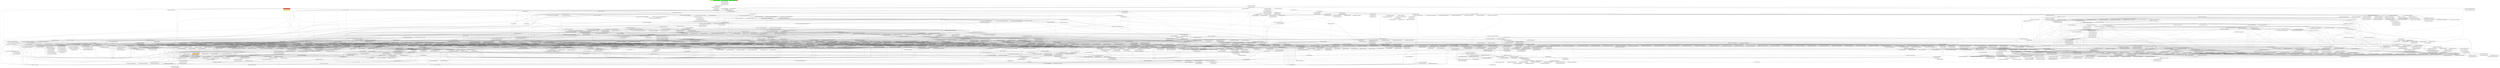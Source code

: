 digraph enhanced {
	"ochiai" [style=striped shape=box fillcolor="yellow"];
	"d4" [style=striped shape=box fillcolor="yellow"];
	"com.google.javascript.rhino.JSDocInfo#1267" [style=striped shape=box fillcolor="yellow"];
	"com.google.javascript.jscomp.TypeValidator#230" [style=striped shape=box fillcolor="orange"];
	"com.google.javascript.jscomp.TypeCheckTest#4569" [style=striped shape=box fillcolor="green"];
	"com.google.javascript.jscomp.TypeCheck#1545" [style=striped shape=box fillcolor="red"];
	"com.google.javascript.jscomp.TypeCheckTest#4553" [style=striped shape=box fillcolor="green"];
	"real" [style=striped shape=box fillcolor="red"];
	"com.google.javascript.jscomp.TypeCheckTest#4561" [style=striped shape=box fillcolor="green"];
	"com.google.javascript.rhino.jstype.PrototypeObjectType#142" -> "com.google.javascript.rhino.jstype.FunctionPrototypeType#96";
	"com.google.javascript.rhino.jstype.ObjectType#471" -> "com.google.javascript.rhino.jstype.FunctionPrototypeType#96";
	"com.google.common.collect.RegularImmutableMap$NonTerminalEntry#116" -> "com.google.common.collect.ImmutableEntry#34";
	"com.google.common.collect.Maps#540" -> "com.google.common.collect.ImmutableEntry#34";
	"com.google.common.collect.RegularImmutableMap$TerminalEntry#134" -> "com.google.common.collect.ImmutableEntry#34";
	"com.google.common.collect.RegularImmutableMap#98" -> "com.google.common.collect.RegularImmutableMap$NonTerminalEntry#116";
	"com.google.common.collect.AbstractIndexedListIterator#81" -> "com.google.common.collect.Iterators$12#1016";
	"com.google.javascript.jscomp.parsing.IRFactory$TransformDispatcher#361" -> "com.google.javascript.jscomp.parsing.IRFactory$TransformDispatcher#382";
	"com.google.javascript.jscomp.JSSourceFile#78" -> "com.google.javascript.jscomp.SourceFile#97" [style=bold];
	"com.google.javascript.jscomp.mozilla.rhino.Parser#772" -> "com.google.javascript.jscomp.mozilla.rhino.Parser$PerFunctionVariables#3497" [style=bold];
	"com.google.javascript.rhino.JSDocInfoBuilder#877" -> "com.google.javascript.rhino.JSDocInfo#993";
	"com.google.javascript.jscomp.FunctionTypeBuilder#425" -> "com.google.javascript.rhino.JSDocInfo#993";
	"com.google.javascript.jscomp.mozilla.rhino.ObjToIntMap#362" -> "com.google.javascript.jscomp.mozilla.rhino.ObjToIntMap#326" [style=bold];
	"com.google.javascript.jscomp.TypeInference#124" -> "com.google.javascript.jscomp.LinkedFlowScope#98";
	"com.google.javascript.rhino.JSDocInfoBuilder#231" -> "com.google.javascript.rhino.JSDocInfo#755";
	"com.google.javascript.rhino.JSDocInfoBuilder#147" -> "com.google.javascript.rhino.JSDocInfo#513" [style=bold];
	"com.google.javascript.jscomp.ControlFlowAnalysis#702" -> "com.google.javascript.jscomp.ControlFlowAnalysis#787";
	"com.google.javascript.jscomp.ControlFlowAnalysis#150" -> "com.google.javascript.jscomp.ControlFlowAnalysis#787";
	"com.google.javascript.jscomp.ControlFlowAnalysis#483" -> "com.google.javascript.jscomp.ControlFlowAnalysis#787";
	"com.google.javascript.jscomp.ControlFlowAnalysis#396" -> "com.google.javascript.jscomp.ControlFlowAnalysis#787";
	"com.google.javascript.jscomp.ControlFlowAnalysis#787" -> "com.google.javascript.jscomp.ControlFlowAnalysis#787";
	"com.google.common.collect.Iterators#1003" -> "com.google.common.collect.Iterators$12#1014" [style=bold];
	"com.google.javascript.jscomp.ClosureCodingConvention#348" -> "com.google.common.collect.ImmutableList#135";
	"com.google.javascript.rhino.jstype.JSTypeRegistry#1367" -> "com.google.javascript.rhino.jstype.JSTypeRegistry#911";
	"com.google.javascript.jscomp.InferJSDocInfo#67" -> "com.google.javascript.jscomp.NodeTraversal$AbstractPostOrderCallback#125";
	"com.google.javascript.rhino.JSDocInfoBuilder#100" -> "com.google.javascript.rhino.JSDocInfoBuilder#91" [style=bold];
	"com.google.javascript.rhino.Node#836" -> "com.google.javascript.rhino.Node$PropListItem#352";
	"com.google.javascript.jscomp.parsing.JsDocInfoParser#2261" -> "com.google.javascript.rhino.JSDocInfoBuilder#100" [style=bold];
	"com.google.javascript.jscomp.TypedScopeCreator#184" -> "com.google.javascript.jscomp.TypedScopeCreator$AbstractScopeBuilder#398" [style=bold];
	"com.google.javascript.jscomp.LinkedFlowScope#39" -> "com.google.javascript.jscomp.LinkedFlowScope#91";
	"com.google.javascript.jscomp.TypeInference#303" -> "com.google.javascript.jscomp.TypeInference#633";
	"com.google.javascript.rhino.Node#825" -> "com.google.javascript.rhino.Node$PropListItem#356";
	"com.google.javascript.jscomp.TypedScopeCreator$AbstractScopeBuilder#1022" -> "com.google.javascript.jscomp.TypedScopeCreator$AbstractScopeBuilder#393";
	"com.google.javascript.jscomp.TypedScopeCreator$AbstractScopeBuilder#688" -> "com.google.javascript.jscomp.TypedScopeCreator$AbstractScopeBuilder#393";
	"com.google.javascript.jscomp.FunctionTypeBuilder#694" -> "com.google.javascript.rhino.jstype.FunctionType#887";
	"com.google.javascript.rhino.jstype.FunctionType#938" -> "com.google.javascript.rhino.jstype.FunctionType#887";
	"com.google.javascript.jscomp.TypeInference#992" -> "com.google.javascript.rhino.jstype.FunctionType#887";
	"com.google.javascript.jscomp.TypeValidator#570" -> "com.google.javascript.rhino.jstype.FunctionType#887";
	"com.google.javascript.jscomp.TypedScopeCreator#267" -> "com.google.javascript.rhino.jstype.FunctionType#887";
	"com.google.javascript.jscomp.TypedScopeCreator$AbstractScopeBuilder#1022" -> "com.google.javascript.rhino.jstype.FunctionType#887";
	"com.google.javascript.jscomp.FunctionTypeBuilder#425" -> "com.google.javascript.rhino.jstype.FunctionType#887";
	"com.google.javascript.rhino.jstype.FunctionType#305" -> "com.google.javascript.rhino.jstype.FunctionType#887";
	"com.google.javascript.jscomp.TypeCheck#1407" -> "com.google.javascript.rhino.jstype.FunctionType#887";
	"com.google.javascript.jscomp.InferJSDocInfo#192" -> "com.google.javascript.rhino.jstype.FunctionType#887";
	"com.google.javascript.jscomp.parsing.IRFactory$TransformDispatcher#361" -> "com.google.javascript.jscomp.mozilla.rhino.Node$NodeIterator#393";
	"com.google.javascript.jscomp.parsing.IRFactory$TransformDispatcher#364" -> "com.google.javascript.jscomp.mozilla.rhino.Node$NodeIterator#393";
	"com.google.javascript.jscomp.TypedScopeCreator$AbstractScopeBuilder#882" -> "com.google.javascript.rhino.jstype.FunctionPrototypeType#91";
	"com.google.javascript.jscomp.parsing.IRFactory#358" -> "com.google.javascript.jscomp.parsing.TypeSafeDispatcher#119" [style=bold];
	"com.google.javascript.jscomp.TypeCheck#1407" -> "com.google.javascript.jscomp.TypeCheck#1828" [style=bold];
	"com.google.common.collect.RegularImmutableMap#48" -> "com.google.common.collect.RegularImmutableMap$NonTerminalEntry#121";
	"com.google.common.collect.RegularImmutableMap#143" -> "com.google.common.collect.RegularImmutableMap$NonTerminalEntry#121";
	"com.google.javascript.jscomp.TypedScopeCreator$LocalScopeBuilder#1712" -> "com.google.javascript.jscomp.TypedScopeCreator$LocalScopeBuilder#1735" [style=bold];
	"com.google.javascript.rhino.jstype.JSTypeRegistry#911" -> "com.google.javascript.rhino.jstype.JSTypeRegistry#921";
	"com.google.javascript.jscomp.NodeTraversal#439" -> "com.google.javascript.jscomp.NodeTraversal#471";
	"com.google.javascript.rhino.JSDocInfo#850" -> "com.google.common.collect.ImmutableSet#336";
	"com.google.javascript.jscomp.mozilla.rhino.Node#430" -> "com.google.javascript.jscomp.mozilla.rhino.Node$NodeIterator#388" [style=bold];
	"com.google.javascript.jscomp.TypeCheck#1355" -> "com.google.javascript.jscomp.TypeCheck#1811";
	"com.google.javascript.jscomp.TypeCheck#1597" -> "com.google.javascript.jscomp.TypeCheck#1811";
	"com.google.javascript.jscomp.TypeCheck#1545" -> "com.google.javascript.jscomp.TypeCheck#1811";
	"com.google.javascript.jscomp.TypeCheck#1291" -> "com.google.javascript.jscomp.TypeCheck#1811";
	"com.google.javascript.jscomp.TypeCheck#466" -> "com.google.javascript.jscomp.TypeCheck#1811";
	"com.google.javascript.jscomp.TypeCheck#842" -> "com.google.javascript.jscomp.TypeCheck#1811";
	"com.google.javascript.jscomp.TypeCheck#1262" -> "com.google.javascript.jscomp.TypeCheck#1811";
	"com.google.javascript.jscomp.TypeCheck#1828" -> "com.google.javascript.jscomp.TypeCheck#1811";
	"com.google.javascript.jscomp.TypeCheck#1372" -> "com.google.javascript.jscomp.TypeCheck#1811";
	"com.google.javascript.jscomp.LinkedFlowScope#310" -> "com.google.javascript.rhino.jstype.SimpleSlot#47";
	"com.google.javascript.jscomp.TypeInference#633" -> "com.google.javascript.rhino.jstype.SimpleSlot#47";
	"com.google.javascript.jscomp.LinkedFlowScope$FlatFlowScopeCache#413" -> "com.google.javascript.rhino.jstype.SimpleSlot#47";
	"com.google.javascript.jscomp.TypeInference#1105" -> "com.google.javascript.rhino.jstype.SimpleSlot#47";
	"com.google.javascript.rhino.jstype.SimpleSlot#47" -> "com.google.javascript.rhino.jstype.SimpleSlot#47";
	"com.google.javascript.jscomp.ChainableReverseAbstractInterpreter#117" -> "com.google.javascript.rhino.jstype.SimpleSlot#47";
	"com.google.javascript.jscomp.mozilla.rhino.Parser#2179" -> "com.google.javascript.jscomp.mozilla.rhino.Parser#2192" [style=bold];
	"com.google.javascript.jscomp.mozilla.rhino.Node$NodeIterator#382" -> "com.google.javascript.jscomp.mozilla.rhino.Node$NodeIterator#382";
	"com.google.javascript.jscomp.parsing.IRFactory$TransformDispatcher#361" -> "com.google.javascript.jscomp.mozilla.rhino.Node$NodeIterator#382";
	"com.google.javascript.jscomp.parsing.IRFactory$TransformDispatcher#364" -> "com.google.javascript.jscomp.mozilla.rhino.Node$NodeIterator#382";
	"com.google.javascript.jscomp.TypedScopeCreator$DiscoverEnumsAndTypedefs#292" -> "com.google.javascript.jscomp.TypedScopeCreator$DiscoverEnumsAndTypedefs#318";
	"com.google.javascript.rhino.jstype.UnionTypeBuilder#98" -> "com.google.javascript.rhino.jstype.StringType#49";
	"com.google.javascript.rhino.jstype.JSTypeRegistry#899" -> "com.google.javascript.rhino.jstype.AllType#68";
	"com.google.common.collect.ImmutableSet#336" -> "com.google.common.collect.ImmutableSet#349" [style=bold];
	"com.google.javascript.jscomp.parsing.JsDocInfoParser#126" -> "com.google.javascript.rhino.JSDocInfoBuilder#77";
	"com.google.common.collect.AbstractMultimap#376" -> "com.google.common.collect.AbstractMultimap$RandomAccessWrappedList#856" [style=bold];
	"com.google.common.collect.Iterators$7#626" -> "com.google.javascript.jscomp.Scope$1#68";
	"com.google.javascript.rhino.jstype.JSTypeRegistry#921" -> "com.google.javascript.rhino.jstype.JSTypeRegistry#937";
	"com.google.javascript.rhino.jstype.JSTypeRegistry#899" -> "com.google.javascript.rhino.jstype.JSTypeRegistry#937";
	"com.google.javascript.jscomp.ControlFlowAnalysis$1#71" -> "com.google.javascript.jscomp.ControlFlowAnalysis$1#75";
	"com.google.javascript.jscomp.Scope$1#68" -> "com.google.javascript.jscomp.Scope$1#70" [style=bold];
	"com.google.javascript.jscomp.TypeInferencePass#88" -> "com.google.javascript.jscomp.NodeTraversal#204";
	"com.google.javascript.jscomp.TypeCheck#383" -> "com.google.javascript.jscomp.NodeTraversal#204";
	"com.google.javascript.jscomp.NodeTraversal#196" -> "com.google.javascript.jscomp.NodeTraversal#204";
	"com.google.javascript.jscomp.mozilla.rhino.ast.FunctionNode#237" -> "com.google.javascript.jscomp.mozilla.rhino.Node#513";
	"com.google.javascript.jscomp.mozilla.rhino.Node#227" -> "com.google.javascript.jscomp.mozilla.rhino.Node#513";
	"com.google.javascript.jscomp.SourceFile$Preloaded#304" -> "com.google.javascript.jscomp.SourceFile#79";
	"com.google.javascript.jscomp.JSSourceFile#72" -> "com.google.javascript.jscomp.SourceFile#79";
	"com.google.javascript.jscomp.ControlFlowAnalysis#197" -> "com.google.javascript.jscomp.ControlFlowAnalysis$1#71";
	"com.google.javascript.jscomp.ControlFlowAnalysis#138" -> "com.google.javascript.jscomp.ControlFlowAnalysis$1#71";
	"com.google.javascript.jscomp.parsing.Config#90" -> "com.google.common.collect.ImmutableMap#318" [style=bold];
	"com.google.common.collect.RegularImmutableMap#48" -> "com.google.common.collect.ImmutableEntry#44";
	"com.google.common.collect.RegularImmutableMap#143" -> "com.google.common.collect.ImmutableEntry#44";
	"com.google.javascript.jscomp.SuppressDocWarningsGuard#40" -> "com.google.common.collect.ImmutableEntry#44";
	"com.google.common.collect.ImmutableMap$Builder#189" -> "com.google.common.collect.ImmutableEntry#44";
	"com.google.javascript.jscomp.TypedScopeCreator#1779" -> "com.google.javascript.rhino.Node#1283";
	"com.google.javascript.jscomp.NodeUtil#2873" -> "com.google.javascript.rhino.Node#1283";
	"com.google.javascript.jscomp.NodeUtil#2852" -> "com.google.javascript.rhino.Node#1283";
	"com.google.javascript.jscomp.TypedScopeCreator$AbstractScopeBuilder#628" -> "com.google.javascript.rhino.Node#1283";
	"com.google.javascript.jscomp.TypeInferencePass#78" -> "com.google.javascript.rhino.Node#1283";
	"com.google.javascript.jscomp.TypeCheck#363" -> "com.google.javascript.rhino.Node#1283";
	"com.google.javascript.jscomp.NodeUtil#1896" -> "com.google.javascript.rhino.Node#1283";
	"com.google.javascript.jscomp.TypedScopeCreator#1796" -> "com.google.javascript.rhino.Node#1283";
	"com.google.javascript.jscomp.ControlFlowAnalysis#483" -> "com.google.javascript.rhino.Node#1283";
	"com.google.javascript.jscomp.NodeUtil#2833" -> "com.google.javascript.rhino.Node#1283";
	"com.google.javascript.jscomp.TypedScopeCreator#1759" -> "com.google.javascript.rhino.Node#1283";
	"com.google.javascript.jscomp.ControlFlowAnalysis#702" -> "com.google.javascript.rhino.Node#1283";
	"com.google.javascript.jscomp.ControlFlowGraph#151" -> "com.google.javascript.rhino.Node#1283";
	"com.google.javascript.jscomp.TypeInference#303" -> "com.google.javascript.rhino.Node#1283";
	"com.google.javascript.jscomp.TypedScopeCreator$AbstractScopeBuilder#492" -> "com.google.javascript.rhino.Node#1283";
	"com.google.javascript.jscomp.TypeCheck#466" -> "com.google.javascript.rhino.Node#1283";
	"com.google.javascript.jscomp.Scope$Var#147" -> "com.google.javascript.rhino.Node#1283";
	"com.google.javascript.jscomp.TypeCheck#347" -> "com.google.javascript.rhino.Node#1283";
	"com.google.javascript.jscomp.NodeUtil#1690" -> "com.google.javascript.rhino.Node#1283";
	"com.google.javascript.jscomp.TypedScopeCreator$AbstractScopeBuilder#742" -> "com.google.javascript.rhino.Node#1283";
	"com.google.common.collect.RegularImmutableMap#48" -> "com.google.common.collect.ImmutableEntry#40";
	"com.google.common.collect.RegularImmutableMap#143" -> "com.google.common.collect.ImmutableEntry#40";
	"com.google.javascript.jscomp.SuppressDocWarningsGuard#40" -> "com.google.common.collect.ImmutableEntry#40";
	"com.google.common.collect.ImmutableMap$Builder#189" -> "com.google.common.collect.ImmutableEntry#40";
	"com.google.javascript.rhino.jstype.UnionTypeBuilder#98" -> "com.google.javascript.rhino.jstype.BooleanType#49";
	"com.google.javascript.jscomp.LinkedFlowScope#341" -> "com.google.javascript.jscomp.LinkedFlowScope$FlatFlowScopeCache#374";
	"com.google.javascript.jscomp.LinkedFlowScope#63" -> "com.google.javascript.jscomp.LinkedFlowScope$FlatFlowScopeCache#374";
	"com.google.javascript.jscomp.LinkedFlowScope#86" -> "com.google.javascript.jscomp.LinkedFlowScope$FlatFlowScopeCache#374";
	"com.google.javascript.jscomp.ControlFlowAnalysis#296" -> "com.google.javascript.jscomp.ControlFlowAnalysis#533";
	"com.google.javascript.rhino.jstype.FunctionPrototypeType#49" -> "com.google.javascript.rhino.jstype.PrototypeObjectType#358";
	"com.google.javascript.jscomp.TypeValidator#127" -> "com.google.javascript.rhino.jstype.JSTypeRegistry#949" [style=bold];
	"com.google.javascript.jscomp.TypeInference#633" -> "com.google.javascript.jscomp.LinkedFlowScope#140";
	"com.google.javascript.jscomp.TypeInference#1105" -> "com.google.javascript.jscomp.LinkedFlowScope#140";
	"com.google.javascript.jscomp.ChainableReverseAbstractInterpreter#117" -> "com.google.javascript.jscomp.LinkedFlowScope#140";
	"com.google.javascript.rhino.jstype.InstanceObjectType#116" -> "com.google.javascript.rhino.jstype.PrototypeObjectType#353";
	"com.google.javascript.jscomp.FunctionTypeBuilder#476" -> "com.google.common.collect.Sets#210";
	"com.google.javascript.jscomp.LinkedFlowScope$FlatFlowScopeCache#413" -> "com.google.common.collect.Sets#210";
	"com.google.javascript.rhino.jstype.FunctionType#131" -> "com.google.javascript.rhino.jstype.PrototypeObjectType#110";
	"com.google.javascript.rhino.jstype.InstanceObjectType#60" -> "com.google.javascript.rhino.jstype.PrototypeObjectType#110";
	"com.google.javascript.rhino.jstype.FunctionPrototypeType#56" -> "com.google.javascript.rhino.jstype.PrototypeObjectType#110";
	"com.google.javascript.jscomp.parsing.JsDocInfoParser#176" -> "com.google.javascript.rhino.JSDocInfoBuilder#83" [style=bold];
	"com.google.javascript.jscomp.mozilla.rhino.Context#418" -> "com.google.javascript.jscomp.mozilla.rhino.ContextFactory#501" [style=bold];
	"com.google.javascript.rhino.jstype.UnionType#512" -> "com.google.common.collect.ImmutableList$Builder#584";
	"com.google.javascript.jscomp.parsing.IRFactory#122" -> "com.google.javascript.jscomp.parsing.IRFactory$TransformDispatcher#361";
	"com.google.javascript.jscomp.parsing.TypeSafeDispatcher#119" -> "com.google.javascript.jscomp.parsing.IRFactory$TransformDispatcher#361";
	"com.google.javascript.jscomp.parsing.IRFactory$TransformDispatcher#361" -> "com.google.javascript.jscomp.parsing.IRFactory$TransformDispatcher#361";
	"com.google.javascript.jscomp.parsing.IRFactory$TransformDispatcher#361" -> "com.google.javascript.jscomp.parsing.IRFactory$TransformDispatcher#364";
	"com.google.common.collect.RegularImmutableMap#48" -> "com.google.common.collect.RegularImmutableMap$TerminalEntry#138";
	"com.google.common.collect.RegularImmutableMap#143" -> "com.google.common.collect.RegularImmutableMap$TerminalEntry#138";
	"com.google.javascript.jscomp.parsing.Config#90" -> "com.google.common.collect.ImmutableMap$Builder#207" [style=bold];
	"com.google.javascript.jscomp.mozilla.rhino.Parser#2116" -> "com.google.javascript.jscomp.mozilla.rhino.ast.ConditionalExpression#77";
	"com.google.javascript.rhino.jstype.UnionTypeBuilder#98" -> "com.google.javascript.rhino.jstype.FunctionType#834";
	"com.google.javascript.rhino.jstype.JSType#890" -> "com.google.javascript.rhino.jstype.FunctionType#834";
	"com.google.javascript.rhino.jstype.JSType#437" -> "com.google.javascript.rhino.jstype.FunctionType#834";
	"com.google.javascript.jscomp.TypeValidator#244" -> "com.google.javascript.rhino.jstype.FunctionType#834";
	"com.google.common.collect.RegularImmutableMap#98" -> "com.google.common.collect.RegularImmutableMap$TerminalEntry#134" [style=bold];
	"com.google.javascript.jscomp.TypedScopeCreator$LocalScopeBuilder#1687" -> "com.google.javascript.jscomp.NodeTraversal#421";
	"com.google.javascript.jscomp.ControlFlowAnalysis#150" -> "com.google.javascript.jscomp.NodeTraversal#421";
	"com.google.javascript.jscomp.TypedScopeCreator#232" -> "com.google.javascript.jscomp.NodeTraversal#421";
	"com.google.javascript.jscomp.TypedScopeCreator#184" -> "com.google.javascript.jscomp.NodeTraversal#421";
	"com.google.javascript.jscomp.PrepareAst#57" -> "com.google.javascript.jscomp.NodeTraversal#421";
	"com.google.javascript.jscomp.InferJSDocInfo#72" -> "com.google.javascript.jscomp.NodeTraversal#421";
	"com.google.javascript.rhino.JSDocInfo#246" -> "com.google.javascript.rhino.JSDocInfo#311";
	"com.google.javascript.jscomp.mozilla.rhino.Parser#2323" -> "com.google.javascript.jscomp.mozilla.rhino.Parser#394";
	"com.google.javascript.jscomp.parsing.ParserRunner#95" -> "com.google.javascript.jscomp.mozilla.rhino.Parser#152";
	"com.google.common.collect.AbstractMultimap$EntryIterator#1308" -> "com.google.common.collect.Iterators#107";
	"com.google.javascript.rhino.JSDocInfoBuilder#877" -> "com.google.javascript.rhino.JSDocInfo#1163";
	"com.google.javascript.rhino.JSDocInfoBuilder#123" -> "com.google.javascript.rhino.JSDocInfoBuilder#137";
	"com.google.javascript.rhino.jstype.FunctionPrototypeType#49" -> "com.google.javascript.rhino.jstype.PrototypeObjectType#545";
	"com.google.javascript.rhino.jstype.FunctionType#65" -> "com.google.javascript.rhino.jstype.PrototypeObjectType#545";
	"com.google.javascript.rhino.jstype.InstanceObjectType#49" -> "com.google.javascript.rhino.jstype.PrototypeObjectType#545";
	"com.google.javascript.jscomp.parsing.JsDocInfoParser#176" -> "com.google.javascript.rhino.JSDocInfoBuilder#381";
	"com.google.javascript.jscomp.TypeInference#1066" -> "com.google.javascript.rhino.jstype.JSType#836";
	"com.google.javascript.jscomp.TypeInference#1028" -> "com.google.javascript.rhino.jstype.JSType#836";
	"com.google.javascript.rhino.jstype.JSType#479" -> "com.google.javascript.rhino.jstype.JSType#836";
	"com.google.javascript.rhino.jstype.UnionType#211" -> "com.google.javascript.rhino.jstype.JSType#836";
	"com.google.javascript.jscomp.TypedScopeCreator$AbstractScopeBuilder#1439" -> "com.google.javascript.rhino.jstype.JSType#836";
	"com.google.javascript.jscomp.TypedScopeCreator$AbstractScopeBuilder#780" -> "com.google.javascript.rhino.jstype.JSType#836";
	"com.google.javascript.jscomp.TypeInference#992" -> "com.google.javascript.rhino.jstype.JSType#836";
	"com.google.javascript.jscomp.TypeValidator#482" -> "com.google.javascript.rhino.jstype.JSType#836";
	"com.google.javascript.jscomp.TypeInference#600" -> "com.google.javascript.rhino.jstype.JSType#836";
	"com.google.javascript.jscomp.TypeInference#798" -> "com.google.javascript.rhino.jstype.JSType#836";
	"com.google.javascript.jscomp.TypeInference#546" -> "com.google.javascript.rhino.jstype.JSType#836";
	"com.google.javascript.jscomp.TypeCheck#1545" -> "com.google.javascript.rhino.jstype.JSType#836";
	"com.google.javascript.jscomp.TypeInference#1091" -> "com.google.javascript.rhino.jstype.JSType#836";
	"com.google.javascript.jscomp.TypeCheck#466" -> "com.google.javascript.rhino.jstype.JSType#836";
	"com.google.javascript.rhino.jstype.FunctionType#980" -> "com.google.javascript.rhino.jstype.JSType#836";
	"com.google.javascript.jscomp.TypeCheck#1828" -> "com.google.javascript.rhino.jstype.JSType#836";
	"com.google.javascript.jscomp.mozilla.rhino.Node#234" -> "com.google.javascript.jscomp.mozilla.rhino.Node#534" [style=bold];
	"com.google.javascript.jscomp.LinkedFlowScope#341" -> "com.google.common.collect.Iterators$1#63";
	"com.google.common.collect.Sets#210" -> "com.google.common.collect.Iterators$1#63";
	"com.google.javascript.rhino.jstype.PrototypeObjectType#142" -> "com.google.common.collect.Iterators$1#63";
	"com.google.javascript.rhino.jstype.ObjectType#471" -> "com.google.common.collect.Iterators$1#63";
	"com.google.javascript.rhino.jstype.FunctionType#980" -> "com.google.common.collect.Iterators$1#63";
	"com.google.javascript.jscomp.FunctionTypeBuilder#350" -> "com.google.common.collect.Iterators$1#63";
	"com.google.common.collect.Iterators$5#525" -> "com.google.common.collect.Iterators$1#63";
	"com.google.javascript.rhino.jstype.FunctionType#819" -> "com.google.javascript.rhino.jstype.AllType#95";
	"com.google.javascript.rhino.jstype.FunctionType#775" -> "com.google.javascript.rhino.jstype.AllType#95";
	"com.google.javascript.jscomp.mozilla.rhino.ast.ElementGet#73" -> "com.google.javascript.jscomp.mozilla.rhino.ast.AstNode#182";
	"com.google.javascript.jscomp.mozilla.rhino.ast.ConditionalExpression#77" -> "com.google.javascript.jscomp.mozilla.rhino.ast.AstNode#182";
	"com.google.javascript.jscomp.mozilla.rhino.ast.VariableInitializer#81" -> "com.google.javascript.jscomp.mozilla.rhino.ast.AstNode#182";
	"com.google.javascript.jscomp.mozilla.rhino.ast.Comment#91" -> "com.google.javascript.jscomp.mozilla.rhino.ast.AstNode#182";
	"com.google.javascript.jscomp.mozilla.rhino.ast.ParenthesizedExpression#73" -> "com.google.javascript.jscomp.mozilla.rhino.ast.AstNode#182";
	"com.google.javascript.jscomp.mozilla.rhino.ast.ExpressionStatement#106" -> "com.google.javascript.jscomp.mozilla.rhino.ast.AstNode#182";
	"com.google.javascript.jscomp.mozilla.rhino.Parser#322" -> "com.google.javascript.jscomp.mozilla.rhino.TokenStream#299";
	"com.google.javascript.jscomp.mozilla.rhino.Parser#2081" -> "com.google.javascript.jscomp.mozilla.rhino.TokenStream#299";
	"com.google.javascript.jscomp.mozilla.rhino.Parser#1877" -> "com.google.javascript.jscomp.mozilla.rhino.TokenStream#299";
	"com.google.javascript.jscomp.TypedScopeCreator$GlobalScopeBuilder#1573" -> "com.google.javascript.jscomp.TypedScopeCreator$GlobalScopeBuilder#1644";
	"com.google.javascript.jscomp.mozilla.rhino.ast.FunctionNode#136" -> "com.google.javascript.jscomp.mozilla.rhino.ast.ScriptNode#85";
	"com.google.javascript.jscomp.mozilla.rhino.ast.AstRoot#70" -> "com.google.javascript.jscomp.mozilla.rhino.ast.ScriptNode#85";
	"com.google.javascript.jscomp.Tracer#234" -> "com.google.javascript.jscomp.Tracer#958";
	"com.google.javascript.jscomp.Tracer#407" -> "com.google.javascript.jscomp.Tracer#958";
	"com.google.javascript.jscomp.parsing.IRFactory$TransformDispatcher#361" -> "com.google.javascript.jscomp.mozilla.rhino.ast.ConditionalExpression#84";
	"com.google.common.collect.RegularImmutableMap$EntrySet#202" -> "com.google.common.collect.RegularImmutableMap#36";
	"com.google.javascript.jscomp.SemanticReverseAbstractInterpreter#115" -> "com.google.javascript.jscomp.ChainableReverseAbstractInterpreter#61";
	"com.google.javascript.jscomp.parsing.JsDocInfoParser#126" -> "com.google.javascript.rhino.JSDocInfoBuilder#67";
	"com.google.javascript.jscomp.SuppressDocWarningsGuard#40" -> "com.google.common.collect.RegularImmutableMap#35";
	"com.google.common.collect.RegularImmutableMap#35" -> "com.google.common.collect.RegularImmutableMap#35";
	"com.google.common.collect.ImmutableMap$Builder#189" -> "com.google.common.collect.RegularImmutableMap#35";
	"com.google.javascript.jscomp.TypeInference#124" -> "com.google.javascript.jscomp.Scope#419" [style=bold];
	"com.google.javascript.jscomp.ComposeWarningsGuard$GuardComparator#51" -> "com.google.javascript.jscomp.ComposeWarningsGuard$GuardComparator#62";
	"com.google.javascript.jscomp.parsing.JsDocInfoParser#2269" -> "com.google.javascript.rhino.JSDocInfoBuilder#123";
	"com.google.javascript.jscomp.NodeTraversal#439" -> "com.google.javascript.jscomp.NodeTraversal#439";
	"com.google.javascript.jscomp.NodeTraversal#307" -> "com.google.javascript.jscomp.NodeTraversal#439";
	"com.google.javascript.jscomp.NodeTraversal#246" -> "com.google.javascript.jscomp.NodeTraversal#439";
	"com.google.javascript.jscomp.NodeTraversal#471" -> "com.google.javascript.jscomp.NodeTraversal#439";
	"com.google.javascript.jscomp.mozilla.rhino.Parser#2436" -> "com.google.javascript.jscomp.mozilla.rhino.Parser#379";
	"com.google.javascript.jscomp.mozilla.rhino.Parser#1877" -> "com.google.javascript.jscomp.mozilla.rhino.Parser#379";
	"com.google.javascript.jscomp.mozilla.rhino.Parser#2116" -> "com.google.javascript.jscomp.mozilla.rhino.Parser#379";
	"com.google.javascript.jscomp.mozilla.rhino.Parser#2179" -> "com.google.javascript.jscomp.mozilla.rhino.Parser#379";
	"com.google.javascript.jscomp.mozilla.rhino.Parser#2166" -> "com.google.javascript.jscomp.mozilla.rhino.Parser#379";
	"com.google.javascript.jscomp.mozilla.rhino.Parser#621" -> "com.google.javascript.jscomp.mozilla.rhino.Parser#379";
	"com.google.javascript.jscomp.mozilla.rhino.Parser#412" -> "com.google.javascript.jscomp.mozilla.rhino.Parser#379";
	"com.google.javascript.jscomp.mozilla.rhino.Parser#2464" -> "com.google.javascript.jscomp.mozilla.rhino.Parser#379";
	"com.google.javascript.jscomp.mozilla.rhino.Parser#2153" -> "com.google.javascript.jscomp.mozilla.rhino.Parser#379";
	"com.google.javascript.jscomp.mozilla.rhino.Parser#1276" -> "com.google.javascript.jscomp.mozilla.rhino.Parser#379";
	"com.google.javascript.jscomp.mozilla.rhino.Parser#772" -> "com.google.javascript.jscomp.mozilla.rhino.Parser#379";
	"com.google.javascript.jscomp.mozilla.rhino.Parser#2140" -> "com.google.javascript.jscomp.mozilla.rhino.Parser#379";
	"com.google.javascript.jscomp.mozilla.rhino.Parser#2062" -> "com.google.javascript.jscomp.mozilla.rhino.Parser#379";
	"com.google.javascript.jscomp.mozilla.rhino.Parser#692" -> "com.google.javascript.jscomp.mozilla.rhino.Parser#379";
	"com.google.javascript.jscomp.mozilla.rhino.Parser#2192" -> "com.google.javascript.jscomp.mozilla.rhino.Parser#379";
	"com.google.javascript.jscomp.SemanticReverseAbstractInterpreter#121" -> "com.google.javascript.jscomp.SemanticReverseAbstractInterpreter#261";
	"com.google.javascript.rhino.jstype.JSTypeRegistry#869" -> "com.google.javascript.jscomp.Scope#412";
	"com.google.javascript.jscomp.TypeInference#303" -> "com.google.javascript.jscomp.TypeInference#600";
	"com.google.javascript.rhino.jstype.UnionType#82" -> "com.google.common.collect.RegularImmutableList#170" [style=bold];
	"com.google.common.collect.Iterators#509" -> "com.google.common.collect.Iterators$5#510" [style=bold];
	"com.google.javascript.jscomp.SemanticReverseAbstractInterpreter#261" -> "com.google.javascript.jscomp.SemanticReverseAbstractInterpreter#268";
	"com.google.javascript.rhino.jstype.FunctionType#968" -> "com.google.javascript.rhino.jstype.PrototypeObjectType#539";
	"com.google.javascript.rhino.jstype.FunctionPrototypeType#49" -> "com.google.javascript.rhino.jstype.PrototypeObjectType#539";
	"com.google.javascript.rhino.jstype.InstanceObjectType#49" -> "com.google.javascript.rhino.jstype.PrototypeObjectType#539";
	"com.google.javascript.jscomp.mozilla.rhino.ast.VariableDeclaration#72" -> "com.google.javascript.jscomp.mozilla.rhino.ast.AstNode#171";
	"com.google.javascript.jscomp.mozilla.rhino.ast.Name#84" -> "com.google.javascript.jscomp.mozilla.rhino.ast.AstNode#171";
	"com.google.javascript.jscomp.mozilla.rhino.ast.Block#63" -> "com.google.javascript.jscomp.mozilla.rhino.ast.AstNode#171";
	"com.google.javascript.jscomp.mozilla.rhino.ast.FunctionCall#68" -> "com.google.javascript.jscomp.mozilla.rhino.ast.AstNode#171";
	"com.google.javascript.jscomp.mozilla.rhino.ast.NumberLiteral#70" -> "com.google.javascript.jscomp.mozilla.rhino.ast.AstNode#171";
	"com.google.javascript.jscomp.mozilla.rhino.ast.ArrayLiteral#83" -> "com.google.javascript.jscomp.mozilla.rhino.ast.AstNode#171";
	"com.google.javascript.jscomp.TypeCheckTest#9008" -> "com.google.javascript.jscomp.JSSourceFile#55";
	"com.google.javascript.jscomp.mozilla.rhino.Parser#2116" -> "com.google.javascript.jscomp.mozilla.rhino.ast.ConditionalExpression#93";
	"com.google.javascript.rhino.jstype.FunctionType#775" -> "com.google.javascript.rhino.jstype.FunctionType#819";
	"com.google.javascript.jscomp.mozilla.rhino.Parser#2323" -> "com.google.javascript.jscomp.mozilla.rhino.ast.UnaryExpression#93";
	"com.google.javascript.jscomp.mozilla.rhino.ObjToIntMap#362" -> "com.google.javascript.jscomp.mozilla.rhino.ObjToIntMap#304" [style=bold];
	"com.google.javascript.rhino.jstype.JSTypeRegistry#1290" -> "com.google.javascript.rhino.jstype.JSTypeRegistry#972";
	"com.google.javascript.rhino.JSDocInfoBuilder#877" -> "com.google.javascript.rhino.JSDocInfo#331";
	"com.google.javascript.jscomp.FunctionTypeBuilder#350" -> "com.google.javascript.rhino.JSDocInfo#331";
	"com.google.javascript.rhino.JSDocInfoBuilder#630" -> "com.google.javascript.rhino.JSDocInfo#331";
	"com.google.javascript.jscomp.ComposeWarningsGuard#78" -> "com.google.javascript.jscomp.ComposeWarningsGuard$GuardComparator#51";
	"com.google.javascript.jscomp.ComposeWarningsGuard#87" -> "com.google.javascript.jscomp.ComposeWarningsGuard$GuardComparator#51";
	"com.google.common.collect.AbstractIndexedListIterator#81" -> "com.google.common.collect.Iterators$11#982";
	"com.google.javascript.jscomp.LinkedFlowScope#112" -> "com.google.javascript.jscomp.LinkedFlowScope#103";
	"com.google.javascript.jscomp.ChainableReverseAbstractInterpreter#156" -> "com.google.javascript.jscomp.LinkedFlowScope#103";
	"com.google.javascript.jscomp.TypeInference#124" -> "com.google.javascript.jscomp.LinkedFlowScope#103";
	"com.google.javascript.jscomp.TypeInference#1323" -> "com.google.javascript.jscomp.LinkedFlowScope#103";
	"com.google.common.collect.Iterators#979" -> "com.google.common.collect.Iterators$11#980" [style=bold];
	"com.google.javascript.jscomp.TypeInference#496" -> "com.google.javascript.jscomp.LinkedFlowScope#112";
	"com.google.javascript.jscomp.ChainableReverseAbstractInterpreter#156" -> "com.google.javascript.jscomp.LinkedFlowScope#112";
	"com.google.javascript.jscomp.parsing.IRFactory#1253" -> "com.google.javascript.rhino.Node#757";
	"com.google.javascript.jscomp.parsing.IRFactory#1245" -> "com.google.javascript.rhino.Node#757";
	"com.google.javascript.jscomp.parsing.IRFactory#1233" -> "com.google.javascript.rhino.Node#757";
	"com.google.javascript.jscomp.parsing.IRFactory#1241" -> "com.google.javascript.rhino.Node#757";
	"com.google.javascript.jscomp.parsing.JsDocInfoParser#2139" -> "com.google.javascript.rhino.Node#757";
	"com.google.javascript.jscomp.parsing.IRFactory#1257" -> "com.google.javascript.rhino.Node#757";
	"com.google.javascript.jscomp.parsing.IRFactory#1237" -> "com.google.javascript.rhino.Node#757";
	"com.google.javascript.jscomp.parsing.JsDocInfoParser#2144" -> "com.google.javascript.rhino.Node#757";
	"com.google.javascript.jscomp.parsing.JsDocInfoParser#2133" -> "com.google.javascript.rhino.Node#757";
	"com.google.javascript.jscomp.ComposeWarningsGuard$GuardComparator#51" -> "com.google.javascript.jscomp.ComposeWarningsGuard$GuardComparator#56" [style=bold];
	"com.google.javascript.jscomp.parsing.IRFactory#1257" -> "com.google.javascript.rhino.Node#513";
	"com.google.javascript.jscomp.TypedScopeCreator$AbstractScopeBuilder#780" -> "com.google.javascript.jscomp.FunctionTypeBuilder#296";
	"com.google.javascript.jscomp.mozilla.rhino.Parser#2609" -> "com.google.javascript.jscomp.mozilla.rhino.Node#557";
	"com.google.javascript.jscomp.mozilla.rhino.Parser#2519" -> "com.google.javascript.jscomp.mozilla.rhino.Node#557";
	"com.google.javascript.jscomp.mozilla.rhino.Parser#1736" -> "com.google.javascript.jscomp.mozilla.rhino.Node#557";
	"com.google.javascript.jscomp.mozilla.rhino.Parser#2205" -> "com.google.javascript.jscomp.mozilla.rhino.Node#557";
	"com.google.javascript.jscomp.mozilla.rhino.Parser#1877" -> "com.google.javascript.jscomp.mozilla.rhino.Node#557";
	"com.google.javascript.jscomp.mozilla.rhino.Parser#280" -> "com.google.javascript.jscomp.mozilla.rhino.Node#557";
	"com.google.javascript.jscomp.mozilla.rhino.Parser#2116" -> "com.google.javascript.jscomp.mozilla.rhino.Node#557";
	"com.google.javascript.jscomp.mozilla.rhino.Parser#2235" -> "com.google.javascript.jscomp.mozilla.rhino.Node#557";
	"com.google.javascript.jscomp.mozilla.rhino.Parser#2323" -> "com.google.javascript.jscomp.mozilla.rhino.Node#557";
	"com.google.javascript.jscomp.mozilla.rhino.Parser#897" -> "com.google.javascript.jscomp.mozilla.rhino.Node#557";
	"com.google.javascript.jscomp.mozilla.rhino.Parser#621" -> "com.google.javascript.jscomp.mozilla.rhino.Node#557";
	"com.google.javascript.jscomp.mozilla.rhino.Parser#2464" -> "com.google.javascript.jscomp.mozilla.rhino.Node#557";
	"com.google.javascript.jscomp.mozilla.rhino.ast.ExpressionStatement#122" -> "com.google.javascript.jscomp.mozilla.rhino.Node#557";
	"com.google.javascript.jscomp.mozilla.rhino.Parser#2890" -> "com.google.javascript.jscomp.mozilla.rhino.Node#557";
	"com.google.javascript.jscomp.mozilla.rhino.Parser#1276" -> "com.google.javascript.jscomp.mozilla.rhino.Node#557";
	"com.google.javascript.jscomp.mozilla.rhino.Parser#3276" -> "com.google.javascript.jscomp.mozilla.rhino.Node#557";
	"com.google.javascript.jscomp.mozilla.rhino.Parser#2081" -> "com.google.javascript.jscomp.mozilla.rhino.Node#557";
	"com.google.javascript.jscomp.mozilla.rhino.Parser#988" -> "com.google.javascript.jscomp.mozilla.rhino.Node#557";
	"com.google.javascript.jscomp.TypeInference#600" -> "com.google.javascript.jscomp.TypeInference#613";
	"com.google.javascript.jscomp.TypeInference#546" -> "com.google.javascript.jscomp.TypeInference#613";
	"com.google.javascript.jscomp.TypedScopeCreator$AbstractScopeBuilder#1325" -> "com.google.javascript.jscomp.NodeTraversal#400";
	"com.google.javascript.jscomp.TypedScopeCreator$AbstractScopeBuilder#445" -> "com.google.javascript.jscomp.NodeTraversal#400";
	"com.google.javascript.jscomp.LinkedFlowScope#254" -> "com.google.javascript.rhino.jstype.SimpleSlot#59";
	"com.google.javascript.jscomp.LinkedFlowScope#341" -> "com.google.javascript.rhino.jstype.SimpleSlot#59";
	"com.google.javascript.jscomp.LinkedFlowScope#140" -> "com.google.javascript.rhino.jstype.SimpleSlot#59";
	"com.google.javascript.jscomp.ChainableReverseAbstractInterpreter#61" -> "com.google.javascript.jscomp.ChainableReverseAbstractInterpreter$2#245" [style=bold];
	"com.google.javascript.rhino.Node#513" -> "com.google.javascript.rhino.Node$NumberNode#245" [style=bold];
	"com.google.javascript.jscomp.DataFlowAnalysis#180" -> "com.google.javascript.jscomp.DataFlowAnalysis#202";
	"com.google.javascript.jscomp.LinkedFlowScope$LinkedFlowSlot#365" -> "com.google.javascript.rhino.jstype.SimpleSlot#52";
	"com.google.javascript.jscomp.LinkedFlowScope$FlatFlowScopeCache#413" -> "com.google.javascript.rhino.jstype.SimpleSlot#52";
	"com.google.javascript.jscomp.parsing.IRFactory#161" -> "com.google.javascript.jscomp.mozilla.rhino.ast.ScriptNode#93";
	"com.google.javascript.jscomp.TypeValidator#508" -> "com.google.javascript.jscomp.NodeUtil#2067";
	"com.google.javascript.jscomp.TypedScopeCreator$AbstractScopeBuilder#628" -> "com.google.javascript.jscomp.NodeUtil#2067";
	"com.google.javascript.jscomp.TypedScopeCreator#1796" -> "com.google.javascript.jscomp.NodeUtil#2067";
	"com.google.javascript.jscomp.TypedScopeCreator$AbstractScopeBuilder#492" -> "com.google.javascript.jscomp.NodeUtil#2067";
	"com.google.javascript.jscomp.TypeCheck#466" -> "com.google.javascript.jscomp.NodeUtil#2067";
	"com.google.javascript.jscomp.TypedScopeCreator$AbstractScopeBuilder#742" -> "com.google.javascript.jscomp.NodeUtil#2067";
	"com.google.javascript.jscomp.TypedScopeCreator#1759" -> "com.google.javascript.jscomp.NodeUtil#2067";
	"com.google.javascript.jscomp.mozilla.rhino.ast.AstNode#235" -> "com.google.javascript.jscomp.mozilla.rhino.ast.AstNode#198";
	"com.google.javascript.jscomp.ControlFlowAnalysis$1#75" -> "com.google.javascript.jscomp.ControlFlowAnalysis#41" [style=bold];
	"com.google.javascript.jscomp.LinkedFlowScope#254" -> "com.google.javascript.jscomp.LinkedFlowScope#341";
	"com.google.javascript.jscomp.LinkedFlowScope#39" -> "com.google.javascript.jscomp.LinkedFlowScope#341";
	"com.google.javascript.jscomp.mozilla.rhino.Parser#1276" -> "com.google.javascript.jscomp.mozilla.rhino.ast.Scope#133" [style=bold];
	"com.google.javascript.jscomp.SemanticReverseAbstractInterpreter#115" -> "com.google.javascript.jscomp.SemanticReverseAbstractInterpreter$5#102";
	"com.google.javascript.jscomp.SemanticReverseAbstractInterpreter#268" -> "com.google.javascript.jscomp.SemanticReverseAbstractInterpreter$5#102";
	"com.google.javascript.jscomp.SemanticReverseAbstractInterpreter$5#102" -> "com.google.javascript.jscomp.SemanticReverseAbstractInterpreter$5#104";
	"com.google.javascript.jscomp.TypeInferencePass$TypeInferringCallback#129" -> "com.google.javascript.jscomp.NodeTraversal#413";
	"com.google.javascript.jscomp.TypeInferencePass$TypeInferringCallback#121" -> "com.google.javascript.jscomp.NodeTraversal#413";
	"com.google.javascript.rhino.jstype.JSType#952" -> "com.google.javascript.rhino.jstype.PrototypeObjectType#550";
	"com.google.javascript.rhino.jstype.FunctionType#980" -> "com.google.javascript.rhino.jstype.PrototypeObjectType#550";
	"com.google.javascript.jscomp.TypeInference#798" -> "com.google.javascript.jscomp.TypeInference#868";
	"com.google.javascript.jscomp.TypeInference#633" -> "com.google.javascript.rhino.jstype.SimpleSlot#67";
	"com.google.javascript.jscomp.JSSourceFile#55" -> "com.google.javascript.jscomp.JSSourceFile#72" [style=bold];
	"com.google.javascript.jscomp.LinkedFlowScope#112" -> "com.google.javascript.jscomp.Scope#431";
	"com.google.javascript.rhino.Node#793" -> "com.google.javascript.rhino.Node#742";
	"com.google.javascript.rhino.Node#809" -> "com.google.javascript.rhino.Node#742";
	"com.google.javascript.jscomp.JsAst#77" -> "com.google.javascript.jscomp.JSSourceFile#78";
	"com.google.javascript.jscomp.TypeInference#124" -> "com.google.common.collect.AbstractIterator#151";
	"com.google.javascript.jscomp.mozilla.rhino.ast.FunctionNode#237" -> "com.google.javascript.jscomp.mozilla.rhino.ast.AstNode#191";
	"com.google.javascript.jscomp.mozilla.rhino.Parser#2519" -> "com.google.javascript.jscomp.mozilla.rhino.ast.AstNode#191";
	"com.google.javascript.jscomp.mozilla.rhino.ast.AstNode#287" -> "com.google.javascript.jscomp.mozilla.rhino.ast.AstNode#191";
	"com.google.javascript.jscomp.mozilla.rhino.ast.UnaryExpression#93" -> "com.google.javascript.jscomp.mozilla.rhino.ast.AstNode#191";
	"com.google.javascript.jscomp.mozilla.rhino.Parser#2116" -> "com.google.javascript.jscomp.mozilla.rhino.ast.AstNode#191";
	"com.google.javascript.jscomp.mozilla.rhino.ast.AstNode#207" -> "com.google.javascript.jscomp.mozilla.rhino.ast.AstNode#191";
	"com.google.javascript.jscomp.mozilla.rhino.Parser#1098" -> "com.google.javascript.jscomp.mozilla.rhino.ast.AstNode#191";
	"com.google.javascript.jscomp.mozilla.rhino.Parser#2890" -> "com.google.javascript.jscomp.mozilla.rhino.ast.AstNode#191";
	"com.google.javascript.jscomp.mozilla.rhino.ast.InfixExpression#85" -> "com.google.javascript.jscomp.mozilla.rhino.ast.AstNode#191";
	"com.google.javascript.jscomp.mozilla.rhino.Parser#2062" -> "com.google.javascript.jscomp.mozilla.rhino.ast.AstNode#191";
	"com.google.javascript.jscomp.mozilla.rhino.Parser#276" -> "com.google.javascript.jscomp.mozilla.rhino.ast.AstNode#191";
	"com.google.javascript.jscomp.mozilla.rhino.ast.ParenthesizedExpression#67" -> "com.google.javascript.jscomp.mozilla.rhino.ast.AstNode#191";
	"com.google.javascript.jscomp.mozilla.rhino.Parser#692" -> "com.google.javascript.jscomp.mozilla.rhino.ast.AstNode#191";
	"com.google.javascript.jscomp.mozilla.rhino.ast.AstNode#263" -> "com.google.javascript.jscomp.mozilla.rhino.ast.AstNode#191";
	"com.google.javascript.jscomp.mozilla.rhino.ast.InfixExpression#92" -> "com.google.javascript.jscomp.mozilla.rhino.ast.AstNode#191";
	"com.google.javascript.jscomp.mozilla.rhino.ast.Loop#74" -> "com.google.javascript.jscomp.mozilla.rhino.ast.AstNode#191";
	"com.google.javascript.jscomp.mozilla.rhino.ast.ExpressionStatement#91" -> "com.google.javascript.jscomp.mozilla.rhino.ast.AstNode#191";
	"com.google.javascript.jscomp.DataFlowAnalysis$BranchedForwardDataFlowAnalysis#445" -> "com.google.javascript.jscomp.TypeInference#63";
	"com.google.javascript.jscomp.DataFlowAnalysis$BranchedForwardDataFlowAnalysis#459" -> "com.google.javascript.jscomp.TypeInference#63";
	"com.google.javascript.jscomp.DataFlowAnalysis$BranchedForwardDataFlowAnalysis#394" -> "com.google.javascript.jscomp.TypeInference#63";
	"com.google.javascript.jscomp.TypeInference#63" -> "com.google.javascript.jscomp.TypeInference#63";
	"com.google.common.collect.ImmutableMap$Builder#178" -> "com.google.common.collect.ImmutableMap#139";
	"com.google.common.collect.ImmutableMap#240" -> "com.google.common.collect.ImmutableMap#139";
	"com.google.javascript.jscomp.TypeInferencePass#146" -> "com.google.javascript.jscomp.ControlFlowAnalysis#145";
	"com.google.javascript.jscomp.CodingConvention$AssertionFunctionSpec#315" -> "com.google.javascript.jscomp.CodingConvention$AssertionFunctionSpec#319";
	"com.google.javascript.jscomp.ClosureCodingConvention#348" -> "com.google.javascript.jscomp.CodingConvention$AssertionFunctionSpec#319";
	"com.google.common.collect.Iterators#1029" -> "com.google.common.collect.Iterators$13#1029" [style=bold];
	"com.google.common.collect.Iterables$3#430" -> "com.google.common.collect.Iterables#57" [style=bold];
	"com.google.javascript.jscomp.Compiler#227" -> "com.google.javascript.jscomp.DiagnosticGroupWarningsGuard#33";
	"com.google.javascript.jscomp.SuppressDocWarningsGuard#40" -> "com.google.javascript.jscomp.DiagnosticGroupWarningsGuard#33";
	"com.google.javascript.jscomp.mozilla.rhino.Parser#2116" -> "com.google.javascript.jscomp.mozilla.rhino.ast.ConditionalExpression#112";
	"com.google.common.collect.AbstractMultimap$WrappedCollection#421" -> "com.google.common.collect.AbstractMultimap#87";
	"com.google.common.collect.AbstractMultimap$EntryIterator#1308" -> "com.google.common.collect.AbstractMultimap#87";
	"com.google.common.collect.AbstractMultimap$WrappedCollection$WrappedIterator#502" -> "com.google.common.collect.AbstractMultimap#87";
	"com.google.javascript.jscomp.TypeInference#496" -> "com.google.javascript.jscomp.Scope$Var#162";
	"com.google.javascript.jscomp.SemanticReverseAbstractInterpreter#268" -> "com.google.javascript.jscomp.SemanticReverseAbstractInterpreter$1#47";
	"com.google.javascript.jscomp.TypeInference#303" -> "com.google.javascript.jscomp.TypeInference#478";
	"com.google.javascript.jscomp.TypeInferencePass#57" -> "com.google.javascript.jscomp.CodingConvention$AssertionFunctionSpec#326";
	"com.google.javascript.jscomp.TypedScopeCreator$AbstractScopeBuilder#780" -> "com.google.javascript.rhino.JSDocInfo#907";
	"com.google.javascript.jscomp.TypedScopeCreator$AbstractScopeBuilder#628" -> "com.google.javascript.rhino.JSDocInfo#907";
	"com.google.javascript.jscomp.TypeInference#303" -> "com.google.javascript.rhino.JSDocInfo#907";
	"com.google.javascript.jscomp.TypedScopeCreator$AbstractScopeBuilder#1158" -> "com.google.javascript.rhino.JSDocInfo#907";
	"com.google.javascript.jscomp.TypedScopeCreator$AbstractScopeBuilder#1325" -> "com.google.javascript.rhino.JSDocInfo#907";
	"com.google.javascript.jscomp.TypeCheck#1876" -> "com.google.javascript.rhino.JSDocInfo#907";
	"com.google.javascript.rhino.JSDocInfoBuilder#894" -> "com.google.javascript.rhino.JSDocInfo#907";
	"com.google.javascript.jscomp.SemanticReverseAbstractInterpreter$1#47" -> "com.google.javascript.jscomp.SemanticReverseAbstractInterpreter$1#49";
	"com.google.javascript.rhino.jstype.UnionTypeBuilder#192" -> "com.google.javascript.rhino.jstype.UnionType#82";
	"com.google.javascript.jscomp.mozilla.rhino.Parser#2464" -> "com.google.javascript.jscomp.mozilla.rhino.ast.FunctionCall#89";
	"com.google.javascript.jscomp.mozilla.rhino.Parser#2519" -> "com.google.javascript.jscomp.mozilla.rhino.ast.FunctionCall#89";
	"com.google.javascript.jscomp.mozilla.rhino.TokenStream#320" -> "com.google.javascript.jscomp.mozilla.rhino.ScriptRuntime#432";
	"com.google.common.collect.ImmutableSet#349" -> "com.google.common.collect.ImmutableSet#160";
	"com.google.common.collect.AbstractIterator#128" -> "com.google.common.collect.AbstractIterator#140" [style=bold];
	"com.google.javascript.jscomp.TypeCheckTest#9008" -> "com.google.common.base.Joiner#166";
	"com.google.common.collect.Sets#210" -> "com.google.common.collect.Iterators$13#1033";
	"com.google.javascript.jscomp.TypeInferencePass#146" -> "com.google.javascript.jscomp.ControlFlowAnalysis#150";
	"com.google.javascript.jscomp.TypeInference#124" -> "com.google.common.collect.AbstractIterator#128";
	"com.google.common.collect.AbstractIterator#151" -> "com.google.common.collect.AbstractIterator#128";
	"com.google.javascript.jscomp.TypedScopeCreator$GlobalScopeBuilder#1573" -> "com.google.javascript.jscomp.TypedScopeCreator$GlobalScopeBuilder#1608";
	"com.google.javascript.jscomp.TypedScopeCreator$GlobalScopeBuilder#1596" -> "com.google.javascript.jscomp.TypedScopeCreator$GlobalScopeBuilder#1608";
	"com.google.common.collect.Sets#210" -> "com.google.common.collect.Iterators$13#1037";
	"com.google.javascript.jscomp.parsing.Config#90" -> "com.google.common.collect.ImmutableMap#128" [style=bold];
	"com.google.javascript.jscomp.ControlFlowAnalysis#296" -> "com.google.javascript.jscomp.ControlFlowAnalysis#396";
	"com.google.javascript.jscomp.mozilla.rhino.ContextFactory#440" -> "com.google.javascript.jscomp.mozilla.rhino.Kit#316";
	"com.google.javascript.jscomp.mozilla.rhino.ContextFactory#451" -> "com.google.javascript.jscomp.mozilla.rhino.Kit#316";
	"com.google.javascript.jscomp.DiagnosticGroupWarningsGuard#50" -> "com.google.javascript.jscomp.DiagnosticGroup#111";
	"com.google.javascript.rhino.jstype.FunctionPrototypeType#49" -> "com.google.javascript.rhino.jstype.PrototypeObjectType#171";
	"com.google.javascript.jscomp.FunctionTypeBuilder#694" -> "com.google.javascript.rhino.jstype.JSTypeRegistry#766";
	"com.google.javascript.jscomp.Compiler#323" -> "com.google.javascript.jscomp.Compiler#399" [style=bold];
	"com.google.javascript.jscomp.parsing.IRFactory$TransformDispatcher#361" -> "com.google.javascript.jscomp.mozilla.rhino.ast.ConditionalExpression#102";
	"com.google.javascript.jscomp.parsing.JsDocInfoParser#1093" -> "com.google.javascript.rhino.JSDocInfoBuilder#177";
	"com.google.javascript.jscomp.parsing.JsDocInfoParser#1122" -> "com.google.javascript.rhino.JSDocInfoBuilder#177";
	"com.google.javascript.jscomp.mozilla.rhino.ast.NumberLiteral#79" -> "com.google.javascript.jscomp.mozilla.rhino.Node#566" [style=bold];
	"com.google.javascript.jscomp.mozilla.rhino.Parser#434" -> "com.google.javascript.jscomp.mozilla.rhino.ast.Scope#116" [style=bold];
	"com.google.javascript.rhino.jstype.ObjectType#109" -> "com.google.javascript.rhino.jstype.NoObjectType#95";
	"com.google.javascript.jscomp.parsing.IRFactory$TransformDispatcher#361" -> "com.google.javascript.jscomp.mozilla.rhino.ast.FunctionCall#79";
	"com.google.javascript.jscomp.TypeCheck#1355" -> "com.google.javascript.jscomp.TypeValidator#312" [style=bold];
	"com.google.javascript.jscomp.mozilla.rhino.Parser#772" -> "com.google.javascript.jscomp.mozilla.rhino.CompilerEnvirons#200";
	"com.google.javascript.jscomp.mozilla.rhino.Parser#948" -> "com.google.javascript.jscomp.mozilla.rhino.CompilerEnvirons#200";
	"com.google.javascript.jscomp.mozilla.rhino.CompilerEnvirons#69" -> "com.google.javascript.jscomp.mozilla.rhino.Context#2188" [style=bold];
	"com.google.javascript.jscomp.TypeInferencePass#103" -> "com.google.javascript.jscomp.TypeInferencePass#146" [style=bold];
	"com.google.javascript.jscomp.mozilla.rhino.Parser#988" -> "com.google.javascript.jscomp.mozilla.rhino.Parser#1736";
	"com.google.javascript.jscomp.mozilla.rhino.ast.UnaryExpression#93" -> "com.google.javascript.jscomp.mozilla.rhino.ast.UnaryExpression#120" [style=bold];
	"com.google.javascript.jscomp.Compiler#323" -> "com.google.javascript.jscomp.Compiler#385" [style=bold];
	"com.google.javascript.jscomp.mozilla.rhino.Parser#3355" -> "com.google.javascript.jscomp.mozilla.rhino.ast.UnaryExpression#126";
	"com.google.javascript.jscomp.parsing.IRFactory$TransformDispatcher#361" -> "com.google.javascript.jscomp.mozilla.rhino.ast.UnaryExpression#126";
	"com.google.javascript.jscomp.FunctionTypeBuilder#296" -> "com.google.javascript.rhino.JSDocInfo#931";
	"com.google.javascript.rhino.JSDocInfoBuilder#877" -> "com.google.javascript.rhino.JSDocInfo#931";
	"com.google.javascript.jscomp.LinkedFlowScope#254" -> "com.google.javascript.jscomp.LinkedFlowScope#310";
	"com.google.javascript.jscomp.TypeInference#478" -> "com.google.javascript.jscomp.TypeInference#496";
	"com.google.javascript.jscomp.TypeInference#303" -> "com.google.javascript.jscomp.TypeInference#496";
	"com.google.javascript.jscomp.TypeInference#633" -> "com.google.javascript.jscomp.TypeInference#496";
	"com.google.javascript.jscomp.TypeInference#124" -> "com.google.javascript.jscomp.Scope$Var#140";
	"com.google.javascript.jscomp.TypedScopeCreator$GlobalScopeBuilder#1608" -> "com.google.javascript.rhino.JSDocInfo#923";
	"com.google.javascript.jscomp.TypedScopeCreator$DiscoverEnumsAndTypedefs#318" -> "com.google.javascript.rhino.JSDocInfo#923";
	"com.google.javascript.rhino.JSDocInfoBuilder#894" -> "com.google.javascript.rhino.JSDocInfo#923";
	"com.google.javascript.jscomp.mozilla.rhino.Parser#2116" -> "com.google.javascript.jscomp.mozilla.rhino.ast.ConditionalExpression#132";
	"com.google.common.collect.ImmutableMap$Builder#212" -> "com.google.common.collect.RegularImmutableMap#48";
	"com.google.common.collect.ImmutableMap#240" -> "com.google.common.collect.RegularImmutableMap#48";
	"com.google.common.collect.Iterators$5#510" -> "com.google.common.collect.Iterators#80";
	"com.google.common.collect.EmptyImmutableList#36" -> "com.google.common.collect.Iterators#80";
	"com.google.common.collect.EmptyImmutableSet#31" -> "com.google.common.collect.Iterators#80";
	"com.google.javascript.jscomp.mozilla.rhino.ast.InfixExpression#85" -> "com.google.javascript.jscomp.mozilla.rhino.ast.AstNode#163";
	"com.google.javascript.jscomp.mozilla.rhino.ast.Name#61" -> "com.google.javascript.jscomp.mozilla.rhino.ast.AstNode#163";
	"com.google.javascript.jscomp.mozilla.rhino.ast.UnaryExpression#93" -> "com.google.javascript.jscomp.mozilla.rhino.ast.AstNode#163";
	"com.google.javascript.jscomp.mozilla.rhino.ast.Jump#61" -> "com.google.javascript.jscomp.mozilla.rhino.ast.AstNode#163";
	"com.google.javascript.jscomp.mozilla.rhino.ast.AstNode#182" -> "com.google.javascript.jscomp.mozilla.rhino.ast.AstNode#163";
	"com.google.javascript.jscomp.mozilla.rhino.ast.AstNode#171" -> "com.google.javascript.jscomp.mozilla.rhino.ast.AstNode#163";
	"com.google.common.collect.Iterators$7#626" -> "com.google.common.collect.AbstractIterator#122" [style=bold];
	"com.google.javascript.jscomp.mozilla.rhino.Parser#2519" -> "com.google.javascript.jscomp.mozilla.rhino.ast.FunctionCall#68";
	"com.google.javascript.jscomp.mozilla.rhino.ast.NewExpression#66" -> "com.google.javascript.jscomp.mozilla.rhino.ast.FunctionCall#68";
	"com.google.common.collect.AbstractMultimap#1298" -> "com.google.common.collect.AbstractMultimap$EntryIterator#1308" [style=bold];
	"com.google.javascript.jscomp.graph.LinkedDirectedGraph#72" -> "com.google.javascript.jscomp.graph.DiGraph#28" [style=bold];
	"com.google.javascript.jscomp.Scope$1#70" -> "com.google.javascript.jscomp.Scope$Var#147";
	"com.google.javascript.jscomp.Scope$Var#203" -> "com.google.javascript.jscomp.Scope$Var#147";
	"com.google.javascript.jscomp.TypeCheck#466" -> "com.google.javascript.jscomp.TypeCheck#1407";
	"com.google.common.collect.ImmutableMap$Builder#207" -> "com.google.common.collect.ImmutableMap$Builder#212" [style=bold];
	"com.google.common.collect.AbstractMultimap$Entries#1260" -> "com.google.common.collect.AbstractMultimap#1298" [style=bold];
	"com.google.javascript.rhino.jstype.UnionTypeBuilder#98" -> "com.google.javascript.rhino.jstype.FunctionPrototypeType#49";
	"com.google.javascript.rhino.jstype.JSType#890" -> "com.google.javascript.rhino.jstype.FunctionPrototypeType#49";
	"com.google.javascript.rhino.jstype.FunctionType#834" -> "com.google.javascript.rhino.jstype.FunctionPrototypeType#49";
	"com.google.javascript.rhino.jstype.PrototypeObjectType#142" -> "com.google.javascript.rhino.jstype.FunctionPrototypeType#49";
	"com.google.javascript.jscomp.TypedScopeCreator$AbstractScopeBuilder#1325" -> "com.google.javascript.rhino.jstype.FunctionPrototypeType#49";
	"com.google.javascript.jscomp.TypeCheck#1291" -> "com.google.javascript.rhino.jstype.FunctionPrototypeType#49";
	"com.google.javascript.rhino.jstype.PrototypeObjectType#491" -> "com.google.javascript.rhino.jstype.FunctionPrototypeType#49";
	"com.google.javascript.rhino.jstype.ObjectType#471" -> "com.google.javascript.rhino.jstype.FunctionPrototypeType#49";
	"com.google.javascript.jscomp.TypeCheck#1262" -> "com.google.javascript.rhino.jstype.FunctionPrototypeType#49";
	"com.google.javascript.jscomp.TypeCheck#1031" -> "com.google.javascript.rhino.jstype.FunctionPrototypeType#49";
	"com.google.javascript.jscomp.TypeCheck#1134" -> "com.google.javascript.rhino.jstype.FunctionPrototypeType#49";
	"com.google.javascript.jscomp.TypedScopeCreator$AbstractScopeBuilder#882" -> "com.google.javascript.rhino.jstype.FunctionPrototypeType#49";
	"com.google.javascript.jscomp.TypeCheck#1474" -> "com.google.javascript.rhino.jstype.FunctionPrototypeType#49";
	"com.google.javascript.rhino.jstype.ObjectType#448" -> "com.google.javascript.rhino.jstype.FunctionPrototypeType#49";
	"com.google.javascript.rhino.jstype.ObjectType#404" -> "com.google.javascript.rhino.jstype.FunctionPrototypeType#49";
	"com.google.javascript.rhino.jstype.PrototypeObjectType#210" -> "com.google.javascript.rhino.jstype.FunctionPrototypeType#49";
	"com.google.javascript.jscomp.TypeInference#546" -> "com.google.javascript.rhino.jstype.FunctionPrototypeType#49";
	"com.google.javascript.rhino.jstype.PrototypeObjectType#550" -> "com.google.javascript.rhino.jstype.FunctionPrototypeType#49";
	"com.google.javascript.jscomp.TypeInference#613" -> "com.google.javascript.rhino.jstype.FunctionPrototypeType#49";
	"com.google.javascript.jscomp.InferJSDocInfo#85" -> "com.google.javascript.rhino.jstype.FunctionPrototypeType#49";
	"com.google.javascript.rhino.jstype.PrototypeObjectType#418" -> "com.google.javascript.rhino.jstype.FunctionPrototypeType#49";
	"com.google.javascript.jscomp.TypeValidator#244" -> "com.google.javascript.rhino.jstype.FunctionPrototypeType#49";
	"com.google.javascript.rhino.jstype.PrototypeObjectType#438" -> "com.google.javascript.rhino.jstype.FunctionPrototypeType#49";
	"com.google.javascript.rhino.jstype.FunctionType#675" -> "com.google.javascript.rhino.jstype.FunctionPrototypeType#49";
	"com.google.javascript.jscomp.mozilla.rhino.Parser#2464" -> "com.google.javascript.jscomp.mozilla.rhino.Parser#2813";
	"com.google.javascript.jscomp.parsing.JsDocInfoParser#176" -> "com.google.javascript.rhino.JSDocInfoBuilder#147";
	"com.google.javascript.jscomp.TypeInferencePass#146" -> "com.google.javascript.jscomp.ControlFlowAnalysis#138";
	"com.google.javascript.jscomp.mozilla.rhino.TokenStream#1284" -> "com.google.javascript.jscomp.mozilla.rhino.TokenStream#1410";
	"com.google.javascript.jscomp.NodeTraversal#439" -> "com.google.javascript.jscomp.NodeTraversal#614";
	"com.google.javascript.jscomp.ClosureCodingConvention#348" -> "com.google.javascript.jscomp.CodingConvention$AssertionFunctionSpec#315" [style=bold];
	"com.google.javascript.jscomp.TypedScopeCreator$DiscoverEnumsAndTypedefs#318" -> "com.google.javascript.rhino.JSDocInfo#915";
	"com.google.javascript.rhino.JSDocInfoBuilder#894" -> "com.google.javascript.rhino.JSDocInfo#915";
	"com.google.javascript.jscomp.parsing.IRFactory$TransformDispatcher#361" -> "com.google.javascript.jscomp.mozilla.rhino.ast.ConditionalExpression#121";
	"com.google.javascript.jscomp.CompilerInput#105" -> "com.google.javascript.jscomp.JsAst#49";
	"com.google.javascript.rhino.jstype.UnionTypeBuilder#98" -> "com.google.javascript.rhino.jstype.UnionType#93";
	"com.google.common.collect.AbstractIndexedListIterator#68" -> "com.google.common.collect.UnmodifiableListIterator#36";
	"com.google.javascript.jscomp.TypeCheck#1853" -> "com.google.javascript.jscomp.TypeCheck#1876";
	"com.google.javascript.jscomp.TypeCheck#1545" -> "com.google.javascript.jscomp.TypeCheck#1876";
	"com.google.javascript.jscomp.TypeCheck#1227" -> "com.google.javascript.jscomp.TypeCheck#1876";
	"com.google.javascript.jscomp.TypeCheck#1407" -> "com.google.javascript.jscomp.TypeCheck#1876";
	"com.google.javascript.jscomp.TypeCheck#1372" -> "com.google.javascript.jscomp.TypeCheck#1876";
	"com.google.javascript.jscomp.TypeCheck#1849" -> "com.google.javascript.jscomp.TypeCheck#1876";
	"com.google.javascript.jscomp.parsing.JsDocInfoParser#1592" -> "com.google.javascript.jscomp.parsing.JsDocInfoParser#1641";
	"com.google.javascript.rhino.jstype.FunctionType#775" -> "com.google.javascript.rhino.jstype.UnknownType#120";
	"com.google.javascript.jscomp.CompilerInput#84" -> "com.google.javascript.jscomp.JsAst#42";
	"com.google.javascript.jscomp.mozilla.rhino.Parser#2519" -> "com.google.javascript.jscomp.mozilla.rhino.Parser#2609";
	"com.google.javascript.jscomp.parsing.IRFactory$TransformDispatcher#361" -> "com.google.javascript.jscomp.mozilla.rhino.ast.UnaryExpression#143";
	"com.google.javascript.rhino.jstype.FunctionType#438" -> "com.google.javascript.rhino.jstype.PrototypeObjectType#142";
	"com.google.javascript.rhino.jstype.FunctionPrototypeType#49" -> "com.google.javascript.rhino.jstype.PrototypeObjectType#142";
	"com.google.javascript.rhino.jstype.InstanceObjectType#49" -> "com.google.javascript.rhino.jstype.PrototypeObjectType#142";
	"com.google.javascript.jscomp.mozilla.rhino.Parser#1877" -> "com.google.javascript.jscomp.mozilla.rhino.Parser#1996";
	"com.google.javascript.jscomp.mozilla.rhino.Parser#1992" -> "com.google.javascript.jscomp.mozilla.rhino.Parser#1996";
	"com.google.javascript.jscomp.Compiler#323" -> "com.google.javascript.jscomp.Compiler#365" [style=bold];
	"com.google.javascript.rhino.jstype.FunctionPrototypeType#63" -> "com.google.javascript.rhino.jstype.FunctionPrototypeType#56" [style=bold];
	"com.google.javascript.jscomp.mozilla.rhino.Parser#772" -> "com.google.javascript.jscomp.mozilla.rhino.Parser#1992";
	"com.google.javascript.jscomp.mozilla.rhino.Parser#692" -> "com.google.javascript.jscomp.mozilla.rhino.Parser#1992";
	"com.google.common.collect.ImmutableSet$ArrayImmutableSet#396" -> "com.google.common.collect.ImmutableSet#364";
	"com.google.common.collect.SingletonImmutableSet#43" -> "com.google.common.collect.ImmutableSet#364";
	"com.google.javascript.jscomp.TypeInference#303" -> "com.google.javascript.jscomp.TypeInference#675";
	"com.google.javascript.jscomp.NodeTraversal#439" -> "com.google.javascript.jscomp.TypeInferencePass$TypeInferringCallback#137";
	"com.google.javascript.jscomp.JsAst#87" -> "com.google.javascript.jscomp.Compiler#1616";
	"com.google.common.collect.AbstractIndexedListIterator#68" -> "com.google.common.base.Preconditions#330";
	"com.google.javascript.jscomp.TypedScopeCreator$AbstractScopeBuilder#780" -> "com.google.javascript.jscomp.FunctionTypeBuilder#476";
	"com.google.javascript.jscomp.FunctionTypeBuilder#296" -> "com.google.javascript.rhino.JSDocInfo#949";
	"com.google.javascript.rhino.JSDocInfoBuilder#410" -> "com.google.javascript.rhino.JSDocInfo#949";
	"com.google.javascript.jscomp.mozilla.rhino.ast.AstNode#163" -> "com.google.javascript.jscomp.mozilla.rhino.Node#132" [style=bold];
	"com.google.javascript.jscomp.parsing.JsDocInfoParser#176" -> "com.google.javascript.jscomp.parsing.JsDocInfoParser#1211";
	"com.google.javascript.rhino.jstype.FunctionType#278" -> "com.google.javascript.rhino.jstype.FunctionPrototypeType#63";
	"com.google.javascript.jscomp.mozilla.rhino.ast.UnaryExpression#93" -> "com.google.javascript.jscomp.mozilla.rhino.ast.UnaryExpression#134" [style=bold];
	"com.google.javascript.jscomp.parsing.IRFactory$TransformDispatcher#361" -> "com.google.javascript.jscomp.mozilla.rhino.ast.FunctionNode#366";
	"com.google.javascript.jscomp.MemoizedScopeCreator#51" -> "com.google.javascript.jscomp.TypedScopeCreator#184";
	"com.google.common.base.Joiner#158" -> "com.google.common.base.Joiner#127" [style=bold];
	"com.google.javascript.jscomp.LinkedFlowScope#98" -> "com.google.javascript.jscomp.LinkedFlowScope$FlatFlowScopeCache#396" [style=bold];
	"com.google.javascript.jscomp.TypedScopeCreator$AbstractScopeBuilder#780" -> "com.google.javascript.rhino.JSDocInfo#942";
	"com.google.javascript.jscomp.TypedScopeCreator$AbstractScopeBuilder#628" -> "com.google.javascript.rhino.JSDocInfo#942";
	"com.google.javascript.jscomp.TypeInference#303" -> "com.google.javascript.rhino.JSDocInfo#942";
	"com.google.javascript.jscomp.TypeCheck#1876" -> "com.google.javascript.rhino.JSDocInfo#942";
	"com.google.javascript.jscomp.mozilla.rhino.Parser#2116" -> "com.google.javascript.jscomp.mozilla.rhino.ast.ConditionalExpression#149";
	"com.google.javascript.rhino.jstype.PrototypeObjectType#358" -> "com.google.javascript.rhino.jstype.FunctionPrototypeType#68";
	"com.google.javascript.jscomp.TypedScopeCreator#267" -> "com.google.javascript.rhino.jstype.FunctionPrototypeType#68";
	"com.google.javascript.rhino.jstype.JSTypeRegistry#623" -> "com.google.javascript.rhino.jstype.FunctionPrototypeType#68";
	"com.google.javascript.jscomp.Compiler#323" -> "com.google.javascript.jscomp.Compiler#358" [style=bold];
	"com.google.javascript.rhino.JSDocInfo#923" -> "com.google.javascript.rhino.JSDocInfo#935";
	"com.google.javascript.rhino.JSDocInfo#907" -> "com.google.javascript.rhino.JSDocInfo#935";
	"com.google.javascript.rhino.JSDocInfo#915" -> "com.google.javascript.rhino.JSDocInfo#935";
	"com.google.javascript.rhino.JSDocInfo#931" -> "com.google.javascript.rhino.JSDocInfo#935";
	"com.google.javascript.jscomp.TypedScopeCreator$AbstractScopeBuilder#780" -> "com.google.javascript.jscomp.FunctionTypeBuilder#241";
	"com.google.javascript.rhino.jstype.FunctionType#775" -> "com.google.javascript.rhino.jstype.VoidType#96";
	"com.google.javascript.jscomp.TypeCheck#466" -> "com.google.javascript.jscomp.TypeCheck#1853";
	"com.google.javascript.jscomp.parsing.IRFactory#244" -> "com.google.javascript.jscomp.parsing.IRFactory#326";
	"com.google.javascript.jscomp.mozilla.rhino.Parser#2081" -> "com.google.javascript.jscomp.mozilla.rhino.ast.Assignment#68";
	"com.google.javascript.jscomp.NodeTraversal#439" -> "com.google.javascript.jscomp.TypeInferencePass$TypeInferringCallback#142";
	"com.google.javascript.jscomp.TypedScopeCreator$AbstractScopeBuilder#1022" -> "com.google.javascript.jscomp.TypeValidator#508";
	"com.google.common.collect.RegularImmutableMap#48" -> "com.google.common.collect.RegularImmutableMap#81" [style=bold];
	"com.google.javascript.rhino.jstype.PrototypeObjectType#358" -> "com.google.javascript.rhino.jstype.FunctionPrototypeType#77";
	"com.google.javascript.rhino.jstype.JSTypeRegistry#623" -> "com.google.javascript.rhino.jstype.FunctionPrototypeType#77";
	"com.google.javascript.jscomp.TypeInferencePass$TypeInferringCallback#129" -> "com.google.javascript.jscomp.TypeInferencePass#103";
	"com.google.javascript.jscomp.TypeInferencePass$TypeInferringCallback#121" -> "com.google.javascript.jscomp.TypeInferencePass#103";
	"com.google.javascript.jscomp.parsing.IRFactory#326" -> "com.google.javascript.jscomp.parsing.JsDocTokenStream#46";
	"com.google.javascript.rhino.jstype.FunctionPrototypeType#49" -> "com.google.javascript.rhino.jstype.PrototypeObjectType#161";
	"com.google.javascript.rhino.jstype.InstanceObjectType#49" -> "com.google.javascript.rhino.jstype.PrototypeObjectType#161";
	"com.google.javascript.jscomp.ComposeWarningsGuard#141" -> "com.google.javascript.jscomp.DiagnosticGroupWarningsGuard#50";
	"com.google.common.base.Joiner#166" -> "com.google.common.base.Joiner#158";
	"com.google.javascript.jscomp.TypedScopeCreator$AbstractScopeBuilder#398" -> "com.google.javascript.jscomp.TypedScopeCreator$DeferredSetType#159";
	"com.google.javascript.jscomp.FunctionTypeBuilder#631" -> "com.google.javascript.jscomp.FunctionTypeBuilder#694";
	"com.google.javascript.jscomp.TypedScopeCreator$AbstractScopeBuilder#780" -> "com.google.javascript.jscomp.FunctionTypeBuilder#210";
	"com.google.javascript.rhino.JSDocInfo#949" -> "com.google.javascript.rhino.JSDocInfo#967";
	"com.google.javascript.rhino.JSDocInfo#942" -> "com.google.javascript.rhino.JSDocInfo#967";
	"com.google.javascript.jscomp.Scope$1#70" -> "com.google.javascript.jscomp.Scope$Var#183";
	"com.google.javascript.jscomp.TypeCheck#305" -> "com.google.javascript.jscomp.InferJSDocInfo#67";
	"com.google.javascript.jscomp.TypeInferencePass#88" -> "com.google.javascript.jscomp.TypeInferencePass$TypeInferringCallback#119";
	"com.google.javascript.jscomp.TypeInferencePass$TypeInferringCallback#119" -> "com.google.javascript.jscomp.TypeInferencePass$TypeInferringCallback#119";
	"com.google.common.base.Preconditions#330" -> "com.google.common.base.Preconditions#350" [style=bold];
	"com.google.javascript.rhino.jstype.StringType#92" -> "com.google.javascript.rhino.jstype.StringType#97" [style=bold];
	"com.google.common.collect.RegularImmutableMap#81" -> "com.google.common.base.Preconditions#114";
	"com.google.common.collect.RegularImmutableMap#48" -> "com.google.common.base.Preconditions#114";
	"com.google.javascript.jscomp.JsAst#49" -> "com.google.javascript.jscomp.JsAst#77" [style=bold];
	"com.google.javascript.rhino.jstype.FunctionType#775" -> "com.google.javascript.rhino.jstype.StringType#92";
	"com.google.javascript.jscomp.TypeCheck#1355" -> "com.google.javascript.jscomp.TypeCheck#1849";
	"com.google.javascript.jscomp.TypeCheck#466" -> "com.google.javascript.jscomp.TypeCheck#1849";
	"com.google.javascript.jscomp.TypeCheck#1262" -> "com.google.javascript.jscomp.TypeCheck#1849";
	"com.google.javascript.rhino.jstype.FunctionPrototypeType#96" -> "com.google.javascript.rhino.jstype.FunctionPrototypeType#86";
	"com.google.javascript.rhino.jstype.FunctionPrototypeType#91" -> "com.google.javascript.rhino.jstype.FunctionPrototypeType#86";
	"com.google.javascript.jscomp.FunctionTypeBuilder#350" -> "com.google.javascript.rhino.JSDocInfo#1112";
	"com.google.common.collect.RegularImmutableMap#48" -> "com.google.common.collect.RegularImmutableMap#93" [style=bold];
	"com.google.javascript.rhino.jstype.JSTypeRegistry#766" -> "com.google.javascript.rhino.jstype.JSTypeRegistry#582";
	"com.google.common.collect.AbstractMultimap#1248" -> "com.google.common.collect.AbstractMultimap#1254" [style=bold];
	"com.google.javascript.jscomp.DiagnosticGroupWarningsGuard#50" -> "com.google.javascript.jscomp.DiagnosticGroup#130";
	"com.google.javascript.rhino.Node$PropListItem#352" -> "com.google.javascript.rhino.Node$PropListItem#360";
	"com.google.javascript.rhino.Node#777" -> "com.google.javascript.rhino.Node$PropListItem#360";
	"com.google.javascript.rhino.Node$PropListItem#356" -> "com.google.javascript.rhino.Node$PropListItem#360";
	"com.google.common.collect.RegularImmutableMap#48" -> "com.google.common.collect.RegularImmutableMap#98" [style=bold];
	"com.google.javascript.jscomp.TypedScopeCreator$AbstractScopeBuilder#393" -> "com.google.javascript.jscomp.TypedScopeCreator$DeferredSetType#147" [style=bold];
	"com.google.javascript.jscomp.TypeInference#496" -> "com.google.javascript.jscomp.Scope$Var#176";
	"com.google.javascript.rhino.jstype.UnknownType#120" -> "com.google.javascript.rhino.jstype.UnknownType#161" [style=bold];
	"com.google.javascript.jscomp.ComposeWarningsGuard#141" -> "com.google.javascript.jscomp.DiagnosticGroupWarningsGuard#45";
	"com.google.javascript.jscomp.parsing.JsDocInfoParser#2227" -> "com.google.javascript.jscomp.parsing.JsDocTokenStream#62";
	"com.google.javascript.jscomp.ControlFlowAnalysis$AstControlFlowGraph$1#1020" -> "com.google.javascript.jscomp.ControlFlowAnalysis$AstControlFlowGraph$1#1024" [style=bold];
	"com.google.javascript.jscomp.mozilla.rhino.Parser#2116" -> "com.google.javascript.jscomp.mozilla.rhino.ast.ConditionalExpression#164";
	"com.google.javascript.jscomp.NodeTraversal#543" -> "com.google.javascript.jscomp.TypeInferencePass$TypeInferringCallback#129";
	"com.google.javascript.jscomp.TypedScopeCreator$AbstractScopeBuilder#780" -> "com.google.javascript.jscomp.FunctionTypeBuilder#226";
	"com.google.javascript.jscomp.ControlFlowAnalysis$AstControlFlowGraph#1019" -> "com.google.javascript.jscomp.ControlFlowAnalysis$AstControlFlowGraph$1#1020";
	"com.google.javascript.jscomp.DataFlowAnalysis#202" -> "com.google.javascript.jscomp.ControlFlowAnalysis$AstControlFlowGraph$1#1020";
	"com.google.javascript.jscomp.DataFlowAnalysis$BranchedForwardDataFlowAnalysis#394" -> "com.google.javascript.jscomp.ControlFlowAnalysis$AstControlFlowGraph$1#1020";
	"com.google.javascript.jscomp.parsing.IRFactory#326" -> "com.google.javascript.jscomp.parsing.IRFactory#348";
	"com.google.javascript.jscomp.parsing.IRFactory#298" -> "com.google.javascript.jscomp.parsing.IRFactory#348";
	"com.google.javascript.jscomp.parsing.IRFactory#78" -> "com.google.javascript.jscomp.parsing.IRFactory#348";
	"com.google.javascript.jscomp.parsing.JsDocInfoParser#176" -> "com.google.javascript.rhino.JSDocInfoBuilder#190";
	"com.google.javascript.jscomp.parsing.JsDocInfoParser#1641" -> "com.google.javascript.jscomp.parsing.JsDocInfoParser#1686";
	"com.google.common.collect.AbstractSetMultimap#34" -> "com.google.common.collect.AbstractMultimap#1248";
	"com.google.javascript.jscomp.NodeTraversal#523" -> "com.google.javascript.jscomp.TypeInferencePass$TypeInferringCallback#121";
	"com.google.javascript.jscomp.NodeTraversal#533" -> "com.google.javascript.jscomp.TypeInferencePass$TypeInferringCallback#121";
	"com.google.javascript.jscomp.JsAst#77" -> "com.google.javascript.jscomp.JsAst#87" [style=bold];
	"com.google.javascript.jscomp.TypeCheck#383" -> "com.google.javascript.jscomp.InferJSDocInfo#72";
	"com.google.common.collect.Iterators$7#624" -> "com.google.common.collect.AbstractIterator#66" [style=bold];
	"com.google.javascript.jscomp.TypeInference#868" -> "com.google.javascript.jscomp.TypeInference#1066";
	"com.google.common.collect.Iterables#426" -> "com.google.common.collect.Iterables$3#427" [style=bold];
	"com.google.javascript.jscomp.mozilla.rhino.ast.FunctionNode#136" -> "com.google.javascript.jscomp.mozilla.rhino.ast.FunctionNode#153" [style=bold];
	"com.google.javascript.jscomp.TypeCheckTest#9008" -> "com.google.javascript.jscomp.Compiler#1777";
	"com.google.javascript.jscomp.Compiler#1789" -> "com.google.javascript.jscomp.Compiler#1777";
	"com.google.javascript.jscomp.TypedScopeCreator$AbstractScopeBuilder#780" -> "com.google.javascript.jscomp.FunctionTypeBuilder#425";
	"com.google.javascript.rhino.jstype.JSType#582" -> "com.google.javascript.rhino.jstype.JSType#594";
	"com.google.javascript.rhino.jstype.NumberType#63" -> "com.google.javascript.rhino.jstype.JSType#110";
	"com.google.javascript.rhino.jstype.NumberType#117" -> "com.google.javascript.rhino.jstype.JSType#110";
	"com.google.javascript.rhino.jstype.FunctionType#834" -> "com.google.javascript.rhino.jstype.JSType#110";
	"com.google.javascript.rhino.jstype.PrototypeObjectType#210" -> "com.google.javascript.rhino.jstype.JSType#110";
	"com.google.javascript.rhino.jstype.JSType#200" -> "com.google.javascript.rhino.jstype.JSType#110";
	"com.google.javascript.jscomp.parsing.IRFactory$TransformDispatcher#361" -> "com.google.javascript.jscomp.mozilla.rhino.ast.ForLoop#78";
	"com.google.javascript.jscomp.TypeInference#63" -> "com.google.javascript.jscomp.TypeInference#196" [style=bold];
	"com.google.javascript.jscomp.Compiler#1693" -> "com.google.javascript.jscomp.CompilerOptions#1169" [style=bold];
	"com.google.javascript.jscomp.TypeCheck#466" -> "com.google.javascript.jscomp.TypeCheck#1262";
	"com.google.javascript.jscomp.mozilla.rhino.TokenStream#320" -> "com.google.javascript.jscomp.mozilla.rhino.TokenStream#1253";
	"com.google.javascript.jscomp.TypedScopeCreator$AbstractScopeBuilder#882" -> "com.google.common.collect.Iterables$3#430";
	"com.google.javascript.jscomp.TypeCheck#1474" -> "com.google.common.collect.Iterables$3#430";
	"com.google.javascript.rhino.jstype.FunctionType#346" -> "com.google.common.collect.Iterables$3#430";
	"com.google.javascript.jscomp.Compiler#323" -> "com.google.javascript.jscomp.Compiler#449" [style=bold];
	"com.google.javascript.rhino.jstype.JSType#890" -> "com.google.javascript.rhino.jstype.UnionType#252";
	"com.google.javascript.jscomp.graph.LinkedDirectedGraph#230" -> "com.google.javascript.jscomp.graph.LinkedDirectedGraph$LinkedDirectedGraphNode#389";
	"com.google.javascript.jscomp.graph.LinkedDirectedGraph#79" -> "com.google.javascript.jscomp.graph.LinkedDirectedGraph$LinkedDirectedGraphNode#389";
	"com.google.javascript.rhino.jstype.JSType#952" -> "com.google.javascript.rhino.jstype.ArrowType#233";
	"com.google.javascript.jscomp.parsing.JsDocInfoParser#1093" -> "com.google.javascript.jscomp.parsing.JsDocTokenStream#230";
	"com.google.javascript.jscomp.parsing.JsDocInfoParser#176" -> "com.google.javascript.jscomp.parsing.JsDocTokenStream#230";
	"com.google.javascript.jscomp.parsing.JsDocInfoParser#2139" -> "com.google.javascript.jscomp.parsing.JsDocTokenStream#230";
	"com.google.javascript.jscomp.parsing.JsDocInfoParser#2144" -> "com.google.javascript.jscomp.parsing.JsDocTokenStream#230";
	"com.google.javascript.jscomp.parsing.JsDocInfoParser#2133" -> "com.google.javascript.jscomp.parsing.JsDocTokenStream#230";
	"com.google.javascript.jscomp.parsing.JsDocInfoParser#1122" -> "com.google.javascript.jscomp.parsing.JsDocTokenStream#230";
	"com.google.javascript.rhino.jstype.ObjectType#109" -> "com.google.javascript.rhino.jstype.JSType#119";
	"com.google.javascript.rhino.jstype.PrototypeObjectType#142" -> "com.google.javascript.rhino.jstype.ObjectType#536";
	"com.google.javascript.rhino.jstype.ObjectType#471" -> "com.google.javascript.rhino.jstype.ObjectType#536";
	"com.google.javascript.jscomp.parsing.JsDocInfoParser#1718" -> "com.google.javascript.jscomp.parsing.JsDocTokenStream#233";
	"com.google.javascript.jscomp.parsing.JsDocInfoParser#176" -> "com.google.javascript.jscomp.parsing.JsDocTokenStream#233";
	"com.google.javascript.jscomp.parsing.JsDocInfoParser#1686" -> "com.google.javascript.jscomp.parsing.JsDocTokenStream#233";
	"com.google.javascript.jscomp.parsing.JsDocInfoParser#1760" -> "com.google.javascript.jscomp.parsing.JsDocTokenStream#233";
	"com.google.javascript.jscomp.FunctionTypeBuilder#694" -> "com.google.javascript.jscomp.FunctionTypeBuilder#675";
	"com.google.javascript.jscomp.FunctionTypeBuilder#631" -> "com.google.javascript.jscomp.FunctionTypeBuilder#675";
	"com.google.javascript.jscomp.NodeTraversal#439" -> "com.google.javascript.jscomp.InferJSDocInfo#85";
	"com.google.javascript.jscomp.parsing.JsDocInfoParser#2209" -> "com.google.javascript.jscomp.parsing.JsDocInfoParser#2227";
	"com.google.javascript.jscomp.parsing.JsDocInfoParser#2171" -> "com.google.javascript.jscomp.parsing.JsDocInfoParser#2227";
	"com.google.javascript.jscomp.parsing.JsDocInfoParser#1527" -> "com.google.javascript.jscomp.parsing.JsDocInfoParser#2227";
	"com.google.javascript.jscomp.parsing.JsDocInfoParser#176" -> "com.google.javascript.jscomp.parsing.JsDocInfoParser#2227";
	"com.google.javascript.jscomp.parsing.JsDocInfoParser#2180" -> "com.google.javascript.jscomp.parsing.JsDocInfoParser#2227";
	"com.google.javascript.jscomp.parsing.JsDocInfoParser#1499" -> "com.google.javascript.jscomp.parsing.JsDocInfoParser#2227";
	"com.google.javascript.jscomp.parsing.JsDocInfoParser#2248" -> "com.google.javascript.jscomp.parsing.JsDocInfoParser#2227";
	"com.google.javascript.jscomp.parsing.JsDocInfoParser#1686" -> "com.google.javascript.jscomp.parsing.JsDocInfoParser#2227";
	"com.google.javascript.jscomp.parsing.JsDocInfoParser#1641" -> "com.google.javascript.jscomp.parsing.JsDocInfoParser#2227";
	"com.google.javascript.jscomp.parsing.JsDocInfoParser#1760" -> "com.google.javascript.jscomp.parsing.JsDocInfoParser#2227";
	"com.google.javascript.jscomp.parsing.IRFactory#122" -> "com.google.javascript.rhino.Node#1953";
	"com.google.javascript.jscomp.TypedScopeCreator$AbstractScopeBuilder#1022" -> "com.google.javascript.jscomp.Scope$Var#203";
	"com.google.javascript.jscomp.TypedScopeCreator$LocalScopeBuilder#1712" -> "com.google.javascript.jscomp.Scope$Var#203";
	"com.google.javascript.jscomp.parsing.JsDocTokenStream#62" -> "com.google.javascript.jscomp.parsing.JsDocTokenStream#238";
	"com.google.javascript.jscomp.TypeCheck#466" -> "com.google.javascript.jscomp.TypeCheck#842";
	"com.google.javascript.jscomp.mozilla.rhino.Parser#948" -> "com.google.javascript.jscomp.mozilla.rhino.Parser#988" [style=bold];
	"com.google.javascript.jscomp.parsing.IRFactory#244" -> "com.google.javascript.jscomp.parsing.IRFactory#230";
	"com.google.javascript.rhino.jstype.JSType#952" -> "com.google.javascript.rhino.jstype.ValueType#59";
	"com.google.javascript.jscomp.LinkedFlowScope$FlatFlowScopeCache#413" -> "com.google.javascript.rhino.jstype.JSType#582";
	"com.google.javascript.jscomp.TypedScopeCreator$AbstractScopeBuilder#1022" -> "com.google.javascript.rhino.jstype.JSType#340";
	"com.google.javascript.jscomp.TypeInference#1105" -> "com.google.javascript.rhino.jstype.JSType#340";
	"com.google.javascript.jscomp.TypeCheck#1291" -> "com.google.javascript.rhino.jstype.JSType#340";
	"com.google.javascript.jscomp.FunctionTypeBuilder#631" -> "com.google.javascript.rhino.jstype.FunctionBuilder#90";
	"com.google.javascript.jscomp.mozilla.rhino.Parser#3312" -> "com.google.javascript.jscomp.mozilla.rhino.CompilerEnvirons#292";
	"com.google.common.collect.RegularImmutableMap#48" -> "com.google.common.collect.Hashing#40";
	"com.google.common.collect.RegularImmutableMap#143" -> "com.google.common.collect.Hashing#40";
	"com.google.common.collect.RegularImmutableSet#46" -> "com.google.common.collect.Hashing#40";
	"com.google.common.collect.ImmutableSet#160" -> "com.google.common.collect.Hashing#40";
	"com.google.javascript.rhino.jstype.UnionTypeBuilder$1#204" -> "com.google.javascript.rhino.jstype.JSType#346";
	"com.google.common.collect.RegularImmutableList#170" -> "com.google.javascript.rhino.jstype.JSType#346";
	"com.google.javascript.rhino.jstype.ArrowType#186" -> "com.google.javascript.rhino.jstype.JSType#346";
	"com.google.javascript.jscomp.parsing.IRFactory#266" -> "com.google.javascript.jscomp.parsing.IRFactory$TransformDispatcher#708";
	"com.google.javascript.jscomp.parsing.IRFactory$TransformDispatcher#361" -> "com.google.javascript.jscomp.parsing.IRFactory$TransformDispatcher#708";
	"com.google.javascript.rhino.jstype.ObjectType#86" -> "com.google.javascript.rhino.jstype.JSType#102";
	"com.google.javascript.rhino.jstype.UnionType#82" -> "com.google.javascript.rhino.jstype.JSType#102";
	"com.google.javascript.rhino.jstype.ArrowType#69" -> "com.google.javascript.rhino.jstype.JSType#102";
	"com.google.javascript.jscomp.JSSourceFile#55" -> "com.google.javascript.jscomp.SourceFile#260" [style=bold];
	"com.google.javascript.jscomp.parsing.JsDocTokenStream#62" -> "com.google.javascript.jscomp.parsing.JsDocTokenStream#243";
	"com.google.javascript.jscomp.TypedScopeCreator#232" -> "com.google.javascript.jscomp.TypedScopeCreator#267" [style=bold];
	"com.google.javascript.jscomp.ControlFlowAnalysis#150" -> "com.google.javascript.jscomp.ControlFlowAnalysis$AstControlFlowGraph#994";
	"com.google.javascript.jscomp.ControlFlowAnalysis$AstControlFlowGraph$1#1024" -> "com.google.javascript.jscomp.ControlFlowAnalysis$AstControlFlowGraph#994";
	"com.google.javascript.jscomp.TypeValidator#508" -> "com.google.javascript.rhino.Node#1949";
	"com.google.javascript.jscomp.TypedScopeCreator$DeferredSetType#147" -> "com.google.javascript.rhino.Node#1949";
	"com.google.javascript.jscomp.TypedScopeCreator$DeferredSetType#159" -> "com.google.javascript.rhino.Node#1949";
	"com.google.javascript.jscomp.TypeInference#496" -> "com.google.javascript.rhino.Node#1949";
	"com.google.javascript.jscomp.TypeInference#992" -> "com.google.javascript.rhino.Node#1949";
	"com.google.javascript.rhino.jstype.ArrowType#233" -> "com.google.javascript.rhino.Node#1949";
	"com.google.javascript.jscomp.TypeInference#675" -> "com.google.javascript.rhino.Node#1949";
	"com.google.javascript.jscomp.TypeInference#478" -> "com.google.javascript.rhino.Node#1949";
	"com.google.javascript.jscomp.TypeInference#764" -> "com.google.javascript.rhino.Node#1949";
	"com.google.javascript.rhino.jstype.FunctionParamBuilder#123" -> "com.google.javascript.rhino.Node#1949";
	"com.google.javascript.jscomp.TypeInference#633" -> "com.google.javascript.rhino.Node#1949";
	"com.google.javascript.jscomp.TypeInference#303" -> "com.google.javascript.rhino.Node#1949";
	"com.google.javascript.jscomp.TypeInference#798" -> "com.google.javascript.rhino.Node#1949";
	"com.google.javascript.jscomp.TypedScopeCreator$AbstractScopeBuilder#492" -> "com.google.javascript.rhino.Node#1949";
	"com.google.javascript.jscomp.TypeCheck#1876" -> "com.google.javascript.rhino.Node#1949";
	"com.google.javascript.jscomp.TypeInference#1041" -> "com.google.javascript.rhino.Node#1949";
	"com.google.javascript.jscomp.parsing.IRFactory$TransformDispatcher#361" -> "com.google.javascript.jscomp.parsing.IRFactory$TransformDispatcher#943";
	"com.google.javascript.jscomp.parsing.IRFactory#266" -> "com.google.javascript.jscomp.parsing.IRFactory#244";
	"com.google.javascript.jscomp.parsing.IRFactory#256" -> "com.google.javascript.jscomp.parsing.IRFactory#244";
	"com.google.javascript.jscomp.TypeCheck#1262" -> "com.google.javascript.rhino.Node#1945";
	"com.google.javascript.jscomp.TypeInference#992" -> "com.google.javascript.rhino.Node#1945";
	"com.google.javascript.rhino.jstype.ArrowType#233" -> "com.google.javascript.rhino.Node#1945";
	"com.google.javascript.jscomp.TypeInference#478" -> "com.google.javascript.rhino.Node#1945";
	"com.google.javascript.jscomp.TypeInference#633" -> "com.google.javascript.rhino.Node#1945";
	"com.google.javascript.jscomp.TypedScopeCreator$AbstractScopeBuilder#1158" -> "com.google.javascript.rhino.Node#1945";
	"com.google.javascript.jscomp.InferJSDocInfo#85" -> "com.google.javascript.rhino.Node#1945";
	"com.google.javascript.jscomp.TypeCheck#1227" -> "com.google.javascript.rhino.Node#1945";
	"com.google.javascript.jscomp.TypeCheck#466" -> "com.google.javascript.rhino.Node#1945";
	"com.google.javascript.jscomp.TypeCheck#842" -> "com.google.javascript.rhino.Node#1945";
	"com.google.javascript.jscomp.TypeCheck#425" -> "com.google.javascript.rhino.Node#1945";
	"com.google.javascript.jscomp.TypeInference#1337" -> "com.google.javascript.rhino.Node#1945";
	"com.google.javascript.jscomp.TypedScopeCreator#184" -> "com.google.javascript.rhino.Node#1945";
	"com.google.javascript.jscomp.TypedScopeCreator$LocalScopeBuilder#1735" -> "com.google.javascript.rhino.Node#1945";
	"com.google.javascript.jscomp.ChainableReverseAbstractInterpreter#156" -> "com.google.javascript.rhino.Node#1945";
	"com.google.javascript.jscomp.TypeCheck#1474" -> "com.google.javascript.rhino.Node#1945";
	"com.google.javascript.jscomp.TypeInference#764" -> "com.google.javascript.rhino.Node#1945";
	"com.google.javascript.rhino.jstype.ArrowType#147" -> "com.google.javascript.rhino.Node#1945";
	"com.google.javascript.jscomp.TypeInference#303" -> "com.google.javascript.rhino.Node#1945";
	"com.google.javascript.jscomp.Scope#338" -> "com.google.javascript.rhino.Node#1945";
	"com.google.javascript.jscomp.TypeCheck#819" -> "com.google.javascript.rhino.Node#1945";
	"com.google.javascript.jscomp.TypeCheck#1811" -> "com.google.javascript.rhino.Node#1945";
	"com.google.javascript.rhino.jstype.FunctionType#775" -> "com.google.javascript.rhino.Node#1945";
	"com.google.javascript.jscomp.TypeCheck#1876" -> "com.google.javascript.rhino.Node#1945";
	"com.google.javascript.jscomp.TypeInference#868" -> "com.google.javascript.rhino.Node#1945";
	"com.google.javascript.jscomp.ChainableReverseAbstractInterpreter#117" -> "com.google.javascript.rhino.Node#1945";
	"com.google.javascript.jscomp.SemanticReverseAbstractInterpreter#268" -> "com.google.javascript.rhino.Node#1945";
	"com.google.javascript.jscomp.TypeInference#1041" -> "com.google.javascript.rhino.Node#1945";
	"com.google.javascript.rhino.jstype.ArrowType#186" -> "com.google.javascript.rhino.Node#1945";
	"com.google.javascript.jscomp.parsing.JsDocInfoParser#2227" -> "com.google.javascript.jscomp.parsing.JsDocInfoParser#2238";
	"com.google.javascript.jscomp.graph.LinkedDirectedGraph#243" -> "com.google.javascript.jscomp.graph.LinkedDirectedGraph$LinkedDirectedGraphNode#394";
	"com.google.javascript.jscomp.graph.LinkedDirectedGraph#205" -> "com.google.javascript.jscomp.graph.LinkedDirectedGraph$LinkedDirectedGraphNode#394";
	"com.google.javascript.jscomp.graph.LinkedDirectedGraph#129" -> "com.google.javascript.jscomp.graph.LinkedDirectedGraph$LinkedDirectedGraphNode#394";
	"com.google.javascript.jscomp.graph.LinkedDirectedGraph#79" -> "com.google.javascript.jscomp.graph.LinkedDirectedGraph$LinkedDirectedGraphNode#394";
	"com.google.javascript.rhino.jstype.VoidType#50" -> "com.google.javascript.rhino.jstype.ValueType#54";
	"com.google.javascript.rhino.jstype.StringType#49" -> "com.google.javascript.rhino.jstype.ValueType#54";
	"com.google.javascript.rhino.jstype.BooleanType#49" -> "com.google.javascript.rhino.jstype.ValueType#54";
	"com.google.javascript.rhino.jstype.NullType#50" -> "com.google.javascript.rhino.jstype.ValueType#54";
	"com.google.javascript.rhino.jstype.NumberType#49" -> "com.google.javascript.rhino.jstype.ValueType#54";
	"com.google.javascript.jscomp.mozilla.rhino.ast.AstNode#287" -> "com.google.javascript.jscomp.mozilla.rhino.Node#282";
	"com.google.javascript.jscomp.mozilla.rhino.Parser#537" -> "com.google.javascript.jscomp.mozilla.rhino.Node#282";
	"com.google.javascript.rhino.jstype.JSTypeRegistry#1367" -> "com.google.javascript.rhino.jstype.FunctionBuilder#96";
	"com.google.javascript.jscomp.mozilla.rhino.Parser#498" -> "com.google.javascript.jscomp.mozilla.rhino.CompilerEnvirons#288";
	"com.google.javascript.jscomp.mozilla.rhino.Parser#772" -> "com.google.javascript.jscomp.mozilla.rhino.CompilerEnvirons#288";
	"com.google.javascript.jscomp.mozilla.rhino.Context#418" -> "com.google.javascript.jscomp.mozilla.rhino.jdk13.VMBridge_jdk13#66";
	"com.google.javascript.jscomp.mozilla.rhino.Context#456" -> "com.google.javascript.jscomp.mozilla.rhino.jdk13.VMBridge_jdk13#66";
	"com.google.common.collect.AbstractMultimap#262" -> "com.google.common.collect.AbstractSetMultimap#34";
	"com.google.common.collect.HashMultimap#49" -> "com.google.common.collect.AbstractSetMultimap#34";
	"com.google.javascript.jscomp.TypeInferencePass#94" -> "com.google.common.collect.AbstractSetMultimap#34";
	"com.google.javascript.jscomp.parsing.IRFactory$TransformDispatcher#361" -> "com.google.javascript.jscomp.mozilla.rhino.ast.ForLoop#99";
	"com.google.common.collect.AbstractListMultimap#36" -> "com.google.common.collect.AbstractMultimap#305";
	"com.google.javascript.rhino.jstype.JSTypeRegistry#1367" -> "com.google.javascript.rhino.jstype.FunctionParamBuilder#54";
	"com.google.javascript.jscomp.FunctionTypeBuilder#476" -> "com.google.javascript.rhino.jstype.FunctionParamBuilder#54";
	"com.google.javascript.jscomp.mozilla.rhino.Parser#772" -> "com.google.javascript.jscomp.mozilla.rhino.ast.FunctionNode#136" [style=bold];
	"com.google.javascript.jscomp.mozilla.rhino.Parser#772" -> "com.google.javascript.jscomp.mozilla.rhino.ast.ScriptNode#192";
	"com.google.javascript.jscomp.mozilla.rhino.Parser#537" -> "com.google.javascript.jscomp.mozilla.rhino.ast.ScriptNode#192";
	"com.google.javascript.jscomp.mozilla.rhino.Parser#772" -> "com.google.javascript.jscomp.mozilla.rhino.ast.FunctionNode#370" [style=bold];
	"com.google.javascript.jscomp.NodeTraversal#439" -> "com.google.javascript.jscomp.PrepareAst$PrepareAnnotations#142";
	"com.google.javascript.jscomp.mozilla.rhino.TokenStream#1296" -> "com.google.javascript.jscomp.mozilla.rhino.TokenStream#1276";
	"com.google.javascript.jscomp.mozilla.rhino.TokenStream#320" -> "com.google.javascript.jscomp.mozilla.rhino.TokenStream#1276";
	"com.google.javascript.jscomp.Compiler#323" -> "com.google.javascript.jscomp.Compiler#422" [style=bold];
	"com.google.javascript.jscomp.TypedScopeCreator#267" -> "com.google.javascript.jscomp.TypedScopeCreator#279";
	"com.google.javascript.jscomp.TypedScopeCreator#275" -> "com.google.javascript.jscomp.TypedScopeCreator#279";
	"com.google.javascript.jscomp.mozilla.rhino.Parser#680" -> "com.google.javascript.jscomp.mozilla.rhino.ast.ExpressionStatement#114";
	"com.google.javascript.jscomp.parsing.IRFactory$TransformDispatcher#361" -> "com.google.javascript.jscomp.mozilla.rhino.ast.ExpressionStatement#114";
	"com.google.javascript.jscomp.parsing.Config#75" -> "com.google.javascript.jscomp.parsing.Config#90" [style=bold];
	"com.google.javascript.jscomp.TypedScopeCreator#232" -> "com.google.javascript.jscomp.TypedScopeCreator#275" [style=bold];
	"com.google.javascript.jscomp.parsing.JsDocInfoParser#1592" -> "com.google.javascript.jscomp.parsing.JsDocInfoParser#2209";
	"com.google.javascript.jscomp.parsing.JsDocInfoParser#1718" -> "com.google.javascript.jscomp.parsing.JsDocInfoParser#2209";
	"com.google.javascript.jscomp.parsing.JsDocInfoParser#1920" -> "com.google.javascript.jscomp.parsing.JsDocInfoParser#2209";
	"com.google.javascript.jscomp.parsing.JsDocInfoParser#1527" -> "com.google.javascript.jscomp.parsing.JsDocInfoParser#2209";
	"com.google.javascript.jscomp.parsing.JsDocInfoParser#2248" -> "com.google.javascript.jscomp.parsing.JsDocInfoParser#2209";
	"com.google.javascript.jscomp.parsing.JsDocInfoParser#1499" -> "com.google.javascript.jscomp.parsing.JsDocInfoParser#2209";
	"com.google.javascript.jscomp.parsing.JsDocInfoParser#1641" -> "com.google.javascript.jscomp.parsing.JsDocInfoParser#2209";
	"com.google.javascript.jscomp.parsing.JsDocInfoParser#1760" -> "com.google.javascript.jscomp.parsing.JsDocInfoParser#2209";
	"com.google.javascript.jscomp.TypeInference#1028" -> "com.google.javascript.jscomp.TypeInference#1091";
	"com.google.javascript.jscomp.TypeInference#1041" -> "com.google.javascript.jscomp.TypeInference#1091";
	"com.google.common.collect.Iterators$5#525" -> "com.google.common.collect.Iterables$4#445" [style=bold];
	"com.google.javascript.jscomp.mozilla.rhino.Parser#1276" -> "com.google.javascript.jscomp.mozilla.rhino.ast.ForLoop#90";
	"com.google.javascript.jscomp.TypeCheck#397" -> "com.google.javascript.jscomp.TypeValidator#147";
	"com.google.javascript.jscomp.parsing.IRFactory#161" -> "com.google.javascript.jscomp.parsing.IRFactory#256";
	"com.google.javascript.jscomp.parsing.IRFactory#78" -> "com.google.javascript.jscomp.parsing.IRFactory#256";
	"com.google.javascript.jscomp.parsing.IRFactory#196" -> "com.google.javascript.jscomp.parsing.IRFactory#256";
	"com.google.javascript.jscomp.mozilla.rhino.Context#413" -> "com.google.javascript.jscomp.mozilla.rhino.ContextFactory#179" [style=bold];
	"com.google.common.collect.Iterables#440" -> "com.google.common.collect.Iterables$4#442";
	"com.google.common.collect.Iterables$4#442" -> "com.google.common.collect.Iterables$4#442";
	"com.google.common.collect.Iterators$5#525" -> "com.google.common.collect.Iterables$4#442";
	"com.google.common.collect.HashMultimap#91" -> "com.google.common.collect.AbstractSetMultimap#44";
	"com.google.javascript.jscomp.PrepareAst#57" -> "com.google.javascript.jscomp.PrepareAst$PrepareAnnotations#136" [style=bold];
	"com.google.javascript.jscomp.TypedScopeCreator$AbstractScopeBuilder#416" -> "com.google.javascript.jscomp.NodeUtil#1697";
	"com.google.javascript.jscomp.NodeUtil#1690" -> "com.google.javascript.jscomp.NodeUtil#1697";
	"com.google.javascript.jscomp.parsing.IRFactory$TransformDispatcher#361" -> "com.google.javascript.jscomp.mozilla.rhino.ast.FunctionNode#145";
	"com.google.common.collect.AbstractMultimap#305" -> "com.google.common.collect.AbstractMultimap#319" [style=bold];
	"com.google.javascript.jscomp.mozilla.rhino.Parser#772" -> "com.google.javascript.jscomp.mozilla.rhino.ast.ScriptNode#182";
	"com.google.javascript.jscomp.mozilla.rhino.Parser#537" -> "com.google.javascript.jscomp.mozilla.rhino.ast.ScriptNode#182";
	"com.google.javascript.jscomp.parsing.ParserRunner#55" -> "com.google.javascript.jscomp.parsing.Config#75";
	"com.google.javascript.jscomp.TypeCheckTest#8962" -> "com.google.javascript.jscomp.Compiler#895";
	"com.google.javascript.jscomp.TypeCheckTest#9008" -> "com.google.javascript.jscomp.Compiler#895";
	"com.google.javascript.jscomp.mozilla.rhino.Parser#2813" -> "com.google.javascript.jscomp.mozilla.rhino.Parser#2890";
	"com.google.javascript.jscomp.TypeCheck#466" -> "com.google.javascript.jscomp.TypeCheck#1474";
	"com.google.javascript.jscomp.mozilla.rhino.Parser#2813" -> "com.google.javascript.jscomp.mozilla.rhino.TokenStream#307";
	"com.google.javascript.jscomp.mozilla.rhino.TokenStream#320" -> "com.google.javascript.jscomp.mozilla.rhino.TokenStream#1259";
	"com.google.javascript.jscomp.mozilla.rhino.Parser#772" -> "com.google.javascript.jscomp.mozilla.rhino.ast.Name#167";
	"com.google.javascript.jscomp.parsing.IRFactory#78" -> "com.google.javascript.jscomp.parsing.IRFactory#266";
	"com.google.javascript.jscomp.SemanticReverseAbstractInterpreter#268" -> "com.google.javascript.jscomp.ChainableReverseAbstractInterpreter#117";
	"com.google.javascript.jscomp.mozilla.rhino.Parser#3276" -> "com.google.javascript.jscomp.mozilla.rhino.TokenStream#301";
	"com.google.javascript.jscomp.mozilla.rhino.Parser#2913" -> "com.google.javascript.jscomp.mozilla.rhino.TokenStream#301";
	"com.google.javascript.jscomp.mozilla.rhino.Parser#692" -> "com.google.javascript.jscomp.mozilla.rhino.TokenStream#301";
	"com.google.javascript.jscomp.mozilla.rhino.Parser#2813" -> "com.google.javascript.jscomp.mozilla.rhino.TokenStream#301";
	"com.google.javascript.jscomp.mozilla.rhino.Parser#1877" -> "com.google.javascript.jscomp.mozilla.rhino.TokenStream#301";
	"com.google.javascript.jscomp.parsing.JsDocInfoParser#1093" -> "com.google.javascript.jscomp.parsing.JsDocTokenStream#227";
	"com.google.javascript.jscomp.parsing.JsDocInfoParser#176" -> "com.google.javascript.jscomp.parsing.JsDocTokenStream#227";
	"com.google.javascript.jscomp.parsing.JsDocInfoParser#2139" -> "com.google.javascript.jscomp.parsing.JsDocTokenStream#227";
	"com.google.javascript.jscomp.parsing.JsDocInfoParser#2144" -> "com.google.javascript.jscomp.parsing.JsDocTokenStream#227";
	"com.google.javascript.jscomp.parsing.JsDocInfoParser#2133" -> "com.google.javascript.jscomp.parsing.JsDocTokenStream#227";
	"com.google.javascript.jscomp.TypeCheckTest#9008" -> "com.google.javascript.jscomp.CompilerInput#105";
	"com.google.javascript.rhino.JSDocInfo#1112" -> "com.google.common.collect.ImmutableList#68";
	"com.google.javascript.rhino.jstype.FunctionType#131" -> "com.google.common.collect.ImmutableList#68";
	"com.google.common.collect.ImmutableList#291" -> "com.google.common.collect.ImmutableList#68";
	"com.google.javascript.jscomp.parsing.JsDocInfoParser#1060" -> "com.google.javascript.jscomp.parsing.JsDocInfoParser#1122";
	"com.google.javascript.jscomp.mozilla.rhino.ast.ExpressionStatement#91" -> "com.google.javascript.jscomp.mozilla.rhino.ast.ExpressionStatement#106" [style=bold];
	"com.google.javascript.rhino.jstype.FunctionType#910" -> "com.google.javascript.rhino.jstype.JSType#152";
	"com.google.javascript.rhino.jstype.JSType#156" -> "com.google.javascript.rhino.jstype.JSType#152";
	"com.google.javascript.jscomp.NodeTraversal$AbstractShallowStatementCallback#154" -> "com.google.javascript.jscomp.NodeUtil#1683";
	"com.google.javascript.jscomp.FunctionTypeBuilder#315" -> "com.google.javascript.jscomp.NodeUtil#1683";
	"com.google.javascript.jscomp.TypedScopeCreator$AbstractScopeBuilder#1158" -> "com.google.javascript.jscomp.TypedScopeCreator$AbstractScopeBuilder#628";
	"com.google.javascript.jscomp.TypeInference#303" -> "com.google.javascript.jscomp.TypeInference#1028";
	"com.google.javascript.jscomp.mozilla.rhino.Parser#692" -> "com.google.javascript.jscomp.mozilla.rhino.ast.FunctionNode#198";
	"com.google.javascript.jscomp.PrepareAst$PrepareAnnotations#176" -> "com.google.javascript.jscomp.NodeUtil#1447";
	"com.google.javascript.jscomp.mozilla.rhino.Parser#2192" -> "com.google.javascript.jscomp.mozilla.rhino.Parser#2205" [style=bold];
	"com.google.javascript.jscomp.TypeCheckTest#8898" -> "com.google.javascript.jscomp.TypeCheckTest#8957";
	"com.google.javascript.jscomp.mozilla.rhino.TokenStream#320" -> "com.google.javascript.jscomp.mozilla.rhino.TokenStream#1296";
	"com.google.javascript.jscomp.PrepareAst#41" -> "com.google.javascript.jscomp.PrepareAst#44" [style=bold];
	"com.google.javascript.jscomp.TypeCheck#1134" -> "com.google.javascript.rhino.jstype.JSType#156";
	"com.google.javascript.jscomp.TypedScopeCreator$AbstractScopeBuilder#1022" -> "com.google.javascript.rhino.jstype.JSType#156";
	"com.google.javascript.rhino.jstype.FunctionParamBuilder#95" -> "com.google.javascript.rhino.jstype.JSType#156";
	"com.google.javascript.rhino.jstype.JSType#512" -> "com.google.javascript.rhino.jstype.JSType#156";
	"com.google.javascript.jscomp.Compiler#1616" -> "com.google.javascript.jscomp.PrepareAst#41" [style=bold];
	"com.google.javascript.jscomp.graph.LinkedDirectedGraph$AnnotatedLinkedDirectedGraphNode#438" -> "com.google.javascript.jscomp.graph.LinkedDirectedGraph$LinkedDirectedGraphNode#346";
	"com.google.javascript.jscomp.TypedScopeCreator$AbstractScopeBuilder#1213" -> "com.google.javascript.jscomp.ClosureCodingConvention#71";
	"com.google.javascript.jscomp.TypeCheckTest#8957" -> "com.google.javascript.jscomp.TypeCheckTest#8962";
	"com.google.javascript.jscomp.TypedScopeCreator$AbstractScopeBuilder#780" -> "com.google.javascript.jscomp.FunctionTypeBuilder#631";
	"com.google.javascript.jscomp.TypeCheck#466" -> "com.google.javascript.jscomp.TypeCheck#1227";
	"com.google.javascript.jscomp.Compiler#1075" -> "com.google.javascript.jscomp.TypeValidator#127" [style=bold];
	"com.google.javascript.jscomp.mozilla.rhino.Parser#897" -> "com.google.javascript.jscomp.mozilla.rhino.Parser#948";
	"com.google.javascript.jscomp.mozilla.rhino.Parser#621" -> "com.google.javascript.jscomp.mozilla.rhino.Parser#948";
	"com.google.javascript.jscomp.mozilla.rhino.Parser#1276" -> "com.google.javascript.jscomp.mozilla.rhino.Parser#948";
	"com.google.javascript.jscomp.mozilla.rhino.Parser#537" -> "com.google.javascript.jscomp.mozilla.rhino.Parser#948";
	"com.google.javascript.jscomp.parsing.Config#90" -> "com.google.common.collect.ImmutableSet$ArrayImmutableSet#392";
	"com.google.common.collect.Sets#210" -> "com.google.common.collect.ImmutableSet$ArrayImmutableSet#392";
	"com.google.javascript.jscomp.SuppressDocWarningsGuard#40" -> "com.google.common.collect.ImmutableSet$ArrayImmutableSet#392";
	"com.google.common.collect.ImmutableSet$ArrayImmutableSet#392" -> "com.google.common.collect.ImmutableSet$ArrayImmutableSet#392";
	"com.google.javascript.jscomp.DiagnosticGroupWarningsGuard#50" -> "com.google.common.collect.ImmutableSet$ArrayImmutableSet#392";
	"com.google.common.collect.ImmutableMap$Builder#189" -> "com.google.common.collect.ImmutableSet$ArrayImmutableSet#392";
	"com.google.javascript.jscomp.FunctionTypeBuilder#598" -> "com.google.javascript.rhino.jstype.FunctionParamBuilder#80";
	"com.google.javascript.jscomp.parsing.IRFactory#244" -> "com.google.javascript.jscomp.parsing.JsDocInfoParser#2269";
	"com.google.javascript.jscomp.ClosureCodingConvention#243" -> "com.google.javascript.rhino.Node#1753";
	"com.google.javascript.jscomp.TypedScopeCreator#1796" -> "com.google.javascript.rhino.Node#1753";
	"com.google.javascript.jscomp.TypeInference#1105" -> "com.google.javascript.rhino.Node#1753";
	"com.google.javascript.jscomp.TypedScopeCreator$AbstractScopeBuilder#1325" -> "com.google.javascript.rhino.Node#1753";
	"com.google.javascript.jscomp.FunctionTypeBuilder#425" -> "com.google.javascript.rhino.Node#1753";
	"com.google.javascript.jscomp.ClosureCodingConvention#266" -> "com.google.javascript.rhino.Node#1753";
	"com.google.javascript.jscomp.TypedScopeCreator$AbstractScopeBuilder#780" -> "com.google.javascript.rhino.Node#1753";
	"com.google.javascript.jscomp.TypeInference#496" -> "com.google.javascript.rhino.Node#1753";
	"com.google.javascript.jscomp.TypedScopeCreator$AbstractScopeBuilder#990" -> "com.google.javascript.rhino.Node#1753";
	"com.google.javascript.jscomp.ChainableReverseAbstractInterpreter#156" -> "com.google.javascript.rhino.Node#1753";
	"com.google.javascript.jscomp.ClosureCodingConvention#308" -> "com.google.javascript.rhino.Node#1753";
	"com.google.javascript.jscomp.TypeInference#613" -> "com.google.javascript.rhino.Node#1753";
	"com.google.javascript.jscomp.InferJSDocInfo#85" -> "com.google.javascript.rhino.Node#1753";
	"com.google.javascript.jscomp.ChainableReverseAbstractInterpreter#117" -> "com.google.javascript.rhino.Node#1753";
	"com.google.javascript.jscomp.TypedScopeCreator$DiscoverEnumsAndTypedefs#318" -> "com.google.javascript.rhino.Node#1753";
	"com.google.javascript.rhino.Node#1753" -> "com.google.javascript.rhino.Node#1753";
	"com.google.javascript.jscomp.TypeInference#819" -> "com.google.javascript.rhino.Node#1753";
	"com.google.javascript.rhino.jstype.JSTypeRegistry#1367" -> "com.google.javascript.rhino.jstype.FunctionBuilder#64";
	"com.google.javascript.jscomp.FunctionTypeBuilder#631" -> "com.google.javascript.rhino.jstype.FunctionBuilder#64";
	"com.google.javascript.jscomp.NodeUtil#1887" -> "com.google.javascript.jscomp.NodeUtil#1690";
	"com.google.javascript.jscomp.NodeUtil#1925" -> "com.google.javascript.jscomp.NodeUtil#1690";
	"com.google.javascript.jscomp.TypeInference#496" -> "com.google.javascript.jscomp.Scope$Var#243";
	"com.google.common.collect.AbstractMultimap$WrappedCollection#493" -> "com.google.common.collect.AbstractMultimap$WrappedCollection$WrappedIterator#502" [style=bold];
	"com.google.javascript.jscomp.parsing.IRFactory#256" -> "com.google.javascript.rhino.Node#1994";
	"com.google.javascript.jscomp.parsing.IRFactory#185" -> "com.google.javascript.rhino.Node#1994";
	"com.google.javascript.jscomp.mozilla.rhino.Parser#322" -> "com.google.javascript.jscomp.mozilla.rhino.CompilerEnvirons#251";
	"com.google.javascript.jscomp.mozilla.rhino.TokenStream#1545" -> "com.google.javascript.jscomp.mozilla.rhino.CompilerEnvirons#251";
	"com.google.javascript.jscomp.FunctionTypeBuilder#598" -> "com.google.javascript.rhino.jstype.FunctionParamBuilder#63";
	"com.google.common.collect.RegularImmutableSet#39" -> "com.google.common.collect.ImmutableSet$ArrayImmutableSet#396";
	"com.google.common.collect.RegularImmutableMap$EntrySet#202" -> "com.google.common.collect.ImmutableSet$ArrayImmutableSet#396";
	"com.google.javascript.rhino.JSTypeExpression#100" -> "com.google.javascript.rhino.jstype.JSTypeRegistry#1338";
	"com.google.javascript.rhino.jstype.UnionTypeBuilder#98" -> "com.google.javascript.rhino.jstype.JSType#148";
	"com.google.javascript.rhino.jstype.JSType#512" -> "com.google.javascript.rhino.jstype.JSType#148";
	"com.google.javascript.rhino.jstype.JSType#156" -> "com.google.javascript.rhino.jstype.JSType#148";
	"com.google.javascript.jscomp.mozilla.rhino.Parser#2464" -> "com.google.javascript.jscomp.mozilla.rhino.Parser#2436";
	"com.google.javascript.jscomp.mozilla.rhino.Parser#2519" -> "com.google.javascript.jscomp.mozilla.rhino.Parser#2436";
	"com.google.javascript.jscomp.NodeTraversal#439" -> "com.google.javascript.jscomp.PrepareAst$PrepareAnnotations#150";
	"com.google.javascript.jscomp.Compiler#1616" -> "com.google.javascript.jscomp.PrepareAst#57" [style=bold];
	"com.google.javascript.rhino.jstype.JSTypeRegistry#1367" -> "com.google.javascript.rhino.jstype.UnionType#211";
	"com.google.javascript.jscomp.ControlFlowAnalysis#150" -> "com.google.javascript.jscomp.graph.LinkedDirectedGraph#107";
	"com.google.javascript.jscomp.DataFlowAnalysis$BranchedForwardDataFlowAnalysis#394" -> "com.google.javascript.jscomp.graph.LinkedDirectedGraph#107";
	"com.google.javascript.rhino.jstype.UnionTypeBuilder#98" -> "com.google.javascript.rhino.jstype.JSType#144";
	"com.google.javascript.jscomp.TypeValidator#244" -> "com.google.javascript.rhino.jstype.JSType#144";
	"com.google.javascript.rhino.jstype.JSType#156" -> "com.google.javascript.rhino.jstype.JSType#144";
	"com.google.javascript.jscomp.mozilla.rhino.TokenStream#320" -> "com.google.javascript.jscomp.mozilla.rhino.TokenStream#1284";
	"com.google.javascript.rhino.jstype.UnionTypeBuilder#192" -> "com.google.javascript.rhino.jstype.UnionTypeBuilder#212";
	"com.google.javascript.jscomp.parsing.JsDocTokenStream#261" -> "com.google.javascript.jscomp.parsing.JsDocTokenStream#440";
	"com.google.javascript.jscomp.mozilla.rhino.ast.ExpressionStatement#106" -> "com.google.javascript.jscomp.mozilla.rhino.ast.ExpressionStatement#122" [style=bold];
	"com.google.javascript.jscomp.TypedScopeCreator$AbstractScopeBuilder#780" -> "com.google.javascript.jscomp.TypedScopeCreator$AbstractScopeBuilder#882";
	"com.google.javascript.rhino.jstype.PrototypeObjectType#539" -> "com.google.javascript.rhino.jstype.ObjectType#500" [style=bold];
	"com.google.javascript.jscomp.ControlFlowAnalysis$1#75" -> "com.google.javascript.jscomp.graph.LinkedDirectedGraph$LinkedDirectedGraphNode#352";
	"com.google.javascript.jscomp.ControlFlowAnalysis#220" -> "com.google.javascript.jscomp.graph.LinkedDirectedGraph$LinkedDirectedGraphNode#352";
	"com.google.javascript.jscomp.DataFlowAnalysis$BranchedForwardDataFlowAnalysis#445" -> "com.google.javascript.jscomp.graph.LinkedDirectedGraph$LinkedDirectedGraphNode#352";
	"com.google.javascript.jscomp.DataFlowAnalysis$BranchedForwardDataFlowAnalysis#394" -> "com.google.javascript.jscomp.graph.LinkedDirectedGraph$LinkedDirectedGraphNode#352";
	"com.google.javascript.jscomp.Compiler#449" -> "com.google.javascript.jscomp.CompilerInput#93";
	"com.google.javascript.jscomp.Compiler#422" -> "com.google.javascript.jscomp.CompilerInput#93";
	"com.google.javascript.jscomp.parsing.JsDocTokenStream#338" -> "com.google.javascript.jscomp.parsing.JsDocTokenStream#448" [style=bold];
	"com.google.javascript.rhino.jstype.FunctionType#938" -> "com.google.javascript.rhino.jstype.ObjectType#508" [style=bold];
	"com.google.javascript.jscomp.NodeUtil#2852" -> "com.google.javascript.rhino.Node#1987";
	"com.google.javascript.jscomp.TypeCheck#397" -> "com.google.javascript.rhino.Node#1987";
	"com.google.javascript.jscomp.NodeUtil#2833" -> "com.google.javascript.rhino.Node#1987";
	"com.google.javascript.jscomp.TypedScopeCreator$DiscoverEnumsAndTypedefs#292" -> "com.google.javascript.rhino.Node#1987";
	"com.google.javascript.jscomp.PrepareAst$PrepareAnnotations#197" -> "com.google.javascript.rhino.Node#1987";
	"com.google.javascript.jscomp.TypeCheck#1372" -> "com.google.javascript.rhino.Node#1987";
	"com.google.javascript.jscomp.TypedScopeCreator#1759" -> "com.google.javascript.rhino.Node#1987";
	"com.google.javascript.jscomp.TypeInference#303" -> "com.google.javascript.rhino.Node#1987";
	"com.google.javascript.jscomp.TypedScopeCreator$AbstractScopeBuilder#667" -> "com.google.javascript.rhino.Node#1987";
	"com.google.javascript.jscomp.TypedScopeCreator$GlobalScopeBuilder#1573" -> "com.google.javascript.rhino.Node#1987";
	"com.google.javascript.jscomp.InferJSDocInfo#85" -> "com.google.javascript.rhino.Node#1987";
	"com.google.javascript.jscomp.TypeCheck#1876" -> "com.google.javascript.rhino.Node#1987";
	"com.google.javascript.jscomp.parsing.IRFactory#185" -> "com.google.javascript.rhino.Node#1987";
	"com.google.javascript.jscomp.TypeCheck#842" -> "com.google.javascript.rhino.Node#1987";
	"com.google.javascript.jscomp.TypedScopeCreator$AbstractScopeBuilder#445" -> "com.google.javascript.rhino.Node#1987";
	"com.google.javascript.jscomp.TypeInference#303" -> "com.google.javascript.jscomp.TypeInference#1041";
	"com.google.javascript.rhino.jstype.InstanceObjectType#77" -> "com.google.javascript.rhino.jstype.FunctionType#278";
	"com.google.javascript.jscomp.TypeCheck#1134" -> "com.google.javascript.rhino.jstype.FunctionType#278";
	"com.google.javascript.jscomp.TypedScopeCreator#267" -> "com.google.javascript.rhino.jstype.FunctionType#278";
	"com.google.javascript.jscomp.TypedScopeCreator$AbstractScopeBuilder#1022" -> "com.google.javascript.rhino.jstype.FunctionType#278";
	"com.google.javascript.jscomp.TypeCheck#1474" -> "com.google.javascript.rhino.jstype.FunctionType#278";
	"com.google.javascript.jscomp.TypeCheck#1031" -> "com.google.javascript.rhino.jstype.FunctionType#278";
	"com.google.javascript.rhino.jstype.FunctionType#675" -> "com.google.javascript.rhino.jstype.FunctionType#278";
	"com.google.javascript.jscomp.parsing.IRFactory#230" -> "com.google.javascript.jscomp.parsing.JsDocInfoParser#2276";
	"com.google.javascript.jscomp.parsing.ParserRunner#95" -> "com.google.javascript.jscomp.mozilla.rhino.CompilerEnvirons#263";
	"com.google.javascript.jscomp.InferJSDocInfo#85" -> "com.google.javascript.jscomp.NodeUtil#1424";
	"com.google.javascript.jscomp.TypeCheck#466" -> "com.google.javascript.jscomp.NodeUtil#1424";
	"com.google.javascript.jscomp.FunctionTypeBuilder#598" -> "com.google.javascript.rhino.jstype.FunctionParamBuilder#95";
	"com.google.common.collect.RegularImmutableList#45" -> "com.google.common.collect.RegularImmutableList#38" [style=bold];
	"com.google.javascript.jscomp.graph.LinkedDirectedGraph#118" -> "com.google.javascript.jscomp.graph.LinkedDirectedGraph#113";
	"com.google.javascript.jscomp.SourceFile$Preloaded#300" -> "com.google.javascript.jscomp.SourceFile$Preloaded#304" [style=bold];
	"com.google.javascript.jscomp.CompilerInput#81" -> "com.google.javascript.jscomp.CompilerInput#84";
	"com.google.javascript.jscomp.Compiler#365" -> "com.google.javascript.jscomp.CompilerInput#84";
	"com.google.javascript.jscomp.TypeInferencePass#103" -> "com.google.javascript.jscomp.TypeInference#172" [style=bold];
	"com.google.javascript.jscomp.parsing.IRFactory$TransformDispatcher#361" -> "com.google.javascript.jscomp.mozilla.rhino.ast.FunctionNode#172";
	"com.google.javascript.jscomp.SourceFile#260" -> "com.google.javascript.jscomp.SourceFile$Preloaded#300" [style=bold];
	"com.google.javascript.jscomp.graph.Graph#218" -> "com.google.javascript.jscomp.graph.LinkedDirectedGraph#118";
	"com.google.javascript.jscomp.mozilla.rhino.Parser#3276" -> "com.google.javascript.jscomp.mozilla.rhino.Parser#3312";
	"com.google.javascript.jscomp.FunctionTypeBuilder#578" -> "com.google.javascript.rhino.jstype.JSTypeRegistry#1584";
	"com.google.javascript.jscomp.Compiler#1616" -> "com.google.javascript.jscomp.Compiler#867";
	"com.google.javascript.jscomp.mozilla.rhino.Parser#2464" -> "com.google.javascript.jscomp.mozilla.rhino.Parser#2464";
	"com.google.javascript.jscomp.mozilla.rhino.Parser#2323" -> "com.google.javascript.jscomp.mozilla.rhino.Parser#2464";
	"com.google.javascript.jscomp.TypeInference#196" -> "com.google.javascript.jscomp.TypeInference#179" [style=bold];
	"com.google.javascript.jscomp.TypedScopeCreator$AbstractScopeBuilder#667" -> "com.google.javascript.jscomp.TypedScopeCreator$AbstractScopeBuilder#650";
	"com.google.javascript.jscomp.TypedScopeCreator$AbstractScopeBuilder#688" -> "com.google.javascript.jscomp.TypedScopeCreator$AbstractScopeBuilder#650";
	"com.google.javascript.jscomp.mozilla.rhino.Parser#2081" -> "com.google.javascript.jscomp.mozilla.rhino.Parser#3793";
	"com.google.javascript.jscomp.TypedScopeCreator#184" -> "com.google.javascript.jscomp.TypedScopeCreator#232";
	"com.google.javascript.jscomp.JSModule#93" -> "com.google.javascript.jscomp.CompilerInput#81";
	"com.google.javascript.jscomp.TypeInference#798" -> "com.google.javascript.rhino.jstype.FunctionType#260";
	"com.google.javascript.jscomp.TypeCheck#1545" -> "com.google.javascript.rhino.jstype.FunctionType#260";
	"com.google.javascript.jscomp.TypedScopeCreator$LocalScopeBuilder#1712" -> "com.google.javascript.jscomp.Scope$Var#228";
	"com.google.javascript.jscomp.parsing.JsDocInfoParser#1920" -> "com.google.javascript.jscomp.parsing.JsDocInfoParser#2248";
	"com.google.javascript.jscomp.parsing.JsDocInfoParser#1527" -> "com.google.javascript.jscomp.parsing.JsDocInfoParser#2248";
	"com.google.javascript.jscomp.parsing.JsDocInfoParser#176" -> "com.google.javascript.jscomp.parsing.JsDocInfoParser#2248";
	"com.google.javascript.jscomp.parsing.JsDocInfoParser#1499" -> "com.google.javascript.jscomp.parsing.JsDocInfoParser#2248";
	"com.google.javascript.jscomp.parsing.JsDocInfoParser#1686" -> "com.google.javascript.jscomp.parsing.JsDocInfoParser#2248";
	"com.google.javascript.jscomp.parsing.JsDocInfoParser#1760" -> "com.google.javascript.jscomp.parsing.JsDocInfoParser#2248";
	"com.google.javascript.rhino.jstype.JSTypeRegistry#1367" -> "com.google.javascript.rhino.jstype.FunctionBuilder#82";
	"com.google.javascript.jscomp.parsing.IRFactory#266" -> "com.google.javascript.jscomp.parsing.IRFactory#298";
	"com.google.javascript.jscomp.parsing.IRFactory#256" -> "com.google.javascript.jscomp.parsing.IRFactory#298";
	"com.google.javascript.jscomp.mozilla.rhino.Parser#280" -> "com.google.javascript.jscomp.mozilla.rhino.ast.Comment#91";
	"com.google.javascript.jscomp.NodeTraversal#439" -> "com.google.javascript.jscomp.TypedScopeCreator$AbstractScopeBuilder#416";
	"com.google.javascript.jscomp.mozilla.rhino.Parser#280" -> "com.google.javascript.jscomp.mozilla.rhino.CompilerEnvirons#259";
	"com.google.javascript.rhino.jstype.JSTypeRegistry#869" -> "com.google.common.collect.AbstractMultimap$WrappedCollection$WrappedIterator#523";
	"com.google.javascript.jscomp.TypeInferencePass#94" -> "com.google.common.collect.AbstractMultimap$WrappedCollection$WrappedIterator#523";
	"com.google.javascript.jscomp.NodeTraversal#439" -> "com.google.javascript.jscomp.TypeCheck#425";
	"com.google.javascript.jscomp.TypedScopeCreator$AbstractScopeBuilder#780" -> "com.google.javascript.rhino.Node#1773";
	"com.google.javascript.jscomp.TypeInference#303" -> "com.google.javascript.rhino.Node#1773";
	"com.google.javascript.jscomp.TypedScopeCreator$DiscoverEnumsAndTypedefs#318" -> "com.google.javascript.rhino.Node#1773";
	"com.google.javascript.rhino.Node#1773" -> "com.google.javascript.rhino.Node#1773";
	"com.google.javascript.jscomp.TypedScopeCreator$AbstractScopeBuilder#445" -> "com.google.javascript.rhino.Node#1773";
	"com.google.javascript.jscomp.parsing.ParserRunner#95" -> "com.google.javascript.jscomp.mozilla.rhino.CompilerEnvirons#255";
	"com.google.javascript.jscomp.TypedScopeCreator$AbstractScopeBuilder#780" -> "com.google.javascript.jscomp.Scope$Var#221";
	"com.google.javascript.jscomp.TypeInference#496" -> "com.google.javascript.jscomp.Scope$Var#221";
	"com.google.javascript.jscomp.TypeValidator#508" -> "com.google.javascript.jscomp.Scope$Var#221";
	"com.google.javascript.jscomp.Scope$1#70" -> "com.google.javascript.jscomp.Scope$Var#221";
	"com.google.javascript.jscomp.TypeInference#633" -> "com.google.javascript.jscomp.Scope$Var#221";
	"com.google.javascript.jscomp.LinkedFlowScope$FlatFlowScopeCache#413" -> "com.google.javascript.jscomp.Scope$Var#221";
	"com.google.javascript.jscomp.TypeInference#1105" -> "com.google.javascript.jscomp.Scope$Var#221";
	"com.google.javascript.jscomp.FunctionTypeBuilder#425" -> "com.google.javascript.jscomp.Scope$Var#221";
	"com.google.javascript.jscomp.TypedScopeCreator$AbstractScopeBuilder#1439" -> "com.google.javascript.jscomp.Scope$Var#221";
	"com.google.javascript.jscomp.TypeCheck#425" -> "com.google.javascript.jscomp.Scope$Var#221";
	"com.google.javascript.jscomp.TypeCheck#1372" -> "com.google.javascript.jscomp.Scope$Var#221";
	"com.google.javascript.jscomp.Scope$Var#221" -> "com.google.javascript.jscomp.Scope$Var#221";
	"com.google.javascript.jscomp.mozilla.rhino.Context#418" -> "com.google.javascript.jscomp.mozilla.rhino.jdk13.VMBridge_jdk13#77";
	"com.google.javascript.jscomp.mozilla.rhino.Context#456" -> "com.google.javascript.jscomp.mozilla.rhino.jdk13.VMBridge_jdk13#77";
	"com.google.javascript.jscomp.mozilla.rhino.Parser#1276" -> "com.google.javascript.jscomp.mozilla.rhino.ast.ForLoop#64";
	"com.google.common.collect.ImmutableList#308" -> "com.google.common.collect.RegularImmutableList#45" [style=bold];
	"com.google.javascript.jscomp.parsing.JsDocInfoParser#176" -> "com.google.javascript.jscomp.parsing.JsDocInfoParser#2261";
	"com.google.javascript.jscomp.NodeTraversal#439" -> "com.google.javascript.jscomp.ControlFlowAnalysis#296";
	"com.google.javascript.jscomp.TypedScopeCreator$AbstractScopeBuilder#416" -> "com.google.javascript.jscomp.NodeUtil#1896";
	"com.google.javascript.jscomp.TypedScopeCreator$AbstractScopeBuilder#445" -> "com.google.javascript.jscomp.NodeUtil#1896";
	"com.google.javascript.jscomp.mozilla.rhino.ast.FunctionNode#237" -> "com.google.javascript.jscomp.mozilla.rhino.ast.ScriptNode#141";
	"com.google.javascript.jscomp.mozilla.rhino.Parser#772" -> "com.google.javascript.jscomp.mozilla.rhino.ast.ScriptNode#141";
	"com.google.javascript.jscomp.JsAst#87" -> "com.google.javascript.jscomp.Compiler#1789";
	"com.google.javascript.jscomp.TypeInference#196" -> "com.google.javascript.jscomp.NodeUtil#1659";
	"com.google.javascript.jscomp.TypeInference#196" -> "com.google.javascript.jscomp.graph.LinkedDirectedGraph#129";
	"com.google.javascript.jscomp.DataFlowAnalysis$BranchedForwardDataFlowAnalysis#394" -> "com.google.javascript.jscomp.graph.LinkedDirectedGraph#129";
	"com.google.javascript.jscomp.mozilla.rhino.Parser#3355" -> "com.google.javascript.jscomp.mozilla.rhino.Parser#3786" [style=bold];
	"com.google.javascript.jscomp.PrepareAst$PrepareAnnotations#150" -> "com.google.javascript.jscomp.PrepareAst$PrepareAnnotations#176";
	"com.google.javascript.jscomp.parsing.IRFactory$TransformDispatcher#708" -> "com.google.javascript.jscomp.parsing.IRFactory$TransformDispatcher#725";
	"com.google.javascript.jscomp.SemanticReverseAbstractInterpreter#268" -> "com.google.javascript.jscomp.ChainableReverseAbstractInterpreter#156";
	"com.google.javascript.jscomp.TypeCheck#1474" -> "com.google.javascript.jscomp.TypeValidator#570";
	"com.google.common.collect.AbstractMultimap$WrappedCollection$WrappedIterator#523" -> "com.google.common.collect.AbstractMultimap$WrappedCollection$WrappedIterator#515";
	"com.google.javascript.jscomp.TypedScopeCreator$AbstractScopeBuilder#780" -> "com.google.javascript.rhino.jstype.ObjectType#520";
	"com.google.javascript.jscomp.TypeInference#1066" -> "com.google.javascript.rhino.jstype.ObjectType#520";
	"com.google.javascript.rhino.jstype.InstanceObjectType#151" -> "com.google.javascript.rhino.jstype.ObjectType#520";
	"com.google.javascript.jscomp.TypeInference#600" -> "com.google.javascript.rhino.jstype.ObjectType#520";
	"com.google.javascript.rhino.jstype.JSTypeRegistry#1367" -> "com.google.javascript.rhino.jstype.ObjectType#520";
	"com.google.javascript.jscomp.TypeInference#546" -> "com.google.javascript.rhino.jstype.ObjectType#520";
	"com.google.javascript.jscomp.TypeInference#1028" -> "com.google.javascript.rhino.jstype.ObjectType#520";
	"com.google.javascript.rhino.jstype.JSType#479" -> "com.google.javascript.rhino.jstype.ObjectType#520";
	"com.google.javascript.jscomp.InferJSDocInfo#184" -> "com.google.javascript.rhino.jstype.ObjectType#520";
	"com.google.javascript.jscomp.TypedScopeCreator$AbstractScopeBuilder#1439" -> "com.google.javascript.rhino.jstype.ObjectType#520";
	"com.google.javascript.rhino.jstype.UnionTypeBuilder#98" -> "com.google.javascript.rhino.jstype.NoType#75";
	"com.google.javascript.jscomp.FunctionTypeBuilder#631" -> "com.google.javascript.rhino.jstype.JSTypeRegistry#1592" [style=bold];
	"com.google.javascript.jscomp.mozilla.rhino.ContextFactory#258" -> "com.google.javascript.jscomp.mozilla.rhino.Context#639";
	"com.google.javascript.jscomp.mozilla.rhino.CompilerEnvirons#69" -> "com.google.javascript.jscomp.mozilla.rhino.Context#639";
	"com.google.javascript.jscomp.Compiler#1616" -> "com.google.javascript.jscomp.Compiler#858";
	"com.google.javascript.jscomp.TypedScopeCreator$AbstractScopeBuilder#445" -> "com.google.javascript.jscomp.TypedScopeCreator$AbstractScopeBuilder#667";
	"com.google.javascript.jscomp.FunctionTypeBuilder#631" -> "com.google.javascript.rhino.jstype.FunctionBuilder#70";
	"com.google.javascript.jscomp.mozilla.rhino.Context#418" -> "com.google.javascript.jscomp.mozilla.rhino.jdk13.VMBridge_jdk13#84";
	"com.google.javascript.jscomp.mozilla.rhino.Context#456" -> "com.google.javascript.jscomp.mozilla.rhino.jdk13.VMBridge_jdk13#84";
	"com.google.javascript.jscomp.FunctionTypeBuilder#631" -> "com.google.javascript.rhino.jstype.FunctionBuilder#76";
	"com.google.javascript.jscomp.TypedScopeCreator#1779" -> "com.google.javascript.jscomp.NodeUtil#1887";
	"com.google.javascript.jscomp.NodeUtil#1896" -> "com.google.javascript.jscomp.NodeUtil#1887";
	"com.google.javascript.jscomp.InferJSDocInfo#85" -> "com.google.javascript.jscomp.NodeUtil#1887";
	"com.google.javascript.jscomp.TypedScopeCreator$AbstractScopeBuilder#688" -> "com.google.javascript.jscomp.NodeUtil#1887";
	"com.google.javascript.rhino.JSDocInfoBuilder#67" -> "com.google.javascript.rhino.JSDocInfo#234";
	"com.google.javascript.rhino.JSDocInfoBuilder#123" -> "com.google.javascript.rhino.JSDocInfo#234";
	"com.google.javascript.rhino.jstype.JSType#508" -> "com.google.javascript.rhino.jstype.JSType#512" [style=bold];
	"com.google.javascript.jscomp.TypedScopeCreator$AbstractScopeBuilder#1213" -> "com.google.javascript.jscomp.ClosureCodingConvention#266";
	"com.google.javascript.rhino.JSDocInfoBuilder#877" -> "com.google.javascript.rhino.JSDocInfo#1086";
	"com.google.javascript.jscomp.FunctionTypeBuilder#350" -> "com.google.javascript.rhino.JSDocInfo#1086";
	"com.google.javascript.jscomp.Compiler#1777" -> "com.google.javascript.jscomp.BasicErrorManager#73";
	"com.google.javascript.rhino.JSDocInfo#1255" -> "com.google.javascript.rhino.JSDocInfo#478";
	"com.google.javascript.rhino.JSDocInfo#340" -> "com.google.javascript.rhino.JSDocInfo#478";
	"com.google.javascript.rhino.JSDocInfo#396" -> "com.google.javascript.rhino.JSDocInfo#478";
	"com.google.javascript.rhino.JSDocInfo#356" -> "com.google.javascript.rhino.JSDocInfo#478";
	"com.google.javascript.rhino.JSDocInfo#331" -> "com.google.javascript.rhino.JSDocInfo#478";
	"com.google.javascript.rhino.JSDocInfo#452" -> "com.google.javascript.rhino.JSDocInfo#478";
	"com.google.javascript.rhino.JSDocInfo#420" -> "com.google.javascript.rhino.JSDocInfo#478";
	"com.google.javascript.rhino.JSDocInfo#436" -> "com.google.javascript.rhino.JSDocInfo#478";
	"com.google.javascript.jscomp.mozilla.rhino.Context#685" -> "com.google.javascript.jscomp.mozilla.rhino.Context#667" [style=bold];
	"com.google.javascript.rhino.jstype.ArrowType#233" -> "com.google.javascript.rhino.jstype.JSType#993";
	"com.google.javascript.rhino.jstype.PrototypeObjectType#550" -> "com.google.javascript.rhino.jstype.JSType#993";
	"com.google.javascript.rhino.jstype.FunctionType#980" -> "com.google.javascript.rhino.jstype.JSType#993";
	"com.google.common.collect.AbstractMultimap$EntrySet#1348" -> "com.google.common.collect.AbstractMultimap$EntrySet#1348";
	"com.google.common.collect.AbstractMultimap#1254" -> "com.google.common.collect.AbstractMultimap$EntrySet#1348";
	"com.google.javascript.jscomp.parsing.IRFactory$TransformDispatcher#361" -> "com.google.javascript.jscomp.mozilla.rhino.ast.FunctionCall#100";
	"com.google.javascript.rhino.jstype.JSTypeRegistry#1367" -> "com.google.javascript.rhino.jstype.JSTypeRegistry#1367";
	"com.google.javascript.rhino.jstype.JSTypeRegistry#1338" -> "com.google.javascript.rhino.jstype.JSTypeRegistry#1367";
	"com.google.javascript.jscomp.mozilla.rhino.Parser#1815" -> "com.google.javascript.jscomp.mozilla.rhino.ast.ExpressionStatement#78";
	"com.google.javascript.jscomp.mozilla.rhino.Parser#988" -> "com.google.javascript.jscomp.mozilla.rhino.ast.ExpressionStatement#78";
	"com.google.javascript.rhino.jstype.JSType#890" -> "com.google.javascript.rhino.jstype.UnknownType#65";
	"com.google.javascript.jscomp.TypedScopeCreator#184" -> "com.google.javascript.rhino.jstype.UnknownType#65";
	"com.google.javascript.jscomp.TypeValidator#312" -> "com.google.javascript.rhino.jstype.UnknownType#65";
	"com.google.javascript.jscomp.TypeCheck#1597" -> "com.google.javascript.rhino.jstype.FunctionType#248" [style=bold];
	"com.google.javascript.jscomp.ControlFlowAnalysis#810" -> "com.google.javascript.jscomp.graph.Graph#120";
	"com.google.javascript.jscomp.SyntacticScopeCreator#55" -> "com.google.javascript.jscomp.SyntacticScopeCreator$DefaultRedeclarationHandler#183";
	"com.google.javascript.jscomp.SyntacticScopeCreator$DefaultRedeclarationHandler#183" -> "com.google.javascript.jscomp.SyntacticScopeCreator$DefaultRedeclarationHandler#183";
	"com.google.javascript.jscomp.mozilla.rhino.Parser#2519" -> "com.google.javascript.jscomp.mozilla.rhino.ast.FunctionCall#109";
	"com.google.common.base.Predicates#174" -> "com.google.common.base.Predicates$IsEqualToPredicate#380" [style=bold];
	"com.google.javascript.rhino.jstype.JSTypeRegistry#937" -> "com.google.javascript.rhino.jstype.UnionTypeBuilder#79";
	"com.google.javascript.rhino.jstype.JSTypeRegistry#949" -> "com.google.javascript.rhino.jstype.UnionTypeBuilder#79";
	"com.google.javascript.rhino.jstype.JSTypeRegistry#608" -> "com.google.javascript.rhino.jstype.UnionTypeBuilder#79";
	"com.google.javascript.rhino.jstype.UnionType#211" -> "com.google.javascript.rhino.jstype.UnionTypeBuilder#79";
	"com.google.common.base.Predicates$IsEqualToPredicate#380" -> "com.google.common.base.Predicates$IsEqualToPredicate#384" [style=bold];
	"com.google.javascript.jscomp.parsing.ParserRunner#95" -> "com.google.javascript.jscomp.mozilla.rhino.Context#654";
	"com.google.javascript.jscomp.mozilla.rhino.Context#355" -> "com.google.javascript.jscomp.mozilla.rhino.Context#654";
	"com.google.javascript.jscomp.NodeTraversal#421" -> "com.google.javascript.jscomp.NodeTraversal#196";
	"com.google.javascript.jscomp.mozilla.rhino.Context#393" -> "com.google.javascript.jscomp.mozilla.rhino.Context#413" [style=bold];
	"com.google.javascript.jscomp.parsing.IRFactory$TransformDispatcher#361" -> "com.google.javascript.jscomp.parsing.TypeSafeDispatcher#73" [style=bold];
	"com.google.javascript.jscomp.mozilla.rhino.Parser#2205" -> "com.google.javascript.jscomp.mozilla.rhino.Parser#2235" [style=bold];
	"com.google.javascript.jscomp.ControlFlowAnalysis#702" -> "com.google.javascript.jscomp.ControlFlowAnalysis#702";
	"com.google.javascript.jscomp.ControlFlowAnalysis#665" -> "com.google.javascript.jscomp.ControlFlowAnalysis#702";
	"com.google.javascript.rhino.jstype.NumberType#63" -> "com.google.javascript.rhino.jstype.JSType#508";
	"com.google.javascript.jscomp.mozilla.rhino.Context#413" -> "com.google.javascript.jscomp.mozilla.rhino.Context#418" [style=bold];
	"com.google.javascript.jscomp.parsing.JsDocInfoParser#1211" -> "com.google.javascript.rhino.JSTypeExpression#64";
	"com.google.javascript.jscomp.mozilla.rhino.ast.ExpressionStatement#78" -> "com.google.javascript.jscomp.mozilla.rhino.ast.ExpressionStatement#61";
	"com.google.javascript.jscomp.parsing.IRFactory#1245" -> "com.google.javascript.rhino.Node#409";
	"com.google.javascript.rhino.jstype.UnionType#211" -> "com.google.javascript.rhino.jstype.NullType#84";
	"com.google.javascript.jscomp.mozilla.rhino.Parser#1276" -> "com.google.javascript.jscomp.mozilla.rhino.Parser#1382" [style=bold];
	"com.google.javascript.jscomp.TypedScopeCreator#184" -> "com.google.javascript.jscomp.Scope#338";
	"com.google.javascript.jscomp.TypeValidator#403" -> "com.google.javascript.rhino.jstype.UnknownType#75";
	"com.google.javascript.jscomp.TypeCheck#1597" -> "com.google.javascript.rhino.jstype.FunctionType#232" [style=bold];
	"com.google.javascript.rhino.jstype.UnionType#252" -> "com.google.common.collect.RegularImmutableList#31";
	"com.google.javascript.rhino.jstype.UnionTypeBuilder#98" -> "com.google.common.collect.RegularImmutableList#31";
	"com.google.javascript.rhino.jstype.JSType#890" -> "com.google.common.collect.RegularImmutableList#31";
	"com.google.javascript.jscomp.TypeInferencePass#57" -> "com.google.common.collect.RegularImmutableList#31";
	"com.google.javascript.rhino.jstype.UnionType#512" -> "com.google.common.collect.RegularImmutableList#31";
	"com.google.javascript.rhino.jstype.UnionType#211" -> "com.google.common.collect.RegularImmutableList#31";
	"com.google.common.collect.RegularImmutableList#31" -> "com.google.common.collect.RegularImmutableList#31";
	"com.google.javascript.jscomp.mozilla.rhino.Parser#1276" -> "com.google.javascript.jscomp.mozilla.rhino.ast.ForLoop#109";
	"com.google.javascript.jscomp.SemanticReverseAbstractInterpreter$5#104" -> "com.google.javascript.jscomp.ChainableReverseAbstractInterpreter#539";
	"com.google.javascript.jscomp.TypedScopeCreator$LocalScopeBuilder#1699" -> "com.google.javascript.jscomp.TypedScopeCreator$AbstractScopeBuilder#445";
	"com.google.javascript.jscomp.TypedScopeCreator$GlobalScopeBuilder#1573" -> "com.google.javascript.jscomp.TypedScopeCreator$AbstractScopeBuilder#445";
	"com.google.javascript.jscomp.TypedScopeCreator$AbstractScopeBuilder#416" -> "com.google.javascript.jscomp.TypedScopeCreator$AbstractScopeBuilder#688";
	"com.google.javascript.jscomp.TypedScopeCreator$AbstractScopeBuilder#445" -> "com.google.javascript.jscomp.TypedScopeCreator$AbstractScopeBuilder#688";
	"com.google.javascript.jscomp.TypedScopeCreator$AbstractScopeBuilder#780" -> "com.google.javascript.jscomp.TypedScopeCreator#88";
	"com.google.javascript.jscomp.TypedScopeCreator$AbstractScopeBuilder#719" -> "com.google.javascript.jscomp.TypedScopeCreator#88";
	"com.google.javascript.jscomp.TypedScopeCreator$DeferredSetType#159" -> "com.google.javascript.jscomp.TypedScopeCreator#88";
	"com.google.javascript.jscomp.TypedScopeCreator$LocalScopeBuilder#1687" -> "com.google.javascript.jscomp.TypedScopeCreator#88";
	"com.google.javascript.jscomp.TypedScopeCreator$AbstractScopeBuilder#1022" -> "com.google.javascript.jscomp.TypedScopeCreator#88";
	"com.google.javascript.jscomp.TypedScopeCreator$AbstractScopeBuilder#398" -> "com.google.javascript.jscomp.TypedScopeCreator#88";
	"com.google.javascript.jscomp.TypedScopeCreator$AbstractScopeBuilder#628" -> "com.google.javascript.jscomp.TypedScopeCreator#88";
	"com.google.javascript.jscomp.TypedScopeCreator$AbstractScopeBuilder#492" -> "com.google.javascript.jscomp.TypedScopeCreator#88";
	"com.google.javascript.jscomp.TypedScopeCreator$AbstractScopeBuilder#1213" -> "com.google.javascript.jscomp.TypedScopeCreator#88";
	"com.google.javascript.jscomp.TypedScopeCreator$GlobalScopeBuilder#1644" -> "com.google.javascript.jscomp.TypedScopeCreator#88";
	"com.google.javascript.jscomp.TypedScopeCreator$AbstractScopeBuilder#688" -> "com.google.javascript.jscomp.TypedScopeCreator#88";
	"com.google.javascript.jscomp.LinkedFlowScope#254" -> "com.google.javascript.jscomp.LinkedFlowScope#39";
	"com.google.javascript.jscomp.LinkedFlowScope$FlatFlowScopeCache#413" -> "com.google.javascript.jscomp.LinkedFlowScope#39";
	"com.google.javascript.jscomp.LinkedFlowScope#39" -> "com.google.javascript.jscomp.LinkedFlowScope#39";
	"com.google.javascript.jscomp.LinkedFlowScope$FlowScopeJoinOp#241" -> "com.google.javascript.jscomp.LinkedFlowScope#39";
	"com.google.javascript.jscomp.TypeInference#196" -> "com.google.javascript.jscomp.LinkedFlowScope#39";
	"com.google.javascript.jscomp.mozilla.rhino.Parser#2813" -> "com.google.javascript.jscomp.mozilla.rhino.Parser#370" [style=bold];
	"com.google.javascript.jscomp.mozilla.rhino.Context#654" -> "com.google.javascript.jscomp.mozilla.rhino.Context#685" [style=bold];
	"com.google.javascript.rhino.JSDocInfo#513" -> "com.google.javascript.rhino.JSDocInfo#497";
	"com.google.javascript.jscomp.SemanticReverseAbstractInterpreter$2#62" -> "com.google.javascript.rhino.jstype.JSType#770";
	"com.google.javascript.jscomp.Compiler#227" -> "com.google.javascript.jscomp.ComposeWarningsGuard#78";
	"com.google.javascript.jscomp.BasicErrorManager#81" -> "com.google.javascript.jscomp.BasicErrorManager#97";
	"com.google.javascript.jscomp.BasicErrorManager#85" -> "com.google.javascript.jscomp.BasicErrorManager#97";
	"com.google.javascript.jscomp.PrepareAst$PrepareAnnotations#235" -> "com.google.javascript.rhino.JSTypeExpression#93";
	"com.google.javascript.jscomp.FunctionTypeBuilder#565" -> "com.google.javascript.rhino.JSTypeExpression#93";
	"com.google.javascript.jscomp.mozilla.rhino.Parser#2323" -> "com.google.javascript.jscomp.mozilla.rhino.Parser#3355";
	"com.google.javascript.jscomp.mozilla.rhino.Parser#2235" -> "com.google.javascript.jscomp.mozilla.rhino.Parser#2262" [style=bold];
	"com.google.javascript.jscomp.TypedScopeCreator$AbstractScopeBuilder#719" -> "com.google.javascript.jscomp.TypedScopeCreator$AbstractScopeBuilder#1158";
	"com.google.javascript.jscomp.TypedScopeCreator$AbstractScopeBuilder#1325" -> "com.google.javascript.jscomp.TypedScopeCreator$AbstractScopeBuilder#1158";
	"com.google.javascript.jscomp.mozilla.rhino.Parser#2609" -> "com.google.javascript.jscomp.mozilla.rhino.Parser#362";
	"com.google.javascript.jscomp.DataFlowAnalysis$BranchedFlowState#485" -> "com.google.javascript.jscomp.DataFlowAnalysis$BranchedFlowState#496" [style=bold];
	"com.google.javascript.jscomp.NodeTraversal#439" -> "com.google.javascript.jscomp.TypeCheck#466";
	"com.google.javascript.jscomp.parsing.JsDocInfoParser#176" -> "com.google.javascript.jscomp.parsing.JsDocInfoParser#2288";
	"com.google.javascript.jscomp.mozilla.rhino.ast.FunctionCall#109" -> "com.google.javascript.jscomp.mozilla.rhino.ast.FunctionCall#126";
	"com.google.javascript.jscomp.mozilla.rhino.Parser#1877" -> "com.google.javascript.jscomp.mozilla.rhino.ast.VariableDeclaration#104";
	"com.google.javascript.jscomp.mozilla.rhino.ast.ExpressionStatement#78" -> "com.google.javascript.jscomp.mozilla.rhino.ast.ExpressionStatement#91" [style=bold];
	"com.google.javascript.jscomp.parsing.IRFactory$TransformDispatcher#361" -> "com.google.javascript.jscomp.mozilla.rhino.ast.ForLoop#118";
	"com.google.javascript.jscomp.TypeInference#798" -> "com.google.javascript.jscomp.TypeInference#819" [style=bold];
	"com.google.javascript.rhino.jstype.FunctionType#214" -> "com.google.javascript.rhino.jstype.FunctionType#224";
	"com.google.javascript.rhino.jstype.FunctionType#248" -> "com.google.javascript.rhino.jstype.FunctionType#224";
	"com.google.javascript.jscomp.TypedScopeCreator$LocalScopeBuilder#1735" -> "com.google.javascript.rhino.jstype.FunctionType#224";
	"com.google.javascript.rhino.jstype.JSTypeRegistry#937" -> "com.google.javascript.rhino.jstype.UnionTypeBuilder#98";
	"com.google.javascript.rhino.jstype.UnionTypeBuilder#98" -> "com.google.javascript.rhino.jstype.UnionTypeBuilder#98";
	"com.google.javascript.rhino.jstype.JSTypeRegistry#949" -> "com.google.javascript.rhino.jstype.UnionTypeBuilder#98";
	"com.google.javascript.rhino.jstype.JSTypeRegistry#608" -> "com.google.javascript.rhino.jstype.UnionTypeBuilder#98";
	"com.google.javascript.rhino.jstype.UnionType#211" -> "com.google.javascript.rhino.jstype.UnionTypeBuilder#98";
	"com.google.javascript.jscomp.Compiler#895" -> "com.google.javascript.jscomp.BasicErrorManager#81" [style=bold];
	"com.google.javascript.rhino.JSDocInfoBuilder#137" -> "com.google.javascript.rhino.JSDocInfo#483";
	"com.google.javascript.jscomp.mozilla.rhino.TokenStream#320" -> "com.google.javascript.jscomp.mozilla.rhino.ObjToIntMap#192";
	"com.google.javascript.rhino.JSDocInfo#755" -> "com.google.javascript.rhino.JSDocInfo#487";
	"com.google.common.collect.AbstractMultimap#349" -> "com.google.common.collect.AbstractMultimap#155";
	"com.google.javascript.rhino.JSDocInfoBuilder#630" -> "com.google.javascript.rhino.JSDocInfo#246";
	"com.google.javascript.jscomp.Compiler#902" -> "com.google.javascript.jscomp.BasicErrorManager#85" [style=bold];
	"com.google.common.collect.Sets#210" -> "com.google.common.collect.Collections2#333";
	"com.google.javascript.jscomp.TypedScopeCreator#232" -> "com.google.javascript.jscomp.Scope#359";
	"com.google.javascript.jscomp.mozilla.rhino.Parser#2519" -> "com.google.javascript.jscomp.mozilla.rhino.Parser#3341";
	"com.google.javascript.jscomp.mozilla.rhino.Parser#2609" -> "com.google.javascript.jscomp.mozilla.rhino.Parser#356";
	"com.google.javascript.jscomp.mozilla.rhino.Parser#2519" -> "com.google.javascript.jscomp.mozilla.rhino.Parser#356";
	"com.google.javascript.jscomp.mozilla.rhino.Parser#1736" -> "com.google.javascript.jscomp.mozilla.rhino.Parser#356";
	"com.google.javascript.jscomp.mozilla.rhino.Parser#370" -> "com.google.javascript.jscomp.mozilla.rhino.Parser#356";
	"com.google.javascript.jscomp.mozilla.rhino.Parser#2205" -> "com.google.javascript.jscomp.mozilla.rhino.Parser#356";
	"com.google.javascript.jscomp.mozilla.rhino.Parser#2941" -> "com.google.javascript.jscomp.mozilla.rhino.Parser#356";
	"com.google.javascript.jscomp.mozilla.rhino.Parser#2235" -> "com.google.javascript.jscomp.mozilla.rhino.Parser#356";
	"com.google.javascript.jscomp.mozilla.rhino.Parser#2323" -> "com.google.javascript.jscomp.mozilla.rhino.Parser#356";
	"com.google.javascript.jscomp.mozilla.rhino.Parser#1098" -> "com.google.javascript.jscomp.mozilla.rhino.Parser#356";
	"com.google.javascript.jscomp.mozilla.rhino.Parser#379" -> "com.google.javascript.jscomp.mozilla.rhino.Parser#356";
	"com.google.javascript.jscomp.mozilla.rhino.Parser#2464" -> "com.google.javascript.jscomp.mozilla.rhino.Parser#356";
	"com.google.javascript.jscomp.mozilla.rhino.Parser#1276" -> "com.google.javascript.jscomp.mozilla.rhino.Parser#356";
	"com.google.javascript.jscomp.mozilla.rhino.Parser#1382" -> "com.google.javascript.jscomp.mozilla.rhino.Parser#356";
	"com.google.javascript.jscomp.mozilla.rhino.Parser#362" -> "com.google.javascript.jscomp.mozilla.rhino.Parser#356";
	"com.google.javascript.jscomp.mozilla.rhino.Parser#2081" -> "com.google.javascript.jscomp.mozilla.rhino.Parser#356";
	"com.google.javascript.jscomp.mozilla.rhino.Parser#537" -> "com.google.javascript.jscomp.mozilla.rhino.Parser#356";
	"com.google.javascript.jscomp.mozilla.rhino.Parser#988" -> "com.google.javascript.jscomp.mozilla.rhino.Parser#356";
	"com.google.javascript.rhino.jstype.JSTypeRegistry#1584" -> "com.google.javascript.rhino.jstype.TemplateType#54" [style=bold];
	"com.google.javascript.jscomp.PrepareAst$PrepareAnnotations#235" -> "com.google.javascript.rhino.JSTypeExpression#86";
	"com.google.javascript.jscomp.FunctionTypeBuilder#550" -> "com.google.javascript.rhino.JSTypeExpression#86";
	"com.google.javascript.jscomp.TypeCheckTest#8962" -> "com.google.javascript.jscomp.TypeCheckTest#8995";
	"com.google.javascript.jscomp.mozilla.rhino.Parser#1098" -> "com.google.javascript.jscomp.mozilla.rhino.Parser#351" [style=bold];
	"com.google.javascript.jscomp.TypeCheck#1597" -> "com.google.javascript.rhino.jstype.FunctionType#214";
	"com.google.javascript.jscomp.TypeInference#868" -> "com.google.javascript.rhino.jstype.FunctionType#214";
	"com.google.javascript.rhino.jstype.FunctionType#232" -> "com.google.javascript.rhino.jstype.FunctionType#214";
	"com.google.javascript.jscomp.TypeInference#675" -> "com.google.javascript.jscomp.TypeInference#1021";
	"com.google.javascript.jscomp.TypeInference#478" -> "com.google.javascript.jscomp.TypeInference#1021";
	"com.google.javascript.jscomp.TypeInference#303" -> "com.google.javascript.jscomp.TypeInference#1021";
	"com.google.javascript.jscomp.TypeInference#798" -> "com.google.javascript.jscomp.TypeInference#1021";
	"com.google.javascript.jscomp.TypeInference#1028" -> "com.google.javascript.jscomp.TypeInference#1021";
	"com.google.javascript.jscomp.TypeInference#1041" -> "com.google.javascript.jscomp.TypeInference#1021";
	"com.google.javascript.jscomp.parsing.IRFactory$TransformDispatcher#361" -> "com.google.javascript.jscomp.mozilla.rhino.ast.FunctionCall#138";
	"com.google.javascript.jscomp.mozilla.rhino.Parser#1276" -> "com.google.javascript.jscomp.mozilla.rhino.ast.ForLoop#129";
	"com.google.javascript.jscomp.mozilla.rhino.ObjToIntMap#192" -> "com.google.javascript.jscomp.mozilla.rhino.ObjToIntMap#362" [style=bold];
	"com.google.javascript.rhino.jstype.PrototypeObjectType#142" -> "com.google.javascript.rhino.jstype.FunctionType#438";
	"com.google.javascript.jscomp.TypeCheck#1291" -> "com.google.javascript.rhino.jstype.FunctionType#438";
	"com.google.javascript.jscomp.mozilla.rhino.TokenStream#76" -> "com.google.javascript.jscomp.mozilla.rhino.ObjToIntMap#128" [style=bold];
	"com.google.javascript.jscomp.TypedScopeCreator$GlobalScopeBuilder#1596" -> "com.google.javascript.jscomp.TypedScopeCreator$AbstractScopeBuilder#1325";
	"com.google.common.collect.AbstractMultimap#349" -> "com.google.common.collect.AbstractMultimap#363" [style=bold];
	"com.google.javascript.jscomp.ChainableReverseAbstractInterpreter$1#180" -> "com.google.javascript.jscomp.ChainableReverseAbstractInterpreter#591";
	"com.google.javascript.jscomp.NodeTraversal$AbstractShallowStatementCallback#154" -> "com.google.javascript.jscomp.NodeUtil#1605";
	"com.google.javascript.jscomp.FunctionTypeBuilder#315" -> "com.google.javascript.jscomp.NodeUtil#1605";
	"com.google.javascript.jscomp.ComposeWarningsGuard#78" -> "com.google.javascript.jscomp.ComposeWarningsGuard#99";
	"com.google.javascript.jscomp.ComposeWarningsGuard#87" -> "com.google.javascript.jscomp.ComposeWarningsGuard#99";
	"com.google.javascript.jscomp.graph.LinkedDirectedGraph#79" -> "com.google.javascript.jscomp.graph.LinkedDirectedGraph$LinkedDirectedGraphEdge#472" [style=bold];
	"com.google.javascript.rhino.JSDocInfoBuilder#231" -> "com.google.javascript.rhino.JSDocInfoBuilder#894";
	"com.google.javascript.rhino.JSDocInfoBuilder#877" -> "com.google.javascript.rhino.JSDocInfoBuilder#894";
	"com.google.javascript.rhino.JSDocInfoBuilder#630" -> "com.google.javascript.rhino.JSDocInfoBuilder#894";
	"com.google.javascript.rhino.JSDocInfoBuilder#410" -> "com.google.javascript.rhino.JSDocInfoBuilder#894";
	"com.google.javascript.jscomp.parsing.JsDocInfoParser#176" -> "com.google.javascript.rhino.JSDocInfoBuilder#410";
	"com.google.javascript.jscomp.mozilla.rhino.Parser#2913" -> "com.google.javascript.jscomp.mozilla.rhino.Parser#3379";
	"com.google.javascript.rhino.jstype.JSType#479" -> "com.google.javascript.rhino.jstype.NumberType#117";
	"com.google.javascript.jscomp.parsing.JsDocTokenStream#62" -> "com.google.javascript.jscomp.parsing.JsDocTokenStream#273";
	"com.google.javascript.jscomp.mozilla.rhino.Parser#1276" -> "com.google.javascript.jscomp.mozilla.rhino.ast.Loop#112";
	"com.google.javascript.jscomp.graph.LinkedDirectedGraph#230" -> "com.google.javascript.jscomp.graph.LinkedDirectedGraph$LinkedDirectedGraphEdge#480";
	"com.google.javascript.jscomp.mozilla.rhino.Parser#2519" -> "com.google.javascript.jscomp.mozilla.rhino.ast.FunctionCall#146";
	"com.google.javascript.jscomp.mozilla.rhino.Parser#2262" -> "com.google.javascript.jscomp.mozilla.rhino.Parser#2283" [style=bold];
	"com.google.common.collect.Iterables#57" -> "com.google.common.collect.Iterables#440" [style=bold];
	"com.google.javascript.rhino.jstype.UnionTypeBuilder#98" -> "com.google.javascript.rhino.jstype.NullType#50";
	"com.google.javascript.jscomp.ChainableReverseAbstractInterpreter#539" -> "com.google.javascript.rhino.jstype.NumberType#112";
	"com.google.javascript.jscomp.mozilla.rhino.Node$NodeIterator#388" -> "com.google.javascript.jscomp.mozilla.rhino.Node#61" [style=bold];
	"com.google.javascript.jscomp.SemanticReverseAbstractInterpreter#121" -> "com.google.javascript.jscomp.ChainableReverseAbstractInterpreter#107";
	"com.google.common.collect.ImmutableList#548" -> "com.google.common.collect.ImmutableList$Builder#574" [style=bold];
	"com.google.javascript.jscomp.TypedScopeCreator$AbstractScopeBuilder#667" -> "com.google.javascript.rhino.Node#1357";
	"com.google.javascript.jscomp.parsing.JsDocInfoParser#2139" -> "com.google.javascript.rhino.Node#453";
	"com.google.javascript.rhino.Node$StringNode#286" -> "com.google.javascript.rhino.Node#453";
	"com.google.javascript.jscomp.SourceFile$Preloaded#304" -> "com.google.javascript.jscomp.SourceFile#40" [style=bold];
	"com.google.common.collect.AbstractMultimap#363" -> "com.google.common.collect.AbstractMultimap#376";
	"com.google.javascript.jscomp.TypeCheck#1262" -> "com.google.javascript.jscomp.TypeCheck#1291";
	"com.google.javascript.jscomp.mozilla.rhino.Parser#2519" -> "com.google.javascript.jscomp.mozilla.rhino.ast.FunctionCall#160";
	"com.google.javascript.jscomp.parsing.ParserRunner#95" -> "com.google.javascript.jscomp.mozilla.rhino.Context#456" [style=bold];
	"com.google.javascript.jscomp.TypeInference#179" -> "com.google.javascript.jscomp.LinkedFlowScope#158";
	"com.google.javascript.jscomp.TypeInference#764" -> "com.google.javascript.jscomp.LinkedFlowScope#158";
	"com.google.javascript.jscomp.SemanticReverseAbstractInterpreter#268" -> "com.google.javascript.jscomp.LinkedFlowScope#158";
	"com.google.javascript.jscomp.TypeInference#196" -> "com.google.javascript.jscomp.LinkedFlowScope#158";
	"com.google.javascript.jscomp.LinkedFlowScope#81" -> "com.google.javascript.jscomp.LinkedFlowScope#63";
	"com.google.javascript.jscomp.LinkedFlowScope#77" -> "com.google.javascript.jscomp.LinkedFlowScope#63";
	"com.google.javascript.jscomp.TypedScopeCreator$AbstractScopeBuilder#1325" -> "com.google.javascript.jscomp.NodeTraversal#393";
	"com.google.javascript.jscomp.Compiler#227" -> "com.google.javascript.jscomp.ComposeWarningsGuard#87";
	"com.google.javascript.jscomp.ComposeWarningsGuard#99" -> "com.google.javascript.jscomp.ComposeWarningsGuard#87";
	"com.google.common.collect.ImmutableSet$ArrayImmutableSet#392" -> "com.google.common.collect.Iterators#979" [style=bold];
	"com.google.javascript.jscomp.TypedScopeCreator$AbstractScopeBuilder#1325" -> "com.google.javascript.rhino.jstype.JSType#300";
	"com.google.javascript.jscomp.parsing.JsDocTokenStream#62" -> "com.google.javascript.jscomp.parsing.JsDocTokenStream#281";
	"com.google.javascript.jscomp.TypeValidator#312" -> "com.google.javascript.rhino.jstype.ObjectType#102";
	"com.google.javascript.jscomp.ControlFlowAnalysis#901" -> "com.google.javascript.jscomp.ControlFlowAnalysis#901";
	"com.google.javascript.jscomp.ControlFlowAnalysis#821" -> "com.google.javascript.jscomp.ControlFlowAnalysis#901";
	"com.google.javascript.jscomp.mozilla.rhino.Parser#2813" -> "com.google.javascript.jscomp.mozilla.rhino.Parser#772";
	"com.google.javascript.jscomp.mozilla.rhino.Parser#537" -> "com.google.javascript.jscomp.mozilla.rhino.Parser#772";
	"com.google.javascript.jscomp.mozilla.rhino.ast.Name#84" -> "com.google.javascript.jscomp.mozilla.rhino.ast.Name#101";
	"com.google.javascript.jscomp.parsing.IRFactory$TransformDispatcher#361" -> "com.google.javascript.jscomp.mozilla.rhino.ast.Name#101";
	"com.google.javascript.jscomp.InferJSDocInfo#192" -> "com.google.javascript.rhino.jstype.JSType#308";
	"com.google.javascript.jscomp.TypeCheck#1545" -> "com.google.javascript.rhino.jstype.ObjectType#109";
	"com.google.javascript.jscomp.InferJSDocInfo#85" -> "com.google.javascript.rhino.jstype.ObjectType#109";
	"com.google.javascript.rhino.jstype.ObjectType#109" -> "com.google.javascript.rhino.jstype.ObjectType#109";
	"com.google.javascript.jscomp.TypeInference#124" -> "com.google.javascript.jscomp.Scope#372" [style=bold];
	"com.google.javascript.rhino.jstype.NumberType#112" -> "com.google.javascript.jscomp.ChainableReverseAbstractInterpreter$1#180";
	"com.google.javascript.jscomp.ChainableReverseAbstractInterpreter$1#180" -> "com.google.javascript.jscomp.ChainableReverseAbstractInterpreter$1#180";
	"com.google.javascript.jscomp.ChainableReverseAbstractInterpreter#61" -> "com.google.javascript.jscomp.ChainableReverseAbstractInterpreter$1#180";
	"com.google.javascript.jscomp.DataFlowAnalysis$BranchedForwardDataFlowAnalysis#445" -> "com.google.javascript.jscomp.DataFlowAnalysis$BranchedFlowState#485";
	"com.google.javascript.jscomp.DataFlowAnalysis$BranchedForwardDataFlowAnalysis#459" -> "com.google.javascript.jscomp.DataFlowAnalysis$BranchedFlowState#485";
	"com.google.javascript.jscomp.DataFlowAnalysis$BranchedForwardDataFlowAnalysis#394" -> "com.google.javascript.jscomp.DataFlowAnalysis$BranchedFlowState#485";
	"com.google.javascript.jscomp.NodeUtil#2833" -> "com.google.javascript.rhino.Node#1347";
	"com.google.javascript.jscomp.TypedScopeCreator$GlobalScopeBuilder#1573" -> "com.google.javascript.rhino.Node#1347";
	"com.google.javascript.jscomp.InferJSDocInfo#85" -> "com.google.javascript.rhino.Node#1347";
	"com.google.javascript.jscomp.TypeCheck#1372" -> "com.google.javascript.rhino.Node#1347";
	"com.google.javascript.jscomp.mozilla.rhino.Parser#498" -> "com.google.javascript.jscomp.mozilla.rhino.Parser#537" [style=bold];
	"com.google.javascript.jscomp.mozilla.rhino.Parser#1877" -> "com.google.javascript.jscomp.mozilla.rhino.ast.VariableDeclaration#115" [style=bold];
	"com.google.javascript.rhino.jstype.FunctionType#371" -> "com.google.javascript.rhino.jstype.FunctionType#675";
	"com.google.javascript.jscomp.TypedScopeCreator$AbstractScopeBuilder#1022" -> "com.google.javascript.rhino.jstype.FunctionType#675";
	"com.google.javascript.rhino.jstype.FunctionType#305" -> "com.google.javascript.rhino.jstype.FunctionType#675";
	"com.google.javascript.jscomp.TypeCheck#1031" -> "com.google.javascript.rhino.jstype.FunctionType#675";
	"com.google.javascript.rhino.jstype.JSTypeRegistry#869" -> "com.google.common.collect.AbstractListMultimap#36";
	"com.google.common.collect.ArrayListMultimap#62" -> "com.google.common.collect.AbstractListMultimap#36";
	"com.google.javascript.jscomp.mozilla.rhino.Parser#537" -> "com.google.javascript.jscomp.mozilla.rhino.ast.AstRoot#103";
	"com.google.common.collect.AbstractListMultimap#36" -> "com.google.common.collect.AbstractMultimap#349";
	"com.google.common.collect.AbstractSetMultimap#34" -> "com.google.common.collect.AbstractMultimap#349";
	"com.google.javascript.jscomp.TypedScopeCreator$GlobalScopeBuilder#1644" -> "com.google.javascript.jscomp.ClosureCodingConvention#243";
	"com.google.javascript.jscomp.TypedScopeCreator$DiscoverEnumsAndTypedefs#286" -> "com.google.javascript.jscomp.NodeTraversal$AbstractShallowStatementCallback#150";
	"com.google.javascript.jscomp.TypedScopeCreator$AbstractScopeBuilder$CollectProperties#1492" -> "com.google.javascript.jscomp.NodeTraversal$AbstractShallowStatementCallback#150";
	"com.google.javascript.jscomp.TypeInferencePass#78" -> "com.google.javascript.rhino.Node#1370";
	"com.google.javascript.jscomp.TypeCheck#347" -> "com.google.javascript.rhino.Node#1370";
	"com.google.javascript.rhino.jstype.FunctionPrototypeType#96" -> "com.google.javascript.rhino.jstype.FunctionType#419";
	"com.google.javascript.rhino.jstype.InstanceObjectType#182" -> "com.google.javascript.rhino.jstype.FunctionType#419";
	"com.google.javascript.jscomp.NodeTraversal#439" -> "com.google.javascript.jscomp.NodeTraversal$AbstractShallowStatementCallback#154";
	"com.google.javascript.rhino.JSDocInfoBuilder#381" -> "com.google.javascript.rhino.JSDocInfoBuilder#877";
	"com.google.javascript.jscomp.LinkedFlowScope$FlowScopeJoinOp#241" -> "com.google.javascript.jscomp.LinkedFlowScope#77";
	"com.google.javascript.jscomp.LinkedFlowScope#98" -> "com.google.javascript.jscomp.LinkedFlowScope#77";
	"com.google.javascript.jscomp.Compiler#1693" -> "com.google.javascript.jscomp.parsing.ParserRunner#55";
	"com.google.common.collect.Iterables#356" -> "com.google.common.collect.Iterables#426" [style=bold];
	"com.google.javascript.jscomp.parsing.JsDocInfoParser#176" -> "com.google.javascript.rhino.JSDocInfoBuilder#630";
	"com.google.javascript.jscomp.mozilla.rhino.Parser#2464" -> "com.google.javascript.jscomp.mozilla.rhino.ast.FunctionCall#167";
	"com.google.javascript.jscomp.TypeInference#1105" -> "com.google.javascript.rhino.jstype.ObjectType#357";
	"com.google.javascript.jscomp.mozilla.rhino.Parser#2519" -> "com.google.javascript.jscomp.mozilla.rhino.Parser#322";
	"com.google.javascript.jscomp.mozilla.rhino.Parser#2913" -> "com.google.javascript.jscomp.mozilla.rhino.Parser#322";
	"com.google.javascript.jscomp.mozilla.rhino.Parser#394" -> "com.google.javascript.jscomp.mozilla.rhino.Parser#322";
	"com.google.javascript.jscomp.mozilla.rhino.Parser#370" -> "com.google.javascript.jscomp.mozilla.rhino.Parser#322";
	"com.google.javascript.jscomp.mozilla.rhino.Parser#2205" -> "com.google.javascript.jscomp.mozilla.rhino.Parser#322";
	"com.google.javascript.jscomp.mozilla.rhino.Parser#2436" -> "com.google.javascript.jscomp.mozilla.rhino.Parser#322";
	"com.google.javascript.jscomp.mozilla.rhino.Parser#1877" -> "com.google.javascript.jscomp.mozilla.rhino.Parser#322";
	"com.google.javascript.jscomp.mozilla.rhino.Parser#2941" -> "com.google.javascript.jscomp.mozilla.rhino.Parser#322";
	"com.google.javascript.jscomp.mozilla.rhino.Parser#2323" -> "com.google.javascript.jscomp.mozilla.rhino.Parser#322";
	"com.google.javascript.jscomp.mozilla.rhino.Parser#2301" -> "com.google.javascript.jscomp.mozilla.rhino.Parser#322";
	"com.google.javascript.jscomp.mozilla.rhino.Parser#2235" -> "com.google.javascript.jscomp.mozilla.rhino.Parser#322";
	"com.google.javascript.jscomp.mozilla.rhino.Parser#897" -> "com.google.javascript.jscomp.mozilla.rhino.Parser#322";
	"com.google.javascript.jscomp.mozilla.rhino.Parser#379" -> "com.google.javascript.jscomp.mozilla.rhino.Parser#322";
	"com.google.javascript.jscomp.mozilla.rhino.Parser#621" -> "com.google.javascript.jscomp.mozilla.rhino.Parser#322";
	"com.google.javascript.jscomp.mozilla.rhino.Parser#2464" -> "com.google.javascript.jscomp.mozilla.rhino.Parser#322";
	"com.google.javascript.jscomp.mozilla.rhino.Parser#1276" -> "com.google.javascript.jscomp.mozilla.rhino.Parser#322";
	"com.google.javascript.jscomp.mozilla.rhino.Parser#2283" -> "com.google.javascript.jscomp.mozilla.rhino.Parser#322";
	"com.google.javascript.jscomp.mozilla.rhino.Parser#2262" -> "com.google.javascript.jscomp.mozilla.rhino.Parser#322";
	"com.google.javascript.jscomp.mozilla.rhino.Parser#362" -> "com.google.javascript.jscomp.mozilla.rhino.Parser#322";
	"com.google.javascript.jscomp.mozilla.rhino.Parser#351" -> "com.google.javascript.jscomp.mozilla.rhino.Parser#322";
	"com.google.javascript.jscomp.mozilla.rhino.Parser#692" -> "com.google.javascript.jscomp.mozilla.rhino.Parser#322";
	"com.google.javascript.jscomp.mozilla.rhino.Parser#2081" -> "com.google.javascript.jscomp.mozilla.rhino.Parser#322";
	"com.google.javascript.jscomp.mozilla.rhino.Parser#537" -> "com.google.javascript.jscomp.mozilla.rhino.Parser#322";
	"com.google.javascript.jscomp.mozilla.rhino.Parser#988" -> "com.google.javascript.jscomp.mozilla.rhino.Parser#322";
	"com.google.javascript.jscomp.mozilla.rhino.Parser#2890" -> "com.google.javascript.jscomp.mozilla.rhino.Parser#2062";
	"com.google.javascript.jscomp.mozilla.rhino.Parser#1276" -> "com.google.javascript.jscomp.mozilla.rhino.Parser#2062";
	"com.google.javascript.jscomp.mozilla.rhino.Parser#2519" -> "com.google.javascript.jscomp.mozilla.rhino.Parser#2062";
	"com.google.javascript.jscomp.mozilla.rhino.Parser#1815" -> "com.google.javascript.jscomp.mozilla.rhino.Parser#2062";
	"com.google.javascript.jscomp.mozilla.rhino.Parser#988" -> "com.google.javascript.jscomp.mozilla.rhino.Parser#2062";
	"com.google.javascript.jscomp.TypedScopeCreator$AbstractScopeBuilder#445" -> "com.google.javascript.jscomp.TypedScopeCreator$AbstractScopeBuilder#492" [style=bold];
	"com.google.javascript.jscomp.parsing.JsDocTokenStream#62" -> "com.google.javascript.jscomp.parsing.JsDocTokenStream#255";
	"com.google.javascript.jscomp.parsing.JsDocInfoParser#2288" -> "com.google.javascript.jscomp.parsing.JsDocTokenStream#255";
	"com.google.javascript.jscomp.LinkedFlowScope#112" -> "com.google.javascript.jscomp.Scope#387";
	"com.google.javascript.jscomp.LinkedFlowScope#91" -> "com.google.javascript.jscomp.Scope#387";
	"com.google.javascript.jscomp.parsing.IRFactory$TransformDispatcher#361" -> "com.google.javascript.jscomp.mozilla.rhino.ast.VariableInitializer#99";
	"com.google.javascript.jscomp.parsing.IRFactory#298" -> "com.google.javascript.rhino.Node#1136";
	"com.google.javascript.jscomp.parsing.IRFactory$TransformDispatcher#361" -> "com.google.javascript.rhino.Node#1136";
	"com.google.common.collect.AbstractSetMultimap#44" -> "com.google.common.collect.AbstractMultimap#117" [style=bold];
	"com.google.javascript.jscomp.TypeCheck#1597" -> "com.google.javascript.rhino.Node#1361";
	"com.google.javascript.jscomp.ControlFlowAnalysis#396" -> "com.google.javascript.rhino.Node#1361";
	"com.google.javascript.rhino.jstype.FunctionType#775" -> "com.google.javascript.rhino.Node#1361";
	"com.google.javascript.jscomp.TypeInference#868" -> "com.google.javascript.rhino.Node#1361";
	"com.google.javascript.rhino.jstype.FunctionType#248" -> "com.google.javascript.rhino.Node#1361";
	"com.google.javascript.jscomp.NodeUtil#1549" -> "com.google.javascript.rhino.Node#1361";
	"com.google.javascript.jscomp.NodeUtil#1659" -> "com.google.javascript.rhino.Node#1361";
	"com.google.javascript.jscomp.NodeTraversal#471" -> "com.google.javascript.rhino.Node#1361";
	"com.google.javascript.jscomp.TypeCheck#842" -> "com.google.javascript.jscomp.NodeUtil#168";
	"com.google.javascript.jscomp.graph.LinkedDirectedGraph#243" -> "com.google.javascript.jscomp.graph.LinkedDirectedGraph$LinkedDirectedGraphEdge#485";
	"com.google.javascript.jscomp.graph.LinkedDirectedGraph#205" -> "com.google.javascript.jscomp.graph.LinkedDirectedGraph$LinkedDirectedGraphEdge#485";
	"com.google.javascript.rhino.jstype.JSType#890" -> "com.google.javascript.rhino.jstype.JSType#323";
	"com.google.javascript.rhino.jstype.JSType#340" -> "com.google.javascript.rhino.jstype.JSType#323";
	"com.google.javascript.rhino.jstype.JSType#877" -> "com.google.javascript.rhino.jstype.JSType#323";
	"com.google.javascript.rhino.jstype.ArrowType#147" -> "com.google.javascript.rhino.jstype.JSType#323";
	"com.google.javascript.rhino.jstype.ObjectType#448" -> "com.google.javascript.rhino.jstype.JSType#323";
	"com.google.javascript.rhino.jstype.JSType#594" -> "com.google.javascript.rhino.jstype.JSType#323";
	"com.google.javascript.rhino.jstype.ArrowType#174" -> "com.google.javascript.rhino.jstype.JSType#323";
	"com.google.javascript.rhino.jstype.FunctionType#346" -> "com.google.common.collect.Sets#247";
	"com.google.javascript.jscomp.parsing.JsDocTokenStream#62" -> "com.google.javascript.jscomp.parsing.JsDocTokenStream#261";
	"com.google.javascript.jscomp.TypeCheck#842" -> "com.google.javascript.jscomp.TypeCheck#1031";
	"com.google.javascript.jscomp.LinkedFlowScope#112" -> "com.google.javascript.jscomp.LinkedFlowScope#86";
	"com.google.javascript.jscomp.LinkedFlowScope#254" -> "com.google.javascript.jscomp.LinkedFlowScope#86";
	"com.google.javascript.jscomp.LinkedFlowScope#91" -> "com.google.javascript.jscomp.LinkedFlowScope#86";
	"com.google.javascript.jscomp.LinkedFlowScope#39" -> "com.google.javascript.jscomp.LinkedFlowScope#86";
	"com.google.javascript.jscomp.DataFlowAnalysis#202" -> "com.google.javascript.jscomp.DataFlowAnalysis$BranchedForwardDataFlowAnalysis#394";
	"com.google.javascript.jscomp.TypedScopeCreator$AbstractScopeBuilder#780" -> "com.google.javascript.rhino.jstype.ObjectType#123";
	"com.google.javascript.jscomp.InferJSDocInfo#192" -> "com.google.javascript.rhino.jstype.ObjectType#123";
	"com.google.common.collect.Iterables$3#430" -> "com.google.common.collect.Iterators#509" [style=bold];
	"com.google.javascript.jscomp.LinkedFlowScope#158" -> "com.google.javascript.jscomp.LinkedFlowScope#81" [style=bold];
	"com.google.javascript.jscomp.NodeTraversal#439" -> "com.google.javascript.jscomp.NodeTraversal$AbstractPostOrderCallback#128";
	"com.google.javascript.jscomp.mozilla.rhino.Parser#1877" -> "com.google.javascript.jscomp.mozilla.rhino.ast.VariableInitializer#81";
	"com.google.common.collect.AbstractMultimap$EntryIterator#1326" -> "com.google.common.collect.Iterators$2#86";
	"com.google.javascript.jscomp.TypedScopeCreator$LocalScopeBuilder#1687" -> "com.google.javascript.jscomp.Scope#395";
	"com.google.javascript.jscomp.TypedScopeCreator$LocalScopeBuilder#1699" -> "com.google.javascript.jscomp.Scope#395";
	"com.google.javascript.jscomp.TypeInference#124" -> "com.google.javascript.jscomp.Scope#395";
	"com.google.javascript.jscomp.TypedScopeCreator$AbstractScopeBuilder#416" -> "com.google.javascript.jscomp.Scope#395";
	"com.google.javascript.jscomp.parsing.JsDocInfoParser#2133" -> "com.google.javascript.rhino.Node#460";
	"com.google.javascript.jscomp.TypeInference#633" -> "com.google.javascript.jscomp.Scope#399";
	"com.google.javascript.jscomp.TypeInferencePass#94" -> "com.google.javascript.jscomp.Scope#399";
	"com.google.javascript.jscomp.MemoizedScopeCreator#51" -> "com.google.javascript.jscomp.Scope#399";
	"com.google.javascript.rhino.jstype.FunctionParamBuilder#95" -> "com.google.javascript.rhino.Node#2003";
	"com.google.javascript.jscomp.TypedScopeCreator#184" -> "com.google.javascript.jscomp.TypedScopeCreator$GlobalScopeBuilder#1558" [style=bold];
	"com.google.javascript.jscomp.mozilla.rhino.ast.Scope#116" -> "com.google.javascript.jscomp.mozilla.rhino.ast.Scope#90" [style=bold];
	"com.google.javascript.rhino.JSDocInfo#1086" -> "com.google.javascript.rhino.JSDocInfo#1005";
	"com.google.javascript.jscomp.ControlFlowAnalysis#296" -> "com.google.javascript.jscomp.ControlFlowAnalysis#660";
	"com.google.javascript.jscomp.parsing.IRFactory#326" -> "com.google.javascript.jscomp.parsing.JsDocInfoParser#176";
	"com.google.common.collect.AbstractMultimap#262" -> "com.google.common.collect.AbstractMultimap$Entries#1260";
	"com.google.javascript.jscomp.TypeCheck#1597" -> "com.google.javascript.rhino.Node$SiblingNodeIterable#1245";
	"com.google.javascript.jscomp.FunctionTypeBuilder#476" -> "com.google.javascript.rhino.Node$SiblingNodeIterable#1245";
	"com.google.javascript.jscomp.TypeInference#868" -> "com.google.javascript.rhino.Node$SiblingNodeIterable#1245";
	"com.google.javascript.jscomp.TypedScopeCreator$LocalScopeBuilder#1735" -> "com.google.javascript.rhino.Node$SiblingNodeIterable#1245";
	"com.google.javascript.rhino.jstype.FunctionType#232" -> "com.google.javascript.rhino.Node$SiblingNodeIterable#1245";
	"com.google.javascript.jscomp.TypeCheck#1372" -> "com.google.javascript.rhino.Node$SiblingNodeIterable#1245";
	"com.google.javascript.rhino.JSDocInfoBuilder#410" -> "com.google.javascript.rhino.JSDocInfo#871";
	"com.google.javascript.jscomp.ControlFlowAnalysis#483" -> "com.google.javascript.jscomp.ControlFlowAnalysis#665";
	"com.google.javascript.jscomp.ControlFlowAnalysis#660" -> "com.google.javascript.jscomp.ControlFlowAnalysis#665";
	"com.google.javascript.jscomp.ControlFlowAnalysis#396" -> "com.google.javascript.jscomp.ControlFlowAnalysis#665";
	"com.google.javascript.jscomp.ControlFlowAnalysis#533" -> "com.google.javascript.jscomp.ControlFlowAnalysis#665";
	"com.google.javascript.jscomp.NodeUtil#2852" -> "com.google.javascript.jscomp.NodeUtil#1925";
	"com.google.javascript.jscomp.NodeTraversal#471" -> "com.google.javascript.jscomp.NodeUtil#1925";
	"com.google.javascript.jscomp.LinkedFlowScope#140" -> "com.google.javascript.jscomp.LinkedFlowScope$FlatFlowScopeCache#482";
	"com.google.javascript.rhino.jstype.UnionTypeBuilder#212" -> "com.google.common.collect.ImmutableList#255";
	"com.google.javascript.rhino.jstype.FunctionType#383" -> "com.google.common.collect.ImmutableList#255";
	"com.google.javascript.jscomp.TypeInference#303" -> "com.google.javascript.jscomp.TypeInference#992";
	"com.google.javascript.jscomp.DataFlowAnalysis$BranchedForwardDataFlowAnalysis#445" -> "com.google.javascript.jscomp.LinkedFlowScope#254";
	"com.google.javascript.jscomp.ControlFlowAnalysis#901" -> "com.google.javascript.jscomp.ControlFlowGraph#151";
	"com.google.javascript.rhino.JSDocInfoBuilder#381" -> "com.google.javascript.rhino.JSDocInfo#867";
	"com.google.javascript.jscomp.mozilla.rhino.ast.PropertyGet#101" -> "com.google.javascript.jscomp.mozilla.rhino.ast.InfixExpression#148";
	"com.google.javascript.jscomp.parsing.IRFactory$TransformDispatcher#361" -> "com.google.javascript.jscomp.mozilla.rhino.ast.InfixExpression#148";
	"com.google.javascript.rhino.Node#1209" -> "com.google.javascript.rhino.Node$SiblingNodeIterable#1238";
	"com.google.javascript.jscomp.FunctionTypeBuilder#694" -> "com.google.javascript.rhino.jstype.FunctionType#764";
	"com.google.javascript.jscomp.mozilla.rhino.Parser#2062" -> "com.google.javascript.jscomp.mozilla.rhino.Parser#2081";
	"com.google.javascript.jscomp.mozilla.rhino.Parser#2081" -> "com.google.javascript.jscomp.mozilla.rhino.Parser#2081";
	"com.google.javascript.jscomp.mozilla.rhino.Parser#2436" -> "com.google.javascript.jscomp.mozilla.rhino.Parser#2081";
	"com.google.javascript.jscomp.mozilla.rhino.Parser#1877" -> "com.google.javascript.jscomp.mozilla.rhino.Parser#2081";
	"com.google.javascript.jscomp.mozilla.rhino.Parser#2941" -> "com.google.javascript.jscomp.mozilla.rhino.Parser#2081";
	"com.google.javascript.jscomp.mozilla.rhino.Parser#2116" -> "com.google.javascript.jscomp.mozilla.rhino.Parser#2081";
	"com.google.javascript.jscomp.mozilla.rhino.ast.Symbol#68" -> "com.google.javascript.jscomp.mozilla.rhino.ast.Symbol#104" [style=bold];
	"com.google.javascript.jscomp.TypedScopeCreator$GlobalScopeBuilder#1558" -> "com.google.javascript.jscomp.TypedScopeCreator$GlobalScopeBuilder#1560" [style=bold];
	"com.google.javascript.jscomp.mozilla.rhino.Parser#1276" -> "com.google.javascript.jscomp.mozilla.rhino.ast.Loop#74";
	"com.google.javascript.rhino.jstype.UnionTypeBuilder$1#204" -> "com.google.javascript.rhino.jstype.FunctionType#760";
	"com.google.common.collect.RegularImmutableList#170" -> "com.google.javascript.rhino.jstype.FunctionType#760";
	"com.google.javascript.jscomp.parsing.IRFactory#298" -> "com.google.javascript.rhino.Node#1144";
	"com.google.javascript.jscomp.parsing.IRFactory$TransformDispatcher#361" -> "com.google.javascript.rhino.Node#1144";
	"com.google.javascript.rhino.JSDocInfoBuilder#100" -> "com.google.javascript.rhino.JSDocInfo#1255";
	"com.google.javascript.jscomp.parsing.ParserRunner#55" -> "com.google.javascript.jscomp.parsing.ParserRunner#62" [style=bold];
	"com.google.javascript.jscomp.ComposeWarningsGuard$GuardComparator#62" -> "com.google.javascript.jscomp.WarningsGuard#84";
	"com.google.javascript.jscomp.TypedScopeCreator#184" -> "com.google.javascript.jscomp.DefaultCodingConvention#166" [style=bold];
	"com.google.javascript.rhino.Node#801" -> "com.google.javascript.rhino.Node#809";
	"com.google.javascript.jscomp.mozilla.rhino.Parser#434" -> "com.google.javascript.jscomp.mozilla.rhino.ast.Scope#83";
	"com.google.javascript.jscomp.mozilla.rhino.Parser#447" -> "com.google.javascript.jscomp.mozilla.rhino.ast.Scope#83";
	"com.google.javascript.rhino.JSDocInfoBuilder#877" -> "com.google.javascript.rhino.JSDocInfo#860";
	"com.google.javascript.rhino.jstype.TemplateType#54" -> "com.google.javascript.rhino.jstype.ProxyObjectType#64";
	"com.google.javascript.rhino.Node#2046" -> "com.google.javascript.rhino.Node#801";
	"com.google.javascript.rhino.Node#2012" -> "com.google.javascript.rhino.Node#801";
	"com.google.javascript.rhino.Node#2030" -> "com.google.javascript.rhino.Node#801";
	"com.google.javascript.jscomp.TypeInference#124" -> "com.google.common.collect.HashMultimap#61";
	"com.google.javascript.jscomp.TypeInferencePass#57" -> "com.google.common.collect.HashMultimap#61";
	"com.google.javascript.jscomp.ControlFlowAnalysis#138" -> "com.google.common.collect.HashMultimap#61";
	"com.google.javascript.jscomp.TypeInference#303" -> "com.google.javascript.jscomp.TypeInference#764";
	"com.google.javascript.jscomp.LinkedFlowScope#103" -> "com.google.javascript.jscomp.LinkedFlowScope$LinkedFlowSlot#365" [style=bold];
	"com.google.javascript.rhino.jstype.FunctionPrototypeType#49" -> "com.google.javascript.rhino.jstype.PrototypeObjectType#210";
	"com.google.javascript.rhino.jstype.InstanceObjectType#49" -> "com.google.javascript.rhino.jstype.PrototypeObjectType#210";
	"com.google.javascript.jscomp.mozilla.rhino.Parser#621" -> "com.google.javascript.jscomp.mozilla.rhino.Parser#297";
	"com.google.javascript.jscomp.mozilla.rhino.Parser#2890" -> "com.google.javascript.jscomp.mozilla.rhino.Parser#297";
	"com.google.javascript.jscomp.mozilla.rhino.Parser#772" -> "com.google.javascript.jscomp.mozilla.rhino.Parser#297";
	"com.google.javascript.jscomp.mozilla.rhino.Parser#2081" -> "com.google.javascript.jscomp.mozilla.rhino.Parser#297";
	"com.google.javascript.jscomp.mozilla.rhino.Parser#1877" -> "com.google.javascript.jscomp.mozilla.rhino.Parser#297";
	"com.google.javascript.jscomp.parsing.IRFactory#326" -> "com.google.javascript.jscomp.mozilla.rhino.ast.Comment#116";
	"com.google.javascript.jscomp.parsing.JsDocInfoParser#126" -> "com.google.javascript.jscomp.mozilla.rhino.ast.Comment#116";
	"com.google.javascript.jscomp.NodeTraversal#439" -> "com.google.javascript.jscomp.TypedScopeCreator$GlobalScopeBuilder#1573";
	"com.google.javascript.jscomp.mozilla.rhino.ast.InfixExpression#92" -> "com.google.javascript.jscomp.mozilla.rhino.ast.InfixExpression#157";
	"com.google.javascript.jscomp.DataFlowAnalysis$BranchedForwardDataFlowAnalysis#394" -> "com.google.javascript.jscomp.graph.LinkedDirectedGraph$AnnotatedLinkedDirectedGraphNode#449";
	"com.google.javascript.jscomp.parsing.IRFactory$TransformDispatcher#361" -> "com.google.javascript.jscomp.mozilla.rhino.ast.Loop#65";
	"com.google.javascript.jscomp.Tracer#440" -> "com.google.javascript.jscomp.Tracer#407" [style=bold];
	"com.google.javascript.jscomp.TypeCheck#1545" -> "com.google.javascript.rhino.JSDocInfo#1267";
	"com.google.javascript.jscomp.TypedScopeCreator#168" -> "com.google.javascript.jscomp.Compiler#1075";
	"com.google.javascript.jscomp.TypeCheck#305" -> "com.google.javascript.jscomp.Compiler#1075";
	"com.google.javascript.rhino.Node#860" -> "com.google.javascript.rhino.Node#1177";
	"com.google.javascript.jscomp.JsAst#87" -> "com.google.javascript.jscomp.parsing.ParserRunner#95";
	"com.google.javascript.jscomp.ComposeWarningsGuard#141" -> "com.google.javascript.jscomp.WarningsGuard#95";
	"com.google.javascript.jscomp.mozilla.rhino.ast.NumberLiteral#70" -> "com.google.javascript.jscomp.mozilla.rhino.ast.NumberLiteral#100" [style=bold];
	"com.google.javascript.rhino.jstype.FunctionParamBuilder#80" -> "com.google.javascript.rhino.Node#2021" [style=bold];
	"com.google.javascript.rhino.jstype.ProxyObjectType#64" -> "com.google.javascript.rhino.jstype.ProxyObjectType#77" [style=bold];
	"com.google.javascript.jscomp.ControlFlowAnalysis$AstControlFlowGraph#994" -> "com.google.javascript.jscomp.ControlFlowAnalysis$AstControlFlowGraph#1043";
	"com.google.javascript.jscomp.mozilla.rhino.Parser#1276" -> "com.google.javascript.jscomp.mozilla.rhino.ast.Scope#70" [style=bold];
	"com.google.javascript.jscomp.TypedScopeCreator$AbstractScopeBuilder#1022" -> "com.google.javascript.jscomp.Scope#508";
	"com.google.javascript.jscomp.TypedScopeCreator$AbstractScopeBuilder#1325" -> "com.google.javascript.jscomp.Scope#508";
	"com.google.javascript.jscomp.TypeCheck#425" -> "com.google.javascript.jscomp.Scope#508";
	"com.google.javascript.jscomp.parsing.IRFactory$TransformDispatcher#361" -> "com.google.javascript.jscomp.mozilla.rhino.ast.NumberLiteral#108";
	"com.google.javascript.jscomp.FunctionTypeBuilder#694" -> "com.google.javascript.rhino.jstype.JSTypeRegistry#811";
	"com.google.javascript.rhino.jstype.JSTypeRegistry#869" -> "com.google.javascript.rhino.jstype.JSTypeRegistry#811";
	"com.google.javascript.rhino.jstype.JSTypeRegistry#843" -> "com.google.javascript.rhino.jstype.JSTypeRegistry#811";
	"com.google.javascript.jscomp.mozilla.rhino.Parser#1736" -> "com.google.javascript.jscomp.mozilla.rhino.ast.Scope#73";
	"com.google.javascript.jscomp.mozilla.rhino.ast.ScriptNode#85" -> "com.google.javascript.jscomp.mozilla.rhino.ast.Scope#73";
	"com.google.javascript.jscomp.mozilla.rhino.ast.Loop#54" -> "com.google.javascript.jscomp.mozilla.rhino.ast.Scope#73";
	"com.google.javascript.jscomp.parsing.IRFactory#244" -> "com.google.javascript.jscomp.mozilla.rhino.ast.Comment#141";
	"com.google.javascript.jscomp.NodeTraversal#439" -> "com.google.javascript.jscomp.TypedScopeCreator$AbstractScopeBuilder$CollectProperties#1497";
	"com.google.common.collect.ImmutableSet#160" -> "com.google.common.collect.ImmutableSet#222" [style=bold];
	"com.google.javascript.rhino.Node#2003" -> "com.google.javascript.rhino.Node#832";
	"com.google.javascript.jscomp.PrepareAst$PrepareAnnotations#235" -> "com.google.javascript.rhino.Node#832";
	"com.google.javascript.rhino.Node#2021" -> "com.google.javascript.rhino.Node#832";
	"com.google.javascript.jscomp.parsing.IRFactory$TransformDispatcher#361" -> "com.google.javascript.rhino.Node#832";
	"com.google.javascript.rhino.Node#2038" -> "com.google.javascript.rhino.Node#832";
	"com.google.javascript.jscomp.PrepareAst$PrepareAnnotations#176" -> "com.google.javascript.rhino.Node#832";
	"com.google.javascript.jscomp.TypeValidator#508" -> "com.google.javascript.rhino.jstype.JSTypeRegistry#818";
	"com.google.javascript.jscomp.FunctionTypeBuilder#315" -> "com.google.javascript.rhino.jstype.JSTypeRegistry#818";
	"com.google.javascript.jscomp.TypeCheck#1291" -> "com.google.javascript.rhino.jstype.JSTypeRegistry#818";
	"com.google.javascript.rhino.jstype.JSType#110" -> "com.google.javascript.rhino.jstype.JSTypeRegistry#818";
	"com.google.javascript.jscomp.ChainableReverseAbstractInterpreter#591" -> "com.google.javascript.rhino.jstype.JSTypeRegistry#818";
	"com.google.javascript.rhino.jstype.JSTypeRegistry#822" -> "com.google.javascript.rhino.jstype.JSTypeRegistry#818";
	"com.google.javascript.rhino.jstype.JSTypeRegistry#921" -> "com.google.javascript.rhino.jstype.JSTypeRegistry#818";
	"com.google.javascript.rhino.jstype.JSTypeRegistry#899" -> "com.google.javascript.rhino.jstype.JSTypeRegistry#818";
	"com.google.javascript.rhino.jstype.JSTypeRegistry#869" -> "com.google.javascript.rhino.jstype.JSTypeRegistry#818";
	"com.google.javascript.rhino.jstype.JSTypeRegistry#826" -> "com.google.javascript.rhino.jstype.JSTypeRegistry#818";
	"com.google.javascript.rhino.jstype.JSTypeRegistry#949" -> "com.google.javascript.rhino.jstype.JSTypeRegistry#818";
	"com.google.javascript.jscomp.TypedScopeCreator#355" -> "com.google.javascript.rhino.jstype.JSTypeRegistry#818";
	"com.google.javascript.jscomp.TypedScopeCreator#275" -> "com.google.javascript.rhino.jstype.JSTypeRegistry#818";
	"com.google.javascript.rhino.jstype.JSTypeRegistry#1367" -> "com.google.javascript.rhino.jstype.JSTypeRegistry#818";
	"com.google.javascript.rhino.jstype.NullType#84" -> "com.google.javascript.rhino.jstype.JSTypeRegistry#818";
	"com.google.javascript.jscomp.FunctionTypeBuilder#476" -> "com.google.javascript.rhino.jstype.JSTypeRegistry#818";
	"com.google.javascript.jscomp.FunctionTypeBuilder#631" -> "com.google.javascript.rhino.jstype.JSTypeRegistry#818";
	"com.google.javascript.rhino.jstype.FunctionType#775" -> "com.google.javascript.rhino.jstype.JSTypeRegistry#818";
	"com.google.javascript.jscomp.TypeCheck#1914" -> "com.google.javascript.rhino.jstype.JSTypeRegistry#818";
	"com.google.javascript.jscomp.TypeInference#1350" -> "com.google.javascript.rhino.jstype.JSTypeRegistry#818";
	"com.google.common.collect.HashMultimap#61" -> "com.google.common.collect.HashMultimap#91" [style=bold];
	"com.google.javascript.rhino.Node#832" -> "com.google.javascript.rhino.Node#836";
	"com.google.javascript.rhino.jstype.JSType#952" -> "com.google.javascript.rhino.jstype.AllType#120";
	"com.google.javascript.jscomp.parsing.IRFactory$TransformDispatcher#361" -> "com.google.javascript.jscomp.mozilla.rhino.ast.InfixExpression#166";
	"com.google.javascript.rhino.jstype.JSType#952" -> "com.google.javascript.rhino.jstype.FunctionType#980";
	"com.google.javascript.jscomp.mozilla.rhino.CompilerEnvirons#69" -> "com.google.javascript.jscomp.mozilla.rhino.Context#1816" [style=bold];
	"com.google.common.collect.AbstractMultimap$RandomAccessWrappedList#856" -> "com.google.common.collect.AbstractMultimap$WrappedList#710" [style=bold];
	"com.google.javascript.rhino.JSDocInfoBuilder#123" -> "com.google.javascript.rhino.JSDocInfo#1277";
	"com.google.javascript.rhino.jstype.FunctionParamBuilder#140" -> "com.google.javascript.rhino.Node#2012";
	"com.google.javascript.rhino.jstype.FunctionParamBuilder#134" -> "com.google.javascript.rhino.Node#2012";
	"com.google.javascript.rhino.jstype.FunctionType#775" -> "com.google.javascript.rhino.Node#2012";
	"com.google.javascript.rhino.jstype.FunctionType#248" -> "com.google.javascript.rhino.Node#2012";
	"com.google.javascript.rhino.jstype.FunctionType#232" -> "com.google.javascript.rhino.Node#2012";
	"com.google.javascript.jscomp.parsing.ParserRunner#95" -> "com.google.javascript.jscomp.mozilla.rhino.Context#393" [style=bold];
	"com.google.javascript.rhino.Node#1144" -> "com.google.javascript.rhino.Node#1163";
	"com.google.javascript.rhino.Node#460" -> "com.google.javascript.rhino.Node#1163";
	"com.google.javascript.rhino.Node#1136" -> "com.google.javascript.rhino.Node#1163";
	"com.google.javascript.rhino.Node#453" -> "com.google.javascript.rhino.Node#1163";
	"com.google.javascript.rhino.jstype.PrototypeObjectType#418" -> "com.google.javascript.rhino.jstype.FunctionType#968" [style=bold];
	"com.google.javascript.jscomp.TypedScopeCreator$AbstractScopeBuilder#1213" -> "com.google.javascript.jscomp.DefaultCodingConvention#145" [style=bold];
	"com.google.javascript.jscomp.TypeCheck#1597" -> "com.google.javascript.rhino.Node$SiblingNodeIterable#1232";
	"com.google.javascript.jscomp.FunctionTypeBuilder#476" -> "com.google.javascript.rhino.Node$SiblingNodeIterable#1232";
	"com.google.javascript.rhino.Node$SiblingNodeIterable#1232" -> "com.google.javascript.rhino.Node$SiblingNodeIterable#1232";
	"com.google.javascript.jscomp.TypeInference#868" -> "com.google.javascript.rhino.Node$SiblingNodeIterable#1232";
	"com.google.javascript.jscomp.TypedScopeCreator$LocalScopeBuilder#1735" -> "com.google.javascript.rhino.Node$SiblingNodeIterable#1232";
	"com.google.javascript.rhino.jstype.FunctionType#232" -> "com.google.javascript.rhino.Node$SiblingNodeIterable#1232";
	"com.google.javascript.jscomp.TypeCheck#1372" -> "com.google.javascript.rhino.Node$SiblingNodeIterable#1232";
	"com.google.javascript.rhino.JSDocInfo#867" -> "com.google.javascript.rhino.JSDocInfo#883";
	"com.google.javascript.rhino.JSDocInfo#871" -> "com.google.javascript.rhino.JSDocInfo#883";
	"com.google.javascript.jscomp.TypeInferencePass#94" -> "com.google.common.collect.AbstractMultimap$WrappedCollection#466";
	"com.google.javascript.jscomp.DataFlowAnalysis#120" -> "com.google.common.collect.Sets#326";
	"com.google.javascript.jscomp.Scope#359" -> "com.google.javascript.rhino.jstype.JSTypeRegistry#822";
	"com.google.javascript.rhino.jstype.FunctionType#131" -> "com.google.javascript.rhino.jstype.JSTypeRegistry#822";
	"com.google.javascript.rhino.jstype.TemplateType#54" -> "com.google.javascript.rhino.jstype.JSTypeRegistry#822";
	"com.google.javascript.jscomp.TypedScopeCreator$AbstractScopeBuilder#1022" -> "com.google.javascript.rhino.jstype.JSTypeRegistry#822";
	"com.google.javascript.rhino.jstype.PrototypeObjectType#110" -> "com.google.javascript.rhino.jstype.JSTypeRegistry#822";
	"com.google.javascript.rhino.jstype.InstanceObjectType#88" -> "com.google.javascript.rhino.jstype.PrototypeObjectType#237";
	"com.google.javascript.rhino.jstype.ObjectType#249" -> "com.google.javascript.rhino.jstype.PrototypeObjectType#237";
	"com.google.javascript.jscomp.FunctionTypeBuilder#694" -> "com.google.javascript.rhino.jstype.JSTypeRegistry#826";
	"com.google.javascript.jscomp.TypedScopeCreator#267" -> "com.google.javascript.rhino.jstype.JSTypeRegistry#826";
	"com.google.javascript.rhino.jstype.JSType#156" -> "com.google.javascript.rhino.jstype.JSTypeRegistry#826";
	"com.google.common.collect.AbstractMultimap$EntrySet#1348" -> "com.google.common.collect.AbstractMultimap$Entries#1258";
	"com.google.common.collect.AbstractMultimap$Entries#1258" -> "com.google.common.collect.AbstractMultimap$Entries#1258";
	"com.google.javascript.jscomp.parsing.JsDocInfoParser#1760" -> "com.google.javascript.jscomp.parsing.JsDocInfoParser#1920";
	"com.google.javascript.jscomp.TypeInference#992" -> "com.google.javascript.jscomp.TypeInference#303";
	"com.google.javascript.jscomp.TypeInference#179" -> "com.google.javascript.jscomp.TypeInference#303";
	"com.google.javascript.jscomp.TypeInference#764" -> "com.google.javascript.jscomp.TypeInference#303";
	"com.google.javascript.jscomp.TypeInference#633" -> "com.google.javascript.jscomp.TypeInference#303";
	"com.google.javascript.jscomp.TypeInference#196" -> "com.google.javascript.jscomp.TypeInference#303";
	"com.google.javascript.jscomp.TypeInference#1021" -> "com.google.javascript.jscomp.TypeInference#303";
	"com.google.javascript.jscomp.TypeInference#496" -> "com.google.javascript.jscomp.TypeInference#546";
	"com.google.javascript.jscomp.parsing.IRFactory#161" -> "com.google.javascript.jscomp.mozilla.rhino.ast.Comment#137";
	"com.google.javascript.jscomp.parsing.JsDocInfoParser#2152" -> "com.google.javascript.rhino.Node#825";
	"com.google.javascript.jscomp.parsing.IRFactory#152" -> "com.google.javascript.rhino.Node#825";
	"com.google.javascript.jscomp.parsing.IRFactory$TransformDispatcher#361" -> "com.google.javascript.rhino.Node#825";
	"com.google.javascript.jscomp.JsAst#87" -> "com.google.javascript.rhino.Node#825";
	"com.google.javascript.rhino.Node#1994" -> "com.google.javascript.rhino.Node#825";
	"com.google.javascript.jscomp.Compiler#227" -> "com.google.javascript.jscomp.SuppressDocWarningsGuard#40" [style=bold];
	"com.google.javascript.rhino.jstype.JSType#890" -> "com.google.javascript.rhino.jstype.FunctionType#732";
	"com.google.javascript.rhino.jstype.JSType#340" -> "com.google.javascript.rhino.jstype.FunctionType#732";
	"com.google.javascript.rhino.jstype.FunctionType#561" -> "com.google.javascript.rhino.jstype.FunctionType#732";
	"com.google.javascript.jscomp.TypeInference#902" -> "com.google.javascript.rhino.jstype.FunctionType#975" [style=bold];
	"com.google.javascript.jscomp.TypeCheck#1474" -> "com.google.javascript.jscomp.TypeCheck#1914";
	"com.google.javascript.jscomp.TypeCheck#1853" -> "com.google.javascript.jscomp.TypeCheck#1914";
	"com.google.javascript.jscomp.TypeCheck#1262" -> "com.google.javascript.jscomp.TypeCheck#1914";
	"com.google.javascript.jscomp.TypeCheck#1849" -> "com.google.javascript.jscomp.TypeCheck#1914";
	"com.google.javascript.jscomp.mozilla.rhino.ast.InfixExpression#85" -> "com.google.javascript.jscomp.mozilla.rhino.ast.InfixExpression#174";
	"com.google.javascript.jscomp.ControlFlowAnalysis#483" -> "com.google.javascript.rhino.Node#2046";
	"com.google.javascript.jscomp.SemanticReverseAbstractInterpreter$5#104" -> "com.google.javascript.rhino.jstype.JSType$TypePair#1010";
	"com.google.javascript.rhino.jstype.JSType#737" -> "com.google.javascript.rhino.jstype.JSType$TypePair#1010";
	"com.google.javascript.jscomp.SemanticReverseAbstractInterpreter#268" -> "com.google.javascript.rhino.jstype.JSType$TypePair#1010";
	"com.google.javascript.rhino.jstype.JSType#770" -> "com.google.javascript.rhino.jstype.JSType$TypePair#1010";
	"com.google.javascript.rhino.JSDocInfoBuilder#877" -> "com.google.javascript.rhino.JSDocInfo#1049";
	"com.google.javascript.jscomp.mozilla.rhino.ast.AstRoot#103" -> "com.google.javascript.jscomp.mozilla.rhino.ast.AstNode$PositionComparator#151" [style=bold];
	"com.google.javascript.jscomp.TypedScopeCreator$DeferredSetType#159" -> "com.google.javascript.rhino.jstype.JSType#952";
	"com.google.javascript.jscomp.Scope$Var#251" -> "com.google.javascript.rhino.jstype.JSType#952";
	"com.google.javascript.rhino.jstype.ArrowType#233" -> "com.google.javascript.rhino.jstype.JSType#952";
	"com.google.javascript.rhino.jstype.PrototypeObjectType#550" -> "com.google.javascript.rhino.jstype.JSType#952";
	"com.google.javascript.rhino.jstype.UnionType#512" -> "com.google.javascript.rhino.jstype.JSType#952";
	"com.google.javascript.rhino.jstype.FunctionType#980" -> "com.google.javascript.rhino.jstype.JSType#952";
	"com.google.javascript.rhino.jstype.JSType#993" -> "com.google.javascript.rhino.jstype.JSType#952";
	"com.google.javascript.rhino.JSDocInfoBuilder#100" -> "com.google.javascript.rhino.JSDocInfo#436";
	"com.google.javascript.jscomp.FunctionTypeBuilder#578" -> "com.google.javascript.rhino.JSDocInfo#1282";
	"com.google.common.collect.Iterators$12#1014" -> "com.google.common.collect.AbstractIndexedListIterator#54";
	"com.google.common.collect.Iterators$11#980" -> "com.google.common.collect.AbstractIndexedListIterator#54";
	"com.google.javascript.jscomp.TypeInferencePass#88" -> "com.google.javascript.jscomp.NodeTraversal#307";
	"com.google.javascript.jscomp.TypeCheck#383" -> "com.google.javascript.jscomp.NodeTraversal#307";
	"com.google.javascript.rhino.jstype.FunctionType#65" -> "com.google.javascript.rhino.jstype.PrototypeObjectType#424";
	"com.google.javascript.jscomp.mozilla.rhino.ast.AstNode$PositionComparator#151" -> "com.google.javascript.jscomp.mozilla.rhino.ast.AstNode$PositionComparator#158" [style=bold];
	"com.google.javascript.jscomp.TypedScopeCreator$AbstractScopeBuilder#398" -> "com.google.javascript.jscomp.Scope#522";
	"com.google.javascript.jscomp.Scope#550" -> "com.google.javascript.jscomp.Scope#522";
	"com.google.common.collect.ImmutableList#255" -> "com.google.common.collect.ImmutableList#291" [style=bold];
	"com.google.javascript.jscomp.NodeTraversal#307" -> "com.google.javascript.jscomp.NodeTraversal#543";
	"com.google.javascript.jscomp.NodeTraversal#246" -> "com.google.javascript.jscomp.NodeTraversal#543";
	"com.google.javascript.jscomp.NodeTraversal#471" -> "com.google.javascript.jscomp.NodeTraversal#543";
	"com.google.javascript.jscomp.ComposeWarningsGuard$GuardComparator#62" -> "com.google.javascript.jscomp.SuppressDocWarningsGuard#94" [style=bold];
	"com.google.javascript.jscomp.mozilla.rhino.ast.Scope#222" -> "com.google.javascript.jscomp.mozilla.rhino.ast.Symbol#146" [style=bold];
	"com.google.javascript.jscomp.mozilla.rhino.Node#566" -> "com.google.javascript.jscomp.mozilla.rhino.ast.NumberLiteral#115" [style=bold];
	"com.google.common.collect.AbstractMultimap$WrappedSet#646" -> "com.google.common.collect.AbstractMultimap$WrappedCollection#405";
	"com.google.common.collect.AbstractMultimap$WrappedList#710" -> "com.google.common.collect.AbstractMultimap$WrappedCollection#405";
	"com.google.javascript.rhino.Node#864" -> "com.google.javascript.rhino.Node#1189";
	"com.google.javascript.jscomp.parsing.IRFactory#78" -> "com.google.javascript.jscomp.parsing.IRFactory#1040";
	"com.google.javascript.rhino.jstype.FunctionParamBuilder#134" -> "com.google.javascript.rhino.Node#2030";
	"com.google.javascript.rhino.jstype.FunctionType#232" -> "com.google.javascript.rhino.Node#2030";
	"com.google.javascript.jscomp.mozilla.rhino.Parser#1996" -> "com.google.javascript.jscomp.mozilla.rhino.ast.Symbol#68" [style=bold];
	"com.google.javascript.rhino.jstype.JSType#952" -> "com.google.javascript.rhino.jstype.NoObjectType#187";
	"com.google.javascript.jscomp.parsing.IRFactory$TransformDispatcher#725" -> "com.google.javascript.jscomp.parsing.IRFactory#78";
	"com.google.javascript.jscomp.parsing.IRFactory$TransformDispatcher#382" -> "com.google.javascript.jscomp.parsing.IRFactory#78";
	"com.google.javascript.jscomp.parsing.IRFactory$TransformDispatcher#361" -> "com.google.javascript.jscomp.parsing.IRFactory#78";
	"com.google.javascript.jscomp.parsing.IRFactory$TransformDispatcher#708" -> "com.google.javascript.jscomp.parsing.IRFactory#78";
	"com.google.javascript.jscomp.parsing.IRFactory$TransformDispatcher#364" -> "com.google.javascript.jscomp.parsing.IRFactory#78";
	"com.google.common.collect.ImmutableSet#364" -> "com.google.common.collect.ImmutableCollection#47";
	"com.google.common.collect.ImmutableList#323" -> "com.google.common.collect.ImmutableCollection#47";
	"com.google.javascript.jscomp.TypeCheck#1876" -> "com.google.javascript.rhino.JSDocInfo#420";
	"com.google.javascript.rhino.jstype.JSTypeRegistry#1367" -> "com.google.javascript.rhino.jstype.JSTypeRegistry#843";
	"com.google.javascript.jscomp.mozilla.rhino.Parser#2941" -> "com.google.javascript.jscomp.mozilla.rhino.ast.ArrayLiteral#83" [style=bold];
	"com.google.javascript.rhino.jstype.FunctionParamBuilder#123" -> "com.google.javascript.rhino.Node#603";
	"com.google.javascript.jscomp.parsing.IRFactory$TransformDispatcher#361" -> "com.google.javascript.rhino.Node#603";
	"com.google.javascript.jscomp.parsing.IRFactory$TransformDispatcher#364" -> "com.google.javascript.rhino.Node#603";
	"com.google.javascript.jscomp.parsing.JsDocInfoParser#1760" -> "com.google.javascript.rhino.Node#603";
	"com.google.javascript.rhino.jstype.ObjectType#249" -> "com.google.javascript.rhino.jstype.JSTypeRegistry#608";
	"com.google.javascript.rhino.jstype.ObjectType#274" -> "com.google.javascript.rhino.jstype.JSTypeRegistry#608";
	"com.google.javascript.jscomp.parsing.ParserRunner#95" -> "com.google.javascript.jscomp.mozilla.rhino.Parser#498";
	"com.google.javascript.jscomp.TypeInferencePass$TypeInferringCallback#129" -> "com.google.javascript.jscomp.NodeTraversal#556";
	"com.google.javascript.jscomp.TypeCheck#1876" -> "com.google.javascript.jscomp.NodeTraversal#556";
	"com.google.javascript.jscomp.TypeInferencePass$TypeInferringCallback#121" -> "com.google.javascript.jscomp.NodeTraversal#556";
	"com.google.javascript.jscomp.TypeCheck#425" -> "com.google.javascript.jscomp.NodeTraversal#556";
	"com.google.javascript.jscomp.TypeCheck#1372" -> "com.google.javascript.jscomp.NodeTraversal#556";
	"com.google.javascript.jscomp.FunctionTypeBuilder#694" -> "com.google.javascript.jscomp.Scope#536";
	"com.google.javascript.jscomp.NodeTraversal#307" -> "com.google.javascript.jscomp.Scope#536";
	"com.google.javascript.jscomp.Scope#543" -> "com.google.javascript.jscomp.Scope#536";
	"com.google.javascript.jscomp.TypedScopeCreator$AbstractScopeBuilder#1022" -> "com.google.javascript.jscomp.Scope#536";
	"com.google.javascript.jscomp.TypeInferencePass$TypeInferringCallback#121" -> "com.google.javascript.jscomp.Scope#536";
	"com.google.javascript.jscomp.TypedScopeCreator$AbstractScopeBuilder#742" -> "com.google.javascript.jscomp.Scope#536";
	"com.google.javascript.jscomp.JSModule#93" -> "com.google.javascript.jscomp.JSModule#103";
	"com.google.javascript.rhino.jstype.PrototypeObjectType#110" -> "com.google.javascript.rhino.jstype.PrototypeObjectType#418" [style=bold];
	"com.google.javascript.jscomp.parsing.ParserRunner#95" -> "com.google.javascript.rhino.Node#2038";
	"com.google.javascript.jscomp.TypeCheckTest#9008" -> "com.google.javascript.rhino.Node#2038";
	"com.google.javascript.jscomp.DiagnosticGroupWarningsGuard#33" -> "com.google.javascript.jscomp.WarningsGuard#45";
	"com.google.javascript.jscomp.SuppressDocWarningsGuard#40" -> "com.google.javascript.jscomp.WarningsGuard#45";
	"com.google.javascript.jscomp.ComposeWarningsGuard#78" -> "com.google.javascript.jscomp.WarningsGuard#45";
	"com.google.common.collect.AbstractIndexedListIterator#54" -> "com.google.common.collect.AbstractIndexedListIterator#68";
	"com.google.javascript.jscomp.TypedScopeCreator#184" -> "com.google.javascript.jscomp.TypedScopeCreator$LocalScopeBuilder#1687";
	"com.google.javascript.rhino.jstype.FunctionType#938" -> "com.google.javascript.rhino.jstype.FunctionType#938";
	"com.google.javascript.rhino.jstype.FunctionType#305" -> "com.google.javascript.rhino.jstype.FunctionType#938";
	"com.google.javascript.jscomp.parsing.IRFactory$TransformDispatcher#361" -> "com.google.javascript.jscomp.mozilla.rhino.ast.ArrayLiteral#97";
	"com.google.javascript.jscomp.mozilla.rhino.Parser#988" -> "com.google.javascript.jscomp.mozilla.rhino.Parser#1815";
	"com.google.javascript.rhino.jstype.PrototypeObjectType#550" -> "com.google.javascript.rhino.jstype.JSType#972";
	"com.google.javascript.rhino.jstype.UnionType#512" -> "com.google.javascript.rhino.jstype.JSType#972";
	"com.google.javascript.rhino.jstype.JSType#952" -> "com.google.javascript.rhino.jstype.JSType#972";
	"com.google.javascript.rhino.jstype.FunctionType#980" -> "com.google.javascript.rhino.jstype.JSType#972";
	"com.google.javascript.jscomp.parsing.IRFactory#161" -> "com.google.javascript.jscomp.mozilla.rhino.ast.Comment#100";
	"com.google.javascript.rhino.JSDocInfoBuilder#100" -> "com.google.javascript.rhino.JSDocInfo#452";
	"com.google.javascript.jscomp.mozilla.rhino.ast.ParenthesizedExpression#73" -> "com.google.javascript.jscomp.mozilla.rhino.ast.ParenthesizedExpression#91" [style=bold];
	"com.google.javascript.rhino.jstype.UnionType#252" -> "com.google.common.collect.AbstractIndexedListIterator#76";
	"com.google.javascript.rhino.jstype.UnionTypeBuilder#98" -> "com.google.common.collect.AbstractIndexedListIterator#76";
	"com.google.javascript.jscomp.parsing.Config#90" -> "com.google.common.collect.AbstractIndexedListIterator#76";
	"com.google.javascript.rhino.jstype.JSType#890" -> "com.google.common.collect.AbstractIndexedListIterator#76";
	"com.google.common.collect.AbstractIndexedListIterator#81" -> "com.google.common.collect.AbstractIndexedListIterator#76";
	"com.google.javascript.jscomp.TypeInferencePass#57" -> "com.google.common.collect.AbstractIndexedListIterator#76";
	"com.google.common.collect.Sets#210" -> "com.google.common.collect.AbstractIndexedListIterator#76";
	"com.google.javascript.jscomp.SuppressDocWarningsGuard#40" -> "com.google.common.collect.AbstractIndexedListIterator#76";
	"com.google.javascript.rhino.jstype.UnionType#512" -> "com.google.common.collect.AbstractIndexedListIterator#76";
	"com.google.javascript.jscomp.DiagnosticGroupWarningsGuard#50" -> "com.google.common.collect.AbstractIndexedListIterator#76";
	"com.google.common.collect.ImmutableMap$Builder#189" -> "com.google.common.collect.AbstractIndexedListIterator#76";
	"com.google.javascript.rhino.jstype.UnionType#211" -> "com.google.common.collect.AbstractIndexedListIterator#76";
	"com.google.javascript.jscomp.LinkedFlowScope#112" -> "com.google.javascript.jscomp.Scope#543";
	"com.google.javascript.jscomp.Scope$Var#176" -> "com.google.javascript.jscomp.Scope#543";
	"com.google.javascript.jscomp.TypeInferencePass$TypeInferringCallback#129" -> "com.google.javascript.jscomp.Scope#543";
	"com.google.javascript.jscomp.TypeInferencePass#94" -> "com.google.javascript.jscomp.Scope#543";
	"com.google.javascript.jscomp.parsing.JsDocInfoParser#1686" -> "com.google.javascript.jscomp.parsing.JsDocInfoParser#1718";
	"com.google.javascript.jscomp.parsing.JsDocInfoParser#1760" -> "com.google.javascript.jscomp.parsing.JsDocInfoParser#1718";
	"com.google.javascript.jscomp.parsing.IRFactory$TransformDispatcher#361" -> "com.google.javascript.jscomp.mozilla.rhino.ast.InfixExpression#126";
	"com.google.javascript.jscomp.mozilla.rhino.ast.PropertyGet#84" -> "com.google.javascript.jscomp.mozilla.rhino.ast.InfixExpression#126";
	"com.google.javascript.jscomp.NodeTraversal#246" -> "com.google.javascript.jscomp.NodeTraversal#523";
	"com.google.javascript.jscomp.NodeTraversal#471" -> "com.google.javascript.jscomp.NodeTraversal#523";
	"com.google.javascript.jscomp.SemanticReverseAbstractInterpreter$1#49" -> "com.google.javascript.rhino.jstype.JSType#737";
	"com.google.javascript.jscomp.parsing.IRFactory#326" -> "com.google.javascript.jscomp.parsing.JsDocInfoParser#113" [style=bold];
	"com.google.javascript.jscomp.parsing.IRFactory$TransformDispatcher#361" -> "com.google.javascript.jscomp.mozilla.rhino.Node#430";
	"com.google.javascript.jscomp.parsing.IRFactory$TransformDispatcher#364" -> "com.google.javascript.jscomp.mozilla.rhino.Node#430";
	"com.google.javascript.jscomp.TypeCheckTest#9036" -> "com.google.javascript.jscomp.SemanticReverseAbstractInterpreter#115";
	"com.google.javascript.jscomp.LinkedFlowScope#341" -> "com.google.common.collect.EmptyImmutableMap#31";
	"com.google.common.collect.EmptyImmutableMap#31" -> "com.google.common.collect.EmptyImmutableMap#31";
	"com.google.javascript.jscomp.TypedScopeCreator$LocalScopeBuilder#1675" -> "com.google.javascript.jscomp.TypedScopeCreator$LocalScopeBuilder#1679" [style=bold];
	"com.google.common.collect.AbstractSetMultimap#34" -> "com.google.common.collect.HashMultimap#49";
	"com.google.javascript.jscomp.TypeInferencePass#103" -> "com.google.common.collect.HashMultimap#49";
	"com.google.common.collect.HashMultimap#49" -> "com.google.common.collect.HashMultimap#49";
	"com.google.common.collect.AbstractMultimap#155" -> "com.google.common.collect.HashMultimap#49";
	"com.google.javascript.jscomp.TypedScopeCreator#184" -> "com.google.javascript.jscomp.TypedScopeCreator$LocalScopeBuilder#1675";
	"com.google.javascript.jscomp.FunctionTypeBuilder#694" -> "com.google.javascript.rhino.jstype.FunctionType#925";
	"com.google.javascript.jscomp.TypeCheckTest#9008" -> "com.google.javascript.jscomp.Compiler#298";
	"com.google.common.collect.AbstractMultimap$WrappedCollection$WrappedIterator#515" -> "com.google.common.collect.AbstractMultimap$WrappedCollection#421";
	"com.google.common.collect.AbstractMultimap$WrappedCollection#493" -> "com.google.common.collect.AbstractMultimap$WrappedCollection#421";
	"com.google.common.collect.AbstractMultimap$WrappedCollection#466" -> "com.google.common.collect.AbstractMultimap$WrappedCollection#421";
	"com.google.javascript.rhino.jstype.JSTypeRegistry#608" -> "com.google.javascript.rhino.jstype.JSTypeRegistry#623" [style=bold];
	"com.google.javascript.jscomp.mozilla.rhino.Parser#322" -> "com.google.javascript.jscomp.mozilla.rhino.Parser#280";
	"com.google.javascript.jscomp.TypedScopeCreator$AbstractScopeBuilder#398" -> "com.google.javascript.rhino.jstype.JSTypeRegistry#869";
	"com.google.javascript.jscomp.TypeInferencePass#103" -> "com.google.javascript.rhino.jstype.JSTypeRegistry#869";
	"com.google.javascript.jscomp.parsing.JsDocInfoParser#176" -> "com.google.javascript.rhino.JSDocInfoBuilder#231";
	"com.google.javascript.jscomp.parsing.IRFactory$TransformDispatcher#361" -> "com.google.javascript.jscomp.mozilla.rhino.ast.VariableInitializer#120";
	"com.google.javascript.rhino.jstype.FunctionType#65" -> "com.google.javascript.rhino.jstype.PrototypeObjectType#433";
	"com.google.javascript.rhino.jstype.JSTypeRegistry#1367" -> "com.google.javascript.rhino.Node#864";
	"com.google.javascript.jscomp.parsing.IRFactory#298" -> "com.google.javascript.rhino.Node#864";
	"com.google.javascript.rhino.Node#1136" -> "com.google.javascript.rhino.Node#864";
	"com.google.javascript.jscomp.Tracer#234" -> "com.google.javascript.jscomp.Tracer$1#223" [style=bold];
	"com.google.javascript.jscomp.parsing.JsDocInfoParser$ErrorReporterParser#57" -> "com.google.javascript.jscomp.parsing.JsDocInfoParser$ErrorReporterParser#57";
	"com.google.javascript.jscomp.parsing.JsDocInfoParser#126" -> "com.google.javascript.jscomp.parsing.JsDocInfoParser$ErrorReporterParser#57";
	"com.google.javascript.jscomp.mozilla.rhino.ast.InfixExpression#92" -> "com.google.javascript.jscomp.mozilla.rhino.ast.InfixExpression#136";
	"com.google.javascript.jscomp.mozilla.rhino.Parser#2464" -> "com.google.javascript.jscomp.mozilla.rhino.Parser#276";
	"com.google.javascript.jscomp.mozilla.rhino.Parser#1276" -> "com.google.javascript.jscomp.mozilla.rhino.Parser#276";
	"com.google.javascript.jscomp.mozilla.rhino.Parser#2519" -> "com.google.javascript.jscomp.mozilla.rhino.Parser#276";
	"com.google.javascript.jscomp.mozilla.rhino.Parser#1877" -> "com.google.javascript.jscomp.mozilla.rhino.Parser#276";
	"com.google.javascript.jscomp.mozilla.rhino.Parser#537" -> "com.google.javascript.jscomp.mozilla.rhino.Parser#276";
	"com.google.javascript.jscomp.mozilla.rhino.Parser#2116" -> "com.google.javascript.jscomp.mozilla.rhino.Parser#276";
	"com.google.javascript.jscomp.NodeTraversal#307" -> "com.google.javascript.jscomp.NodeTraversal#533";
	"com.google.javascript.rhino.jstype.UnionType#252" -> "com.google.common.collect.AbstractIndexedListIterator#81";
	"com.google.javascript.rhino.jstype.UnionTypeBuilder#98" -> "com.google.common.collect.AbstractIndexedListIterator#81";
	"com.google.javascript.jscomp.parsing.Config#90" -> "com.google.common.collect.AbstractIndexedListIterator#81";
	"com.google.javascript.rhino.jstype.JSType#890" -> "com.google.common.collect.AbstractIndexedListIterator#81";
	"com.google.javascript.jscomp.TypeInferencePass#57" -> "com.google.common.collect.AbstractIndexedListIterator#81";
	"com.google.common.collect.Sets#210" -> "com.google.common.collect.AbstractIndexedListIterator#81";
	"com.google.javascript.jscomp.SuppressDocWarningsGuard#40" -> "com.google.common.collect.AbstractIndexedListIterator#81";
	"com.google.javascript.rhino.jstype.UnionType#512" -> "com.google.common.collect.AbstractIndexedListIterator#81";
	"com.google.javascript.jscomp.DiagnosticGroupWarningsGuard#50" -> "com.google.common.collect.AbstractIndexedListIterator#81";
	"com.google.common.collect.ImmutableMap$Builder#189" -> "com.google.common.collect.AbstractIndexedListIterator#81";
	"com.google.javascript.rhino.jstype.UnionType#211" -> "com.google.common.collect.AbstractIndexedListIterator#81";
	"com.google.javascript.jscomp.TypeCheckTest#8995" -> "com.google.javascript.jscomp.TypeCheckTest#9008";
	"com.google.javascript.jscomp.TypeInference#764" -> "com.google.javascript.jscomp.SemanticReverseAbstractInterpreter#121";
	"com.google.javascript.jscomp.TypeInference#196" -> "com.google.javascript.jscomp.SemanticReverseAbstractInterpreter#121";
	"com.google.javascript.rhino.jstype.FunctionType#305" -> "com.google.javascript.rhino.jstype.FunctionType#930" [style=bold];
	"com.google.javascript.jscomp.mozilla.rhino.Parser#1877" -> "com.google.javascript.jscomp.mozilla.rhino.ast.VariableInitializer#128";
	"com.google.javascript.jscomp.parsing.IRFactory#326" -> "com.google.javascript.jscomp.parsing.JsDocInfoParser#126";
	"com.google.javascript.jscomp.mozilla.rhino.Parser#2464" -> "com.google.javascript.jscomp.mozilla.rhino.ast.NewExpression#66";
	"com.google.javascript.jscomp.DiagnosticGroupWarningsGuard#45" -> "com.google.javascript.jscomp.CheckLevel#30";
	"com.google.javascript.jscomp.Compiler#227" -> "com.google.javascript.jscomp.CheckLevel#30";
	"com.google.javascript.jscomp.DiagnosticGroupWarningsGuard#50" -> "com.google.javascript.jscomp.CheckLevel#30";
	"com.google.javascript.jscomp.TypeInference#124" -> "com.google.javascript.jscomp.Scope#550" [style=bold];
	"com.google.javascript.rhino.jstype.FunctionPrototypeType#49" -> "com.google.javascript.rhino.jstype.PrototypeObjectType#438";
	"com.google.javascript.rhino.jstype.InstanceObjectType#49" -> "com.google.javascript.rhino.jstype.PrototypeObjectType#438";
	"com.google.javascript.rhino.Node#1144" -> "com.google.javascript.rhino.Node#860";
	"com.google.javascript.rhino.jstype.JSTypeRegistry#1367" -> "com.google.javascript.rhino.Node#860";
	"com.google.javascript.jscomp.parsing.IRFactory#298" -> "com.google.javascript.rhino.Node#860";
	"com.google.javascript.jscomp.parsing.IRFactory$TransformDispatcher#361" -> "com.google.javascript.rhino.Node#860";
	"com.google.javascript.jscomp.mozilla.rhino.ast.Scope#222" -> "com.google.javascript.jscomp.mozilla.rhino.ast.Symbol#97" [style=bold];
	"com.google.javascript.jscomp.FunctionTypeBuilder#694" -> "com.google.javascript.rhino.jstype.FunctionType#918";
	"com.google.javascript.jscomp.parsing.IRFactory#78" -> "com.google.javascript.jscomp.parsing.IRFactory#1233" [style=bold];
	"com.google.javascript.jscomp.TypeCheck#466" -> "com.google.javascript.jscomp.TypeValidator#207";
	"com.google.javascript.jscomp.TypeValidator#312" -> "com.google.javascript.jscomp.TypeValidator#207";
	"com.google.javascript.jscomp.graph.LinkedDirectedGraph#177" -> "com.google.javascript.jscomp.graph.LinkedDirectedGraph#135";
	"com.google.javascript.jscomp.ControlFlowGraph#49" -> "com.google.javascript.jscomp.graph.LinkedDirectedGraph#135";
	"com.google.javascript.jscomp.NodeTraversal#439" -> "com.google.javascript.jscomp.TypedScopeCreator$DiscoverEnumsAndTypedefs#292";
	"com.google.javascript.jscomp.LinkedFlowScope$FlatFlowScopeCache#396" -> "com.google.common.collect.ImmutableMap#65";
	"com.google.javascript.jscomp.mozilla.rhino.ast.ParenthesizedExpression#67" -> "com.google.javascript.jscomp.mozilla.rhino.ast.ParenthesizedExpression#73" [style=bold];
	"com.google.javascript.jscomp.TypedScopeCreator$AbstractScopeBuilder#688" -> "com.google.javascript.jscomp.TypedScopeCreator#1759";
	"com.google.javascript.rhino.jstype.ObjectType#249" -> "com.google.javascript.rhino.jstype.InstanceObjectType#88";
	"com.google.javascript.rhino.jstype.ObjectType#274" -> "com.google.javascript.rhino.jstype.InstanceObjectType#88";
	"com.google.javascript.jscomp.LinkedFlowScope$FlatFlowScopeCache#482" -> "com.google.common.collect.EmptyImmutableMap#51";
	"com.google.javascript.rhino.jstype.JSTypeRegistry#972" -> "com.google.javascript.rhino.jstype.ArrowType#64";
	"com.google.javascript.jscomp.TypedScopeCreator#232" -> "com.google.javascript.jscomp.TypedScopeCreator$DiscoverEnumsAndTypedefs#286" [style=bold];
	"com.google.common.collect.ImmutableMap$Builder#189" -> "com.google.common.collect.RegularImmutableMap#167" [style=bold];
	"com.google.javascript.rhino.jstype.JSTypeRegistry#1367" -> "com.google.javascript.rhino.jstype.FunctionBuilder#134";
	"com.google.javascript.jscomp.TypeCheck#466" -> "com.google.javascript.jscomp.TypeCheck#1545";
	"com.google.javascript.jscomp.mozilla.rhino.ast.Scope#222" -> "com.google.javascript.jscomp.mozilla.rhino.ast.Scope#246" [style=bold];
	"com.google.javascript.jscomp.FunctionTypeBuilder#694" -> "com.google.javascript.rhino.jstype.InstanceObjectType#82";
	"com.google.javascript.rhino.jstype.InstanceObjectType#67" -> "com.google.javascript.rhino.jstype.InstanceObjectType#82";
	"com.google.javascript.rhino.jstype.InstanceObjectType#77" -> "com.google.javascript.rhino.jstype.InstanceObjectType#82";
	"com.google.javascript.jscomp.TypeCheck#1134" -> "com.google.javascript.rhino.jstype.InstanceObjectType#82";
	"com.google.javascript.jscomp.TypeCheck#1474" -> "com.google.javascript.rhino.jstype.InstanceObjectType#82";
	"com.google.javascript.rhino.jstype.InstanceObjectType#72" -> "com.google.javascript.rhino.jstype.InstanceObjectType#82";
	"com.google.javascript.rhino.jstype.InstanceObjectType#116" -> "com.google.javascript.rhino.jstype.InstanceObjectType#82";
	"com.google.javascript.rhino.jstype.InstanceObjectType#182" -> "com.google.javascript.rhino.jstype.InstanceObjectType#82";
	"com.google.javascript.rhino.jstype.PrototypeObjectType#438" -> "com.google.javascript.rhino.jstype.InstanceObjectType#82";
	"com.google.javascript.rhino.jstype.FunctionType#675" -> "com.google.javascript.rhino.jstype.InstanceObjectType#82";
	"com.google.javascript.jscomp.mozilla.rhino.ast.FunctionNode#237" -> "com.google.javascript.jscomp.mozilla.rhino.ast.AstNode#263";
	"com.google.javascript.jscomp.mozilla.rhino.ast.AstRoot#103" -> "com.google.javascript.jscomp.mozilla.rhino.ast.AstNode#263";
	"com.google.javascript.jscomp.mozilla.rhino.ast.ConditionalExpression#93" -> "com.google.javascript.jscomp.mozilla.rhino.ast.AstNode#263";
	"com.google.javascript.jscomp.mozilla.rhino.ast.AstNode#287" -> "com.google.javascript.jscomp.mozilla.rhino.ast.AstNode#263";
	"com.google.javascript.jscomp.mozilla.rhino.ast.FunctionNode#198" -> "com.google.javascript.jscomp.mozilla.rhino.ast.AstNode#263";
	"com.google.javascript.jscomp.mozilla.rhino.ast.FunctionNode#153" -> "com.google.javascript.jscomp.mozilla.rhino.ast.AstNode#263";
	"com.google.javascript.jscomp.mozilla.rhino.ast.ElementGet#112" -> "com.google.javascript.jscomp.mozilla.rhino.ast.AstNode#263";
	"com.google.javascript.jscomp.mozilla.rhino.ast.ParenthesizedExpression#91" -> "com.google.javascript.jscomp.mozilla.rhino.ast.AstNode#263";
	"com.google.javascript.jscomp.mozilla.rhino.ast.ConditionalExpression#112" -> "com.google.javascript.jscomp.mozilla.rhino.ast.AstNode#263";
	"com.google.javascript.jscomp.mozilla.rhino.ast.VariableInitializer#110" -> "com.google.javascript.jscomp.mozilla.rhino.ast.AstNode#263";
	"com.google.javascript.jscomp.mozilla.rhino.ast.ConditionalExpression#132" -> "com.google.javascript.jscomp.mozilla.rhino.ast.AstNode#263";
	"com.google.javascript.jscomp.mozilla.rhino.ast.FunctionCall#89" -> "com.google.javascript.jscomp.mozilla.rhino.ast.AstNode#263";
	"com.google.javascript.jscomp.mozilla.rhino.ast.ForLoop#90" -> "com.google.javascript.jscomp.mozilla.rhino.ast.AstNode#263";
	"com.google.javascript.jscomp.mozilla.rhino.ast.Loop#74" -> "com.google.javascript.jscomp.mozilla.rhino.ast.AstNode#263";
	"com.google.javascript.jscomp.mozilla.rhino.ast.FunctionCall#126" -> "com.google.javascript.jscomp.mozilla.rhino.ast.AstNode#263";
	"com.google.javascript.jscomp.mozilla.rhino.ast.VariableDeclaration#104" -> "com.google.javascript.jscomp.mozilla.rhino.ast.AstNode#263";
	"com.google.javascript.jscomp.mozilla.rhino.ast.UnaryExpression#134" -> "com.google.javascript.jscomp.mozilla.rhino.ast.AstNode#263";
	"com.google.javascript.jscomp.mozilla.rhino.ast.ElementGet#95" -> "com.google.javascript.jscomp.mozilla.rhino.ast.AstNode#263";
	"com.google.javascript.jscomp.mozilla.rhino.ast.ExpressionStatement#122" -> "com.google.javascript.jscomp.mozilla.rhino.ast.AstNode#263";
	"com.google.javascript.jscomp.mozilla.rhino.ast.InfixExpression#136" -> "com.google.javascript.jscomp.mozilla.rhino.ast.AstNode#263";
	"com.google.javascript.jscomp.mozilla.rhino.ast.VariableInitializer#128" -> "com.google.javascript.jscomp.mozilla.rhino.ast.AstNode#263";
	"com.google.javascript.jscomp.mozilla.rhino.ast.InfixExpression#157" -> "com.google.javascript.jscomp.mozilla.rhino.ast.AstNode#263";
	"com.google.javascript.jscomp.mozilla.rhino.Parser#537" -> "com.google.javascript.jscomp.mozilla.rhino.ast.AstNode#263";
	"com.google.javascript.jscomp.mozilla.rhino.ast.ArrayLiteral#122" -> "com.google.javascript.jscomp.mozilla.rhino.ast.AstNode#263";
	"com.google.javascript.jscomp.mozilla.rhino.ast.ForLoop#109" -> "com.google.javascript.jscomp.mozilla.rhino.ast.AstNode#263";
	"com.google.javascript.jscomp.mozilla.rhino.ast.ForLoop#129" -> "com.google.javascript.jscomp.mozilla.rhino.ast.AstNode#263";
	"com.google.javascript.jscomp.mozilla.rhino.Parser#280" -> "com.google.javascript.jscomp.mozilla.rhino.TokenStream#1529" [style=bold];
	"com.google.javascript.rhino.jstype.FunctionBuilder#159" -> "com.google.javascript.rhino.jstype.ArrowType#69";
	"com.google.javascript.rhino.jstype.ArrowType#64" -> "com.google.javascript.rhino.jstype.ArrowType#69";
	"com.google.javascript.jscomp.Compiler#298" -> "com.google.javascript.jscomp.JSModule#62";
	"com.google.javascript.jscomp.NodeTraversal#439" -> "com.google.javascript.jscomp.TypedScopeCreator$LocalScopeBuilder#1699";
	"com.google.javascript.jscomp.parsing.IRFactory#78" -> "com.google.javascript.jscomp.parsing.IRFactory#1245";
	"com.google.javascript.jscomp.DataFlowAnalysis$BranchedForwardDataFlowAnalysis#411" -> "com.google.javascript.jscomp.DataFlowAnalysis#120";
	"com.google.javascript.jscomp.TypedScopeCreator$AbstractScopeBuilder#719" -> "com.google.javascript.jscomp.CompilerInput#298";
	"com.google.javascript.jscomp.TypedScopeCreator$AbstractScopeBuilder#1022" -> "com.google.javascript.jscomp.CompilerInput#298";
	"com.google.javascript.jscomp.Scope$Var#183" -> "com.google.javascript.jscomp.CompilerInput#298";
	"com.google.javascript.jscomp.TypeCheck#1545" -> "com.google.javascript.jscomp.CompilerInput#298";
	"com.google.javascript.jscomp.TypedScopeCreator$AbstractScopeBuilder#1325" -> "com.google.javascript.jscomp.CompilerInput#298";
	"com.google.javascript.jscomp.FunctionTypeBuilder#315" -> "com.google.javascript.jscomp.CompilerInput#298";
	"com.google.javascript.jscomp.TypedScopeCreator$AbstractScopeBuilder#445" -> "com.google.javascript.jscomp.CompilerInput#298";
	"com.google.javascript.jscomp.parsing.IRFactory#78" -> "com.google.javascript.jscomp.parsing.IRFactory#1241";
	"com.google.javascript.jscomp.mozilla.rhino.Parser#470" -> "com.google.javascript.jscomp.mozilla.rhino.ast.AstNode#254";
	"com.google.javascript.jscomp.mozilla.rhino.ast.AstNode#207" -> "com.google.javascript.jscomp.mozilla.rhino.ast.AstNode#254";
	"com.google.javascript.jscomp.mozilla.rhino.Parser#2813" -> "com.google.javascript.jscomp.mozilla.rhino.Parser#2913";
	"com.google.javascript.rhino.jstype.FunctionType#938" -> "com.google.javascript.rhino.jstype.FunctionType#903";
	"com.google.javascript.rhino.jstype.FunctionType#887" -> "com.google.javascript.rhino.jstype.FunctionType#903";
	"com.google.javascript.jscomp.PrepareAst$PrepareAnnotations#150" -> "com.google.javascript.jscomp.PrepareAst$PrepareAnnotations#197";
	"com.google.javascript.jscomp.JSModule#103" -> "com.google.javascript.jscomp.CompilerInput#292" [style=bold];
	"com.google.javascript.jscomp.parsing.IRFactory$TransformDispatcher#361" -> "com.google.javascript.jscomp.mozilla.rhino.ast.ParenthesizedExpression#81";
	"com.google.javascript.jscomp.DiagnosticGroups#58" -> "com.google.common.collect.ImmutableMap#240" [style=bold];
	"com.google.javascript.jscomp.TypeInferencePass#103" -> "com.google.javascript.jscomp.TypeInference#124";
	"com.google.javascript.rhino.jstype.InstanceObjectType#88" -> "com.google.javascript.rhino.jstype.InstanceObjectType#77";
	"com.google.javascript.rhino.jstype.ObjectType#448" -> "com.google.javascript.rhino.jstype.InstanceObjectType#77";
	"com.google.javascript.rhino.jstype.PrototypeObjectType#210" -> "com.google.javascript.rhino.jstype.InstanceObjectType#77";
	"com.google.javascript.rhino.jstype.PrototypeObjectType#550" -> "com.google.javascript.rhino.jstype.InstanceObjectType#77";
	"com.google.javascript.rhino.jstype.PrototypeObjectType#142" -> "com.google.javascript.rhino.jstype.InstanceObjectType#77";
	"com.google.javascript.rhino.jstype.PrototypeObjectType#491" -> "com.google.javascript.rhino.jstype.InstanceObjectType#77";
	"com.google.javascript.rhino.jstype.ObjectType#471" -> "com.google.javascript.rhino.jstype.InstanceObjectType#77";
	"com.google.javascript.jscomp.mozilla.rhino.ast.InfixExpression#85" -> "com.google.javascript.jscomp.mozilla.rhino.Node#204";
	"com.google.javascript.jscomp.mozilla.rhino.ast.UnaryExpression#120" -> "com.google.javascript.jscomp.mozilla.rhino.Node#204";
	"com.google.javascript.jscomp.mozilla.rhino.Parser#1877" -> "com.google.javascript.jscomp.mozilla.rhino.Node#204";
	"com.google.javascript.jscomp.mozilla.rhino.ast.VariableDeclaration#115" -> "com.google.javascript.jscomp.mozilla.rhino.Node#204";
	"com.google.javascript.rhino.jstype.InstanceObjectType#146" -> "com.google.javascript.rhino.jstype.InstanceObjectType#72";
	"com.google.javascript.rhino.jstype.InstanceObjectType#168" -> "com.google.javascript.rhino.jstype.InstanceObjectType#72";
	"com.google.javascript.rhino.jstype.JSTypeRegistry#623" -> "com.google.javascript.rhino.jstype.InstanceObjectType#72";
	"com.google.javascript.jscomp.TypedScopeCreator$AbstractScopeBuilder#1325" -> "com.google.javascript.rhino.Node$StringNode#299";
	"com.google.javascript.jscomp.TypeCheck#1262" -> "com.google.javascript.rhino.Node$StringNode#299";
	"com.google.javascript.jscomp.TypeInference#496" -> "com.google.javascript.rhino.Node$StringNode#299";
	"com.google.javascript.jscomp.FunctionTypeBuilder#550" -> "com.google.javascript.rhino.Node$StringNode#299";
	"com.google.javascript.rhino.jstype.JSTypeRegistry#1367" -> "com.google.javascript.rhino.Node$StringNode#299";
	"com.google.javascript.jscomp.TypeInference#633" -> "com.google.javascript.rhino.Node$StringNode#299";
	"com.google.javascript.jscomp.FunctionTypeBuilder#476" -> "com.google.javascript.rhino.Node$StringNode#299";
	"com.google.javascript.jscomp.TypeInference#613" -> "com.google.javascript.rhino.Node$StringNode#299";
	"com.google.javascript.jscomp.InferJSDocInfo#85" -> "com.google.javascript.rhino.Node$StringNode#299";
	"com.google.javascript.rhino.Node#1753" -> "com.google.javascript.rhino.Node$StringNode#299";
	"com.google.javascript.jscomp.TypeCheck#842" -> "com.google.javascript.rhino.Node$StringNode#299";
	"com.google.javascript.jscomp.TypeCheck#425" -> "com.google.javascript.rhino.Node$StringNode#299";
	"com.google.javascript.jscomp.ClosureCodingConvention#131" -> "com.google.javascript.rhino.Node$StringNode#299";
	"com.google.javascript.jscomp.PrepareAst$PrepareAnnotations#235" -> "com.google.javascript.rhino.Node$StringNode#299";
	"com.google.javascript.jscomp.TypedScopeCreator$LocalScopeBuilder#1712" -> "com.google.javascript.rhino.Node$StringNode#299";
	"com.google.javascript.jscomp.NodeUtil#168" -> "com.google.javascript.rhino.Node$StringNode#299";
	"com.google.javascript.jscomp.GoogleCodingConvention#115" -> "com.google.javascript.rhino.Node$StringNode#299";
	"com.google.javascript.jscomp.TypeCheck#1372" -> "com.google.javascript.rhino.Node$StringNode#299";
	"com.google.javascript.jscomp.PrepareAst$PrepareAnnotations#176" -> "com.google.javascript.rhino.Node$StringNode#299";
	"com.google.javascript.jscomp.TypedScopeCreator$AbstractScopeBuilder#780" -> "com.google.javascript.rhino.Node$StringNode#299";
	"com.google.javascript.jscomp.ChainableReverseAbstractInterpreter#156" -> "com.google.javascript.rhino.Node$StringNode#299";
	"com.google.javascript.jscomp.TypeCheck#1474" -> "com.google.javascript.rhino.Node$StringNode#299";
	"com.google.javascript.jscomp.GoogleCodingConvention#120" -> "com.google.javascript.rhino.Node$StringNode#299";
	"com.google.javascript.jscomp.TypeInference#546" -> "com.google.javascript.rhino.Node$StringNode#299";
	"com.google.javascript.jscomp.FunctionTypeBuilder#565" -> "com.google.javascript.rhino.Node$StringNode#299";
	"com.google.javascript.jscomp.ChainableReverseAbstractInterpreter#117" -> "com.google.javascript.rhino.Node$StringNode#299";
	"com.google.javascript.jscomp.TypeInference#1041" -> "com.google.javascript.rhino.Node$StringNode#299";
	"com.google.javascript.jscomp.mozilla.rhino.ast.Scope#200" -> "com.google.javascript.jscomp.mozilla.rhino.ast.Scope#235" [style=bold];
	"com.google.javascript.jscomp.mozilla.rhino.TokenStream#320" -> "com.google.javascript.jscomp.mozilla.rhino.TokenStream#126";
	"com.google.javascript.jscomp.Scope#338" -> "com.google.javascript.rhino.jstype.FunctionType#910";
	"com.google.javascript.jscomp.TypedScopeCreator#184" -> "com.google.javascript.rhino.jstype.FunctionType#910";
	"com.google.javascript.jscomp.parsing.IRFactory#78" -> "com.google.javascript.jscomp.parsing.IRFactory#1237";
	"com.google.javascript.jscomp.mozilla.rhino.ast.ScriptNode#278" -> "com.google.javascript.jscomp.mozilla.rhino.ast.Symbol#77" [style=bold];
	"com.google.javascript.jscomp.parsing.IRFactory#78" -> "com.google.javascript.jscomp.parsing.IRFactory#1253";
	"com.google.javascript.jscomp.mozilla.rhino.Parser#897" -> "com.google.javascript.jscomp.mozilla.rhino.ast.AstNode#287";
	"com.google.javascript.jscomp.mozilla.rhino.ast.Block#74" -> "com.google.javascript.jscomp.mozilla.rhino.ast.AstNode#287";
	"com.google.javascript.jscomp.ControlFlowAnalysis#296" -> "com.google.javascript.jscomp.ControlFlowAnalysis#483" [style=bold];
	"com.google.javascript.rhino.Node#529" -> "com.google.javascript.rhino.Node$StringNode#286";
	"com.google.javascript.jscomp.ControlFlowAnalysis#150" -> "com.google.javascript.jscomp.ControlFlowGraph#60";
	"com.google.javascript.jscomp.DataFlowAnalysis#202" -> "com.google.javascript.jscomp.ControlFlowGraph#60";
	"com.google.javascript.jscomp.DataFlowAnalysis$BranchedForwardDataFlowAnalysis#394" -> "com.google.javascript.jscomp.ControlFlowGraph#60";
	"com.google.javascript.jscomp.TypeCheck#363" -> "com.google.javascript.jscomp.MemoizedScopeCreator#45";
	"com.google.javascript.jscomp.mozilla.rhino.Parser#2813" -> "com.google.javascript.jscomp.mozilla.rhino.Parser#2941";
	"com.google.javascript.rhino.jstype.JSTypeRegistry#1367" -> "com.google.javascript.rhino.jstype.JSTypeRegistry#899";
	"com.google.javascript.rhino.jstype.FunctionParamBuilder#95" -> "com.google.javascript.rhino.jstype.JSTypeRegistry#899";
	"com.google.javascript.rhino.jstype.FunctionParamBuilder#80" -> "com.google.javascript.rhino.jstype.JSTypeRegistry#899";
	"com.google.javascript.rhino.jstype.InstanceObjectType#151" -> "com.google.javascript.rhino.jstype.InstanceObjectType#67";
	"com.google.javascript.jscomp.TypedScopeCreator#267" -> "com.google.javascript.rhino.jstype.InstanceObjectType#67";
	"com.google.javascript.rhino.jstype.InstanceObjectType#168" -> "com.google.javascript.rhino.jstype.InstanceObjectType#67";
	"com.google.javascript.rhino.jstype.InstanceObjectType#116" -> "com.google.javascript.rhino.jstype.InstanceObjectType#67";
	"com.google.javascript.rhino.jstype.JSTypeRegistry#623" -> "com.google.javascript.rhino.jstype.InstanceObjectType#67";
	"com.google.javascript.jscomp.mozilla.rhino.Parser#1996" -> "com.google.javascript.jscomp.mozilla.rhino.ast.Scope#222" [style=bold];
	"com.google.javascript.jscomp.mozilla.rhino.TokenStream#320" -> "com.google.javascript.jscomp.mozilla.rhino.TokenStream#1541";
	"com.google.javascript.rhino.jstype.JSTypeRegistry#1367" -> "com.google.javascript.rhino.jstype.FunctionBuilder#116";
	"com.google.javascript.jscomp.FunctionTypeBuilder#631" -> "com.google.javascript.rhino.jstype.FunctionBuilder#116";
	"com.google.javascript.jscomp.TypeInference#496" -> "com.google.javascript.jscomp.Scope$Var#261";
	"com.google.javascript.jscomp.TypeInference#633" -> "com.google.javascript.jscomp.Scope$Var#261";
	"com.google.javascript.jscomp.TypeInference#613" -> "com.google.javascript.jscomp.Scope$Var#261";
	"com.google.javascript.jscomp.TypeCheck#1372" -> "com.google.javascript.jscomp.Scope$Var#261";
	"com.google.javascript.jscomp.Scope$Var#243" -> "com.google.javascript.jscomp.Scope$Var#261";
	"com.google.javascript.jscomp.TypeCheckTest#9008" -> "com.google.javascript.jscomp.TypeCheckTest#9036";
	"com.google.javascript.rhino.jstype.PrototypeObjectType#110" -> "com.google.common.collect.Maps#198";
	"com.google.javascript.jscomp.mozilla.rhino.TokenStream#1541" -> "com.google.javascript.jscomp.mozilla.rhino.TokenStream#1545" [style=bold];
	"com.google.javascript.jscomp.mozilla.rhino.TokenStream#1296" -> "com.google.javascript.jscomp.mozilla.rhino.TokenStream#1303";
	"com.google.javascript.jscomp.mozilla.rhino.TokenStream#320" -> "com.google.javascript.jscomp.mozilla.rhino.TokenStream#1303";
	"com.google.javascript.rhino.JSDocInfoBuilder#137" -> "com.google.javascript.rhino.JSDocInfo#806";
	"com.google.javascript.rhino.jstype.FunctionType#131" -> "com.google.javascript.rhino.jstype.InstanceObjectType#60";
	"com.google.javascript.jscomp.mozilla.rhino.TokenStream#1303" -> "com.google.javascript.jscomp.mozilla.rhino.TokenStream#1308" [style=bold];
	"com.google.javascript.jscomp.mozilla.rhino.Node#513" -> "com.google.javascript.jscomp.mozilla.rhino.Node#474";
	"com.google.javascript.jscomp.mozilla.rhino.Node#483" -> "com.google.javascript.jscomp.mozilla.rhino.Node#474";
	"com.google.javascript.jscomp.mozilla.rhino.Parser#772" -> "com.google.javascript.jscomp.mozilla.rhino.Node#234";
	"com.google.javascript.jscomp.mozilla.rhino.Parser#2081" -> "com.google.javascript.jscomp.mozilla.rhino.Node#234";
	"com.google.javascript.jscomp.mozilla.rhino.Parser#1877" -> "com.google.javascript.jscomp.mozilla.rhino.Node#234";
	"com.google.javascript.jscomp.TypeInference#1028" -> "com.google.javascript.rhino.jstype.ObjectType#94";
	"com.google.javascript.rhino.jstype.PrototypeObjectType#142" -> "com.google.common.collect.EmptyImmutableList#36";
	"com.google.javascript.rhino.jstype.ObjectType#471" -> "com.google.common.collect.EmptyImmutableList#36";
	"com.google.common.collect.Iterables$4#442" -> "com.google.common.collect.EmptyImmutableList#36";
	"com.google.javascript.rhino.jstype.FunctionType#980" -> "com.google.common.collect.EmptyImmutableList#36";
	"com.google.javascript.jscomp.FunctionTypeBuilder#350" -> "com.google.common.collect.EmptyImmutableList#36";
	"com.google.common.collect.EmptyImmutableList#36" -> "com.google.common.collect.EmptyImmutableList#36";
	"com.google.javascript.rhino.jstype.FunctionType#764" -> "com.google.javascript.rhino.jstype.ArrowType#174";
	"com.google.javascript.rhino.jstype.FunctionType#732" -> "com.google.javascript.rhino.jstype.ArrowType#174";
	"com.google.javascript.rhino.jstype.PrototypeObjectType#110" -> "com.google.javascript.rhino.jstype.ObjectType#86";
	"com.google.javascript.rhino.jstype.ProxyObjectType#64" -> "com.google.javascript.rhino.jstype.ObjectType#86";
	"com.google.common.collect.RegularImmutableMap#48" -> "com.google.common.collect.ImmutableMap#269";
	"com.google.javascript.jscomp.mozilla.rhino.Parser#772" -> "com.google.javascript.jscomp.mozilla.rhino.ast.ScriptNode#101";
	"com.google.javascript.jscomp.mozilla.rhino.Parser#537" -> "com.google.javascript.jscomp.mozilla.rhino.ast.ScriptNode#101";
	"com.google.javascript.jscomp.Compiler#858" -> "com.google.javascript.jscomp.Tracer#234";
	"com.google.javascript.jscomp.PrepareAst$PrepareAnnotations#235" -> "com.google.javascript.jscomp.GoogleCodingConvention#115";
	"com.google.javascript.jscomp.FunctionTypeBuilder#550" -> "com.google.javascript.jscomp.GoogleCodingConvention#115";
	"com.google.javascript.rhino.jstype.JSType#952" -> "com.google.javascript.rhino.jstype.UnionType#512";
	"com.google.javascript.jscomp.ControlFlowAnalysis#150" -> "com.google.javascript.jscomp.ControlFlowGraph#70";
	"com.google.javascript.jscomp.ControlFlowAnalysis#220" -> "com.google.javascript.jscomp.ControlFlowGraph#70";
	"com.google.javascript.jscomp.DataFlowAnalysis$BranchedForwardDataFlowAnalysis#459" -> "com.google.javascript.jscomp.ControlFlowGraph#70";
	"com.google.common.collect.SingletonImmutableSet#63" -> "com.google.javascript.jscomp.DiagnosticType#115" [style=bold];
	"com.google.javascript.jscomp.mozilla.rhino.ast.Symbol#68" -> "com.google.javascript.jscomp.mozilla.rhino.ast.Symbol#84" [style=bold];
	"com.google.javascript.rhino.jstype.UnionTypeBuilder#98" -> "com.google.javascript.rhino.jstype.InstanceObjectType#49";
	"com.google.javascript.rhino.jstype.ObjectType#357" -> "com.google.javascript.rhino.jstype.InstanceObjectType#49";
	"com.google.javascript.rhino.jstype.JSType#890" -> "com.google.javascript.rhino.jstype.InstanceObjectType#49";
	"com.google.javascript.rhino.jstype.ObjectType#404" -> "com.google.javascript.rhino.jstype.InstanceObjectType#49";
	"com.google.javascript.rhino.jstype.PrototypeObjectType#210" -> "com.google.javascript.rhino.jstype.InstanceObjectType#49";
	"com.google.javascript.rhino.jstype.PrototypeObjectType#142" -> "com.google.javascript.rhino.jstype.InstanceObjectType#49";
	"com.google.javascript.jscomp.TypeCheck#1291" -> "com.google.javascript.rhino.jstype.InstanceObjectType#49";
	"com.google.javascript.rhino.jstype.PrototypeObjectType#418" -> "com.google.javascript.rhino.jstype.InstanceObjectType#49";
	"com.google.javascript.rhino.jstype.ObjectType#471" -> "com.google.javascript.rhino.jstype.InstanceObjectType#49";
	"com.google.javascript.rhino.jstype.ObjectType#274" -> "com.google.javascript.rhino.jstype.InstanceObjectType#49";
	"com.google.javascript.jscomp.TypeValidator#244" -> "com.google.javascript.rhino.jstype.InstanceObjectType#49";
	"com.google.javascript.jscomp.InferJSDocInfo#192" -> "com.google.javascript.rhino.jstype.InstanceObjectType#49";
	"com.google.javascript.jscomp.NodeTraversal#556" -> "com.google.javascript.jscomp.MemoizedScopeCreator#51";
	"com.google.javascript.jscomp.TypeCheck#363" -> "com.google.javascript.jscomp.MemoizedScopeCreator#51";
	"com.google.javascript.jscomp.TypedScopeCreator$AbstractScopeBuilder#398" -> "com.google.javascript.jscomp.Scope$Var#251" [style=bold];
	"com.google.javascript.rhino.Node#525" -> "com.google.javascript.rhino.Node$StringNode#278";
	"com.google.javascript.jscomp.FunctionTypeBuilder#631" -> "com.google.javascript.rhino.jstype.FunctionBuilder#122";
	"com.google.javascript.jscomp.ControlFlowAnalysis#810" -> "com.google.javascript.jscomp.graph.LinkedDirectedGraph#177";
	"com.google.javascript.jscomp.PrepareAst$PrepareAnnotations#235" -> "com.google.javascript.jscomp.GoogleCodingConvention#120";
	"com.google.javascript.jscomp.FunctionTypeBuilder#565" -> "com.google.javascript.jscomp.GoogleCodingConvention#120";
	"com.google.javascript.jscomp.parsing.JsDocInfoParser#1093" -> "com.google.javascript.jscomp.parsing.JsDocInfoParser#1527" [style=bold];
	"com.google.javascript.jscomp.mozilla.rhino.Parser#2890" -> "com.google.javascript.jscomp.mozilla.rhino.ast.ParenthesizedExpression#67" [style=bold];
	"com.google.javascript.jscomp.mozilla.rhino.Parser#2205" -> "com.google.javascript.jscomp.mozilla.rhino.CompilerEnvirons#108";
	"com.google.javascript.jscomp.mozilla.rhino.Parser#3312" -> "com.google.javascript.jscomp.mozilla.rhino.CompilerEnvirons#108";
	"com.google.javascript.jscomp.parsing.IRFactory#244" -> "com.google.javascript.jscomp.mozilla.rhino.Node#227" [style=bold];
	"com.google.javascript.jscomp.DataFlowAnalysis$BranchedForwardDataFlowAnalysis#459" -> "com.google.javascript.jscomp.DataFlowAnalysis#139";
	"com.google.javascript.jscomp.TypeInference#196" -> "com.google.javascript.jscomp.DataFlowAnalysis#139";
	"com.google.javascript.jscomp.DataFlowAnalysis#202" -> "com.google.javascript.jscomp.DataFlowAnalysis#139";
	"com.google.javascript.jscomp.DataFlowAnalysis$BranchedForwardDataFlowAnalysis#394" -> "com.google.javascript.jscomp.DataFlowAnalysis#139";
	"com.google.javascript.jscomp.parsing.IRFactory#78" -> "com.google.javascript.jscomp.parsing.IRFactory#1257";
	"com.google.javascript.jscomp.mozilla.rhino.CompilerEnvirons#69" -> "com.google.javascript.jscomp.mozilla.rhino.CompilerEnvirons#102";
	"com.google.javascript.rhino.jstype.FunctionType#760" -> "com.google.javascript.rhino.jstype.ArrowType#186" [style=bold];
	"com.google.javascript.jscomp.parsing.JsDocInfoParser#1686" -> "com.google.javascript.jscomp.parsing.JsDocInfoParser#1760";
	"com.google.javascript.jscomp.mozilla.rhino.ast.FunctionNode#237" -> "com.google.javascript.jscomp.mozilla.rhino.ast.AstNode#227";
	"com.google.javascript.jscomp.mozilla.rhino.ast.AstNode#235" -> "com.google.javascript.jscomp.mozilla.rhino.ast.AstNode#227";
	"com.google.javascript.jscomp.mozilla.rhino.Parser#2519" -> "com.google.javascript.jscomp.mozilla.rhino.ast.AstNode#227";
	"com.google.javascript.jscomp.mozilla.rhino.Parser#1736" -> "com.google.javascript.jscomp.mozilla.rhino.ast.AstNode#227";
	"com.google.javascript.jscomp.mozilla.rhino.ast.AstNode#287" -> "com.google.javascript.jscomp.mozilla.rhino.ast.AstNode#227";
	"com.google.javascript.jscomp.mozilla.rhino.Parser#1877" -> "com.google.javascript.jscomp.mozilla.rhino.ast.AstNode#227";
	"com.google.javascript.jscomp.mozilla.rhino.Parser#2941" -> "com.google.javascript.jscomp.mozilla.rhino.ast.AstNode#227";
	"com.google.javascript.jscomp.mozilla.rhino.ast.NumberLiteral#70" -> "com.google.javascript.jscomp.mozilla.rhino.ast.AstNode#227";
	"com.google.javascript.jscomp.mozilla.rhino.Parser#1098" -> "com.google.javascript.jscomp.mozilla.rhino.ast.AstNode#227";
	"com.google.javascript.jscomp.mozilla.rhino.Parser#897" -> "com.google.javascript.jscomp.mozilla.rhino.ast.AstNode#227";
	"com.google.javascript.jscomp.mozilla.rhino.Parser#621" -> "com.google.javascript.jscomp.mozilla.rhino.ast.AstNode#227";
	"com.google.javascript.jscomp.mozilla.rhino.Parser#2464" -> "com.google.javascript.jscomp.mozilla.rhino.ast.AstNode#227";
	"com.google.javascript.jscomp.mozilla.rhino.Parser#2890" -> "com.google.javascript.jscomp.mozilla.rhino.ast.AstNode#227";
	"com.google.javascript.jscomp.mozilla.rhino.Parser#1276" -> "com.google.javascript.jscomp.mozilla.rhino.ast.AstNode#227";
	"com.google.javascript.jscomp.mozilla.rhino.ast.Name#84" -> "com.google.javascript.jscomp.mozilla.rhino.ast.AstNode#227";
	"com.google.javascript.jscomp.mozilla.rhino.Parser#772" -> "com.google.javascript.jscomp.mozilla.rhino.ast.AstNode#227";
	"com.google.javascript.jscomp.mozilla.rhino.ast.Name#101" -> "com.google.javascript.jscomp.mozilla.rhino.ast.AstNode#227";
	"com.google.javascript.jscomp.mozilla.rhino.ast.Loop#74" -> "com.google.javascript.jscomp.mozilla.rhino.ast.AstNode#227";
	"com.google.javascript.jscomp.mozilla.rhino.Parser#537" -> "com.google.javascript.jscomp.mozilla.rhino.ast.AstNode#227";
	"com.google.javascript.jscomp.mozilla.rhino.Parser#772" -> "com.google.javascript.jscomp.mozilla.rhino.ast.FunctionNode#237";
	"com.google.javascript.jscomp.SemanticReverseAbstractInterpreter#268" -> "com.google.javascript.jscomp.SemanticReverseAbstractInterpreter$2#60";
	"com.google.javascript.jscomp.mozilla.rhino.ast.FunctionNode#237" -> "com.google.javascript.jscomp.mozilla.rhino.ast.AstNode#467";
	"com.google.javascript.jscomp.mozilla.rhino.ast.AstRoot#103" -> "com.google.javascript.jscomp.mozilla.rhino.ast.AstNode#467";
	"com.google.javascript.jscomp.mozilla.rhino.ast.ConditionalExpression#93" -> "com.google.javascript.jscomp.mozilla.rhino.ast.AstNode#467";
	"com.google.javascript.jscomp.mozilla.rhino.ast.NumberLiteral#100" -> "com.google.javascript.jscomp.mozilla.rhino.ast.AstNode#467";
	"com.google.javascript.jscomp.mozilla.rhino.ast.AstNode#287" -> "com.google.javascript.jscomp.mozilla.rhino.ast.AstNode#467";
	"com.google.javascript.jscomp.mozilla.rhino.ast.FunctionNode#198" -> "com.google.javascript.jscomp.mozilla.rhino.ast.AstNode#467";
	"com.google.javascript.jscomp.mozilla.rhino.ast.UnaryExpression#93" -> "com.google.javascript.jscomp.mozilla.rhino.ast.AstNode#467";
	"com.google.javascript.jscomp.mozilla.rhino.ast.ElementGet#112" -> "com.google.javascript.jscomp.mozilla.rhino.ast.AstNode#467";
	"com.google.javascript.jscomp.mozilla.rhino.ast.ParenthesizedExpression#91" -> "com.google.javascript.jscomp.mozilla.rhino.ast.AstNode#467";
	"com.google.javascript.jscomp.mozilla.rhino.ast.ConditionalExpression#112" -> "com.google.javascript.jscomp.mozilla.rhino.ast.AstNode#467";
	"com.google.javascript.jscomp.mozilla.rhino.ast.ConditionalExpression#132" -> "com.google.javascript.jscomp.mozilla.rhino.ast.AstNode#467";
	"com.google.javascript.jscomp.mozilla.rhino.ast.InfixExpression#92" -> "com.google.javascript.jscomp.mozilla.rhino.ast.AstNode#467";
	"com.google.javascript.jscomp.mozilla.rhino.ast.FunctionCall#89" -> "com.google.javascript.jscomp.mozilla.rhino.ast.AstNode#467";
	"com.google.javascript.jscomp.mozilla.rhino.ast.ForLoop#90" -> "com.google.javascript.jscomp.mozilla.rhino.ast.AstNode#467";
	"com.google.javascript.jscomp.mozilla.rhino.ast.FunctionCall#126" -> "com.google.javascript.jscomp.mozilla.rhino.ast.AstNode#467";
	"com.google.javascript.jscomp.mozilla.rhino.ast.VariableDeclaration#104" -> "com.google.javascript.jscomp.mozilla.rhino.ast.AstNode#467";
	"com.google.javascript.jscomp.mozilla.rhino.ast.UnaryExpression#134" -> "com.google.javascript.jscomp.mozilla.rhino.ast.AstNode#467";
	"com.google.javascript.jscomp.mozilla.rhino.ast.ElementGet#95" -> "com.google.javascript.jscomp.mozilla.rhino.ast.AstNode#467";
	"com.google.javascript.jscomp.mozilla.rhino.ast.ExpressionStatement#122" -> "com.google.javascript.jscomp.mozilla.rhino.ast.AstNode#467";
	"com.google.javascript.jscomp.mozilla.rhino.ast.InfixExpression#136" -> "com.google.javascript.jscomp.mozilla.rhino.ast.AstNode#467";
	"com.google.javascript.jscomp.mozilla.rhino.ast.Name#101" -> "com.google.javascript.jscomp.mozilla.rhino.ast.AstNode#467";
	"com.google.javascript.jscomp.mozilla.rhino.ast.InfixExpression#157" -> "com.google.javascript.jscomp.mozilla.rhino.ast.AstNode#467";
	"com.google.javascript.jscomp.mozilla.rhino.ast.ArrayLiteral#122" -> "com.google.javascript.jscomp.mozilla.rhino.ast.AstNode#467";
	"com.google.javascript.jscomp.mozilla.rhino.ast.ForLoop#109" -> "com.google.javascript.jscomp.mozilla.rhino.ast.AstNode#467";
	"com.google.javascript.jscomp.mozilla.rhino.ast.ForLoop#129" -> "com.google.javascript.jscomp.mozilla.rhino.ast.AstNode#467";
	"com.google.javascript.jscomp.TypedScopeCreator#88" -> "com.google.javascript.jscomp.TypedScopeCreator#1796";
	"com.google.javascript.jscomp.NodeTraversal#439" -> "com.google.javascript.jscomp.ControlFlowAnalysis#220";
	"com.google.javascript.jscomp.mozilla.rhino.ast.FunctionNode#237" -> "com.google.javascript.jscomp.mozilla.rhino.ast.AstNode#220";
	"com.google.javascript.jscomp.mozilla.rhino.Parser#276" -> "com.google.javascript.jscomp.mozilla.rhino.ast.AstNode#220";
	"com.google.javascript.jscomp.mozilla.rhino.ast.ParenthesizedExpression#67" -> "com.google.javascript.jscomp.mozilla.rhino.ast.AstNode#220";
	"com.google.javascript.jscomp.mozilla.rhino.ast.AstNode#287" -> "com.google.javascript.jscomp.mozilla.rhino.ast.AstNode#220";
	"com.google.javascript.jscomp.mozilla.rhino.ast.InfixExpression#92" -> "com.google.javascript.jscomp.mozilla.rhino.ast.AstNode#220";
	"com.google.javascript.jscomp.mozilla.rhino.ast.Loop#74" -> "com.google.javascript.jscomp.mozilla.rhino.ast.AstNode#220";
	"com.google.javascript.jscomp.mozilla.rhino.ast.ExpressionStatement#91" -> "com.google.javascript.jscomp.mozilla.rhino.ast.AstNode#220";
	"com.google.javascript.jscomp.Compiler#227" -> "com.google.javascript.jscomp.Compiler#1732" [style=bold];
	"com.google.javascript.jscomp.Compiler#867" -> "com.google.javascript.jscomp.Tracer#440";
	"com.google.javascript.jscomp.mozilla.rhino.Parser#1382" -> "com.google.javascript.jscomp.mozilla.rhino.Parser#1877";
	"com.google.javascript.jscomp.mozilla.rhino.Parser#988" -> "com.google.javascript.jscomp.mozilla.rhino.Parser#1877";
	"com.google.javascript.jscomp.SemanticReverseAbstractInterpreter$2#60" -> "com.google.javascript.jscomp.SemanticReverseAbstractInterpreter$2#62";
	"com.google.javascript.rhino.jstype.PrototypeObjectType#142" -> "com.google.javascript.rhino.jstype.InstanceObjectType#182";
	"com.google.javascript.jscomp.FunctionTypeBuilder#476" -> "com.google.javascript.rhino.jstype.FunctionParamBuilder#130";
	"com.google.javascript.rhino.jstype.FunctionBuilder#82" -> "com.google.javascript.rhino.jstype.FunctionParamBuilder#130";
	"com.google.javascript.jscomp.mozilla.rhino.Parser#1996" -> "com.google.javascript.jscomp.mozilla.rhino.ast.Scope#200" [style=bold];
	"com.google.javascript.jscomp.TypeInference#303" -> "com.google.javascript.jscomp.TypeInference#798";
	"com.google.javascript.rhino.jstype.FunctionParamBuilder#63" -> "com.google.javascript.rhino.jstype.FunctionParamBuilder#134" [style=bold];
	"com.google.javascript.jscomp.FunctionTypeBuilder#476" -> "com.google.javascript.jscomp.FunctionTypeBuilder#598";
	"com.google.javascript.jscomp.TypeCheck#1597" -> "com.google.javascript.jscomp.TypeValidator#403";
	"com.google.javascript.jscomp.mozilla.rhino.Node#534" -> "com.google.javascript.jscomp.mozilla.rhino.Node#495";
	"com.google.javascript.jscomp.parsing.Config#90" -> "com.google.common.collect.ImmutableMap$Builder#178";
	"com.google.common.collect.ImmutableMap$Builder#189" -> "com.google.common.collect.ImmutableMap$Builder#178";
	"com.google.common.collect.ImmutableMap#128" -> "com.google.common.collect.ImmutableMap$Builder#171" [style=bold];
	"com.google.javascript.jscomp.TypedScopeCreator$AbstractScopeBuilder#780" -> "com.google.javascript.jscomp.FunctionTypeBuilder#350";
	"com.google.javascript.rhino.jstype.UnionTypeBuilder#79" -> "com.google.common.collect.Lists#74";
	"com.google.javascript.jscomp.parsing.JsDocInfoParser#176" -> "com.google.common.collect.Lists#74";
	"com.google.javascript.jscomp.Compiler#365" -> "com.google.common.collect.Lists#74";
	"com.google.javascript.jscomp.Compiler#422" -> "com.google.common.collect.Lists#74";
	"com.google.javascript.jscomp.DataFlowAnalysis$BranchedForwardDataFlowAnalysis#394" -> "com.google.common.collect.Lists#74";
	"com.google.javascript.jscomp.graph.LinkedDirectedGraph$LinkedDirectedGraphNode#346" -> "com.google.common.collect.Lists#74";
	"com.google.javascript.jscomp.Compiler#227" -> "com.google.common.collect.Lists#74";
	"com.google.javascript.jscomp.TypedScopeCreator#168" -> "com.google.common.collect.Lists#74";
	"com.google.javascript.jscomp.graph.LinkedDirectedGraph#230" -> "com.google.common.collect.Lists#74";
	"com.google.javascript.jscomp.graph.LinkedDirectedGraph#243" -> "com.google.common.collect.Lists#74";
	"com.google.javascript.jscomp.TypeValidator#127" -> "com.google.common.collect.Lists#74";
	"com.google.common.collect.ImmutableList$Builder#574" -> "com.google.common.collect.Lists#74";
	"com.google.common.collect.ImmutableMap$Builder#171" -> "com.google.common.collect.Lists#74";
	"com.google.javascript.jscomp.TypedScopeCreator$AbstractScopeBuilder#388" -> "com.google.common.collect.Lists#74";
	"com.google.javascript.jscomp.FunctionTypeBuilder#350" -> "com.google.common.collect.Lists#74";
	"com.google.javascript.jscomp.TypeInferencePass#94" -> "com.google.common.collect.Lists#74";
	"com.google.javascript.rhino.jstype.PrototypeObjectType$Property#501" -> "com.google.javascript.rhino.jstype.PrototypeObjectType$Property#529" [style=bold];
	"com.google.common.collect.Iterators#622" -> "com.google.common.collect.Iterators$7#624" [style=bold];
	"com.google.javascript.jscomp.parsing.IRFactory$TransformDispatcher#361" -> "com.google.javascript.jscomp.mozilla.rhino.ast.VariableDeclaration#83";
	"com.google.javascript.jscomp.parsing.JsDocInfoParser#1527" -> "com.google.javascript.jscomp.parsing.JsDocInfoParser#1592";
	"com.google.javascript.jscomp.parsing.JsDocInfoParser#1499" -> "com.google.javascript.jscomp.parsing.JsDocInfoParser#1592";
	"com.google.javascript.rhino.jstype.PrototypeObjectType#438" -> "com.google.javascript.rhino.jstype.PrototypeObjectType#491" [style=bold];
	"com.google.javascript.jscomp.TypedScopeCreator#184" -> "com.google.javascript.jscomp.TypedScopeCreator$AbstractScopeBuilder$CollectProperties#1492";
	"com.google.javascript.jscomp.mozilla.rhino.Parser#2519" -> "com.google.javascript.jscomp.mozilla.rhino.ast.ElementGet#73";
	"com.google.javascript.jscomp.mozilla.rhino.TokenStream#1556" -> "com.google.javascript.jscomp.mozilla.rhino.TokenStream#1552" [style=bold];
	"com.google.javascript.rhino.jstype.FunctionParamBuilder#63" -> "com.google.javascript.rhino.jstype.FunctionParamBuilder#123";
	"com.google.javascript.rhino.jstype.FunctionParamBuilder#95" -> "com.google.javascript.rhino.jstype.FunctionParamBuilder#123";
	"com.google.javascript.rhino.jstype.FunctionParamBuilder#80" -> "com.google.javascript.rhino.jstype.FunctionParamBuilder#123";
	"com.google.javascript.jscomp.mozilla.rhino.Parser#280" -> "com.google.javascript.jscomp.mozilla.rhino.TokenStream#1556" [style=bold];
	"com.google.javascript.jscomp.PrepareAst$PrepareAnnotations#235" -> "com.google.javascript.rhino.JSDocInfo#816";
	"com.google.javascript.jscomp.FunctionTypeBuilder#550" -> "com.google.javascript.rhino.JSDocInfo#816";
	"com.google.javascript.jscomp.FunctionTypeBuilder#476" -> "com.google.javascript.rhino.JSDocInfo#816";
	"com.google.javascript.rhino.JSDocInfo#839" -> "com.google.javascript.rhino.JSDocInfo#816";
	"com.google.javascript.jscomp.FunctionTypeBuilder#565" -> "com.google.javascript.rhino.JSDocInfo#816";
	"com.google.javascript.jscomp.FunctionTypeBuilder#631" -> "com.google.javascript.rhino.jstype.FunctionBuilder#102";
	"com.google.javascript.jscomp.TypedScopeCreator$AbstractScopeBuilder#719" -> "com.google.common.base.Preconditions#203";
	"com.google.common.collect.ImmutableMap#139" -> "com.google.common.base.Preconditions#203";
	"com.google.javascript.jscomp.mozilla.rhino.Parser#322" -> "com.google.javascript.jscomp.mozilla.rhino.TokenStream#320" [style=bold];
	"com.google.common.collect.AbstractIterator#140" -> "com.google.common.collect.Iterators$7#626" [style=bold];
	"com.google.javascript.jscomp.ControlFlowAnalysis$AstControlFlowGraph#1006" -> "com.google.javascript.jscomp.ControlFlowGraph#49";
	"com.google.javascript.jscomp.mozilla.rhino.Node#534" -> "com.google.javascript.jscomp.mozilla.rhino.Node#483";
	"com.google.javascript.jscomp.TypedScopeCreator#88" -> "com.google.javascript.jscomp.TypedScopeCreator#1779";
	"com.google.javascript.jscomp.mozilla.rhino.Parser#1877" -> "com.google.javascript.jscomp.mozilla.rhino.ast.VariableDeclaration#72" [style=bold];
	"com.google.javascript.jscomp.mozilla.rhino.ast.AstNode#263" -> "com.google.javascript.jscomp.mozilla.rhino.ast.AstNode#247" [style=bold];
	"com.google.javascript.jscomp.DataFlowAnalysis$BranchedForwardDataFlowAnalysis#445" -> "com.google.javascript.jscomp.graph.LinkedDirectedGraph$AnnotatedLinkedDirectedGraphNode#444";
	"com.google.javascript.jscomp.DataFlowAnalysis$BranchedForwardDataFlowAnalysis#459" -> "com.google.javascript.jscomp.graph.LinkedDirectedGraph$AnnotatedLinkedDirectedGraphNode#444";
	"com.google.javascript.jscomp.Compiler#298" -> "com.google.javascript.jscomp.JSModule#93";
	"com.google.javascript.jscomp.FunctionTypeBuilder#476" -> "com.google.javascript.rhino.JSDocInfo#850";
	"com.google.javascript.jscomp.TypedScopeCreator#168" -> "com.google.javascript.rhino.jstype.JSTypeRegistry#217" [style=bold];
	"com.google.javascript.jscomp.graph.Graph#120" -> "com.google.javascript.jscomp.graph.LinkedDirectedGraph#79";
	"com.google.javascript.jscomp.parsing.IRFactory$TransformDispatcher#361" -> "com.google.javascript.jscomp.mozilla.rhino.ast.ElementGet#85";
	"com.google.javascript.jscomp.Compiler#323" -> "com.google.javascript.jscomp.Compiler#227";
	"com.google.javascript.jscomp.ControlFlowGraph#49" -> "com.google.javascript.jscomp.graph.LinkedDirectedGraph#72";
	"com.google.javascript.jscomp.TypedScopeCreator$AbstractScopeBuilder#780" -> "com.google.javascript.jscomp.FunctionTypeBuilder#578";
	"com.google.javascript.jscomp.parsing.JsDocInfoParser#176" -> "com.google.common.collect.RegularImmutableMap#143";
	"com.google.common.collect.ImmutableMap#318" -> "com.google.common.collect.RegularImmutableMap#143";
	"com.google.javascript.rhino.jstype.PrototypeObjectType#237" -> "com.google.javascript.rhino.jstype.PrototypeObjectType$Property#501";
	"com.google.javascript.rhino.jstype.PrototypeObjectType#210" -> "com.google.javascript.rhino.jstype.PrototypeObjectType$Property#501";
	"com.google.javascript.rhino.jstype.PrototypeObjectType#276" -> "com.google.javascript.rhino.jstype.PrototypeObjectType$Property#501";
	"com.google.javascript.rhino.jstype.PrototypeObjectType#550" -> "com.google.javascript.rhino.jstype.PrototypeObjectType$Property#501";
	"com.google.javascript.rhino.jstype.PrototypeObjectType#171" -> "com.google.javascript.rhino.jstype.PrototypeObjectType$Property#501";
	"com.google.javascript.jscomp.graph.LinkedDirectedGraph#135" -> "com.google.javascript.jscomp.graph.LinkedDirectedGraph$AnnotatedLinkedDirectedGraphNode#438";
	"com.google.javascript.jscomp.Tracer#234" -> "com.google.javascript.jscomp.Tracer$ThreadTrace#745";
	"com.google.javascript.jscomp.Tracer#407" -> "com.google.javascript.jscomp.Tracer$ThreadTrace#745";
	"com.google.javascript.jscomp.mozilla.rhino.ast.InfixExpression#92" -> "com.google.javascript.jscomp.mozilla.rhino.ast.AstNode#235";
	"com.google.javascript.jscomp.mozilla.rhino.ast.UnaryExpression#93" -> "com.google.javascript.jscomp.mozilla.rhino.ast.AstNode#235";
	"com.google.javascript.jscomp.parsing.IRFactory$TransformDispatcher#361" -> "com.google.javascript.jscomp.mozilla.rhino.ast.FunctionNode#222";
	"com.google.javascript.rhino.jstype.JSTypeRegistry#911" -> "com.google.javascript.rhino.jstype.JSTypeRegistry#221" [style=bold];
	"com.google.javascript.jscomp.TypeInferencePass#103" -> "com.google.javascript.jscomp.DataFlowAnalysis#180";
	"com.google.javascript.jscomp.mozilla.rhino.Parser#2519" -> "com.google.javascript.jscomp.mozilla.rhino.ast.ElementGet#95";
	"com.google.javascript.rhino.jstype.FunctionParamBuilder#95" -> "com.google.javascript.rhino.jstype.FunctionParamBuilder#140";
	"com.google.javascript.rhino.jstype.FunctionParamBuilder#80" -> "com.google.javascript.rhino.jstype.FunctionParamBuilder#140";
	"com.google.javascript.rhino.jstype.FunctionType#775" -> "com.google.javascript.rhino.jstype.InstanceObjectType#97";
	"com.google.javascript.jscomp.TypeCheck#1262" -> "com.google.javascript.rhino.jstype.InstanceObjectType#97";
	"com.google.javascript.rhino.jstype.ArrowType#174" -> "com.google.javascript.rhino.jstype.ArrowType#147";
	"com.google.javascript.jscomp.TypeCheck#466" -> "com.google.javascript.jscomp.TypeCheck#819";
	"com.google.javascript.rhino.jstype.FunctionPrototypeType#49" -> "com.google.javascript.rhino.jstype.PrototypeObjectType#276";
	"com.google.javascript.jscomp.FunctionTypeBuilder#550" -> "com.google.javascript.rhino.JSDocInfo#839";
	"com.google.javascript.jscomp.FunctionTypeBuilder#476" -> "com.google.javascript.rhino.JSDocInfo#839";
	"com.google.javascript.jscomp.FunctionTypeBuilder#565" -> "com.google.javascript.rhino.JSDocInfo#839";
	"com.google.javascript.jscomp.graph.LinkedDirectedGraph#200" -> "com.google.common.base.Predicates#174";
	"com.google.javascript.jscomp.mozilla.rhino.Parser#2609" -> "com.google.javascript.jscomp.mozilla.rhino.ast.PropertyGet#76";
	"com.google.javascript.jscomp.TypeCheck#363" -> "com.google.javascript.jscomp.TypeInferencePass#78";
	"com.google.javascript.jscomp.mozilla.rhino.Parser#692" -> "com.google.javascript.jscomp.mozilla.rhino.ast.FunctionNode#273" [style=bold];
	"com.google.javascript.jscomp.TypeCheck#1291" -> "com.google.javascript.rhino.jstype.JSType#479";
	"com.google.javascript.jscomp.InferJSDocInfo#184" -> "com.google.javascript.rhino.jstype.JSType#479";
	"com.google.javascript.rhino.jstype.UnionType#252" -> "com.google.javascript.rhino.jstype.JSType#237";
	"com.google.javascript.rhino.jstype.NumberType#63" -> "com.google.javascript.rhino.jstype.JSType#237";
	"com.google.javascript.rhino.jstype.UnionTypeBuilder#98" -> "com.google.javascript.rhino.jstype.JSType#237";
	"com.google.javascript.rhino.jstype.JSType#890" -> "com.google.javascript.rhino.jstype.JSType#237";
	"com.google.javascript.rhino.jstype.JSType#877" -> "com.google.javascript.rhino.jstype.JSType#237";
	"com.google.javascript.jscomp.TypeCheck#819" -> "com.google.javascript.rhino.jstype.JSType#237";
	"com.google.javascript.jscomp.TypeInference#1105" -> "com.google.javascript.rhino.jstype.JSType#237";
	"com.google.javascript.rhino.jstype.JSType#512" -> "com.google.javascript.rhino.jstype.JSType#237";
	"com.google.javascript.jscomp.SourceFile$Preloaded#304" -> "com.google.javascript.jscomp.SourceFile#121" [style=bold];
	"com.google.javascript.rhino.jstype.UnionTypeBuilder#98" -> "com.google.javascript.rhino.jstype.JSType#233";
	"com.google.javascript.rhino.jstype.JSType#890" -> "com.google.javascript.rhino.jstype.JSType#233";
	"com.google.javascript.rhino.jstype.JSType#512" -> "com.google.javascript.rhino.jstype.JSType#233";
	"com.google.javascript.rhino.jstype.JSTypeRegistry#899" -> "com.google.javascript.rhino.jstype.JSType#233";
	"com.google.javascript.jscomp.Compiler#298" -> "com.google.javascript.jscomp.Compiler#323";
	"com.google.javascript.jscomp.mozilla.rhino.Parser#772" -> "com.google.javascript.jscomp.mozilla.rhino.Parser#621" [style=bold];
	"com.google.javascript.jscomp.FunctionTypeBuilder#476" -> "com.google.javascript.jscomp.FunctionTypeBuilder#550";
	"com.google.javascript.rhino.jstype.InstanceObjectType#151" -> "com.google.javascript.rhino.jstype.InstanceObjectType#146";
	"com.google.javascript.jscomp.parsing.IRFactory#256" -> "com.google.javascript.jscomp.parsing.IRFactory#358" [style=bold];
	"com.google.javascript.jscomp.TypedScopeCreator$AbstractScopeBuilder#1213" -> "com.google.javascript.jscomp.ClosureCodingConvention#308";
	"com.google.javascript.jscomp.TypeInference#124" -> "com.google.javascript.jscomp.DataFlowAnalysis$BranchedForwardDataFlowAnalysis#411";
	"com.google.javascript.jscomp.parsing.JsDocInfoParser#1122" -> "com.google.javascript.jscomp.parsing.JsDocInfoParser#1499";
	"com.google.javascript.rhino.Node#460" -> "com.google.javascript.rhino.Node#375";
	"com.google.javascript.jscomp.parsing.IRFactory#1237" -> "com.google.javascript.rhino.Node#375";
	"com.google.javascript.rhino.JSDocInfo#487" -> "com.google.javascript.rhino.JSDocInfo$LazilyInitializedInfo#86";
	"com.google.javascript.rhino.JSDocInfo$LazilyInitializedInfo#86" -> "com.google.javascript.rhino.JSDocInfo$LazilyInitializedInfo#86";
	"com.google.javascript.jscomp.parsing.IRFactory$TransformDispatcher#361" -> "com.google.javascript.jscomp.mozilla.rhino.ast.ArrayLiteral#198";
	"com.google.javascript.rhino.jstype.FunctionPrototypeType#96" -> "com.google.common.collect.ImmutableSet#77";
	"com.google.javascript.rhino.jstype.ObjectType#536" -> "com.google.common.collect.ImmutableSet#77";
	"com.google.javascript.rhino.JSDocInfo#850" -> "com.google.common.collect.ImmutableSet#77";
	"com.google.common.collect.EmptyImmutableMap#31" -> "com.google.common.collect.ImmutableSet#77";
	"com.google.javascript.jscomp.parsing.IRFactory$TransformDispatcher#361" -> "com.google.javascript.jscomp.mozilla.rhino.ast.PropertyGet#84";
	"com.google.javascript.jscomp.TypeInference#124" -> "com.google.javascript.jscomp.LinkedFlowScope$FlowScopeJoinOp#236";
	"com.google.javascript.jscomp.JoinOp$BinaryJoinOp#37" -> "com.google.javascript.jscomp.LinkedFlowScope$FlowScopeJoinOp#236";
	"com.google.javascript.jscomp.TypedScopeCreator$AbstractScopeBuilder#667" -> "com.google.javascript.jscomp.TypedScopeCreator$AbstractScopeBuilder#719" [style=bold];
	"com.google.javascript.jscomp.PrepareAst$PrepareAnnotations#150" -> "com.google.javascript.jscomp.PrepareAst$PrepareAnnotations#235";
	"com.google.javascript.jscomp.mozilla.rhino.Parser#2464" -> "com.google.javascript.jscomp.mozilla.rhino.Parser#2519";
	"com.google.javascript.jscomp.CompilerInput#84" -> "com.google.javascript.jscomp.SourceFile#139";
	"com.google.javascript.jscomp.JSSourceFile#72" -> "com.google.javascript.jscomp.SourceFile#139";
	"com.google.javascript.jscomp.JsAst#77" -> "com.google.javascript.jscomp.SourceFile#139";
	"com.google.javascript.jscomp.JsAst#42" -> "com.google.javascript.jscomp.SourceFile#139";
	"com.google.javascript.jscomp.TypedScopeCreator$AbstractScopeBuilder#780" -> "com.google.javascript.jscomp.FunctionTypeBuilder#315";
	"com.google.javascript.rhino.jstype.ObjectType#520" -> "com.google.javascript.rhino.jstype.JSType#469";
	"com.google.javascript.jscomp.TypeValidator#312" -> "com.google.javascript.rhino.jstype.JSType#469";
	"com.google.javascript.rhino.jstype.PrototypeObjectType#438" -> "com.google.javascript.rhino.jstype.JSType#469";
	"com.google.javascript.jscomp.TypeCheck#466" -> "com.google.javascript.jscomp.TypeCheck#1372";
	"com.google.javascript.jscomp.mozilla.rhino.TokenStream#1284" -> "com.google.javascript.jscomp.mozilla.rhino.TokenStream#1364" [style=bold];
	"com.google.javascript.rhino.jstype.UnionTypeBuilder#98" -> "com.google.javascript.rhino.jstype.VoidType#50";
	"com.google.javascript.jscomp.TypeCheck#1031" -> "com.google.javascript.jscomp.TypeCheck#1134" [style=bold];
	"com.google.javascript.rhino.jstype.JSType#890" -> "com.google.javascript.rhino.jstype.InstanceObjectType#151";
	"com.google.javascript.rhino.jstype.JSType#340" -> "com.google.javascript.rhino.jstype.InstanceObjectType#151";
	"com.google.javascript.rhino.jstype.JSType#877" -> "com.google.javascript.rhino.jstype.InstanceObjectType#151";
	"com.google.javascript.rhino.jstype.ObjectType#448" -> "com.google.javascript.rhino.jstype.InstanceObjectType#151";
	"com.google.javascript.rhino.jstype.FunctionType#732" -> "com.google.javascript.rhino.jstype.InstanceObjectType#151";
	"com.google.javascript.rhino.jstype.JSType#594" -> "com.google.javascript.rhino.jstype.InstanceObjectType#151";
	"com.google.javascript.rhino.jstype.ArrowType#174" -> "com.google.javascript.rhino.jstype.InstanceObjectType#151";
	"com.google.javascript.jscomp.TypeCheck#1545" -> "com.google.javascript.rhino.jstype.FunctionType#198";
	"com.google.javascript.jscomp.parsing.JsDocInfoParser#2152" -> "com.google.javascript.rhino.Node#369";
	"com.google.javascript.rhino.jstype.FunctionParamBuilder#54" -> "com.google.javascript.rhino.Node#369";
	"com.google.javascript.jscomp.parsing.IRFactory#1233" -> "com.google.javascript.rhino.Node#369";
	"com.google.javascript.rhino.Node$StringNode#278" -> "com.google.javascript.rhino.Node#369";
	"com.google.javascript.jscomp.parsing.IRFactory#122" -> "com.google.javascript.rhino.Node#369";
	"com.google.javascript.jscomp.parsing.IRFactory#152" -> "com.google.javascript.rhino.Node#369";
	"com.google.javascript.rhino.Node$NumberNode#245" -> "com.google.javascript.rhino.Node#369";
	"com.google.javascript.jscomp.mozilla.rhino.TokenStream#320" -> "com.google.javascript.jscomp.mozilla.rhino.TokenStream#889";
	"com.google.javascript.jscomp.TypedScopeCreator$AbstractScopeBuilder#780" -> "com.google.javascript.rhino.jstype.FunctionType#193";
	"com.google.javascript.rhino.jstype.FunctionType#561" -> "com.google.javascript.rhino.jstype.FunctionType#193";
	"com.google.javascript.rhino.jstype.FunctionType#732" -> "com.google.javascript.rhino.jstype.FunctionType#193";
	"com.google.javascript.jscomp.FunctionTypeBuilder#476" -> "com.google.javascript.jscomp.FunctionTypeBuilder#565";
	"com.google.javascript.jscomp.LinkedFlowScope$FlowScopeJoinOp#236" -> "com.google.javascript.jscomp.LinkedFlowScope$FlowScopeJoinOp#241";
	"com.google.javascript.jscomp.parsing.IRFactory#161" -> "com.google.javascript.jscomp.parsing.IRFactory#122" [style=bold];
	"com.google.common.collect.ImmutableSet#349" -> "com.google.common.collect.ImmutableSet#87";
	"com.google.javascript.jscomp.mozilla.rhino.ast.Scope#70" -> "com.google.javascript.jscomp.mozilla.rhino.ast.Jump#61";
	"com.google.javascript.jscomp.mozilla.rhino.ast.Scope#73" -> "com.google.javascript.jscomp.mozilla.rhino.ast.Jump#61";
	"com.google.javascript.jscomp.TypeValidator#508" -> "com.google.common.base.Preconditions#128";
	"com.google.javascript.jscomp.parsing.IRFactory$TransformDispatcher#382" -> "com.google.common.base.Preconditions#128";
	"com.google.javascript.jscomp.NodeUtil#2852" -> "com.google.common.base.Preconditions#128";
	"com.google.javascript.jscomp.TypeInferencePass#78" -> "com.google.common.base.Preconditions#128";
	"com.google.javascript.jscomp.LinkedFlowScope#103" -> "com.google.common.base.Preconditions#128";
	"com.google.javascript.jscomp.Scope#446" -> "com.google.common.base.Preconditions#128";
	"com.google.javascript.jscomp.NodeTraversal#307" -> "com.google.common.base.Preconditions#128";
	"com.google.javascript.jscomp.TypedScopeCreator$AbstractScopeBuilder#650" -> "com.google.common.base.Preconditions#128";
	"com.google.javascript.jscomp.NodeTraversal#523" -> "com.google.common.base.Preconditions#128";
	"com.google.javascript.rhino.jstype.FunctionType#887" -> "com.google.common.base.Preconditions#128";
	"com.google.javascript.jscomp.TypeCheck#347" -> "com.google.common.base.Preconditions#128";
	"com.google.javascript.jscomp.Scope$Var#243" -> "com.google.common.base.Preconditions#128";
	"com.google.common.collect.AbstractIterator#128" -> "com.google.common.base.Preconditions#128";
	"com.google.javascript.jscomp.NodeUtil#1697" -> "com.google.common.base.Preconditions#128";
	"com.google.javascript.jscomp.TypeCheck#363" -> "com.google.common.base.Preconditions#128";
	"com.google.javascript.jscomp.PrepareAst$PrepareAnnotations#197" -> "com.google.common.base.Preconditions#128";
	"com.google.javascript.jscomp.NodeTraversal#471" -> "com.google.common.base.Preconditions#128";
	"com.google.javascript.jscomp.PrepareAst$PrepareAnnotations#176" -> "com.google.common.base.Preconditions#128";
	"com.google.javascript.jscomp.MemoizedScopeCreator#51" -> "com.google.common.base.Preconditions#128";
	"com.google.javascript.jscomp.TypeCheck#1134" -> "com.google.common.base.Preconditions#128";
	"com.google.javascript.jscomp.NodeTraversal#533" -> "com.google.common.base.Preconditions#128";
	"com.google.javascript.jscomp.DataFlowAnalysis$BranchedForwardDataFlowAnalysis#445" -> "com.google.common.base.Preconditions#128";
	"com.google.javascript.jscomp.TypeCheck#1876" -> "com.google.common.base.Preconditions#128";
	"com.google.javascript.rhino.jstype.PrototypeObjectType#418" -> "com.google.common.base.Preconditions#128";
	"com.google.javascript.jscomp.Tracer#407" -> "com.google.common.base.Preconditions#128";
	"com.google.javascript.jscomp.mozilla.rhino.TokenStream#320" -> "com.google.javascript.jscomp.mozilla.rhino.TokenStream#880";
	"com.google.javascript.jscomp.mozilla.rhino.Parser#2609" -> "com.google.javascript.jscomp.mozilla.rhino.CompilerEnvirons#166";
	"com.google.javascript.jscomp.mozilla.rhino.Parser#2913" -> "com.google.javascript.jscomp.mozilla.rhino.CompilerEnvirons#166";
	"com.google.javascript.jscomp.mozilla.rhino.Parser#772" -> "com.google.javascript.jscomp.mozilla.rhino.ast.FunctionNode#259" [style=bold];
	"com.google.common.collect.ImmutableEntry#34" -> "com.google.common.collect.AbstractMapEntry#33" [style=bold];
	"com.google.javascript.jscomp.mozilla.rhino.Parser#2941" -> "com.google.javascript.jscomp.mozilla.rhino.ast.ArrayLiteral#180" [style=bold];
	"com.google.javascript.jscomp.InferJSDocInfo#192" -> "com.google.javascript.rhino.jstype.JSType#257";
	"com.google.javascript.jscomp.parsing.IRFactory$TransformDispatcher#361" -> "com.google.javascript.jscomp.mozilla.rhino.ast.FunctionNode#252";
	"com.google.javascript.jscomp.TypeCheckTest#9008" -> "com.google.javascript.jscomp.Compiler#1876";
	"com.google.javascript.rhino.jstype.JSType#512" -> "com.google.javascript.rhino.jstype.JSType#253";
	"com.google.javascript.jscomp.parsing.IRFactory#326" -> "com.google.javascript.jscomp.mozilla.rhino.ast.AstNode#207";
	"com.google.javascript.jscomp.parsing.IRFactory#298" -> "com.google.javascript.jscomp.mozilla.rhino.ast.AstNode#207";
	"com.google.javascript.jscomp.parsing.IRFactory$TransformDispatcher#361" -> "com.google.javascript.jscomp.mozilla.rhino.ast.AstNode#207";
	"com.google.javascript.jscomp.mozilla.rhino.Parser#2283" -> "com.google.javascript.jscomp.mozilla.rhino.Parser#2301" [style=bold];
	"com.google.javascript.jscomp.mozilla.rhino.Context#740" -> "com.google.javascript.jscomp.mozilla.rhino.Context#726";
	"com.google.javascript.jscomp.mozilla.rhino.CompilerEnvirons#69" -> "com.google.javascript.jscomp.mozilla.rhino.Context#726";
	"com.google.javascript.jscomp.TypeCheckTest#9008" -> "com.google.common.collect.Lists#90";
	"com.google.javascript.jscomp.Compiler#298" -> "com.google.common.collect.Lists#90";
	"com.google.javascript.jscomp.FunctionTypeBuilder#315" -> "com.google.common.collect.Lists#90";
	"com.google.javascript.rhino.jstype.UnionTypeBuilder$1#204" -> "com.google.javascript.rhino.jstype.InstanceObjectType#168";
	"com.google.common.collect.RegularImmutableList#170" -> "com.google.javascript.rhino.jstype.InstanceObjectType#168";
	"com.google.javascript.rhino.jstype.JSType#952" -> "com.google.javascript.rhino.jstype.UnknownType#191" [style=bold];
	"com.google.javascript.jscomp.graph.DiGraph#99" -> "com.google.javascript.jscomp.graph.LinkedDirectedGraph#200";
	"com.google.javascript.jscomp.TypedScopeCreator$AbstractScopeBuilder#1022" -> "com.google.javascript.rhino.jstype.FunctionType#183";
	"com.google.javascript.jscomp.TypeCheck#1474" -> "com.google.javascript.rhino.jstype.FunctionType#183";
	"com.google.javascript.jscomp.FunctionTypeBuilder#675" -> "com.google.javascript.rhino.jstype.FunctionType#183";
	"com.google.javascript.rhino.jstype.FunctionType#732" -> "com.google.javascript.rhino.jstype.FunctionType#183";
	"com.google.javascript.rhino.jstype.FunctionType#305" -> "com.google.javascript.rhino.jstype.FunctionType#183";
	"com.google.javascript.rhino.jstype.FunctionType#760" -> "com.google.javascript.rhino.jstype.FunctionType#183";
	"com.google.javascript.jscomp.TypeCheck#842" -> "com.google.javascript.rhino.jstype.FunctionType#183";
	"com.google.javascript.rhino.jstype.PrototypeObjectType#438" -> "com.google.javascript.rhino.jstype.FunctionType#183";
	"com.google.javascript.jscomp.TypeCheck#1031" -> "com.google.javascript.rhino.jstype.FunctionType#183";
	"com.google.javascript.jscomp.parsing.JsDocTokenStream#62" -> "com.google.javascript.jscomp.parsing.JsDocTokenStream#338";
	"com.google.javascript.jscomp.parsing.JsDocInfoParser#2288" -> "com.google.javascript.jscomp.parsing.JsDocTokenStream#338";
	"com.google.common.collect.Lists#90" -> "com.google.common.collect.Lists#99" [style=bold];
	"com.google.javascript.jscomp.FunctionTypeBuilder#425" -> "com.google.javascript.rhino.jstype.FunctionType#188";
	"com.google.javascript.rhino.jstype.UnionTypeBuilder#192" -> "com.google.javascript.rhino.jstype.UnionTypeBuilder#164" [style=bold];
	"com.google.javascript.jscomp.mozilla.rhino.Parser#621" -> "com.google.javascript.jscomp.mozilla.rhino.Parser#405";
	"com.google.javascript.jscomp.mozilla.rhino.Parser#2890" -> "com.google.javascript.jscomp.mozilla.rhino.Parser#405";
	"com.google.javascript.jscomp.mozilla.rhino.Parser#1276" -> "com.google.javascript.jscomp.mozilla.rhino.Parser#405";
	"com.google.javascript.jscomp.mozilla.rhino.Parser#2519" -> "com.google.javascript.jscomp.mozilla.rhino.Parser#405";
	"com.google.javascript.jscomp.mozilla.rhino.Parser#1736" -> "com.google.javascript.jscomp.mozilla.rhino.Parser#405";
	"com.google.javascript.jscomp.mozilla.rhino.Parser#692" -> "com.google.javascript.jscomp.mozilla.rhino.Parser#405";
	"com.google.javascript.jscomp.mozilla.rhino.Parser#2436" -> "com.google.javascript.jscomp.mozilla.rhino.Parser#405";
	"com.google.javascript.jscomp.mozilla.rhino.Parser#1877" -> "com.google.javascript.jscomp.mozilla.rhino.Parser#405";
	"com.google.javascript.jscomp.mozilla.rhino.Parser#2116" -> "com.google.javascript.jscomp.mozilla.rhino.Parser#405";
	"com.google.common.collect.Sets#193" -> "com.google.common.collect.Maps#115";
	"com.google.common.collect.Sets#177" -> "com.google.common.collect.Maps#115";
	"com.google.javascript.jscomp.TypeInferencePass#103" -> "com.google.javascript.jscomp.TypeInferencePass#94" [style=bold];
	"com.google.javascript.jscomp.TypedScopeCreator$AbstractScopeBuilder#719" -> "com.google.javascript.jscomp.TypedScopeCreator$AbstractScopeBuilder#974";
	"com.google.javascript.jscomp.TypedScopeCreator$AbstractScopeBuilder#688" -> "com.google.javascript.jscomp.TypedScopeCreator$AbstractScopeBuilder#974";
	"com.google.javascript.jscomp.mozilla.rhino.Parser#3355" -> "com.google.javascript.jscomp.mozilla.rhino.Node#197";
	"com.google.javascript.jscomp.mozilla.rhino.Parser#3341" -> "com.google.javascript.jscomp.mozilla.rhino.Node#197";
	"com.google.javascript.jscomp.mozilla.rhino.Parser#1815" -> "com.google.javascript.jscomp.mozilla.rhino.Node#197";
	"com.google.javascript.jscomp.parsing.TypeSafeDispatcher#119" -> "com.google.javascript.jscomp.mozilla.rhino.Node#197";
	"com.google.javascript.jscomp.parsing.IRFactory$TransformDispatcher#361" -> "com.google.javascript.jscomp.mozilla.rhino.Node#197";
	"com.google.javascript.jscomp.parsing.IRFactory$TransformDispatcher#364" -> "com.google.javascript.jscomp.mozilla.rhino.Node#197";
	"com.google.javascript.jscomp.mozilla.rhino.Parser#498" -> "com.google.javascript.jscomp.mozilla.rhino.TokenStream#76" [style=bold];
	"com.google.javascript.jscomp.parsing.ParserRunner#95" -> "com.google.javascript.jscomp.mozilla.rhino.CompilerEnvirons#195" [style=bold];
	"com.google.javascript.jscomp.TypeInferencePass#78" -> "com.google.javascript.jscomp.TypeInferencePass#88" [style=bold];
	"com.google.javascript.jscomp.mozilla.rhino.Node$PropListItem#124" -> "com.google.javascript.jscomp.mozilla.rhino.Node$PropListItem#124";
	"com.google.javascript.jscomp.mozilla.rhino.Node#483" -> "com.google.javascript.jscomp.mozilla.rhino.Node$PropListItem#124";
	"com.google.common.collect.Sets#210" -> "com.google.common.collect.EmptyImmutableSet#39";
	"com.google.javascript.jscomp.Scope#446" -> "com.google.javascript.jscomp.Scope$Var#78" [style=bold];
	"com.google.javascript.jscomp.SourceFile#40" -> "com.google.javascript.jscomp.SourceFile#113" [style=bold];
	"com.google.javascript.rhino.jstype.FunctionType#834" -> "com.google.javascript.rhino.jstype.JSType#249";
	"com.google.javascript.rhino.jstype.JSType#512" -> "com.google.javascript.rhino.jstype.JSType#249";
	"com.google.javascript.jscomp.graph.LinkedDirectedGraph#200" -> "com.google.javascript.jscomp.graph.LinkedDirectedGraph#205";
	"com.google.javascript.jscomp.TypedScopeCreator$AbstractScopeBuilder#1325" -> "com.google.javascript.jscomp.TypedScopeCreator$AbstractScopeBuilder#1439";
	"com.google.javascript.rhino.jstype.FunctionType#819" -> "com.google.javascript.rhino.jstype.JSType#245";
	"com.google.javascript.rhino.jstype.JSType#582" -> "com.google.javascript.rhino.jstype.JSType#245";
	"com.google.javascript.rhino.jstype.JSType#512" -> "com.google.javascript.rhino.jstype.JSType#245";
	"com.google.javascript.jscomp.LinkedFlowScope#341" -> "com.google.common.collect.EmptyImmutableSet#31";
	"com.google.common.collect.Sets#210" -> "com.google.common.collect.EmptyImmutableSet#31";
	"com.google.javascript.rhino.jstype.PrototypeObjectType#142" -> "com.google.common.collect.EmptyImmutableSet#31";
	"com.google.javascript.rhino.jstype.ObjectType#471" -> "com.google.common.collect.EmptyImmutableSet#31";
	"com.google.common.collect.EmptyImmutableSet#31" -> "com.google.common.collect.EmptyImmutableSet#31";
	"com.google.javascript.jscomp.graph.Graph#120" -> "com.google.javascript.jscomp.graph.DiGraph#99" [style=bold];
	"com.google.javascript.jscomp.TypedScopeCreator#164" -> "com.google.javascript.jscomp.TypedScopeCreator#168";
	"com.google.javascript.rhino.Node#757" -> "com.google.common.base.Preconditions#144";
	"com.google.javascript.jscomp.TypeCheck#466" -> "com.google.javascript.jscomp.TypeCheck#1355";
	"com.google.javascript.jscomp.TypeCheck#1545" -> "com.google.javascript.jscomp.TypeCheck#1597";
	"com.google.javascript.jscomp.TypeCheck#1407" -> "com.google.javascript.jscomp.TypeCheck#1597";
	"com.google.javascript.rhino.jstype.PrototypeObjectType#438" -> "com.google.javascript.rhino.jstype.ObjectType#448" [style=bold];
	"com.google.common.collect.Iterators#1003" -> "com.google.common.base.Preconditions#383" [style=bold];
	"com.google.javascript.jscomp.TypeCheck#363" -> "com.google.javascript.jscomp.TypedScopeCreator#164";
	"com.google.javascript.jscomp.mozilla.rhino.Parser#2941" -> "com.google.javascript.jscomp.mozilla.rhino.ast.ArrayLiteral#164" [style=bold];
	"com.google.javascript.jscomp.parsing.Config#90" -> "com.google.common.collect.ImmutableMap$Builder#189" [style=bold];
	"com.google.javascript.rhino.jstype.FunctionType#903" -> "com.google.javascript.rhino.jstype.FunctionType#178";
	"com.google.javascript.jscomp.InferJSDocInfo#192" -> "com.google.javascript.rhino.jstype.FunctionType#178";
	"com.google.javascript.jscomp.TypeCheck#1031" -> "com.google.javascript.rhino.jstype.FunctionType#178";
	"com.google.javascript.rhino.jstype.FunctionType#371" -> "com.google.javascript.rhino.jstype.FunctionType#178";
	"com.google.javascript.jscomp.TypeInference#992" -> "com.google.javascript.rhino.jstype.FunctionType#178";
	"com.google.javascript.jscomp.TypeCheck#1134" -> "com.google.javascript.rhino.jstype.FunctionType#178";
	"com.google.javascript.jscomp.TypedScopeCreator$AbstractScopeBuilder#1022" -> "com.google.javascript.rhino.jstype.FunctionType#178";
	"com.google.javascript.jscomp.TypeCheck#1474" -> "com.google.javascript.rhino.jstype.FunctionType#178";
	"com.google.javascript.jscomp.TypeCheck#1545" -> "com.google.javascript.rhino.jstype.FunctionType#178";
	"com.google.javascript.rhino.jstype.FunctionType#775" -> "com.google.javascript.rhino.jstype.FunctionType#178";
	"com.google.javascript.rhino.jstype.FunctionType#732" -> "com.google.javascript.rhino.jstype.FunctionType#178";
	"com.google.javascript.rhino.jstype.FunctionType#305" -> "com.google.javascript.rhino.jstype.FunctionType#178";
	"com.google.javascript.jscomp.TypeCheck#842" -> "com.google.javascript.rhino.jstype.FunctionType#178";
	"com.google.javascript.jscomp.TypeCheck#1407" -> "com.google.javascript.rhino.jstype.FunctionType#178";
	"com.google.javascript.rhino.jstype.FunctionType#675" -> "com.google.javascript.rhino.jstype.FunctionType#178";
	"com.google.javascript.jscomp.parsing.IRFactory#1241" -> "com.google.javascript.rhino.Node#389";
	"com.google.javascript.jscomp.TypeCheckTest#9008" -> "com.google.javascript.rhino.Node#389";
	"com.google.javascript.jscomp.TypedScopeCreator$AbstractScopeBuilder#1158" -> "com.google.javascript.jscomp.TypedScopeCreator$AbstractScopeBuilder#742";
	"com.google.javascript.jscomp.parsing.JsDocInfoParser#126" -> "com.google.javascript.jscomp.parsing.JsDocInfoParser#2152" [style=bold];
	"com.google.javascript.jscomp.mozilla.rhino.CompilerEnvirons#69" -> "com.google.javascript.jscomp.mozilla.rhino.Context#2562" [style=bold];
	"com.google.javascript.jscomp.JsAst#87" -> "com.google.javascript.jscomp.Compiler#1693" [style=bold];
	"com.google.javascript.jscomp.mozilla.rhino.Parser#621" -> "com.google.javascript.jscomp.mozilla.rhino.ast.Block#74";
	"com.google.javascript.jscomp.parsing.JsDocInfoParser#176" -> "com.google.javascript.jscomp.parsing.JsDocInfoParser#1060";
	"com.google.javascript.jscomp.parsing.ParserRunner#95" -> "com.google.javascript.jscomp.mozilla.rhino.Context#740" [style=bold];
	"com.google.javascript.jscomp.DataFlowAnalysis$BranchedForwardDataFlowAnalysis#459" -> "com.google.javascript.jscomp.DataFlowAnalysis$BranchedFlowState#508" [style=bold];
	"com.google.javascript.jscomp.mozilla.rhino.Parser#2301" -> "com.google.javascript.jscomp.mozilla.rhino.Parser#2323" [style=bold];
	"com.google.javascript.jscomp.TypeCheck#1876" -> "com.google.javascript.jscomp.TypeValidator#482";
	"com.google.javascript.jscomp.TypedScopeCreator$AbstractScopeBuilder#1325" -> "com.google.javascript.jscomp.TypedScopeCreator$AbstractScopeBuilder#990";
	"com.google.javascript.jscomp.TypedScopeCreator$LocalScopeBuilder#1735" -> "com.google.javascript.jscomp.TypedScopeCreator$AbstractScopeBuilder#990";
	"com.google.javascript.jscomp.TypedScopeCreator$AbstractScopeBuilder#974" -> "com.google.javascript.jscomp.TypedScopeCreator$AbstractScopeBuilder#990";
	"com.google.common.collect.ImmutableSet#160" -> "com.google.common.collect.RegularImmutableSet#39" [style=bold];
	"com.google.javascript.jscomp.Compiler#1662" -> "com.google.javascript.jscomp.CompilerOptions#1097" [style=bold];
	"com.google.javascript.jscomp.parsing.JsDocTokenStream#62" -> "com.google.javascript.jscomp.parsing.JsDocTokenStream#311";
	"com.google.javascript.jscomp.parsing.JsDocTokenStream#281" -> "com.google.javascript.jscomp.parsing.JsDocTokenStream#311";
	"com.google.javascript.jscomp.DataFlowAnalysis#202" -> "com.google.javascript.jscomp.DataFlowAnalysis$BranchedForwardDataFlowAnalysis#459";
	"com.google.javascript.jscomp.Compiler#227" -> "com.google.javascript.jscomp.CompilerOptions#931" [style=bold];
	"com.google.javascript.jscomp.parsing.IRFactory#122" -> "com.google.javascript.jscomp.parsing.IRFactory#152" [style=bold];
	"com.google.javascript.jscomp.TypeCheck#1262" -> "com.google.javascript.jscomp.TypeValidator#244";
	"com.google.javascript.jscomp.Scope$Var#78" -> "com.google.javascript.jscomp.Scope$Var#124" [style=bold];
	"com.google.common.collect.AbstractMultimap#262" -> "com.google.common.collect.AbstractMultimap$EntryIterator#1326";
	"com.google.javascript.jscomp.parsing.JsDocInfoParser#1718" -> "com.google.javascript.jscomp.parsing.JsDocInfoParser#2144";
	"com.google.javascript.jscomp.parsing.IRFactory#161" -> "com.google.javascript.jscomp.mozilla.rhino.ast.AstRoot#78";
	"com.google.javascript.jscomp.parsing.ParserRunner#95" -> "com.google.javascript.jscomp.parsing.IRFactory#161";
	"com.google.javascript.jscomp.TypeInference#196" -> "com.google.javascript.jscomp.graph.LinkedDirectedGraph$LinkedDirectedGraphEdge#500";
	"com.google.common.collect.AbstractMultimap#363" -> "com.google.common.collect.AbstractMultimap$WrappedSet#646";
	"com.google.javascript.jscomp.ControlFlowAnalysis#150" -> "com.google.javascript.jscomp.ControlFlowAnalysis#197" [style=bold];
	"com.google.javascript.jscomp.Compiler#1693" -> "com.google.javascript.jscomp.Compiler#1688" [style=bold];
	"com.google.javascript.jscomp.DataFlowAnalysis$BranchedForwardDataFlowAnalysis#459" -> "com.google.javascript.jscomp.JoinOp$BinaryJoinOp#33";
	"com.google.javascript.jscomp.LinkedFlowScope$FlowScopeJoinOp#236" -> "com.google.javascript.jscomp.JoinOp$BinaryJoinOp#33";
	"com.google.javascript.jscomp.FunctionTypeBuilder#694" -> "com.google.javascript.jscomp.FunctionTypeBuilder#756";
	"com.google.javascript.jscomp.TypeInference#1066" -> "com.google.javascript.rhino.jstype.JSType#265";
	"com.google.javascript.jscomp.parsing.IRFactory$TransformDispatcher#361" -> "com.google.javascript.jscomp.mozilla.rhino.ast.ElementGet#104";
	"com.google.javascript.jscomp.JoinOp$BinaryJoinOp#33" -> "com.google.javascript.jscomp.JoinOp$BinaryJoinOp#37";
	"com.google.javascript.jscomp.TypeValidator#312" -> "com.google.javascript.jscomp.TypeValidator#230";
	"com.google.common.collect.HashMultimap#49" -> "com.google.common.collect.Sets#193";
	"com.google.javascript.jscomp.DataFlowAnalysis$BranchedForwardDataFlowAnalysis#459" -> "com.google.javascript.jscomp.graph.LinkedDirectedGraph#230";
	"com.google.javascript.jscomp.DataFlowAnalysis#202" -> "com.google.javascript.jscomp.DataFlowAnalysis$BranchedForwardDataFlowAnalysis#445";
	"com.google.javascript.jscomp.mozilla.rhino.Context#418" -> "com.google.javascript.jscomp.mozilla.rhino.ContextFactory#247" [style=bold];
	"com.google.javascript.jscomp.TypeValidator#312" -> "com.google.javascript.rhino.jstype.InstanceObjectType#116";
	"com.google.javascript.jscomp.Compiler#1732" -> "com.google.javascript.jscomp.DiagnosticGroups#31";
	"com.google.javascript.rhino.jstype.InstanceObjectType#151" -> "com.google.javascript.rhino.jstype.JSType#293";
	"com.google.javascript.jscomp.mozilla.rhino.ast.Scope#222" -> "com.google.javascript.jscomp.mozilla.rhino.ast.ScriptNode#278" [style=bold];
	"com.google.javascript.jscomp.TypedScopeCreator$AbstractScopeBuilder#416" -> "com.google.javascript.jscomp.NodeUtil#2873";
	"com.google.javascript.jscomp.TypeCheck#363" -> "com.google.javascript.jscomp.TypeInferencePass#57";
	"com.google.javascript.jscomp.mozilla.rhino.Parser#2519" -> "com.google.javascript.jscomp.mozilla.rhino.ast.ElementGet#112";
	"com.google.javascript.jscomp.ControlFlowAnalysis#702" -> "com.google.javascript.jscomp.NodeUtil#1549";
	"com.google.javascript.jscomp.ControlFlowAnalysis#787" -> "com.google.javascript.jscomp.NodeUtil#1549";
	"com.google.javascript.jscomp.TypeInference#196" -> "com.google.javascript.jscomp.NodeUtil#1549";
	"com.google.javascript.jscomp.TypedScopeCreator$AbstractScopeBuilder#780" -> "com.google.javascript.rhino.JSTypeExpression#100";
	"com.google.javascript.jscomp.FunctionTypeBuilder#296" -> "com.google.javascript.rhino.JSTypeExpression#100";
	"com.google.javascript.jscomp.TypedScopeCreator$AbstractScopeBuilder#628" -> "com.google.javascript.rhino.JSTypeExpression#100";
	"com.google.javascript.jscomp.TypeInference#303" -> "com.google.javascript.rhino.JSTypeExpression#100";
	"com.google.javascript.jscomp.FunctionTypeBuilder#476" -> "com.google.javascript.rhino.JSTypeExpression#100";
	"com.google.javascript.jscomp.TypeCheck#1876" -> "com.google.javascript.rhino.JSTypeExpression#100";
	"com.google.javascript.rhino.jstype.JSTypeRegistry#1367" -> "com.google.javascript.rhino.jstype.FunctionBuilder#159";
	"com.google.javascript.jscomp.FunctionTypeBuilder#631" -> "com.google.javascript.rhino.jstype.FunctionBuilder#159";
	"com.google.javascript.jscomp.FunctionTypeBuilder#631" -> "com.google.javascript.rhino.jstype.FunctionType#383";
	"com.google.javascript.jscomp.mozilla.rhino.ast.UnaryExpression#120" -> "com.google.javascript.jscomp.mozilla.rhino.Token#462" [style=bold];
	"com.google.javascript.jscomp.TypedScopeCreator#88" -> "com.google.javascript.jscomp.TypedScopeCreator#355";
	"com.google.javascript.jscomp.parsing.JsDocInfoParser#176" -> "com.google.javascript.jscomp.parsing.JsDocInfoParser#916" [style=bold];
	"com.google.javascript.jscomp.ControlFlowAnalysis#197" -> "com.google.javascript.jscomp.graph.LinkedDirectedGraph#243";
	"com.google.javascript.jscomp.DataFlowAnalysis$BranchedForwardDataFlowAnalysis#459" -> "com.google.javascript.jscomp.graph.LinkedDirectedGraph#243";
	"com.google.javascript.jscomp.DataFlowAnalysis#202" -> "com.google.javascript.jscomp.graph.LinkedDirectedGraph#243";
	"com.google.javascript.jscomp.mozilla.rhino.Parser#3341" -> "com.google.javascript.jscomp.mozilla.rhino.ast.Name#93";
	"com.google.javascript.jscomp.mozilla.rhino.Parser#772" -> "com.google.javascript.jscomp.mozilla.rhino.ast.Name#93";
	"com.google.javascript.jscomp.parsing.IRFactory$TransformDispatcher#708" -> "com.google.javascript.jscomp.mozilla.rhino.ast.Name#93";
	"com.google.javascript.jscomp.mozilla.rhino.Parser#537" -> "com.google.javascript.jscomp.mozilla.rhino.ast.AstRoot#70" [style=bold];
	"com.google.javascript.jscomp.mozilla.rhino.Parser#2813" -> "com.google.javascript.jscomp.mozilla.rhino.ast.NumberLiteral#79";
	"com.google.javascript.jscomp.parsing.ParserRunner#95" -> "com.google.javascript.jscomp.mozilla.rhino.CompilerEnvirons#139";
	"com.google.javascript.jscomp.mozilla.rhino.Context#2188" -> "com.google.javascript.jscomp.mozilla.rhino.ContextFactory#258" [style=bold];
	"com.google.javascript.jscomp.TypeCheck#322" -> "com.google.javascript.jscomp.TypeCheck#305";
	"com.google.javascript.jscomp.Compiler#227" -> "com.google.javascript.jscomp.CompilerOptions#950" [style=bold];
	"com.google.javascript.jscomp.InferJSDocInfo#192" -> "com.google.javascript.rhino.jstype.JSType#285";
	"com.google.common.collect.AbstractMultimap#87" -> "com.google.common.collect.AbstractMultimap#639";
	"com.google.javascript.jscomp.mozilla.rhino.Parser#621" -> "com.google.javascript.jscomp.mozilla.rhino.ast.Block#63";
	"com.google.javascript.jscomp.Compiler#1693" -> "com.google.javascript.jscomp.Compiler#1669";
	"com.google.javascript.jscomp.Compiler#1789" -> "com.google.javascript.jscomp.Compiler#1669";
	"com.google.common.collect.RegularImmutableMap#35" -> "com.google.common.collect.RegularImmutableMap$EntrySet#202";
	"com.google.javascript.jscomp.FunctionTypeBuilder#210" -> "com.google.javascript.jscomp.Compiler#1662";
	"com.google.javascript.jscomp.PrepareAst$PrepareAnnotations#136" -> "com.google.javascript.jscomp.Compiler#1662";
	"com.google.javascript.jscomp.TypeCheckTest#9036" -> "com.google.javascript.jscomp.Compiler#1662";
	"com.google.javascript.jscomp.TypeInferencePass#57" -> "com.google.javascript.jscomp.Compiler#1662";
	"com.google.javascript.jscomp.TypedScopeCreator#164" -> "com.google.javascript.jscomp.Compiler#1662";
	"com.google.javascript.jscomp.mozilla.rhino.ast.NumberLiteral#79" -> "com.google.javascript.jscomp.mozilla.rhino.ast.NumberLiteral#70" [style=bold];
	"com.google.javascript.rhino.jstype.FunctionType#371" -> "com.google.javascript.rhino.jstype.FunctionType#371";
	"com.google.javascript.jscomp.TypeCheck#1474" -> "com.google.javascript.rhino.jstype.FunctionType#371";
	"com.google.javascript.rhino.jstype.FunctionType#346" -> "com.google.javascript.rhino.jstype.FunctionType#371";
	"com.google.javascript.rhino.jstype.FunctionPrototypeType#91" -> "com.google.javascript.rhino.jstype.FunctionType#371";
	"com.google.javascript.jscomp.TypedScopeCreator$AbstractScopeBuilder#688" -> "com.google.javascript.jscomp.TypedScopeCreator$AbstractScopeBuilder#780";
	"com.google.javascript.rhino.jstype.FunctionBuilder#159" -> "com.google.javascript.rhino.jstype.FunctionType#131";
	"com.google.javascript.rhino.jstype.JSTypeRegistry#1290" -> "com.google.javascript.rhino.jstype.FunctionType#131";
	"com.google.javascript.jscomp.mozilla.rhino.Parser#3276" -> "com.google.javascript.jscomp.mozilla.rhino.ast.Name#84" [style=bold];
	"com.google.javascript.rhino.jstype.PrototypeObjectType#237" -> "com.google.javascript.rhino.jstype.ObjectType#404";
	"com.google.javascript.rhino.jstype.InstanceObjectType#88" -> "com.google.javascript.rhino.jstype.ObjectType#404";
	"com.google.javascript.jscomp.parsing.JsDocTokenStream#46" -> "com.google.common.base.Preconditions#186";
	"com.google.common.collect.Iterators#622" -> "com.google.common.base.Preconditions#186";
	"com.google.javascript.jscomp.ControlFlowAnalysis$AstControlFlowGraph#1043" -> "com.google.common.base.Preconditions#186";
	"com.google.javascript.jscomp.DataFlowAnalysis$BranchedFlowState#508" -> "com.google.common.base.Preconditions#186";
	"com.google.common.collect.Iterables#426" -> "com.google.common.base.Preconditions#186";
	"com.google.javascript.jscomp.FunctionTypeBuilder#210" -> "com.google.common.base.Preconditions#186";
	"com.google.javascript.jscomp.TypeInference#496" -> "com.google.common.base.Preconditions#186";
	"com.google.common.collect.Lists#90" -> "com.google.common.base.Preconditions#186";
	"com.google.common.collect.SingletonImmutableSet#43" -> "com.google.common.base.Preconditions#186";
	"com.google.javascript.rhino.jstype.InstanceObjectType#60" -> "com.google.common.base.Preconditions#186";
	"com.google.javascript.jscomp.DataFlowAnalysis$BranchedFlowState#496" -> "com.google.common.base.Preconditions#186";
	"com.google.javascript.jscomp.TypeCheck#347" -> "com.google.common.base.Preconditions#186";
	"com.google.common.collect.Iterators$5#525" -> "com.google.common.base.Preconditions#186";
	"com.google.javascript.jscomp.TypeCheck#383" -> "com.google.common.base.Preconditions#186";
	"com.google.javascript.jscomp.ChainableReverseAbstractInterpreter#61" -> "com.google.common.base.Preconditions#186";
	"com.google.common.collect.Iterables#356" -> "com.google.common.base.Preconditions#186";
	"com.google.common.collect.Sets#326" -> "com.google.common.base.Preconditions#186";
	"com.google.common.collect.Iterators#979" -> "com.google.common.base.Preconditions#186";
	"com.google.javascript.jscomp.TypedScopeCreator$DeferredSetType#147" -> "com.google.common.base.Preconditions#186";
	"com.google.common.collect.Iterators#509" -> "com.google.common.base.Preconditions#186";
	"com.google.javascript.jscomp.ChainableReverseAbstractInterpreter#156" -> "com.google.common.base.Preconditions#186";
	"com.google.common.base.Joiner#78" -> "com.google.common.base.Preconditions#186";
	"com.google.javascript.rhino.jstype.FunctionType#131" -> "com.google.common.base.Preconditions#186";
	"com.google.javascript.jscomp.Scope#338" -> "com.google.common.base.Preconditions#186";
	"com.google.common.collect.ImmutableList$Builder#584" -> "com.google.common.base.Preconditions#186";
	"com.google.common.base.Joiner#91" -> "com.google.common.base.Preconditions#186";
	"com.google.javascript.jscomp.parsing.IRFactory$TransformDispatcher#725" -> "com.google.common.collect.RegularImmutableSet#46";
	"com.google.javascript.jscomp.parsing.JsDocInfoParser#1920" -> "com.google.javascript.jscomp.parsing.JsDocInfoParser#2139";
	"com.google.javascript.jscomp.parsing.JsDocInfoParser#1686" -> "com.google.javascript.jscomp.parsing.JsDocInfoParser#2139";
	"com.google.javascript.jscomp.parsing.JsDocInfoParser#1760" -> "com.google.javascript.jscomp.parsing.JsDocInfoParser#2139";
	"com.google.javascript.jscomp.DataFlowAnalysis#120" -> "com.google.javascript.jscomp.DataFlowAnalysis$BranchedForwardDataFlowAnalysis#427";
	"com.google.javascript.jscomp.DataFlowAnalysis#202" -> "com.google.javascript.jscomp.DataFlowAnalysis$BranchedForwardDataFlowAnalysis#427";
	"com.google.javascript.jscomp.parsing.IRFactory#161" -> "com.google.javascript.jscomp.parsing.IRFactory#185" [style=bold];
	"com.google.javascript.jscomp.parsing.ParserRunner#95" -> "com.google.javascript.jscomp.mozilla.rhino.CompilerEnvirons#147";
	"com.google.javascript.jscomp.mozilla.rhino.Parser#2941" -> "com.google.javascript.jscomp.mozilla.rhino.ast.ArrayLiteral#122";
	"com.google.javascript.jscomp.mozilla.rhino.Parser$PerFunctionVariables#3497" -> "com.google.javascript.jscomp.mozilla.rhino.Parser#82";
	"com.google.javascript.jscomp.mozilla.rhino.Parser$PerFunctionVariables#3470" -> "com.google.javascript.jscomp.mozilla.rhino.Parser#82";
	"com.google.javascript.jscomp.parsing.JsDocInfoParser#1527" -> "com.google.javascript.jscomp.parsing.JsDocInfoParser#2133";
	"com.google.javascript.jscomp.parsing.JsDocInfoParser#1641" -> "com.google.javascript.jscomp.parsing.JsDocInfoParser#2133";
	"com.google.javascript.jscomp.parsing.JsDocInfoParser#1760" -> "com.google.javascript.jscomp.parsing.JsDocInfoParser#2133";
	"com.google.javascript.rhino.jstype.UnionTypeBuilder#212" -> "com.google.javascript.rhino.jstype.UnionTypeBuilder$1#202" [style=bold];
	"com.google.javascript.jscomp.PrepareAst$PrepareAnnotations#235" -> "com.google.javascript.jscomp.NodeUtil#2852" [style=bold];
	"com.google.javascript.rhino.jstype.UnionTypeBuilder$1#202" -> "com.google.javascript.rhino.jstype.UnionTypeBuilder$1#204" [style=bold];
	"com.google.javascript.jscomp.mozilla.rhino.Context#418" -> "com.google.javascript.jscomp.mozilla.rhino.ContextFactory#440" [style=bold];
	"com.google.javascript.jscomp.TypeInference#1041" -> "com.google.javascript.jscomp.TypeInference#1105" [style=bold];
	"com.google.javascript.jscomp.mozilla.rhino.Parser#1276" -> "com.google.javascript.jscomp.mozilla.rhino.Parser#470";
	"com.google.javascript.jscomp.TypeCheck#397" -> "com.google.javascript.rhino.JSDocInfo#356";
	"com.google.javascript.jscomp.ControlFlowAnalysis#660" -> "com.google.javascript.jscomp.ControlFlowAnalysis#821";
	"com.google.javascript.jscomp.ControlFlowAnalysis#396" -> "com.google.javascript.jscomp.ControlFlowAnalysis#821";
	"com.google.javascript.jscomp.ControlFlowAnalysis#533" -> "com.google.javascript.jscomp.ControlFlowAnalysis#821";
	"com.google.javascript.jscomp.TypedScopeCreator#279" -> "com.google.javascript.jscomp.Scope#446";
	"com.google.javascript.jscomp.TypedScopeCreator$AbstractScopeBuilder#1022" -> "com.google.javascript.jscomp.Scope#446";
	"com.google.javascript.jscomp.Scope#431" -> "com.google.javascript.jscomp.Scope#446";
	"com.google.javascript.jscomp.NodeUtil#1683" -> "com.google.javascript.rhino.Node#537";
	"com.google.javascript.jscomp.parsing.IRFactory$TransformDispatcher#382" -> "com.google.javascript.rhino.Node#537";
	"com.google.javascript.jscomp.NodeUtil#2852" -> "com.google.javascript.rhino.Node#537";
	"com.google.javascript.jscomp.TypedScopeCreator$AbstractScopeBuilder#628" -> "com.google.javascript.rhino.Node#537";
	"com.google.javascript.jscomp.ControlFlowAnalysis#220" -> "com.google.javascript.rhino.Node#537";
	"com.google.javascript.jscomp.NodeUtil#1447" -> "com.google.javascript.rhino.Node#537";
	"com.google.javascript.jscomp.NodeUtil#1887" -> "com.google.javascript.rhino.Node#537";
	"com.google.javascript.jscomp.TypedScopeCreator$AbstractScopeBuilder#1325" -> "com.google.javascript.rhino.Node#537";
	"com.google.javascript.jscomp.TypedScopeCreator$DiscoverEnumsAndTypedefs#292" -> "com.google.javascript.rhino.Node#537";
	"com.google.javascript.jscomp.NodeUtil#1605" -> "com.google.javascript.rhino.Node#537";
	"com.google.javascript.jscomp.NodeUtil#1925" -> "com.google.javascript.rhino.Node#537";
	"com.google.javascript.jscomp.ControlFlowAnalysis#787" -> "com.google.javascript.rhino.Node#537";
	"com.google.javascript.jscomp.TypeInference#196" -> "com.google.javascript.rhino.Node#537";
	"com.google.javascript.jscomp.TypeCheck#1262" -> "com.google.javascript.rhino.Node#537";
	"com.google.javascript.jscomp.TypedScopeCreator#1759" -> "com.google.javascript.rhino.Node#537";
	"com.google.javascript.jscomp.TypedScopeCreator$AbstractScopeBuilder#990" -> "com.google.javascript.rhino.Node#537";
	"com.google.javascript.jscomp.ControlFlowGraph#151" -> "com.google.javascript.rhino.Node#537";
	"com.google.javascript.rhino.jstype.JSTypeRegistry#1367" -> "com.google.javascript.rhino.Node#537";
	"com.google.javascript.jscomp.ClosureCodingConvention#308" -> "com.google.javascript.rhino.Node#537";
	"com.google.javascript.jscomp.parsing.IRFactory$TransformDispatcher#459" -> "com.google.javascript.rhino.Node#537";
	"com.google.javascript.jscomp.InferJSDocInfo#85" -> "com.google.javascript.rhino.Node#537";
	"com.google.javascript.jscomp.TypeCheck#1227" -> "com.google.javascript.rhino.Node#537";
	"com.google.javascript.jscomp.Scope$Var#203" -> "com.google.javascript.rhino.Node#537";
	"com.google.javascript.jscomp.TypeCheck#842" -> "com.google.javascript.rhino.Node#537";
	"com.google.javascript.jscomp.parsing.IRFactory#196" -> "com.google.javascript.rhino.Node#537";
	"com.google.javascript.jscomp.TypedScopeCreator$LocalScopeBuilder#1699" -> "com.google.javascript.rhino.Node#537";
	"com.google.javascript.jscomp.FunctionTypeBuilder#315" -> "com.google.javascript.rhino.Node#537";
	"com.google.javascript.jscomp.PrepareAst$PrepareAnnotations#150" -> "com.google.javascript.rhino.Node#537";
	"com.google.javascript.jscomp.PrepareAst$PrepareAnnotations#197" -> "com.google.javascript.rhino.Node#537";
	"com.google.javascript.jscomp.NodeTraversal#471" -> "com.google.javascript.rhino.Node#537";
	"com.google.javascript.jscomp.ControlFlowAnalysis#702" -> "com.google.javascript.rhino.Node#537";
	"com.google.javascript.jscomp.NodeTraversal#439" -> "com.google.javascript.rhino.Node#537";
	"com.google.javascript.jscomp.ControlFlowAnalysis#901" -> "com.google.javascript.rhino.Node#537";
	"com.google.javascript.jscomp.TypedScopeCreator$AbstractScopeBuilder#1022" -> "com.google.javascript.rhino.Node#537";
	"com.google.javascript.jscomp.parsing.IRFactory$TransformDispatcher#943" -> "com.google.javascript.rhino.Node#537";
	"com.google.javascript.jscomp.TypedScopeCreator$GlobalScopeBuilder#1573" -> "com.google.javascript.rhino.Node#537";
	"com.google.javascript.jscomp.TypedScopeCreator$AbstractScopeBuilder#445" -> "com.google.javascript.rhino.Node#537";
	"com.google.javascript.jscomp.TypedScopeCreator#1779" -> "com.google.javascript.rhino.Node#537";
	"com.google.javascript.jscomp.TypeValidator#508" -> "com.google.javascript.rhino.Node#537";
	"com.google.javascript.jscomp.ClosureCodingConvention#243" -> "com.google.javascript.rhino.Node#537";
	"com.google.javascript.jscomp.ControlFlowAnalysis#483" -> "com.google.javascript.rhino.Node#537";
	"com.google.javascript.jscomp.TypeCheck#397" -> "com.google.javascript.rhino.Node#537";
	"com.google.javascript.jscomp.NodeUtil#1424" -> "com.google.javascript.rhino.Node#537";
	"com.google.javascript.jscomp.NodeUtil#2833" -> "com.google.javascript.rhino.Node#537";
	"com.google.javascript.jscomp.NodeUtil#1549" -> "com.google.javascript.rhino.Node#537";
	"com.google.javascript.jscomp.PrepareAst$PrepareAnnotations#142" -> "com.google.javascript.rhino.Node#537";
	"com.google.javascript.rhino.JSTypeExpression#93" -> "com.google.javascript.rhino.Node#537";
	"com.google.javascript.jscomp.TypedScopeCreator$AbstractScopeBuilder$CollectProperties#1497" -> "com.google.javascript.rhino.Node#537";
	"com.google.javascript.jscomp.TypeInference#496" -> "com.google.javascript.rhino.Node#537";
	"com.google.javascript.jscomp.TypedScopeCreator$AbstractScopeBuilder#650" -> "com.google.javascript.rhino.Node#537";
	"com.google.javascript.jscomp.Scope$1#70" -> "com.google.javascript.rhino.Node#537";
	"com.google.javascript.jscomp.TypedScopeCreator$AbstractScopeBuilder#492" -> "com.google.javascript.rhino.Node#537";
	"com.google.javascript.jscomp.TypedScopeCreator$AbstractScopeBuilder#1158" -> "com.google.javascript.rhino.Node#537";
	"com.google.javascript.jscomp.parsing.IRFactory#298" -> "com.google.javascript.rhino.Node#537";
	"com.google.javascript.jscomp.TypeInference#1091" -> "com.google.javascript.rhino.Node#537";
	"com.google.javascript.jscomp.TypedScopeCreator$AbstractScopeBuilder#416" -> "com.google.javascript.rhino.Node#537";
	"com.google.javascript.jscomp.TypeCheck#466" -> "com.google.javascript.rhino.Node#537";
	"com.google.javascript.jscomp.TypeCheck#425" -> "com.google.javascript.rhino.Node#537";
	"com.google.javascript.rhino.Node#1773" -> "com.google.javascript.rhino.Node#537";
	"com.google.javascript.jscomp.NodeUtil#2067" -> "com.google.javascript.rhino.Node#537";
	"com.google.javascript.jscomp.ClosureCodingConvention#131" -> "com.google.javascript.rhino.Node#537";
	"com.google.javascript.jscomp.NodeUtil#1697" -> "com.google.javascript.rhino.Node#537";
	"com.google.javascript.jscomp.NodeUtil#1896" -> "com.google.javascript.rhino.Node#537";
	"com.google.javascript.jscomp.ControlFlowAnalysis#296" -> "com.google.javascript.rhino.Node#537";
	"com.google.javascript.jscomp.NodeUtil#168" -> "com.google.javascript.rhino.Node#537";
	"com.google.javascript.jscomp.NodeUtil#1659" -> "com.google.javascript.rhino.Node#537";
	"com.google.javascript.jscomp.PrepareAst$PrepareAnnotations#176" -> "com.google.javascript.rhino.Node#537";
	"com.google.javascript.jscomp.TypedScopeCreator$AbstractScopeBuilder#780" -> "com.google.javascript.rhino.Node#537";
	"com.google.javascript.jscomp.ChainableReverseAbstractInterpreter#156" -> "com.google.javascript.rhino.Node#537";
	"com.google.javascript.rhino.jstype.FunctionType#131" -> "com.google.javascript.rhino.Node#537";
	"com.google.javascript.rhino.JSTypeExpression#86" -> "com.google.javascript.rhino.Node#537";
	"com.google.javascript.jscomp.TypeInference#303" -> "com.google.javascript.rhino.Node#537";
	"com.google.javascript.jscomp.SemanticReverseAbstractInterpreter#121" -> "com.google.javascript.rhino.Node#537";
	"com.google.javascript.jscomp.TypeCheck#1876" -> "com.google.javascript.rhino.Node#537";
	"com.google.javascript.jscomp.ChainableReverseAbstractInterpreter#117" -> "com.google.javascript.rhino.Node#537";
	"com.google.javascript.jscomp.mozilla.rhino.Parser#988" -> "com.google.javascript.jscomp.mozilla.rhino.Parser#1276";
	"com.google.javascript.rhino.Node#777" -> "com.google.javascript.rhino.Node#777";
	"com.google.javascript.rhino.Node#764" -> "com.google.javascript.rhino.Node#777";
	"com.google.javascript.jscomp.mozilla.rhino.Parser#1877" -> "com.google.javascript.jscomp.mozilla.rhino.ast.VariableInitializer#110";
	"com.google.javascript.jscomp.LinkedFlowScope#310" -> "com.google.javascript.rhino.jstype.JSType#877";
	"com.google.common.collect.ImmutableSet#87" -> "com.google.common.collect.SingletonImmutableSet#43" [style=bold];
	"com.google.javascript.jscomp.LinkedFlowScope#341" -> "com.google.common.collect.Maps#83";
	"com.google.javascript.jscomp.ControlFlowAnalysis#150" -> "com.google.common.collect.Maps#83";
	"com.google.javascript.jscomp.graph.LinkedDirectedGraph#72" -> "com.google.common.collect.Maps#83";
	"com.google.javascript.jscomp.TypeInferencePass#57" -> "com.google.common.collect.Maps#83";
	"com.google.javascript.jscomp.LinkedFlowScope$FlatFlowScopeCache#413" -> "com.google.common.collect.Maps#83";
	"com.google.javascript.jscomp.SuppressDocWarningsGuard#40" -> "com.google.common.collect.Maps#83";
	"com.google.javascript.jscomp.MemoizedScopeCreator#45" -> "com.google.common.collect.Maps#83";
	"com.google.javascript.jscomp.ComposeWarningsGuard#78" -> "com.google.common.collect.Maps#83";
	"com.google.javascript.rhino.jstype.JSTypeRegistry#623" -> "com.google.common.collect.Maps#83";
	"com.google.javascript.jscomp.LinkedFlowScope$FlatFlowScopeCache#396" -> "com.google.common.collect.Maps#83";
	"com.google.javascript.jscomp.Compiler#422" -> "com.google.common.collect.Maps#83";
	"com.google.common.collect.RegularImmutableList#31" -> "com.google.common.collect.Iterators#1003" [style=bold];
	"com.google.javascript.jscomp.TypeCheckTest#9036" -> "com.google.javascript.jscomp.TypeCheck#322";
	"com.google.javascript.jscomp.parsing.IRFactory#78" -> "com.google.javascript.jscomp.parsing.IRFactory#196";
	"com.google.javascript.jscomp.TypeInference#124" -> "com.google.javascript.jscomp.TypeInference#1350";
	"com.google.javascript.jscomp.TypeInference#675" -> "com.google.javascript.jscomp.TypeInference#1350";
	"com.google.javascript.jscomp.TypeInference#303" -> "com.google.javascript.jscomp.TypeInference#1350";
	"com.google.javascript.jscomp.TypeInference#1337" -> "com.google.javascript.jscomp.TypeInference#1350";
	"com.google.javascript.jscomp.TypeInference#1105" -> "com.google.javascript.jscomp.TypeInference#1350";
	"com.google.common.collect.AbstractListMultimap#36" -> "com.google.common.collect.ArrayListMultimap#62";
	"com.google.common.collect.ArrayListMultimap#62" -> "com.google.common.collect.ArrayListMultimap#62";
	"com.google.javascript.rhino.jstype.JSTypeRegistry#869" -> "com.google.common.collect.ArrayListMultimap#62";
	"com.google.common.collect.AbstractMultimap#305" -> "com.google.common.collect.ArrayListMultimap#62";
	"com.google.common.collect.AbstractMultimap#155" -> "com.google.common.collect.ArrayListMultimap#62";
	"com.google.javascript.jscomp.Scope#446" -> "com.google.javascript.rhino.JSDocInfo#340";
	"com.google.common.collect.ImmutableList#291" -> "com.google.common.collect.ImmutableList#308";
	"com.google.common.collect.ImmutableList#135" -> "com.google.common.collect.ImmutableList#308";
	"com.google.javascript.jscomp.mozilla.rhino.Context#456" -> "com.google.javascript.jscomp.mozilla.rhino.ContextFactory#451" [style=bold];
	"com.google.javascript.rhino.jstype.UnionType#512" -> "com.google.common.collect.ImmutableList#548";
	"com.google.javascript.rhino.jstype.FunctionType#980" -> "com.google.common.collect.ImmutableList#548";
	"com.google.javascript.rhino.jstype.FunctionType#371" -> "com.google.common.collect.Iterables#356";
	"com.google.javascript.jscomp.mozilla.rhino.Parser#2519" -> "com.google.javascript.jscomp.mozilla.rhino.ast.ElementGet#146";
	"com.google.javascript.jscomp.parsing.IRFactory$TransformDispatcher#361" -> "com.google.javascript.jscomp.mozilla.rhino.ast.PropertyGet#101";
	"com.google.javascript.jscomp.TypedScopeCreator$AbstractScopeBuilder#1022" -> "com.google.javascript.rhino.jstype.ObjectType#274";
	"com.google.javascript.jscomp.mozilla.rhino.Parser#2081" -> "com.google.javascript.jscomp.mozilla.rhino.Parser#2116" [style=bold];
	"com.google.javascript.rhino.jstype.JSType#737" -> "com.google.javascript.rhino.jstype.NumberType#63";
	"com.google.javascript.jscomp.TypeCheck#466" -> "com.google.javascript.rhino.jstype.NumberType#63";
	"com.google.javascript.rhino.jstype.JSType#770" -> "com.google.javascript.rhino.jstype.NumberType#63";
	"com.google.javascript.jscomp.parsing.IRFactory#1253" -> "com.google.javascript.rhino.Node#525";
	"com.google.javascript.rhino.jstype.FunctionParamBuilder#123" -> "com.google.javascript.rhino.Node#525";
	"com.google.javascript.jscomp.TypedScopeCreator$AbstractScopeBuilder#719" -> "com.google.javascript.jscomp.Compiler#956";
	"com.google.javascript.jscomp.TypedScopeCreator$AbstractScopeBuilder#1022" -> "com.google.javascript.jscomp.Compiler#956";
	"com.google.javascript.jscomp.TypeCheckTest#9008" -> "com.google.javascript.jscomp.Compiler#956";
	"com.google.javascript.jscomp.TypeCheck#1545" -> "com.google.javascript.jscomp.Compiler#956";
	"com.google.javascript.jscomp.NodeTraversal#400" -> "com.google.javascript.jscomp.Compiler#956";
	"com.google.javascript.jscomp.FunctionTypeBuilder#315" -> "com.google.javascript.jscomp.Compiler#956";
	"com.google.common.base.Joiner#66" -> "com.google.common.base.Joiner#78" [style=bold];
	"com.google.common.collect.ImmutableMap#139" -> "com.google.common.collect.Maps#540";
	"com.google.javascript.jscomp.TypedScopeCreator$AbstractScopeBuilder#990" -> "com.google.javascript.jscomp.TypedScopeCreator$AbstractScopeBuilder#1022" [style=bold];
	"com.google.javascript.jscomp.parsing.JsDocInfoParser#2144" -> "com.google.javascript.rhino.Node#529";
	"com.google.javascript.jscomp.parsing.IRFactory$TransformDispatcher#361" -> "com.google.javascript.jscomp.mozilla.rhino.ast.Name#61";
	"com.google.javascript.jscomp.mozilla.rhino.Parser#1276" -> "com.google.javascript.jscomp.mozilla.rhino.Parser#451";
	"com.google.common.collect.SingletonImmutableSet#32" -> "com.google.common.collect.SingletonImmutableSet#32";
	"com.google.common.collect.Sets#210" -> "com.google.common.collect.SingletonImmutableSet#32";
	"com.google.javascript.jscomp.TypeCheckTest#4569" -> "com.google.javascript.jscomp.TypeCheckTest#8898";
	"com.google.javascript.jscomp.TypeCheckTest#4553" -> "com.google.javascript.jscomp.TypeCheckTest#8898";
	"com.google.javascript.jscomp.TypeCheckTest#4561" -> "com.google.javascript.jscomp.TypeCheckTest#8898";
	"com.google.javascript.jscomp.mozilla.rhino.Parser#772" -> "com.google.javascript.jscomp.mozilla.rhino.Parser#692" [style=bold];
	"com.google.javascript.rhino.Node#1953" -> "com.google.javascript.rhino.Node$FileLevelJsDocBuilder#1964" [style=bold];
	"com.google.javascript.rhino.Node#825" -> "com.google.javascript.rhino.Node#764";
	"com.google.javascript.rhino.Node#836" -> "com.google.javascript.rhino.Node#764";
	"com.google.javascript.jscomp.parsing.IRFactory#326" -> "com.google.javascript.jscomp.parsing.JsDocInfoParser#105";
	"com.google.javascript.rhino.jstype.FunctionType#834" -> "com.google.javascript.rhino.jstype.JSType#890";
	"com.google.javascript.rhino.jstype.ValueType#54" -> "com.google.javascript.rhino.jstype.JSType#890";
	"com.google.javascript.rhino.jstype.PrototypeObjectType#438" -> "com.google.javascript.rhino.jstype.JSType#890";
	"com.google.javascript.jscomp.parsing.JsDocInfoParser#176" -> "com.google.javascript.jscomp.parsing.JsDocInfoParser#2171";
	"com.google.javascript.jscomp.Scope#446" -> "com.google.javascript.jscomp.NodeUtil#2833";
	"com.google.javascript.jscomp.TypedScopeCreator$DiscoverEnumsAndTypedefs#292" -> "com.google.javascript.jscomp.NodeUtil#2833";
	"com.google.common.collect.ImmutableList#308" -> "com.google.common.collect.ImmutableList#317" [style=bold];
	"com.google.javascript.jscomp.mozilla.rhino.ast.ExpressionStatement#122" -> "com.google.javascript.jscomp.mozilla.rhino.ast.AstNode#609";
	"com.google.javascript.jscomp.parsing.IRFactory#326" -> "com.google.javascript.jscomp.mozilla.rhino.ast.AstNode#609";
	"com.google.javascript.jscomp.parsing.IRFactory#298" -> "com.google.javascript.jscomp.mozilla.rhino.ast.AstNode#609";
	"com.google.javascript.jscomp.parsing.IRFactory$TransformDispatcher#361" -> "com.google.javascript.jscomp.mozilla.rhino.ast.AstNode#609";
	"com.google.javascript.jscomp.TypeInference#124" -> "com.google.common.collect.Sets#159";
	"com.google.javascript.jscomp.FunctionTypeBuilder#476" -> "com.google.common.collect.Sets#159";
	"com.google.javascript.jscomp.LinkedFlowScope$FlatFlowScopeCache#413" -> "com.google.common.collect.Sets#159";
	"com.google.javascript.jscomp.CompilerInput#84" -> "com.google.common.collect.Sets#159";
	"com.google.javascript.jscomp.LinkedFlowScope$FlatFlowScopeCache#396" -> "com.google.common.collect.Sets#159";
	"com.google.javascript.rhino.jstype.FunctionPrototypeType#49" -> "com.google.javascript.rhino.jstype.PrototypeObjectType#403";
	"com.google.javascript.jscomp.PrepareAst$PrepareAnnotations#235" -> "com.google.javascript.rhino.Node#557";
	"com.google.javascript.jscomp.ControlFlowAnalysis#483" -> "com.google.javascript.rhino.Node#557";
	"com.google.javascript.jscomp.ControlFlowAnalysis#396" -> "com.google.javascript.rhino.Node#557";
	"com.google.javascript.rhino.Node$SiblingNodeIterable#1232" -> "com.google.javascript.rhino.Node#557";
	"com.google.javascript.jscomp.TypedScopeCreator$DiscoverEnumsAndTypedefs#292" -> "com.google.javascript.rhino.Node#557";
	"com.google.javascript.jscomp.FunctionTypeBuilder#315" -> "com.google.javascript.rhino.Node#557";
	"com.google.javascript.jscomp.NodeUtil#1659" -> "com.google.javascript.rhino.Node#557";
	"com.google.javascript.jscomp.TypedScopeCreator$LocalScopeBuilder#1735" -> "com.google.javascript.rhino.Node#557";
	"com.google.javascript.jscomp.NodeTraversal#471" -> "com.google.javascript.rhino.Node#557";
	"com.google.javascript.jscomp.TypedScopeCreator$AbstractScopeBuilder#780" -> "com.google.javascript.rhino.Node#557";
	"com.google.javascript.jscomp.ControlFlowAnalysis#702" -> "com.google.javascript.rhino.Node#557";
	"com.google.javascript.jscomp.NodeTraversal#439" -> "com.google.javascript.rhino.Node#557";
	"com.google.javascript.jscomp.TypeInference#992" -> "com.google.javascript.rhino.Node#557";
	"com.google.javascript.jscomp.ControlFlowAnalysis#901" -> "com.google.javascript.rhino.Node#557";
	"com.google.javascript.rhino.jstype.ArrowType#233" -> "com.google.javascript.rhino.Node#557";
	"com.google.javascript.jscomp.TypeInference#764" -> "com.google.javascript.rhino.Node#557";
	"com.google.javascript.rhino.jstype.ArrowType#147" -> "com.google.javascript.rhino.Node#557";
	"com.google.javascript.rhino.jstype.JSTypeRegistry#1367" -> "com.google.javascript.rhino.Node#557";
	"com.google.javascript.rhino.jstype.FunctionType#775" -> "com.google.javascript.rhino.Node#557";
	"com.google.javascript.jscomp.TypedScopeCreator$AbstractScopeBuilder#416" -> "com.google.javascript.rhino.Node#557";
	"com.google.javascript.rhino.jstype.ArrowType#186" -> "com.google.javascript.rhino.Node#557";
	"com.google.javascript.jscomp.TypedScopeCreator$AbstractScopeBuilder#445" -> "com.google.javascript.rhino.Node#557";
	"com.google.javascript.jscomp.TypeInference#1021" -> "com.google.javascript.rhino.Node#557";
	"com.google.javascript.jscomp.TypeInference#819" -> "com.google.javascript.rhino.Node#557";
	"com.google.javascript.jscomp.TypeCheckTest#9008" -> "com.google.common.base.Joiner#66";
	"com.google.common.collect.HashMultimap#49" -> "com.google.common.collect.AbstractMultimap#262";
	"com.google.javascript.jscomp.mozilla.rhino.Parser#2116" -> "com.google.javascript.jscomp.mozilla.rhino.Parser#2140" [style=bold];
	"com.google.javascript.jscomp.DiagnosticGroup#111" -> "com.google.common.collect.SingletonImmutableSet#63" [style=bold];
	"com.google.javascript.jscomp.TypeValidator#570" -> "com.google.javascript.rhino.jstype.FunctionType#346";
	"com.google.javascript.jscomp.TypeCheck#1031" -> "com.google.javascript.rhino.jstype.FunctionType#346";
	"com.google.javascript.jscomp.NodeTraversal#614" -> "com.google.javascript.rhino.Node#793";
	"com.google.javascript.jscomp.NodeUtil#2873" -> "com.google.javascript.rhino.Node#793";
	"com.google.javascript.rhino.Node#1987" -> "com.google.javascript.rhino.Node#793";
	"com.google.javascript.jscomp.mozilla.rhino.ast.InfixExpression#85" -> "com.google.javascript.jscomp.mozilla.rhino.ast.InfixExpression#92";
	"com.google.javascript.rhino.jstype.FunctionPrototypeType#49" -> "com.google.javascript.rhino.jstype.PrototypeObjectType#408";
	"com.google.javascript.rhino.jstype.FunctionType#65" -> "com.google.javascript.rhino.jstype.PrototypeObjectType#408";
	"com.google.javascript.jscomp.TypeCheck#363" -> "com.google.javascript.jscomp.TypeCheck#347" [style=bold];
	"com.google.javascript.jscomp.TypedScopeCreator$AbstractScopeBuilder#882" -> "com.google.common.collect.Iterators$5#525";
	"com.google.javascript.jscomp.TypeCheck#1474" -> "com.google.common.collect.Iterators$5#525";
	"com.google.javascript.rhino.jstype.FunctionType#346" -> "com.google.common.collect.Iterators$5#525";
	"com.google.javascript.jscomp.ClosureCodingConvention#243" -> "com.google.javascript.rhino.Node#553";
	"com.google.javascript.jscomp.ControlFlowAnalysis#220" -> "com.google.javascript.rhino.Node#553";
	"com.google.javascript.jscomp.TypedScopeCreator$AbstractScopeBuilder#1325" -> "com.google.javascript.rhino.Node#553";
	"com.google.javascript.jscomp.TypedScopeCreator#184" -> "com.google.javascript.rhino.Node#553";
	"com.google.javascript.jscomp.TypedScopeCreator$DiscoverEnumsAndTypedefs#292" -> "com.google.javascript.rhino.Node#553";
	"com.google.javascript.jscomp.TypeCheck#1262" -> "com.google.javascript.rhino.Node#553";
	"com.google.javascript.rhino.jstype.FunctionParamBuilder#140" -> "com.google.javascript.rhino.Node#553";
	"com.google.javascript.jscomp.TypedScopeCreator$AbstractScopeBuilder#780" -> "com.google.javascript.rhino.Node#553";
	"com.google.javascript.jscomp.SemanticReverseAbstractInterpreter#261" -> "com.google.javascript.rhino.Node#553";
	"com.google.javascript.jscomp.TypeInference#478" -> "com.google.javascript.rhino.Node#553";
	"com.google.javascript.jscomp.TypeInference#764" -> "com.google.javascript.rhino.Node#553";
	"com.google.javascript.rhino.jstype.FunctionParamBuilder#134" -> "com.google.javascript.rhino.Node#553";
	"com.google.javascript.jscomp.TypeCheck#1355" -> "com.google.javascript.rhino.Node#553";
	"com.google.javascript.jscomp.TypeInference#546" -> "com.google.javascript.rhino.Node#553";
	"com.google.javascript.jscomp.TypeInference#613" -> "com.google.javascript.rhino.Node#553";
	"com.google.javascript.jscomp.SemanticReverseAbstractInterpreter#121" -> "com.google.javascript.rhino.Node#553";
	"com.google.javascript.jscomp.InferJSDocInfo#85" -> "com.google.javascript.rhino.Node#553";
	"com.google.javascript.rhino.jstype.FunctionType#248" -> "com.google.javascript.rhino.Node#553";
	"com.google.javascript.jscomp.TypeCheck#466" -> "com.google.javascript.rhino.Node#553";
	"com.google.javascript.rhino.Node#1753" -> "com.google.javascript.rhino.Node#553";
	"com.google.javascript.jscomp.TypeInference#1041" -> "com.google.javascript.rhino.Node#553";
	"com.google.javascript.jscomp.TypeCheck#842" -> "com.google.javascript.rhino.Node#553";
	"com.google.javascript.jscomp.TypeCheckTest$TypeCheckResult#9073" -> "com.google.javascript.jscomp.TypeCheckTest$TypeCheckResult#9077" [style=bold];
	"com.google.javascript.jscomp.LinkedFlowScope$FlowScopeJoinOp#241" -> "com.google.javascript.jscomp.LinkedFlowScope$FlatFlowScopeCache#413";
	"com.google.javascript.jscomp.parsing.JsDocInfoParser#176" -> "com.google.javascript.jscomp.parsing.JsDocInfoParser#1093";
	"com.google.javascript.jscomp.parsing.JsDocInfoParser#2171" -> "com.google.javascript.jscomp.parsing.JsDocInfoParser#2180";
	"com.google.javascript.jscomp.parsing.JsDocInfoParser#176" -> "com.google.javascript.jscomp.parsing.JsDocInfoParser#2180";
	"com.google.common.collect.Iterables$3#427" -> "com.google.common.collect.Iterables$IterableWithToString#1001" [style=bold];
	"com.google.common.collect.RegularImmutableList#38" -> "com.google.common.collect.ImmutableList#323";
	"com.google.javascript.jscomp.ControlFlowAnalysis#483" -> "com.google.javascript.jscomp.ControlFlowAnalysis#810";
	"com.google.javascript.jscomp.ControlFlowAnalysis#660" -> "com.google.javascript.jscomp.ControlFlowAnalysis#810";
	"com.google.javascript.jscomp.ControlFlowAnalysis#396" -> "com.google.javascript.jscomp.ControlFlowAnalysis#810";
	"com.google.javascript.jscomp.ControlFlowAnalysis#533" -> "com.google.javascript.jscomp.ControlFlowAnalysis#810";
	"com.google.javascript.jscomp.TypeInference#496" -> "com.google.javascript.rhino.Node#545";
	"com.google.javascript.jscomp.ClosureCodingConvention#243" -> "com.google.javascript.rhino.Node#545";
	"com.google.javascript.jscomp.mozilla.rhino.ast.PropertyGet#76" -> "com.google.javascript.jscomp.mozilla.rhino.ast.InfixExpression#85";
	"com.google.javascript.jscomp.mozilla.rhino.ast.Assignment#68" -> "com.google.javascript.jscomp.mozilla.rhino.ast.InfixExpression#85";
	"com.google.javascript.jscomp.mozilla.rhino.Parser#2205" -> "com.google.javascript.jscomp.mozilla.rhino.ast.InfixExpression#85";
	"com.google.javascript.jscomp.mozilla.rhino.Parser#2235" -> "com.google.javascript.jscomp.mozilla.rhino.ast.InfixExpression#85";
	"com.google.javascript.jscomp.TypeValidator#230" -> "com.google.javascript.rhino.jstype.NumberType#81";
	"com.google.javascript.jscomp.TypeValidator#207" -> "com.google.javascript.rhino.jstype.NumberType#81";
	"com.google.javascript.jscomp.TypeCheck#1597" -> "com.google.javascript.rhino.Node#1209";
	"com.google.javascript.jscomp.FunctionTypeBuilder#476" -> "com.google.javascript.rhino.Node#1209";
	"com.google.javascript.rhino.jstype.FunctionType#214" -> "com.google.javascript.rhino.Node#1209";
	"com.google.javascript.jscomp.TypedScopeCreator$LocalScopeBuilder#1735" -> "com.google.javascript.rhino.Node#1209";
	"com.google.javascript.jscomp.TypeCheck#1372" -> "com.google.javascript.rhino.Node#1209";
	"com.google.common.collect.Sets#210" -> "com.google.common.collect.SingletonImmutableSet#55";
	"com.google.javascript.jscomp.TypedScopeCreator$AbstractScopeBuilder#628" -> "com.google.javascript.rhino.Node#549";
	"com.google.javascript.jscomp.TypeInference#1028" -> "com.google.javascript.rhino.Node#549";
	"com.google.javascript.jscomp.TypedScopeCreator$AbstractScopeBuilder#1325" -> "com.google.javascript.rhino.Node#549";
	"com.google.javascript.jscomp.TypedScopeCreator$DiscoverEnumsAndTypedefs#292" -> "com.google.javascript.rhino.Node#549";
	"com.google.javascript.jscomp.ClosureCodingConvention#266" -> "com.google.javascript.rhino.Node#549";
	"com.google.javascript.jscomp.ControlFlowAnalysis#787" -> "com.google.javascript.rhino.Node#549";
	"com.google.javascript.jscomp.TypeCheck#1262" -> "com.google.javascript.rhino.Node#549";
	"com.google.javascript.jscomp.TypeInference#992" -> "com.google.javascript.rhino.Node#549";
	"com.google.javascript.rhino.jstype.ArrowType#233" -> "com.google.javascript.rhino.Node#549";
	"com.google.javascript.jscomp.ClosureCodingConvention#71" -> "com.google.javascript.rhino.Node#549";
	"com.google.javascript.jscomp.TypeInference#478" -> "com.google.javascript.rhino.Node#549";
	"com.google.javascript.rhino.jstype.JSTypeRegistry#1367" -> "com.google.javascript.rhino.Node#549";
	"com.google.javascript.jscomp.ClosureCodingConvention#308" -> "com.google.javascript.rhino.Node#549";
	"com.google.javascript.jscomp.TypeInference#633" -> "com.google.javascript.rhino.Node#549";
	"com.google.javascript.jscomp.TypeInference#798" -> "com.google.javascript.rhino.Node#549";
	"com.google.javascript.jscomp.TypeCheck#1545" -> "com.google.javascript.rhino.Node#549";
	"com.google.javascript.jscomp.InferJSDocInfo#85" -> "com.google.javascript.rhino.Node#549";
	"com.google.javascript.rhino.Node#1753" -> "com.google.javascript.rhino.Node#549";
	"com.google.javascript.jscomp.TypeCheck#842" -> "com.google.javascript.rhino.Node#549";
	"com.google.javascript.jscomp.TypedScopeCreator$AbstractScopeBuilder#719" -> "com.google.javascript.rhino.Node#549";
	"com.google.javascript.jscomp.PrepareAst$PrepareAnnotations#235" -> "com.google.javascript.rhino.Node#549";
	"com.google.javascript.jscomp.ControlFlowAnalysis#396" -> "com.google.javascript.rhino.Node#549";
	"com.google.javascript.jscomp.FunctionTypeBuilder#315" -> "com.google.javascript.rhino.Node#549";
	"com.google.javascript.jscomp.TypedScopeCreator$LocalScopeBuilder#1735" -> "com.google.javascript.rhino.Node#549";
	"com.google.javascript.jscomp.NodeTraversal#471" -> "com.google.javascript.rhino.Node#549";
	"com.google.javascript.jscomp.TypeCheck#1372" -> "com.google.javascript.rhino.Node#549";
	"com.google.javascript.jscomp.ControlFlowAnalysis#702" -> "com.google.javascript.rhino.Node#549";
	"com.google.javascript.jscomp.NodeTraversal#439" -> "com.google.javascript.rhino.Node#549";
	"com.google.javascript.jscomp.ControlFlowAnalysis#901" -> "com.google.javascript.rhino.Node#549";
	"com.google.javascript.jscomp.SemanticReverseAbstractInterpreter#261" -> "com.google.javascript.rhino.Node#549";
	"com.google.javascript.jscomp.TypeInference#764" -> "com.google.javascript.rhino.Node#549";
	"com.google.javascript.jscomp.TypeInference#600" -> "com.google.javascript.rhino.Node#549";
	"com.google.javascript.jscomp.TypedScopeCreator$GlobalScopeBuilder#1573" -> "com.google.javascript.rhino.Node#549";
	"com.google.javascript.jscomp.TypeInference#1041" -> "com.google.javascript.rhino.Node#549";
	"com.google.javascript.jscomp.TypedScopeCreator$AbstractScopeBuilder#445" -> "com.google.javascript.rhino.Node#549";
	"com.google.javascript.jscomp.TypedScopeCreator$AbstractScopeBuilder#688" -> "com.google.javascript.rhino.Node#549";
	"com.google.javascript.jscomp.TypedScopeCreator#1779" -> "com.google.javascript.rhino.Node#549";
	"com.google.javascript.jscomp.ClosureCodingConvention#243" -> "com.google.javascript.rhino.Node#549";
	"com.google.javascript.jscomp.ControlFlowAnalysis#483" -> "com.google.javascript.rhino.Node#549";
	"com.google.javascript.jscomp.parsing.IRFactory#298" -> "com.google.javascript.rhino.Node#549";
	"com.google.javascript.jscomp.TypedScopeCreator$AbstractScopeBuilder#416" -> "com.google.javascript.rhino.Node#549";
	"com.google.javascript.jscomp.TypeCheck#466" -> "com.google.javascript.rhino.Node#549";
	"com.google.javascript.jscomp.TypeCheck#425" -> "com.google.javascript.rhino.Node#549";
	"com.google.javascript.jscomp.TypeCheck#1407" -> "com.google.javascript.rhino.Node#549";
	"com.google.javascript.rhino.Node#1773" -> "com.google.javascript.rhino.Node#549";
	"com.google.javascript.jscomp.TypeInference#819" -> "com.google.javascript.rhino.Node#549";
	"com.google.javascript.jscomp.TypedScopeCreator$LocalScopeBuilder#1712" -> "com.google.javascript.rhino.Node#549";
	"com.google.javascript.jscomp.NodeUtil#1659" -> "com.google.javascript.rhino.Node#549";
	"com.google.javascript.jscomp.PrepareAst$PrepareAnnotations#176" -> "com.google.javascript.rhino.Node#549";
	"com.google.javascript.jscomp.TypedScopeCreator$AbstractScopeBuilder#780" -> "com.google.javascript.rhino.Node#549";
	"com.google.javascript.jscomp.TypeCheck#1474" -> "com.google.javascript.rhino.Node#549";
	"com.google.javascript.rhino.jstype.ArrowType#147" -> "com.google.javascript.rhino.Node#549";
	"com.google.javascript.jscomp.TypeInference#303" -> "com.google.javascript.rhino.Node#549";
	"com.google.javascript.jscomp.TypeCheck#1355" -> "com.google.javascript.rhino.Node#549";
	"com.google.javascript.jscomp.TypeInference#546" -> "com.google.javascript.rhino.Node#549";
	"com.google.javascript.jscomp.SemanticReverseAbstractInterpreter#121" -> "com.google.javascript.rhino.Node#549";
	"com.google.javascript.jscomp.TypedScopeCreator$AbstractScopeBuilder#667" -> "com.google.javascript.rhino.Node#549";
	"com.google.javascript.rhino.jstype.FunctionType#775" -> "com.google.javascript.rhino.Node#549";
	"com.google.javascript.jscomp.parsing.IRFactory$TransformDispatcher#443" -> "com.google.javascript.rhino.Node#549";
	"com.google.javascript.jscomp.parsing.IRFactory$TransformDispatcher#361" -> "com.google.javascript.rhino.Node#549";
	"com.google.javascript.rhino.jstype.ArrowType#186" -> "com.google.javascript.rhino.Node#549";
	"com.google.javascript.jscomp.TypeInference#1021" -> "com.google.javascript.rhino.Node#549";
	"com.google.javascript.jscomp.parsing.IRFactory#122" -> "com.google.common.collect.Sets#177";
	"com.google.javascript.jscomp.TypeCheckTest#8995" -> "com.google.javascript.jscomp.TypeCheckTest$TypeCheckResult#9073";
	"com.google.javascript.jscomp.TypeCheckTest#9008" -> "com.google.javascript.jscomp.TypeCheckTest$TypeCheckResult#9073";
	"com.google.javascript.jscomp.NodeTraversal#196" -> "com.google.javascript.jscomp.SyntacticScopeCreator#55";
	"com.google.javascript.jscomp.Compiler#227" -> "com.google.javascript.jscomp.DiagnosticGroups#58" [style=bold];
	"com.google.javascript.jscomp.TypeInference#633" -> "com.google.javascript.jscomp.Scope#473";
	"com.google.javascript.jscomp.LinkedFlowScope$FlatFlowScopeCache#413" -> "com.google.javascript.jscomp.Scope#473";
	"com.google.javascript.jscomp.LinkedFlowScope$FlatFlowScopeCache#482" -> "com.google.javascript.jscomp.Scope#473";
	"com.google.common.collect.AbstractIterator#66" -> "com.google.common.collect.UnmodifiableIterator#32";
	"com.google.common.collect.UnmodifiableListIterator#36" -> "com.google.common.collect.UnmodifiableIterator#32";
	"com.google.common.collect.Iterators$13#1029" -> "com.google.common.collect.UnmodifiableIterator#32";
	"com.google.common.collect.Iterables$4#442" -> "com.google.common.collect.UnmodifiableIterator#32";
	"com.google.javascript.rhino.JSDocInfoBuilder#877" -> "com.google.javascript.rhino.JSDocInfo#396";
	"com.google.javascript.jscomp.FunctionTypeBuilder#350" -> "com.google.javascript.rhino.JSDocInfo#396";
	"com.google.javascript.rhino.JSDocInfoBuilder#630" -> "com.google.javascript.rhino.JSDocInfo#396";
	"com.google.javascript.jscomp.Scope#550" -> "com.google.common.collect.Iterators#622";
	"com.google.javascript.jscomp.TypeInferencePass#57" -> "com.google.javascript.jscomp.ClosureCodingConvention#348";
	"com.google.javascript.rhino.Node#375" -> "com.google.common.base.Preconditions#87";
	"com.google.javascript.rhino.Node#389" -> "com.google.common.base.Preconditions#87";
	"com.google.javascript.jscomp.ComposeWarningsGuard#141" -> "com.google.javascript.jscomp.WarningsGuard#106";
	"com.google.javascript.jscomp.mozilla.rhino.Parser#2153" -> "com.google.javascript.jscomp.mozilla.rhino.Parser#2166" [style=bold];
	"com.google.javascript.jscomp.parsing.JsDocTokenStream#261" -> "com.google.javascript.jscomp.parsing.JsDocTokenStream#394" [style=bold];
	"com.google.javascript.rhino.jstype.FunctionType#531" -> "com.google.javascript.rhino.jstype.FunctionType#561";
	"com.google.javascript.jscomp.parsing.ParserRunner#95" -> "com.google.javascript.jscomp.mozilla.rhino.CompilerEnvirons#50";
	"com.google.javascript.jscomp.TypeValidator#482" -> "com.google.javascript.rhino.jstype.JSType#437";
	"com.google.common.collect.ArrayListMultimap#62" -> "com.google.common.collect.AbstractMultimap#240";
	"com.google.javascript.jscomp.TypedScopeCreator#184" -> "com.google.javascript.jscomp.TypedScopeCreator$AbstractScopeBuilder#1453" [style=bold];
	"com.google.javascript.rhino.jstype.JSTypeRegistry#869" -> "com.google.common.collect.AbstractMultimap$WrappedCollection#493";
	"com.google.javascript.jscomp.TypeInferencePass#94" -> "com.google.common.collect.AbstractMultimap$WrappedCollection#493";
	"com.google.javascript.jscomp.parsing.IRFactory$TransformDispatcher#443" -> "com.google.javascript.jscomp.parsing.IRFactory$TransformDispatcher#459" [style=bold];
	"com.google.javascript.jscomp.TypedScopeCreator$AbstractScopeBuilder#445" -> "com.google.javascript.jscomp.TypedScopeCreator$AbstractScopeBuilder#1213";
	"com.google.javascript.jscomp.TypeInference#868" -> "com.google.javascript.rhino.Node#575";
	"com.google.javascript.jscomp.TypedScopeCreator$AbstractScopeBuilder#780" -> "com.google.javascript.jscomp.Scope#484";
	"com.google.javascript.jscomp.TypeInference#496" -> "com.google.javascript.jscomp.Scope#484";
	"com.google.javascript.jscomp.LinkedFlowScope#112" -> "com.google.javascript.jscomp.Scope#484";
	"com.google.javascript.jscomp.TypedScopeCreator$AbstractScopeBuilder#1022" -> "com.google.javascript.jscomp.Scope#484";
	"com.google.javascript.jscomp.TypedScopeCreator$LocalScopeBuilder#1712" -> "com.google.javascript.jscomp.Scope#484";
	"com.google.javascript.jscomp.TypeInference#613" -> "com.google.javascript.jscomp.Scope#484";
	"com.google.javascript.jscomp.FunctionTypeBuilder#425" -> "com.google.javascript.jscomp.Scope#484";
	"com.google.javascript.jscomp.TypedScopeCreator$AbstractScopeBuilder#1439" -> "com.google.javascript.jscomp.Scope#484";
	"com.google.javascript.jscomp.TypeCheck#425" -> "com.google.javascript.jscomp.Scope#484";
	"com.google.javascript.jscomp.Scope#473" -> "com.google.javascript.jscomp.Scope#484";
	"com.google.javascript.jscomp.Scope#484" -> "com.google.javascript.jscomp.Scope#484";
	"com.google.javascript.jscomp.TypeCheck#1372" -> "com.google.javascript.jscomp.Scope#484";
	"com.google.javascript.jscomp.TypedScopeCreator$LocalScopeBuilder#1679" -> "com.google.javascript.jscomp.TypedScopeCreator$AbstractScopeBuilder#358";
	"com.google.javascript.jscomp.TypedScopeCreator#184" -> "com.google.javascript.jscomp.TypedScopeCreator$AbstractScopeBuilder#358";
	"com.google.javascript.jscomp.TypedScopeCreator$GlobalScopeBuilder#1560" -> "com.google.javascript.jscomp.TypedScopeCreator$AbstractScopeBuilder#358";
	"com.google.javascript.jscomp.Compiler#227" -> "com.google.javascript.jscomp.ComposeWarningsGuard#141";
	"com.google.javascript.jscomp.CompilerOptions#931" -> "com.google.javascript.jscomp.ComposeWarningsGuard#141";
	"com.google.javascript.jscomp.mozilla.rhino.ObjToIntMap#362" -> "com.google.javascript.jscomp.mozilla.rhino.ObjToIntMap#252";
	"com.google.javascript.jscomp.DataFlowAnalysis#120" -> "com.google.javascript.jscomp.ControlFlowAnalysis$AstControlFlowGraph#1019";
	"com.google.common.collect.AbstractMultimap#117" -> "com.google.common.base.Preconditions#71";
	"com.google.common.collect.Lists#167" -> "com.google.common.base.Preconditions#71";
	"com.google.javascript.jscomp.parsing.JsDocInfoParser#1093" -> "com.google.common.base.Preconditions#71";
	"com.google.javascript.jscomp.TypedScopeCreator$AbstractScopeBuilder#1325" -> "com.google.common.base.Preconditions#71";
	"com.google.javascript.jscomp.FunctionTypeBuilder#315" -> "com.google.common.base.Preconditions#71";
	"com.google.javascript.jscomp.CompilerInput#292" -> "com.google.common.base.Preconditions#71";
	"com.google.javascript.jscomp.JoinOp$BinaryJoinOp#37" -> "com.google.common.base.Preconditions#71";
	"com.google.javascript.rhino.Node#603" -> "com.google.common.base.Preconditions#71";
	"com.google.javascript.jscomp.TypedScopeCreator$AbstractScopeBuilder#990" -> "com.google.common.base.Preconditions#71";
	"com.google.javascript.rhino.jstype.FunctionType#131" -> "com.google.common.base.Preconditions#71";
	"com.google.javascript.jscomp.TypeCheck#1134" -> "com.google.common.base.Preconditions#71";
	"com.google.javascript.jscomp.TypedScopeCreator$AbstractScopeBuilder#1022" -> "com.google.common.base.Preconditions#71";
	"com.google.javascript.rhino.Node#409" -> "com.google.common.base.Preconditions#71";
	"com.google.javascript.jscomp.ClosureCodingConvention#308" -> "com.google.common.base.Preconditions#71";
	"com.google.javascript.jscomp.parsing.JsDocInfoParser#1527" -> "com.google.common.base.Preconditions#71";
	"com.google.javascript.jscomp.Scope#338" -> "com.google.common.base.Preconditions#71";
	"com.google.common.collect.Iterators#1003" -> "com.google.common.base.Preconditions#71";
	"com.google.common.collect.Lists#99" -> "com.google.common.base.Preconditions#71";
	"com.google.javascript.rhino.Node#592" -> "com.google.common.base.Preconditions#71";
	"com.google.common.collect.Maps#115" -> "com.google.common.base.Preconditions#71";
	"com.google.javascript.rhino.jstype.FunctionType#675" -> "com.google.common.base.Preconditions#71";
	"com.google.common.collect.SingletonImmutableSet#32" -> "com.google.common.collect.Iterators#1029";
	"com.google.javascript.jscomp.TypeCheckTest#9008" -> "com.google.javascript.jscomp.TypeCheck#363";
	"com.google.javascript.jscomp.FunctionTypeBuilder#210" -> "com.google.javascript.jscomp.Compiler#1041";
	"com.google.javascript.jscomp.Scope#359" -> "com.google.javascript.jscomp.Compiler#1041";
	"com.google.javascript.jscomp.TypeInference#124" -> "com.google.javascript.jscomp.Compiler#1041";
	"com.google.javascript.jscomp.TypedScopeCreator#168" -> "com.google.javascript.jscomp.Compiler#1041";
	"com.google.javascript.jscomp.TypeInferencePass#103" -> "com.google.javascript.jscomp.Compiler#1041";
	"com.google.javascript.jscomp.TypeValidator#127" -> "com.google.javascript.jscomp.Compiler#1041";
	"com.google.javascript.jscomp.mozilla.rhino.Context#2188" -> "com.google.javascript.jscomp.mozilla.rhino.Context#573" [style=bold];
	"com.google.javascript.jscomp.parsing.ParserRunner#95" -> "com.google.javascript.jscomp.mozilla.rhino.CompilerEnvirons#69" [style=bold];
	"com.google.javascript.rhino.jstype.UnionTypeBuilder#98" -> "com.google.javascript.rhino.jstype.ObjectType#471";
	"com.google.javascript.rhino.jstype.JSType#890" -> "com.google.javascript.rhino.jstype.ObjectType#471";
	"com.google.javascript.jscomp.TypeInference#1105" -> "com.google.javascript.rhino.jstype.ObjectType#471";
	"com.google.javascript.jscomp.TypedScopeCreator#184" -> "com.google.javascript.rhino.jstype.ObjectType#471";
	"com.google.javascript.rhino.jstype.PrototypeObjectType#491" -> "com.google.javascript.rhino.jstype.ObjectType#471";
	"com.google.javascript.rhino.jstype.ObjectType#471" -> "com.google.javascript.rhino.jstype.ObjectType#471";
	"com.google.javascript.rhino.jstype.JSTypeRegistry#869" -> "com.google.javascript.rhino.jstype.ObjectType#471";
	"com.google.javascript.jscomp.TypeInference#992" -> "com.google.javascript.rhino.jstype.ObjectType#471";
	"com.google.javascript.rhino.jstype.UnionType#252" -> "com.google.javascript.rhino.jstype.ObjectType#471";
	"com.google.javascript.jscomp.TypeCheck#1134" -> "com.google.javascript.rhino.jstype.ObjectType#471";
	"com.google.javascript.rhino.jstype.JSType#877" -> "com.google.javascript.rhino.jstype.ObjectType#471";
	"com.google.javascript.jscomp.TypeCheck#819" -> "com.google.javascript.rhino.jstype.ObjectType#471";
	"com.google.javascript.rhino.jstype.FunctionType#775" -> "com.google.javascript.rhino.jstype.ObjectType#471";
	"com.google.javascript.jscomp.TypeValidator#312" -> "com.google.javascript.rhino.jstype.ObjectType#471";
	"com.google.javascript.jscomp.TypeValidator#244" -> "com.google.javascript.rhino.jstype.ObjectType#471";
	"com.google.javascript.rhino.jstype.PrototypeObjectType#438" -> "com.google.javascript.rhino.jstype.ObjectType#471";
	"com.google.javascript.jscomp.TypeCheck#1828" -> "com.google.javascript.rhino.jstype.ObjectType#471";
	"com.google.javascript.jscomp.InferJSDocInfo#85" -> "com.google.javascript.jscomp.InferJSDocInfo#192";
	"com.google.javascript.jscomp.Compiler#385" -> "com.google.javascript.jscomp.JSModule#193";
	"com.google.javascript.jscomp.Compiler#399" -> "com.google.javascript.jscomp.JSModule#193";
	"com.google.javascript.jscomp.Compiler#422" -> "com.google.javascript.jscomp.JSModule#193";
	"com.google.javascript.jscomp.mozilla.rhino.Parser#1736" -> "com.google.javascript.jscomp.mozilla.rhino.Parser#897" [style=bold];
	"com.google.javascript.jscomp.mozilla.rhino.Parser#405" -> "com.google.javascript.jscomp.mozilla.rhino.Parser#412" [style=bold];
	"com.google.common.collect.Lists#99" -> "com.google.common.primitives.Ints#87";
	"com.google.common.collect.Maps#115" -> "com.google.common.primitives.Ints#87";
	"com.google.javascript.jscomp.mozilla.rhino.Parser#2140" -> "com.google.javascript.jscomp.mozilla.rhino.Parser#2153" [style=bold];
	"com.google.common.collect.ImmutableList$Builder#574" -> "com.google.common.collect.ImmutableCollection$Builder#272";
	"com.google.javascript.jscomp.FunctionTypeBuilder#694" -> "com.google.javascript.rhino.jstype.JSTypeRegistry#1290";
	"com.google.javascript.jscomp.JsAst#87" -> "com.google.javascript.jscomp.Compiler#1273" [style=bold];
	"com.google.javascript.jscomp.ControlFlowAnalysis$AstControlFlowGraph#994" -> "com.google.javascript.jscomp.ControlFlowAnalysis$AstControlFlowGraph#1006" [style=bold];
	"com.google.javascript.jscomp.graph.LinkedDirectedGraph#205" -> "com.google.javascript.jscomp.graph.Graph#218";
	"com.google.javascript.jscomp.graph.LinkedDirectedGraph#129" -> "com.google.javascript.jscomp.graph.Graph#218";
	"com.google.javascript.jscomp.graph.LinkedDirectedGraph#79" -> "com.google.javascript.jscomp.graph.Graph#218";
	"com.google.common.collect.Sets#210" -> "com.google.common.collect.ImmutableSet$ArrayImmutableSet#402";
	"com.google.javascript.jscomp.TypeCheck#1597" -> "com.google.javascript.rhino.Node$SiblingNodeIterable#1260";
	"com.google.javascript.jscomp.FunctionTypeBuilder#476" -> "com.google.javascript.rhino.Node$SiblingNodeIterable#1260";
	"com.google.javascript.jscomp.TypeInference#868" -> "com.google.javascript.rhino.Node$SiblingNodeIterable#1260";
	"com.google.javascript.jscomp.TypedScopeCreator$LocalScopeBuilder#1735" -> "com.google.javascript.rhino.Node$SiblingNodeIterable#1260";
	"com.google.javascript.rhino.jstype.FunctionType#232" -> "com.google.javascript.rhino.Node$SiblingNodeIterable#1260";
	"com.google.javascript.jscomp.TypeCheck#1372" -> "com.google.javascript.rhino.Node$SiblingNodeIterable#1260";
	"com.google.javascript.jscomp.TypeInference#196" -> "com.google.common.collect.Lists#167";
	"com.google.javascript.jscomp.TypeInference#496" -> "com.google.javascript.jscomp.TypeInference#1323";
	"com.google.javascript.jscomp.TypeCheck#466" -> "com.google.javascript.jscomp.TypeCheck#397";
	"com.google.javascript.jscomp.TypeCheck#425" -> "com.google.javascript.jscomp.TypeCheck#397";
	"com.google.javascript.jscomp.Compiler#867" -> "com.google.javascript.jscomp.CompilerOptions$TracerMode#1269";
	"com.google.javascript.jscomp.Compiler#858" -> "com.google.javascript.jscomp.CompilerOptions$TracerMode#1269";
	"com.google.javascript.jscomp.InferJSDocInfo#85" -> "com.google.javascript.jscomp.InferJSDocInfo#184";
	"com.google.javascript.jscomp.mozilla.rhino.Parser#988" -> "com.google.javascript.jscomp.mozilla.rhino.Parser#1098";
	"com.google.javascript.jscomp.mozilla.rhino.Parser#2609" -> "com.google.javascript.jscomp.mozilla.rhino.Parser#3276";
	"com.google.javascript.jscomp.mozilla.rhino.Parser#3265" -> "com.google.javascript.jscomp.mozilla.rhino.Parser#3276";
	"com.google.javascript.jscomp.mozilla.rhino.Parser#772" -> "com.google.javascript.jscomp.mozilla.rhino.Parser#3276";
	"com.google.javascript.jscomp.mozilla.rhino.Parser#2913" -> "com.google.javascript.jscomp.mozilla.rhino.Parser#3276";
	"com.google.javascript.jscomp.TypeCheckTest#8962" -> "com.google.javascript.jscomp.Compiler#902";
	"com.google.javascript.jscomp.NodeTraversal#421" -> "com.google.javascript.jscomp.NodeTraversal#246" [style=bold];
	"com.google.javascript.rhino.jstype.VoidType#96" -> "com.google.javascript.rhino.jstype.VoidType#101" [style=bold];
	"com.google.javascript.jscomp.parsing.JsDocInfoParser#1760" -> "com.google.javascript.rhino.Node#592";
	"com.google.javascript.rhino.jstype.FunctionType#278" -> "com.google.javascript.rhino.jstype.FunctionType#305";
	"com.google.javascript.jscomp.mozilla.rhino.ast.ForLoop#64" -> "com.google.javascript.jscomp.mozilla.rhino.ast.Loop#54";
	"com.google.javascript.jscomp.graph.DiGraph#28" -> "com.google.javascript.jscomp.graph.Graph#57";
	"com.google.javascript.rhino.jstype.InstanceObjectType#67" -> "com.google.javascript.rhino.jstype.FunctionType#65";
	"com.google.javascript.rhino.jstype.FunctionType#938" -> "com.google.javascript.rhino.jstype.FunctionType#65";
	"com.google.javascript.jscomp.TypedScopeCreator#267" -> "com.google.javascript.rhino.jstype.FunctionType#65";
	"com.google.javascript.rhino.jstype.FunctionPrototypeType#77" -> "com.google.javascript.rhino.jstype.FunctionType#65";
	"com.google.javascript.rhino.jstype.InstanceObjectType#97" -> "com.google.javascript.rhino.jstype.FunctionType#65";
	"com.google.javascript.rhino.jstype.InstanceObjectType#72" -> "com.google.javascript.rhino.jstype.FunctionType#65";
	"com.google.javascript.rhino.jstype.PrototypeObjectType#550" -> "com.google.javascript.rhino.jstype.FunctionType#65";
	"com.google.javascript.rhino.jstype.PrototypeObjectType#142" -> "com.google.javascript.rhino.jstype.FunctionType#65";
	"com.google.javascript.rhino.jstype.ObjectType#109" -> "com.google.javascript.rhino.jstype.FunctionType#65";
	"com.google.javascript.rhino.jstype.ObjectType#471" -> "com.google.javascript.rhino.jstype.FunctionType#65";
	"com.google.javascript.rhino.jstype.FunctionPrototypeType#68" -> "com.google.javascript.rhino.jstype.FunctionType#65";
	"com.google.javascript.jscomp.InferJSDocInfo#192" -> "com.google.javascript.rhino.jstype.FunctionType#65";
	"com.google.javascript.jscomp.mozilla.rhino.Parser#772" -> "com.google.javascript.jscomp.mozilla.rhino.Parser$PerFunctionVariables#3470" [style=bold];
	"com.google.javascript.jscomp.mozilla.rhino.Parser#1276" -> "com.google.javascript.jscomp.mozilla.rhino.Parser#447";
	"com.google.javascript.jscomp.mozilla.rhino.Parser#1736" -> "com.google.javascript.jscomp.mozilla.rhino.Parser#447";
	"com.google.javascript.jscomp.mozilla.rhino.Parser#470" -> "com.google.javascript.jscomp.mozilla.rhino.Parser#447";
	"com.google.javascript.jscomp.ClosureCodingConvention#71" -> "com.google.javascript.jscomp.ClosureCodingConvention#131" [style=bold];
	"com.google.javascript.jscomp.TypedScopeCreator$LocalScopeBuilder#1699" -> "com.google.javascript.jscomp.TypedScopeCreator$LocalScopeBuilder#1712" [style=bold];
	"com.google.javascript.jscomp.TypeCheck#347" -> "com.google.javascript.jscomp.TypeCheck#383" [style=bold];
	"com.google.javascript.jscomp.TypeInference#478" -> "com.google.javascript.jscomp.TypeInference#1337";
	"com.google.javascript.jscomp.TypeInference#600" -> "com.google.javascript.jscomp.TypeInference#1337";
	"com.google.javascript.jscomp.TypeInference#633" -> "com.google.javascript.jscomp.TypeInference#1337";
	"com.google.javascript.jscomp.TypeInference#798" -> "com.google.javascript.jscomp.TypeInference#1337";
	"com.google.javascript.jscomp.TypeInference#546" -> "com.google.javascript.jscomp.TypeInference#1337";
	"com.google.javascript.jscomp.TypeInference#1028" -> "com.google.javascript.jscomp.TypeInference#1337";
	"com.google.javascript.jscomp.TypeInference#1091" -> "com.google.javascript.jscomp.TypeInference#1337";
	"com.google.javascript.jscomp.TypeInference#868" -> "com.google.javascript.jscomp.TypeInference#1337";
	"com.google.javascript.jscomp.Compiler#858" -> "com.google.javascript.jscomp.CodeChangeHandler$RecentChange#43";
	"com.google.javascript.jscomp.mozilla.rhino.Parser#621" -> "com.google.javascript.jscomp.mozilla.rhino.Parser#680";
	"com.google.javascript.jscomp.mozilla.rhino.Parser#537" -> "com.google.javascript.jscomp.mozilla.rhino.Parser#680";
	"com.google.javascript.jscomp.mozilla.rhino.ContextFactory#247" -> "com.google.javascript.jscomp.mozilla.rhino.Context#355" [style=bold];
	"com.google.javascript.jscomp.TypeCheck#466" -> "com.google.javascript.rhino.jstype.JSType#200";
	"com.google.javascript.jscomp.mozilla.rhino.Parser#2166" -> "com.google.javascript.jscomp.mozilla.rhino.Parser#2179" [style=bold];
	"com.google.javascript.jscomp.mozilla.rhino.Parser#1276" -> "com.google.javascript.jscomp.mozilla.rhino.Parser#434";
	"com.google.javascript.jscomp.mozilla.rhino.Parser#1736" -> "com.google.javascript.jscomp.mozilla.rhino.Parser#434";
	"com.google.javascript.jscomp.mozilla.rhino.Parser#451" -> "com.google.javascript.jscomp.mozilla.rhino.Parser#434";
	"com.google.javascript.jscomp.mozilla.rhino.Parser#692" -> "com.google.javascript.jscomp.mozilla.rhino.Parser#3265";
	"com.google.javascript.jscomp.mozilla.rhino.Parser#1877" -> "com.google.javascript.jscomp.mozilla.rhino.Parser#3265";
	"com.google.javascript.rhino.jstype.JSType#479" -> "com.google.javascript.rhino.jstype.JSType#449";
	"com.google.javascript.jscomp.TypedScopeCreator$AbstractScopeBuilder#1022" -> "com.google.javascript.rhino.jstype.ObjectType#249";
	"com.google.javascript.jscomp.TypedScopeCreator$AbstractScopeBuilder#1325" -> "com.google.javascript.rhino.jstype.ObjectType#249";
	"com.google.javascript.jscomp.mozilla.rhino.Parser#772" -> "com.google.javascript.jscomp.mozilla.rhino.Parser#430";
	"com.google.javascript.jscomp.mozilla.rhino.Parser#1815" -> "com.google.javascript.jscomp.mozilla.rhino.Parser#430";
	"com.google.javascript.jscomp.mozilla.rhino.Parser#988" -> "com.google.javascript.jscomp.mozilla.rhino.Parser#430";
	"com.google.javascript.jscomp.mozilla.rhino.Parser#3312" -> "com.google.javascript.jscomp.mozilla.rhino.Parser#430";
	"com.google.javascript.rhino.jstype.FunctionType#775" -> "com.google.javascript.rhino.jstype.FunctionType#775";
	"com.google.javascript.jscomp.TypeCheck#1262" -> "com.google.javascript.rhino.jstype.FunctionType#775";
	"com.google.javascript.jscomp.TypedScopeCreator$AbstractScopeBuilder#445" -> "com.google.javascript.jscomp.TypedScopeCreator$GlobalScopeBuilder#1596";
	"com.google.javascript.rhino.jstype.NumberType#63" -> "com.google.javascript.rhino.jstype.NumberType#49";
	"com.google.javascript.rhino.jstype.UnionTypeBuilder#98" -> "com.google.javascript.rhino.jstype.NumberType#49";
	"com.google.javascript.rhino.jstype.JSType#890" -> "com.google.javascript.rhino.jstype.NumberType#49";
	"com.google.javascript.rhino.jstype.JSType#437" -> "com.google.javascript.rhino.jstype.NumberType#49";
	"com.google.javascript.rhino.jstype.JSType#200" -> "com.google.javascript.rhino.jstype.NumberType#49";
	"com.google.javascript.jscomp.parsing.IRFactory$TransformDispatcher#361" -> "com.google.javascript.jscomp.parsing.IRFactory$TransformDispatcher#443" [style=bold];
	"com.google.javascript.jscomp.mozilla.rhino.CompilerEnvirons#69" -> "com.google.javascript.jscomp.mozilla.rhino.Context#1845" [style=bold];
	"com.google.javascript.jscomp.TypeInference#798" -> "com.google.javascript.jscomp.TypeInference#902";
	"com.google.javascript.rhino.jstype.JSTypeRegistry#937" -> "com.google.javascript.rhino.jstype.UnionTypeBuilder#192";
	"com.google.javascript.rhino.jstype.JSTypeRegistry#949" -> "com.google.javascript.rhino.jstype.UnionTypeBuilder#192";
	"com.google.javascript.rhino.jstype.UnionType#211" -> "com.google.javascript.rhino.jstype.UnionTypeBuilder#192";
	"com.google.common.base.Joiner#127" -> "com.google.common.base.Joiner#91" [style=bold];
	"com.google.javascript.jscomp.TypedScopeCreator$AbstractScopeBuilder#358" -> "com.google.javascript.jscomp.TypedScopeCreator$AbstractScopeBuilder#388" [style=bold];
	"com.google.javascript.jscomp.TypeInference#764" -> "com.google.javascript.rhino.jstype.FunctionType#531";
}

